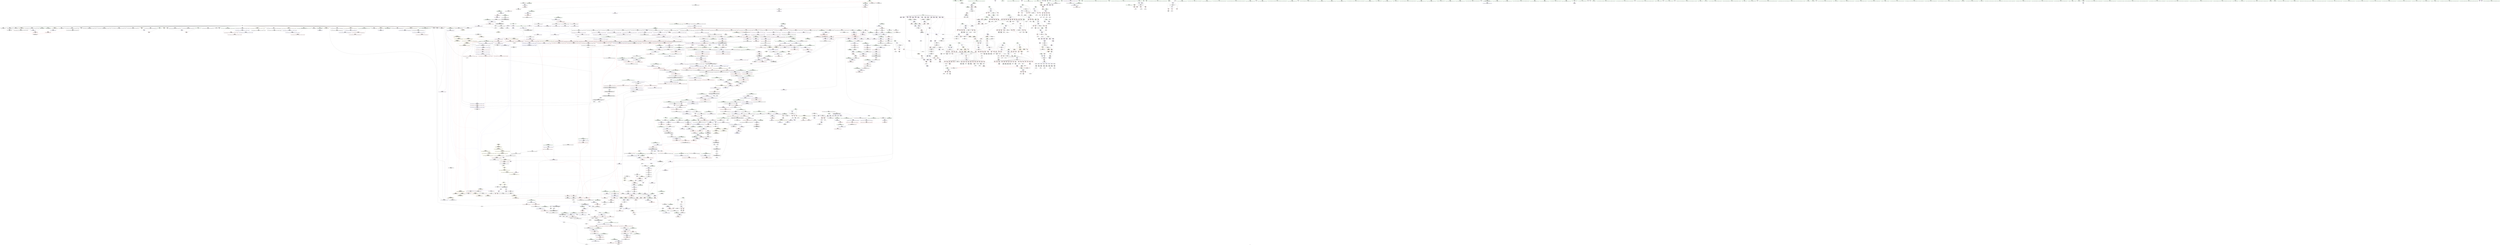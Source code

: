 digraph "SVFG" {
	label="SVFG";

	Node0x558fd8108d80 [shape=record,color=grey,label="{NodeID: 0\nNullPtr|{|<s42>117}}"];
	Node0x558fd8108d80 -> Node0x558fd8624e80[style=solid];
	Node0x558fd8108d80 -> Node0x558fd8624f80[style=solid];
	Node0x558fd8108d80 -> Node0x558fd8625050[style=solid];
	Node0x558fd8108d80 -> Node0x558fd8625120[style=solid];
	Node0x558fd8108d80 -> Node0x558fd86251f0[style=solid];
	Node0x558fd8108d80 -> Node0x558fd86252c0[style=solid];
	Node0x558fd8108d80 -> Node0x558fd8625390[style=solid];
	Node0x558fd8108d80 -> Node0x558fd8625460[style=solid];
	Node0x558fd8108d80 -> Node0x558fd8625530[style=solid];
	Node0x558fd8108d80 -> Node0x558fd8625600[style=solid];
	Node0x558fd8108d80 -> Node0x558fd86256d0[style=solid];
	Node0x558fd8108d80 -> Node0x558fd86257a0[style=solid];
	Node0x558fd8108d80 -> Node0x558fd8625870[style=solid];
	Node0x558fd8108d80 -> Node0x558fd8625940[style=solid];
	Node0x558fd8108d80 -> Node0x558fd8625a10[style=solid];
	Node0x558fd8108d80 -> Node0x558fd8625ae0[style=solid];
	Node0x558fd8108d80 -> Node0x558fd8625bb0[style=solid];
	Node0x558fd8108d80 -> Node0x558fd8625c80[style=solid];
	Node0x558fd8108d80 -> Node0x558fd8625d50[style=solid];
	Node0x558fd8108d80 -> Node0x558fd8625e20[style=solid];
	Node0x558fd8108d80 -> Node0x558fd8625ef0[style=solid];
	Node0x558fd8108d80 -> Node0x558fd8625fc0[style=solid];
	Node0x558fd8108d80 -> Node0x558fd8626090[style=solid];
	Node0x558fd8108d80 -> Node0x558fd8626160[style=solid];
	Node0x558fd8108d80 -> Node0x558fd8626230[style=solid];
	Node0x558fd8108d80 -> Node0x558fd8626300[style=solid];
	Node0x558fd8108d80 -> Node0x558fd86263d0[style=solid];
	Node0x558fd8108d80 -> Node0x558fd86264a0[style=solid];
	Node0x558fd8108d80 -> Node0x558fd8626570[style=solid];
	Node0x558fd8108d80 -> Node0x558fd8626640[style=solid];
	Node0x558fd8108d80 -> Node0x558fd8626710[style=solid];
	Node0x558fd8108d80 -> Node0x558fd86267e0[style=solid];
	Node0x558fd8108d80 -> Node0x558fd86268b0[style=solid];
	Node0x558fd8108d80 -> Node0x558fd8626980[style=solid];
	Node0x558fd8108d80 -> Node0x558fd86568a0[style=solid];
	Node0x558fd8108d80 -> Node0x558fd865b600[style=solid];
	Node0x558fd8108d80 -> Node0x558fd865b6d0[style=solid];
	Node0x558fd8108d80 -> Node0x558fd865b7a0[style=solid];
	Node0x558fd8108d80 -> Node0x558fd865da90[style=solid];
	Node0x558fd8108d80 -> Node0x558fd7ed4a60[style=solid];
	Node0x558fd8108d80 -> Node0x558fd868bb80[style=solid];
	Node0x558fd8108d80 -> Node0x558fd868e880[style=solid];
	Node0x558fd8108d80:s42 -> Node0x558fd879cd60[style=solid,color=red];
	Node0x558fd8629800 [shape=record,color=red,label="{NodeID: 775\n508\<--433\n\<--x.addr\n_Z5forceiii\n}"];
	Node0x558fd8629800 -> Node0x558fd8687e00[style=solid];
	Node0x558fd861ff10 [shape=record,color=black,label="{NodeID: 443\n1434\<--1359\n\<--this1\n_ZNSt6vectorISt4pairIiiESaIS1_EE17_M_realloc_insertIJS1_EEEvN9__gnu_cxx17__normal_iteratorIPS1_S3_EEDpOT_\n}"];
	Node0x558fd861ff10 -> Node0x558fd8638a80[style=solid];
	Node0x558fd865f970 [shape=record,color=blue,label="{NodeID: 1218\n1775\<--1770\n__b.addr\<--__b\n_ZSt3maxImERKT_S2_S2_\n}"];
	Node0x558fd865f970 -> Node0x558fd8653650[style=dashed];
	Node0x558fd865f970 -> Node0x558fd8653720[style=dashed];
	Node0x558fd8613ff0 [shape=record,color=green,label="{NodeID: 111\n862\<--863\n_ZSt7forwardIRiEOT_RNSt16remove_referenceIS1_E4typeE\<--_ZSt7forwardIRiEOT_RNSt16remove_referenceIS1_E4typeE_field_insensitive\n}"];
	Node0x558fd86fb5a0 [shape=record,color=yellow,style=double,label="{NodeID: 1993\n443V_1 = ENCHI(MR_443V_0)\npts\{1990 \}\nFun[_ZNSt20__uninitialized_copyILb0EE13__uninit_copyISt13move_iteratorIPSt4pairIiiEES5_EET0_T_S8_S7_]}"];
	Node0x558fd86fb5a0 -> Node0x558fd8661440[style=dashed];
	Node0x558fd862f230 [shape=record,color=red,label="{NodeID: 886\n1124\<--1118\n\<--__first.addr\n_ZSt8_DestroyIPSt4pairIiiEEvT_S3_\n|{<s0>58}}"];
	Node0x558fd862f230:s0 -> Node0x558fd87a76c0[style=solid,color=red];
	Node0x558fd879e1c0 [shape=record,color=black,label="{NodeID: 2768\n833 = PHI(626, )\n1st arg _ZNSt6vectorISt4pairIiiESaIS1_EE9push_backEOS1_ }"];
	Node0x558fd879e1c0 -> Node0x558fd865a830[style=solid];
	Node0x558fd8635ca0 [shape=record,color=purple,label="{NodeID: 554\n651\<--25\n\<--.str.2\nmain\n}"];
	Node0x558fd86185b0 [shape=record,color=green,label="{NodeID: 222\n1690\<--1691\n__first.addr\<--__first.addr_field_insensitive\n_ZSt34__uninitialized_move_if_noexcept_aIPSt4pairIiiES2_SaIS1_EET0_T_S5_S4_RT1_\n}"];
	Node0x558fd86185b0 -> Node0x558fd8652bc0[style=solid];
	Node0x558fd86185b0 -> Node0x558fd865f080[style=solid];
	Node0x558fd8703c10 [shape=record,color=yellow,style=double,label="{NodeID: 2104\n128V_1 = ENCHI(MR_128V_0)\npts\{6270000 6270001 \}\nFun[_ZNSt16allocator_traitsISaISt4pairIiiEEE9constructIS1_JS1_EEEvRS2_PT_DpOT0_]|{<s0>70|<s1>70}}"];
	Node0x558fd8703c10:s0 -> Node0x558fd86fad60[style=dashed,color=red];
	Node0x558fd8703c10:s1 -> Node0x558fd86fae40[style=dashed,color=red];
	Node0x558fd86544f0 [shape=record,color=red,label="{NodeID: 997\n1930\<--1927\n\<--__i.addr\n_ZSt32__make_move_if_noexcept_iteratorISt4pairIiiESt13move_iteratorIPS1_EET0_PT_\n|{<s0>124}}"];
	Node0x558fd86544f0:s0 -> Node0x558fd87a71b0[style=solid,color=red];
	Node0x558fd8687c80 [shape=record,color=grey,label="{NodeID: 1772\n511 = Binary(510, 160, )\n}"];
	Node0x558fd8687c80 -> Node0x558fd8658bc0[style=solid];
	Node0x558fd863b730 [shape=record,color=purple,label="{NodeID: 665\n2197\<--2088\noffset_0\<--\n}"];
	Node0x558fd863b730 -> Node0x558fd86619f0[style=solid];
	Node0x558fd86268b0 [shape=record,color=black,label="{NodeID: 333\n2051\<--3\n\<--dummyVal\n_ZNSt20__uninitialized_copyILb0EE13__uninit_copyISt13move_iteratorIPSt4pairIiiEES5_EET0_T_S8_S7_\n}"];
	Node0x558fd865a010 [shape=record,color=blue,label="{NodeID: 1108\n624\<--688\ns33\<--\nmain\n}"];
	Node0x558fd865a010 -> Node0x558fd86f4700[style=dashed];
	Node0x558fd85ed330 [shape=record,color=green,label="{NodeID: 1\n7\<--1\n__dso_handle\<--dummyObj\nGlob }"];
	Node0x558fd86298d0 [shape=record,color=red,label="{NodeID: 776\n515\<--433\n\<--x.addr\n_Z5forceiii\n}"];
	Node0x558fd86298d0 -> Node0x558fd8688580[style=solid];
	Node0x558fd8787720 [shape=record,color=black,label="{NodeID: 2658\n1542 = PHI(1316, )\n0th arg _ZN9__gnu_cxx13new_allocatorISt4pairIiiEE9constructIS2_JS2_EEEvPT_DpOT0_ }"];
	Node0x558fd8787720 -> Node0x558fd865e450[style=solid];
	Node0x558fd861ffe0 [shape=record,color=black,label="{NodeID: 444\n1454\<--1359\n\<--this1\n_ZNSt6vectorISt4pairIiiESaIS1_EE17_M_realloc_insertIJS1_EEEvN9__gnu_cxx17__normal_iteratorIPS1_S3_EEDpOT_\n|{<s0>86}}"];
	Node0x558fd861ffe0:s0 -> Node0x558fd879c280[style=solid,color=red];
	Node0x558fd865fa40 [shape=record,color=blue,label="{NodeID: 1219\n1771\<--1785\nretval\<--\n_ZSt3maxImERKT_S2_S2_\n}"];
	Node0x558fd865fa40 -> Node0x558fd86f7400[style=dashed];
	Node0x558fd86140f0 [shape=record,color=green,label="{NodeID: 112\n867\<--868\n_ZNSt4pairIiiEC2IRiS2_Lb1EEEOT_OT0_\<--_ZNSt4pairIiiEC2IRiS2_Lb1EEEOT_OT0__field_insensitive\n}"];
	Node0x558fd862f300 [shape=record,color=red,label="{NodeID: 887\n1125\<--1120\n\<--__last.addr\n_ZSt8_DestroyIPSt4pairIiiEEvT_S3_\n|{<s0>58}}"];
	Node0x558fd862f300:s0 -> Node0x558fd87a77d0[style=solid,color=red];
	Node0x558fd879e2d0 [shape=record,color=black,label="{NodeID: 2769\n1232 = PHI(1226, )\n0th arg _ZN9__gnu_cxx13new_allocatorISt4pairIiiEED2Ev }"];
	Node0x558fd879e2d0 -> Node0x558fd865cbf0[style=solid];
	Node0x558fd8635d70 [shape=record,color=purple,label="{NodeID: 555\n663\<--27\n\<--.str.3\nmain\n}"];
	Node0x558fd8618680 [shape=record,color=green,label="{NodeID: 223\n1692\<--1693\n__last.addr\<--__last.addr_field_insensitive\n_ZSt34__uninitialized_move_if_noexcept_aIPSt4pairIiiES2_SaIS1_EET0_T_S5_S4_RT1_\n}"];
	Node0x558fd8618680 -> Node0x558fd8652c90[style=solid];
	Node0x558fd8618680 -> Node0x558fd865f150[style=solid];
	Node0x558fd86545c0 [shape=record,color=red,label="{NodeID: 998\n1935\<--1934\n\<--coerce.dive\n_ZSt32__make_move_if_noexcept_iteratorISt4pairIiiESt13move_iteratorIPS1_EET0_PT_\n}"];
	Node0x558fd86545c0 -> Node0x558fd8632be0[style=solid];
	Node0x558fd8687e00 [shape=record,color=grey,label="{NodeID: 1773\n510 = Binary(508, 509, )\n}"];
	Node0x558fd8687e00 -> Node0x558fd8687c80[style=solid];
	Node0x558fd863b800 [shape=record,color=purple,label="{NodeID: 666\n2200\<--2088\noffset_1\<--\n}"];
	Node0x558fd863b800 -> Node0x558fd8661ac0[style=solid];
	Node0x558fd8626980 [shape=record,color=black,label="{NodeID: 334\n2052\<--3\n\<--dummyVal\n_ZNSt20__uninitialized_copyILb0EE13__uninit_copyISt13move_iteratorIPSt4pairIiiEES5_EET0_T_S8_S7_\n|{<s0>138}}"];
	Node0x558fd8626980:s0 -> Node0x558fd879b1a0[style=solid,color=red];
	Node0x558fd865a0e0 [shape=record,color=blue,label="{NodeID: 1109\n744\<--741\n\<--call42\nmain\n}"];
	Node0x558fd865a0e0 -> Node0x558fd86d8f00[style=dashed];
	Node0x558fd85ed3c0 [shape=record,color=green,label="{NodeID: 2\n11\<--1\n\<--dummyObj\nCan only get source location for instruction, argument, global var or function.}"];
	Node0x558fd86299a0 [shape=record,color=red,label="{NodeID: 777\n544\<--433\n\<--x.addr\n_Z5forceiii\n}"];
	Node0x558fd86299a0 -> Node0x558fd8688d00[style=solid];
	Node0x558fd8787f80 [shape=record,color=black,label="{NodeID: 2659\n1543 = PHI(1317, )\n1st arg _ZN9__gnu_cxx13new_allocatorISt4pairIiiEE9constructIS2_JS2_EEEvPT_DpOT0_ }"];
	Node0x558fd8787f80 -> Node0x558fd865e520[style=solid];
	Node0x558fd86200b0 [shape=record,color=black,label="{NodeID: 445\n1458\<--1359\n\<--this1\n_ZNSt6vectorISt4pairIiiESaIS1_EE17_M_realloc_insertIJS1_EEEvN9__gnu_cxx17__normal_iteratorIPS1_S3_EEDpOT_\n|{<s0>88}}"];
	Node0x558fd86200b0:s0 -> Node0x558fd8799580[style=solid,color=red];
	Node0x558fd865fb10 [shape=record,color=blue,label="{NodeID: 1220\n1771\<--1788\nretval\<--\n_ZSt3maxImERKT_S2_S2_\n}"];
	Node0x558fd865fb10 -> Node0x558fd86f7400[style=dashed];
	Node0x558fd8618aa0 [shape=record,color=green,label="{NodeID: 113\n872\<--873\n__gxx_personality_v0\<--__gxx_personality_v0_field_insensitive\n}"];
	Node0x558fd862f3d0 [shape=record,color=red,label="{NodeID: 888\n1153\<--1144\nthis1\<--this.addr\n_ZNSt12_Vector_baseISt4pairIiiESaIS1_EE13_M_deallocateEPS1_m\n}"];
	Node0x558fd862f3d0 -> Node0x558fd8637970[style=solid];
	Node0x558fd879e3e0 [shape=record,color=black,label="{NodeID: 2770\n2093 = PHI(2003, )\n0th arg _ZSt11__addressofISt4pairIiiEEPT_RS2_ }"];
	Node0x558fd879e3e0 -> Node0x558fd8661b90[style=solid];
	Node0x558fd8635e40 [shape=record,color=purple,label="{NodeID: 556\n768\<--29\n\<--.str.4\nmain\n}"];
	Node0x558fd8618750 [shape=record,color=green,label="{NodeID: 224\n1694\<--1695\n__result.addr\<--__result.addr_field_insensitive\n_ZSt34__uninitialized_move_if_noexcept_aIPSt4pairIiiES2_SaIS1_EET0_T_S5_S4_RT1_\n}"];
	Node0x558fd8618750 -> Node0x558fd8652d60[style=solid];
	Node0x558fd8618750 -> Node0x558fd865f220[style=solid];
	Node0x558fd8654690 [shape=record,color=red,label="{NodeID: 999\n1966\<--1945\n\<--__result.addr\n_ZSt18uninitialized_copyISt13move_iteratorIPSt4pairIiiEES3_ET0_T_S6_S5_\n|{<s0>127}}"];
	Node0x558fd8654690:s0 -> Node0x558fd8799e00[style=solid,color=red];
	Node0x558fd8687f80 [shape=record,color=grey,label="{NodeID: 1774\n505 = Binary(504, 160, )\n}"];
	Node0x558fd8687f80 -> Node0x558fd8658af0[style=solid];
	Node0x558fd863b8d0 [shape=record,color=purple,label="{NodeID: 667\n2198\<--2089\noffset_0\<--\n}"];
	Node0x558fd863b8d0 -> Node0x558fd8656300[style=solid];
	Node0x558fd8626a50 [shape=record,color=black,label="{NodeID: 335\n605\<--11\nmain_ret\<--\nmain\n}"];
	Node0x558fd865a1b0 [shape=record,color=blue,label="{NodeID: 1110\n628\<--751\nexn.slot\<--\nmain\n}"];
	Node0x558fd865a1b0 -> Node0x558fd862cf40[style=dashed];
	Node0x558fd85edc50 [shape=record,color=green,label="{NodeID: 3\n21\<--1\n.str\<--dummyObj\nGlob }"];
	Node0x558fd86dc600 [shape=record,color=black,label="{NodeID: 1885\nMR_122V_7 = PHI(MR_122V_4, MR_122V_5, MR_122V_4, MR_122V_4, )\npts\{6230000 \}\n|{<s0>26}}"];
	Node0x558fd86dc600:s0 -> Node0x558fd8709380[style=dashed,color=red];
	Node0x558fd8629a70 [shape=record,color=red,label="{NodeID: 778\n459\<--435\n\<--y.addr\n_Z5forceiii\n}"];
	Node0x558fd8629a70 -> Node0x558fd8628fe0[style=solid];
	Node0x558fd8794f80 [shape=record,color=black,label="{NodeID: 2660\n1593 = PHI(876, )\n}"];
	Node0x558fd8794f80 -> Node0x558fd868a080[style=solid];
	Node0x558fd8620180 [shape=record,color=black,label="{NodeID: 446\n1466\<--1359\n\<--this1\n_ZNSt6vectorISt4pairIiiESaIS1_EE17_M_realloc_insertIJS1_EEEvN9__gnu_cxx17__normal_iteratorIPS1_S3_EEDpOT_\n}"];
	Node0x558fd8620180 -> Node0x558fd8638b50[style=solid];
	Node0x558fd8620180 -> Node0x558fd8638c20[style=solid];
	Node0x558fd865fbe0 [shape=record,color=blue,label="{NodeID: 1221\n1795\<--1794\n__a.addr\<--__a\n_ZNSt16allocator_traitsISaISt4pairIiiEEE8max_sizeERKS2_\n}"];
	Node0x558fd865fbe0 -> Node0x558fd8653990[style=dashed];
	Node0x558fd8618ba0 [shape=record,color=green,label="{NodeID: 114\n878\<--879\nthis.addr\<--this.addr_field_insensitive\n_ZNKSt6vectorISt4pairIiiESaIS1_EE4sizeEv\n}"];
	Node0x558fd8618ba0 -> Node0x558fd862db70[style=solid];
	Node0x558fd8618ba0 -> Node0x558fd865aaa0[style=solid];
	Node0x558fd862f4a0 [shape=record,color=red,label="{NodeID: 889\n1154\<--1146\n\<--__p.addr\n_ZNSt12_Vector_baseISt4pairIiiESaIS1_EE13_M_deallocateEPS1_m\n}"];
	Node0x558fd862f4a0 -> Node0x558fd868e880[style=solid];
	Node0x558fd879e4f0 [shape=record,color=black,label="{NodeID: 2771\n1046 = PHI(926, 1452, 1469, )\n0th arg _ZSt8_DestroyIPSt4pairIiiES1_EvT_S3_RSaIT0_E }"];
	Node0x558fd879e4f0 -> Node0x558fd865ba10[style=solid];
	Node0x558fd8635f10 [shape=record,color=purple,label="{NodeID: 557\n789\<--31\n\<--.str.5\nmain\n}"];
	Node0x558fd8618820 [shape=record,color=green,label="{NodeID: 225\n1696\<--1697\n__alloc.addr\<--__alloc.addr_field_insensitive\n_ZSt34__uninitialized_move_if_noexcept_aIPSt4pairIiiES2_SaIS1_EET0_T_S5_S4_RT1_\n}"];
	Node0x558fd8618820 -> Node0x558fd8652e30[style=solid];
	Node0x558fd8618820 -> Node0x558fd865f2f0[style=solid];
	Node0x558fd8654760 [shape=record,color=red,label="{NodeID: 1000\n1968\<--1967\n\<--coerce.dive3\n_ZSt18uninitialized_copyISt13move_iteratorIPSt4pairIiiEES3_ET0_T_S6_S5_\n|{<s0>127}}"];
	Node0x558fd8654760:s0 -> Node0x558fd8799be0[style=solid,color=red];
	Node0x558fd8688100 [shape=record,color=grey,label="{NodeID: 1775\n523 = Binary(522, 160, )\n}"];
	Node0x558fd8688100 -> Node0x558fd8658c90[style=solid];
	Node0x558fd863b9a0 [shape=record,color=purple,label="{NodeID: 668\n2201\<--2089\noffset_1\<--\n}"];
	Node0x558fd863b9a0 -> Node0x558fd86563d0[style=solid];
	Node0x558fd8626b20 [shape=record,color=black,label="{NodeID: 336\n48\<--49\n\<--_ZNSt8ios_base4InitD1Ev\nCan only get source location for instruction, argument, global var or function.}"];
	Node0x558fd870afa0 [shape=record,color=yellow,style=double,label="{NodeID: 2218\n142V_1 = ENCHI(MR_142V_0)\npts\{1877 6230000 6230001 6230002 \}\nFun[_ZNSt6vectorISt4pairIiiESaIS1_EE9push_backEOS1_]|{<s0>37|<s1>37|<s2>37|<s3>37}}"];
	Node0x558fd870afa0:s0 -> Node0x558fd86d4190[style=dashed,color=red];
	Node0x558fd870afa0:s1 -> Node0x558fd86d4270[style=dashed,color=red];
	Node0x558fd870afa0:s2 -> Node0x558fd86d4350[style=dashed,color=red];
	Node0x558fd870afa0:s3 -> Node0x558fd86d4430[style=dashed,color=red];
	Node0x558fd865a280 [shape=record,color=blue,label="{NodeID: 1111\n630\<--753\nehselector.slot\<--\nmain\n}"];
	Node0x558fd865a280 -> Node0x558fd862d010[style=dashed];
	Node0x558fd85edce0 [shape=record,color=green,label="{NodeID: 4\n23\<--1\n.str.1\<--dummyObj\nGlob }"];
	Node0x558fd86dcb00 [shape=record,color=black,label="{NodeID: 1886\nMR_124V_7 = PHI(MR_124V_4, MR_124V_5, MR_124V_4, MR_124V_4, )\npts\{6230001 \}\n|{<s0>26}}"];
	Node0x558fd86dcb00:s0 -> Node0x558fd8709460[style=dashed,color=red];
	Node0x558fd8629b40 [shape=record,color=red,label="{NodeID: 779\n482\<--435\n\<--y.addr\n_Z5forceiii\n}"];
	Node0x558fd8629b40 -> Node0x558fd8658880[style=solid];
	Node0x558fd87950c0 [shape=record,color=black,label="{NodeID: 2661\n1603 = PHI(876, )\n}"];
	Node0x558fd87950c0 -> Node0x558fd868ab00[style=solid];
	Node0x558fd8620250 [shape=record,color=black,label="{NodeID: 447\n1470\<--1359\n\<--this1\n_ZNSt6vectorISt4pairIiiESaIS1_EE17_M_realloc_insertIJS1_EEEvN9__gnu_cxx17__normal_iteratorIPS1_S3_EEDpOT_\n}"];
	Node0x558fd8620250 -> Node0x558fd8638cf0[style=solid];
	Node0x558fd8620250 -> Node0x558fd8638dc0[style=solid];
	Node0x558fd865fcb0 [shape=record,color=blue,label="{NodeID: 1222\n1806\<--1805\nthis.addr\<--this\n_ZNKSt12_Vector_baseISt4pairIiiESaIS1_EE19_M_get_Tp_allocatorEv\n}"];
	Node0x558fd865fcb0 -> Node0x558fd8653a60[style=dashed];
	Node0x558fd8618c70 [shape=record,color=green,label="{NodeID: 115\n899\<--900\nthis.addr\<--this.addr_field_insensitive\n_ZNSt6vectorISt4pairIiiESaIS1_EEixEm\n}"];
	Node0x558fd8618c70 -> Node0x558fd862dde0[style=solid];
	Node0x558fd8618c70 -> Node0x558fd865ab70[style=solid];
	Node0x558fd862f570 [shape=record,color=red,label="{NodeID: 890\n1159\<--1146\n\<--__p.addr\n_ZNSt12_Vector_baseISt4pairIiiESaIS1_EE13_M_deallocateEPS1_m\n|{<s0>59}}"];
	Node0x558fd862f570:s0 -> Node0x558fd879c810[style=solid,color=red];
	Node0x558fd879e680 [shape=record,color=black,label="{NodeID: 2772\n1047 = PHI(930, 1453, 1473, )\n1st arg _ZSt8_DestroyIPSt4pairIiiES1_EvT_S3_RSaIT0_E }"];
	Node0x558fd879e680 -> Node0x558fd865bae0[style=solid];
	Node0x558fd8635fe0 [shape=record,color=purple,label="{NodeID: 558\n1360\<--33\n\<--.str.6\n_ZNSt6vectorISt4pairIiiESaIS1_EE17_M_realloc_insertIJS1_EEEvN9__gnu_cxx17__normal_iteratorIPS1_S3_EEDpOT_\n|{<s0>71}}"];
	Node0x558fd8635fe0:s0 -> Node0x558fd87a63d0[style=solid,color=red];
	Node0x558fd86188f0 [shape=record,color=green,label="{NodeID: 226\n1698\<--1699\nagg.tmp\<--agg.tmp_field_insensitive\n_ZSt34__uninitialized_move_if_noexcept_aIPSt4pairIiiES2_SaIS1_EET0_T_S5_S4_RT1_\n}"];
	Node0x558fd86188f0 -> Node0x558fd863a140[style=solid];
	Node0x558fd86188f0 -> Node0x558fd863a210[style=solid];
	Node0x558fd8703ff0 [shape=record,color=yellow,style=double,label="{NodeID: 2108\n174V_1 = ENCHI(MR_174V_0)\npts\{16490000 \}\nFun[_ZNSt6vectorISt4pairIiiESaIS1_EE5beginEv]|{<s0>108}}"];
	Node0x558fd8703ff0:s0 -> Node0x558fd865fff0[style=dashed,color=red];
	Node0x558fd8654830 [shape=record,color=red,label="{NodeID: 1001\n1970\<--1969\n\<--coerce.dive4\n_ZSt18uninitialized_copyISt13move_iteratorIPSt4pairIiiEES3_ET0_T_S6_S5_\n|{<s0>127}}"];
	Node0x558fd8654830:s0 -> Node0x558fd8799cf0[style=solid,color=red];
	Node0x558fd8688280 [shape=record,color=grey,label="{NodeID: 1776\n522 = Binary(520, 521, )\n}"];
	Node0x558fd8688280 -> Node0x558fd8688100[style=solid];
	Node0x558fd863ba70 [shape=record,color=purple,label="{NodeID: 669\n2105\<--2104\n_M_current\<--this1\n_ZNKSt13move_iteratorIPSt4pairIiiEEdeEv\n}"];
	Node0x558fd863ba70 -> Node0x558fd8655530[style=solid];
	Node0x558fd8626c20 [shape=record,color=black,label="{NodeID: 337\n72\<--71\nconv\<--\n_Z4chtic\n}"];
	Node0x558fd8626c20 -> Node0x558fd868dc80[style=solid];
	Node0x558fd865a350 [shape=record,color=blue,label="{NodeID: 1112\n624\<--761\ns33\<--dec45\nmain\n}"];
	Node0x558fd865a350 -> Node0x558fd86f4700[style=dashed];
	Node0x558fd85edd70 [shape=record,color=green,label="{NodeID: 5\n25\<--1\n.str.2\<--dummyObj\nGlob }"];
	Node0x558fd86dd000 [shape=record,color=black,label="{NodeID: 1887\nMR_126V_7 = PHI(MR_126V_4, MR_126V_5, MR_126V_4, MR_126V_4, )\npts\{6230002 \}\n|{<s0>26}}"];
	Node0x558fd86dd000:s0 -> Node0x558fd8709540[style=dashed,color=red];
	Node0x558fd8629c10 [shape=record,color=red,label="{NodeID: 780\n486\<--435\n\<--y.addr\n_Z5forceiii\n}"];
	Node0x558fd8629c10 -> Node0x558fd8687680[style=solid];
	Node0x558fd8795200 [shape=record,color=black,label="{NodeID: 2662\n1604 = PHI(876, )\n}"];
	Node0x558fd8795200 -> Node0x558fd865ead0[style=solid];
	Node0x558fd8620320 [shape=record,color=black,label="{NodeID: 448\n1474\<--1359\n\<--this1\n_ZNSt6vectorISt4pairIiiESaIS1_EE17_M_realloc_insertIJS1_EEEvN9__gnu_cxx17__normal_iteratorIPS1_S3_EEDpOT_\n|{<s0>90}}"];
	Node0x558fd8620320:s0 -> Node0x558fd879c280[style=solid,color=red];
	Node0x558fd865fd80 [shape=record,color=blue,label="{NodeID: 1223\n1815\<--1814\nthis.addr\<--this\n_ZNK9__gnu_cxx13new_allocatorISt4pairIiiEE8max_sizeEv\n}"];
	Node0x558fd865fd80 -> Node0x558fd8653b30[style=dashed];
	Node0x558fd8618d40 [shape=record,color=green,label="{NodeID: 116\n901\<--902\n__n.addr\<--__n.addr_field_insensitive\n_ZNSt6vectorISt4pairIiiESaIS1_EEixEm\n}"];
	Node0x558fd8618d40 -> Node0x558fd862deb0[style=solid];
	Node0x558fd8618d40 -> Node0x558fd865ac40[style=solid];
	Node0x558fd862f640 [shape=record,color=red,label="{NodeID: 891\n1160\<--1148\n\<--__n.addr\n_ZNSt12_Vector_baseISt4pairIiiESaIS1_EE13_M_deallocateEPS1_m\n|{<s0>59}}"];
	Node0x558fd862f640:s0 -> Node0x558fd879c920[style=solid,color=red];
	Node0x558fd879e810 [shape=record,color=black,label="{NodeID: 2773\n1048 = PHI(932, 1455, 1475, )\n2nd arg _ZSt8_DestroyIPSt4pairIiiES1_EvT_S3_RSaIT0_E }"];
	Node0x558fd879e810 -> Node0x558fd865bbb0[style=solid];
	Node0x558fd86360b0 [shape=record,color=purple,label="{NodeID: 559\n2176\<--35\nllvm.global_ctors_0\<--llvm.global_ctors\nGlob }"];
	Node0x558fd86360b0 -> Node0x558fd86566a0[style=solid];
	Node0x558fd86189c0 [shape=record,color=green,label="{NodeID: 227\n1700\<--1701\nagg.tmp1\<--agg.tmp1_field_insensitive\n_ZSt34__uninitialized_move_if_noexcept_aIPSt4pairIiiES2_SaIS1_EET0_T_S5_S4_RT1_\n}"];
	Node0x558fd86189c0 -> Node0x558fd863a2e0[style=solid];
	Node0x558fd86189c0 -> Node0x558fd863a3b0[style=solid];
	Node0x558fd87040d0 [shape=record,color=yellow,style=double,label="{NodeID: 2109\n164V_1 = ENCHI(MR_164V_0)\npts\{6230000 6230001 \}\nFun[_ZNSt6vectorISt4pairIiiESaIS1_EE5beginEv]|{<s0>108}}"];
	Node0x558fd87040d0:s0 -> Node0x558fd86d2e10[style=dashed,color=red];
	Node0x558fd8654900 [shape=record,color=red,label="{NodeID: 1002\n1996\<--1983\n\<--__result.addr\n_ZNSt20__uninitialized_copyILb0EE13__uninit_copyISt13move_iteratorIPSt4pairIiiEES5_EET0_T_S8_S7_\n}"];
	Node0x558fd8654900 -> Node0x558fd86611d0[style=solid];
	Node0x558fd8688400 [shape=record,color=grey,label="{NodeID: 1777\n1875 = Binary(1874, 894, )\n}"];
	Node0x558fd863bb40 [shape=record,color=purple,label="{NodeID: 670\n2114\<--2113\n_M_current\<--this1\n_ZNSt13move_iteratorIPSt4pairIiiEEppEv\n}"];
	Node0x558fd863bb40 -> Node0x558fd86556d0[style=solid];
	Node0x558fd863bb40 -> Node0x558fd8661e00[style=solid];
	Node0x558fd8626cf0 [shape=record,color=black,label="{NodeID: 338\n77\<--76\nconv1\<--\n_Z4chtic\n}"];
	Node0x558fd8626cf0 -> Node0x558fd868de00[style=solid];
	Node0x558fd870b1c0 [shape=record,color=yellow,style=double,label="{NodeID: 2220\n128V_1 = ENCHI(MR_128V_0)\npts\{6270000 6270001 \}\nFun[_ZNSt6vectorISt4pairIiiESaIS1_EE9push_backEOS1_]|{<s0>37}}"];
	Node0x558fd870b1c0:s0 -> Node0x558fd86d45f0[style=dashed,color=red];
	Node0x558fd865a420 [shape=record,color=blue,label="{NodeID: 1113\n632\<--11\ni50\<--\nmain\n}"];
	Node0x558fd865a420 -> Node0x558fd862d0e0[style=dashed];
	Node0x558fd865a420 -> Node0x558fd862d1b0[style=dashed];
	Node0x558fd865a420 -> Node0x558fd862d280[style=dashed];
	Node0x558fd865a420 -> Node0x558fd862d350[style=dashed];
	Node0x558fd865a420 -> Node0x558fd865a4f0[style=dashed];
	Node0x558fd865a420 -> Node0x558fd86e3e00[style=dashed];
	Node0x558fd85ed670 [shape=record,color=green,label="{NodeID: 6\n27\<--1\n.str.3\<--dummyObj\nGlob }"];
	Node0x558fd86dd500 [shape=record,color=black,label="{NodeID: 1888\nMR_28V_3 = PHI(MR_28V_4, MR_28V_2, )\npts\{226 \}\n}"];
	Node0x558fd86dd500 -> Node0x558fd863e310[style=dashed];
	Node0x558fd8629ce0 [shape=record,color=red,label="{NodeID: 781\n520\<--435\n\<--y.addr\n_Z5forceiii\n}"];
	Node0x558fd8629ce0 -> Node0x558fd8688280[style=solid];
	Node0x558fd8795340 [shape=record,color=black,label="{NodeID: 2663\n1606 = PHI(1768, )\n}"];
	Node0x558fd8795340 -> Node0x558fd86523a0[style=solid];
	Node0x558fd86203f0 [shape=record,color=black,label="{NodeID: 449\n1477\<--1359\n\<--this1\n_ZNSt6vectorISt4pairIiiESaIS1_EE17_M_realloc_insertIJS1_EEEvN9__gnu_cxx17__normal_iteratorIPS1_S3_EEDpOT_\n|{<s0>92}}"];
	Node0x558fd86203f0:s0 -> Node0x558fd8799580[style=solid,color=red];
	Node0x558fd865fe50 [shape=record,color=blue,label="{NodeID: 1224\n1824\<--1822\nthis.addr\<--this\n_ZN9__gnu_cxx17__normal_iteratorIPSt4pairIiiESt6vectorIS2_SaIS2_EEEC2ERKS3_\n}"];
	Node0x558fd865fe50 -> Node0x558fd8653c00[style=dashed];
	Node0x558fd8618e10 [shape=record,color=green,label="{NodeID: 117\n915\<--916\nthis.addr\<--this.addr_field_insensitive\n_ZNSt6vectorISt4pairIiiESaIS1_EED2Ev\n}"];
	Node0x558fd8618e10 -> Node0x558fd862e050[style=solid];
	Node0x558fd8618e10 -> Node0x558fd865ad10[style=solid];
	Node0x558fd86fbb10 [shape=record,color=yellow,style=double,label="{NodeID: 1999\n42V_1 = ENCHI(MR_42V_0)\npts\{180000 \}\nFun[_ZSt3minIiERKT_S2_S2_]}"];
	Node0x558fd86fbb10 -> Node0x558fd86293f0[style=dashed];
	Node0x558fd86fbb10 -> Node0x558fd86294c0[style=dashed];
	Node0x558fd862f710 [shape=record,color=red,label="{NodeID: 892\n1171\<--1168\nthis1\<--this.addr\n_ZNSt12_Vector_baseISt4pairIiiESaIS1_EE12_Vector_implD2Ev\n}"];
	Node0x558fd862f710 -> Node0x558fd861efa0[style=solid];
	Node0x558fd879e9a0 [shape=record,color=black,label="{NodeID: 2774\n988 = PHI(820, )\n0th arg _ZNSt12_Vector_baseISt4pairIiiESaIS1_EEC2Ev }"];
	Node0x558fd879e9a0 -> Node0x558fd865b460[style=solid];
	Node0x558fd8636180 [shape=record,color=purple,label="{NodeID: 560\n2177\<--35\nllvm.global_ctors_1\<--llvm.global_ctors\nGlob }"];
	Node0x558fd8636180 -> Node0x558fd86567a0[style=solid];
	Node0x558fd8620f40 [shape=record,color=green,label="{NodeID: 228\n1708\<--1709\n_ZSt32__make_move_if_noexcept_iteratorISt4pairIiiESt13move_iteratorIPS1_EET0_PT_\<--_ZSt32__make_move_if_noexcept_iteratorISt4pairIiiESt13move_iteratorIPS1_EET0_PT__field_insensitive\n}"];
	Node0x558fd86549d0 [shape=record,color=red,label="{NodeID: 1003\n2029\<--1983\n\<--__result.addr\n_ZNSt20__uninitialized_copyILb0EE13__uninit_copyISt13move_iteratorIPSt4pairIiiEES5_EET0_T_S8_S7_\n|{<s0>134}}"];
	Node0x558fd86549d0:s0 -> Node0x558fd87a6da0[style=solid,color=red];
	Node0x558fd8688580 [shape=record,color=grey,label="{NodeID: 1778\n517 = Binary(515, 516, )\n}"];
	Node0x558fd8688580 -> Node0x558fd868d200[style=solid];
	Node0x558fd863bc10 [shape=record,color=purple,label="{NodeID: 671\n2116\<--2115\nincdec.ptr\<--\n_ZNSt13move_iteratorIPSt4pairIiiEEppEv\n}"];
	Node0x558fd863bc10 -> Node0x558fd8661e00[style=solid];
	Node0x558fd8626dc0 [shape=record,color=black,label="{NodeID: 339\n82\<--81\nconv3\<--\n_Z4chtic\n}"];
	Node0x558fd8626dc0 -> Node0x558fd8689300[style=solid];
	Node0x558fd865a4f0 [shape=record,color=blue,label="{NodeID: 1114\n632\<--793\ni50\<--inc63\nmain\n}"];
	Node0x558fd865a4f0 -> Node0x558fd862d0e0[style=dashed];
	Node0x558fd865a4f0 -> Node0x558fd862d1b0[style=dashed];
	Node0x558fd865a4f0 -> Node0x558fd862d280[style=dashed];
	Node0x558fd865a4f0 -> Node0x558fd862d350[style=dashed];
	Node0x558fd865a4f0 -> Node0x558fd865a4f0[style=dashed];
	Node0x558fd865a4f0 -> Node0x558fd86e3e00[style=dashed];
	Node0x558fd85ed730 [shape=record,color=green,label="{NodeID: 7\n29\<--1\n.str.4\<--dummyObj\nGlob }"];
	Node0x558fd8629db0 [shape=record,color=red,label="{NodeID: 782\n527\<--435\n\<--y.addr\n_Z5forceiii\n}"];
	Node0x558fd8629db0 -> Node0x558fd8688700[style=solid];
	Node0x558fd8795480 [shape=record,color=black,label="{NodeID: 2664\n1613 = PHI(876, )\n}"];
	Node0x558fd8795480 -> Node0x558fd868ee80[style=solid];
	Node0x558fd86204c0 [shape=record,color=black,label="{NodeID: 450\n1478\<--1359\n\<--this1\n_ZNSt6vectorISt4pairIiiESaIS1_EE17_M_realloc_insertIJS1_EEEvN9__gnu_cxx17__normal_iteratorIPS1_S3_EEDpOT_\n}"];
	Node0x558fd86204c0 -> Node0x558fd8638e90[style=solid];
	Node0x558fd86204c0 -> Node0x558fd8638f60[style=solid];
	Node0x558fd865ff20 [shape=record,color=blue,label="{NodeID: 1225\n1826\<--1823\n__i.addr\<--__i\n_ZN9__gnu_cxx17__normal_iteratorIPSt4pairIiiESt6vectorIS2_SaIS2_EEEC2ERKS3_\n}"];
	Node0x558fd865ff20 -> Node0x558fd8653cd0[style=dashed];
	Node0x558fd8618ee0 [shape=record,color=green,label="{NodeID: 118\n917\<--918\nexn.slot\<--exn.slot_field_insensitive\n_ZNSt6vectorISt4pairIiiESaIS1_EED2Ev\n}"];
	Node0x558fd8618ee0 -> Node0x558fd862e120[style=solid];
	Node0x558fd8618ee0 -> Node0x558fd865ade0[style=solid];
	Node0x558fd86fbbf0 [shape=record,color=yellow,style=double,label="{NodeID: 2000\n44V_1 = ENCHI(MR_44V_0)\npts\{448 450 452 \}\nFun[_ZSt3minIiERKT_S2_S2_]}"];
	Node0x558fd86fbbf0 -> Node0x558fd86293f0[style=dashed];
	Node0x558fd862f7e0 [shape=record,color=red,label="{NodeID: 893\n1190\<--1181\n\<--__a.addr\n_ZNSt16allocator_traitsISaISt4pairIiiEEE10deallocateERS2_PS1_m\n}"];
	Node0x558fd862f7e0 -> Node0x558fd861f070[style=solid];
	Node0x558fd879eab0 [shape=record,color=black,label="{NodeID: 2775\n1753 = PHI(1589, 1589, 1589, )\n0th arg _ZNKSt6vectorISt4pairIiiESaIS1_EE8max_sizeEv }"];
	Node0x558fd879eab0 -> Node0x558fd865f7d0[style=solid];
	Node0x558fd8636280 [shape=record,color=purple,label="{NodeID: 561\n2178\<--35\nllvm.global_ctors_2\<--llvm.global_ctors\nGlob }"];
	Node0x558fd8636280 -> Node0x558fd86568a0[style=solid];
	Node0x558fd8621040 [shape=record,color=green,label="{NodeID: 229\n1723\<--1724\n_ZSt22__uninitialized_copy_aISt13move_iteratorIPSt4pairIiiEES3_S2_ET0_T_S6_S5_RSaIT1_E\<--_ZSt22__uninitialized_copy_aISt13move_iteratorIPSt4pairIiiEES3_S2_ET0_T_S6_S5_RSaIT1_E_field_insensitive\n}"];
	Node0x558fd8654aa0 [shape=record,color=red,label="{NodeID: 1004\n2003\<--1985\n\<--__cur\n_ZNSt20__uninitialized_copyILb0EE13__uninit_copyISt13move_iteratorIPSt4pairIiiEES5_EET0_T_S8_S7_\n|{<s0>129}}"];
	Node0x558fd8654aa0:s0 -> Node0x558fd879e3e0[style=solid,color=red];
	Node0x558fd8688700 [shape=record,color=grey,label="{NodeID: 1779\n529 = Binary(527, 528, )\n}"];
	Node0x558fd8688700 -> Node0x558fd868d380[style=solid];
	Node0x558fd863bce0 [shape=record,color=purple,label="{NodeID: 672\n2143\<--2142\n_M_current\<--this1\n_ZNKSt13move_iteratorIPSt4pairIiiEE4baseEv\n}"];
	Node0x558fd863bce0 -> Node0x558fd8655a10[style=solid];
	Node0x558fd8626e90 [shape=record,color=black,label="{NodeID: 340\n87\<--86\nconv4\<--\n_Z4chtic\n}"];
	Node0x558fd8626e90 -> Node0x558fd8689180[style=solid];
	Node0x558fd865a5c0 [shape=record,color=blue,label="{NodeID: 1115\n610\<--799\ntest_number\<--inc66\nmain\n}"];
	Node0x558fd865a5c0 -> Node0x558fd86e1600[style=dashed];
	Node0x558fd85ed7f0 [shape=record,color=green,label="{NodeID: 8\n31\<--1\n.str.5\<--dummyObj\nGlob }"];
	Node0x558fd8629e80 [shape=record,color=red,label="{NodeID: 783\n548\<--435\n\<--y.addr\n_Z5forceiii\n}"];
	Node0x558fd8629e80 -> Node0x558fd8687080[style=solid];
	Node0x558fd87955c0 [shape=record,color=black,label="{NodeID: 2665\n1617 = PHI(1752, )\n}"];
	Node0x558fd87955c0 -> Node0x558fd868ea00[style=solid];
	Node0x558fd8620590 [shape=record,color=black,label="{NodeID: 451\n1482\<--1359\n\<--this1\n_ZNSt6vectorISt4pairIiiESaIS1_EE17_M_realloc_insertIJS1_EEEvN9__gnu_cxx17__normal_iteratorIPS1_S3_EEDpOT_\n}"];
	Node0x558fd8620590 -> Node0x558fd8639030[style=solid];
	Node0x558fd8620590 -> Node0x558fd8639100[style=solid];
	Node0x558fd865fff0 [shape=record,color=blue,label="{NodeID: 1226\n1831\<--1833\n_M_current\<--\n_ZN9__gnu_cxx17__normal_iteratorIPSt4pairIiiESt6vectorIS2_SaIS2_EEEC2ERKS3_\n|{<s0>94|<s1>108}}"];
	Node0x558fd865fff0:s0 -> Node0x558fd8725e10[style=dashed,color=blue];
	Node0x558fd865fff0:s1 -> Node0x558fd8725f70[style=dashed,color=blue];
	Node0x558fd8618fb0 [shape=record,color=green,label="{NodeID: 119\n919\<--920\nehselector.slot\<--ehselector.slot_field_insensitive\n_ZNSt6vectorISt4pairIiiESaIS1_EED2Ev\n}"];
	Node0x558fd8618fb0 -> Node0x558fd865aeb0[style=solid];
	Node0x558fd862f8b0 [shape=record,color=red,label="{NodeID: 894\n1192\<--1183\n\<--__p.addr\n_ZNSt16allocator_traitsISaISt4pairIiiEEE10deallocateERS2_PS1_m\n|{<s0>61}}"];
	Node0x558fd862f8b0:s0 -> Node0x558fd879f500[style=solid,color=red];
	Node0x558fd879eca0 [shape=record,color=black,label="{NodeID: 2776\n1303 = PHI(1262, 1385, )\n0th arg _ZNSt16allocator_traitsISaISt4pairIiiEEE9constructIS1_JS1_EEEvRS2_PT_DpOT0_ }"];
	Node0x558fd879eca0 -> Node0x558fd865d0d0[style=solid];
	Node0x558fd8636380 [shape=record,color=purple,label="{NodeID: 562\n782\<--779\nfirst\<--call57\nmain\n}"];
	Node0x558fd8636380 -> Node0x558fd862d4f0[style=solid];
	Node0x558fd8621140 [shape=record,color=green,label="{NodeID: 230\n1728\<--1729\nthis.addr\<--this.addr_field_insensitive\n_ZNK9__gnu_cxx17__normal_iteratorIPSt4pairIiiESt6vectorIS2_SaIS2_EEE4baseEv\n}"];
	Node0x558fd8621140 -> Node0x558fd86530a0[style=solid];
	Node0x558fd8621140 -> Node0x558fd865f560[style=solid];
	Node0x558fd8654b70 [shape=record,color=red,label="{NodeID: 1005\n2017\<--1985\n\<--__cur\n_ZNSt20__uninitialized_copyILb0EE13__uninit_copyISt13move_iteratorIPSt4pairIiiEES5_EET0_T_S8_S7_\n}"];
	Node0x558fd8654b70 -> Node0x558fd863b660[style=solid];
	Node0x558fd8688880 [shape=record,color=grey,label="{NodeID: 1780\n667 = Binary(666, 160, )\n}"];
	Node0x558fd8688880 -> Node0x558fd86597f0[style=solid];
	Node0x558fd863bdb0 [shape=record,color=purple,label="{NodeID: 673\n2156\<--2155\n_M_current\<--this1\n_ZNSt13move_iteratorIPSt4pairIiiEEC2ES2_\n}"];
	Node0x558fd863bdb0 -> Node0x558fd86622e0[style=solid];
	Node0x558fd8626f60 [shape=record,color=black,label="{NodeID: 341\n64\<--94\n_Z4chtic_ret\<--\n_Z4chtic\n|{<s0>3}}"];
	Node0x558fd8626f60:s0 -> Node0x558fd87a38f0[style=solid,color=blue];
	Node0x558fd865a690 [shape=record,color=blue,label="{NodeID: 1116\n816\<--815\nthis.addr\<--this\n_ZNSt6vectorISt4pairIiiESaIS1_EEC2Ev\n}"];
	Node0x558fd865a690 -> Node0x558fd862d690[style=dashed];
	Node0x558fd8610c50 [shape=record,color=green,label="{NodeID: 9\n33\<--1\n.str.6\<--dummyObj\nGlob }"];
	Node0x558fd8629f50 [shape=record,color=red,label="{NodeID: 784\n463\<--437\n\<--s.addr\n_Z5forceiii\n}"];
	Node0x558fd8629f50 -> Node0x558fd868cc00[style=solid];
	Node0x558fd8795700 [shape=record,color=black,label="{NodeID: 2666\n1620 = PHI(1752, )\n}"];
	Node0x558fd8795700 -> Node0x558fd7ed4990[style=solid];
	Node0x558fd8620660 [shape=record,color=black,label="{NodeID: 452\n1486\<--1359\n\<--this1\n_ZNSt6vectorISt4pairIiiESaIS1_EE17_M_realloc_insertIJS1_EEEvN9__gnu_cxx17__normal_iteratorIPS1_S3_EEDpOT_\n}"];
	Node0x558fd8620660 -> Node0x558fd86391d0[style=solid];
	Node0x558fd8620660 -> Node0x558fd86392a0[style=solid];
	Node0x558fd86600c0 [shape=record,color=blue,label="{NodeID: 1227\n1839\<--1837\n__a.addr\<--__a\n_ZNSt16allocator_traitsISaISt4pairIiiEEE8allocateERS2_m\n}"];
	Node0x558fd86600c0 -> Node0x558fd8653e70[style=dashed];
	Node0x558fd8619080 [shape=record,color=green,label="{NodeID: 120\n933\<--934\n_ZNSt12_Vector_baseISt4pairIiiESaIS1_EE19_M_get_Tp_allocatorEv\<--_ZNSt12_Vector_baseISt4pairIiiESaIS1_EE19_M_get_Tp_allocatorEv_field_insensitive\n}"];
	Node0x558fd86fbde0 [shape=record,color=yellow,style=double,label="{NodeID: 2002\n252V_1 = ENCHI(MR_252V_0)\npts\{1078 \}\nFun[_ZNSt12_Vector_baseISt4pairIiiESaIS1_EED2Ev]}"];
	Node0x558fd86fbde0 -> Node0x558fd865be20[style=dashed];
	Node0x558fd862f980 [shape=record,color=red,label="{NodeID: 895\n1193\<--1185\n\<--__n.addr\n_ZNSt16allocator_traitsISaISt4pairIiiEEE10deallocateERS2_PS1_m\n|{<s0>61}}"];
	Node0x558fd862f980:s0 -> Node0x558fd879f640[style=solid,color=red];
	Node0x558fd879edf0 [shape=record,color=black,label="{NodeID: 2777\n1304 = PHI(1266, 1388, )\n1st arg _ZNSt16allocator_traitsISaISt4pairIiiEEE9constructIS1_JS1_EEEvRS2_PT_DpOT0_ }"];
	Node0x558fd879edf0 -> Node0x558fd865d1a0[style=solid];
	Node0x558fd8636450 [shape=record,color=purple,label="{NodeID: 563\n787\<--786\nsecond\<--call59\nmain\n}"];
	Node0x558fd8636450 -> Node0x558fd862d5c0[style=solid];
	Node0x558fd8621210 [shape=record,color=green,label="{NodeID: 231\n1737\<--1738\n__a.addr\<--__a.addr_field_insensitive\n_ZNSt16allocator_traitsISaISt4pairIiiEEE7destroyIS1_EEvRS2_PT_\n}"];
	Node0x558fd8621210 -> Node0x558fd8653170[style=solid];
	Node0x558fd8621210 -> Node0x558fd865f630[style=solid];
	Node0x558fd8654c40 [shape=record,color=red,label="{NodeID: 1006\n2030\<--1985\n\<--__cur\n_ZNSt20__uninitialized_copyILb0EE13__uninit_copyISt13move_iteratorIPSt4pairIiiEES5_EET0_T_S8_S7_\n|{<s0>134}}"];
	Node0x558fd8654c40:s0 -> Node0x558fd87a6f20[style=solid,color=red];
	Node0x558fd8688a00 [shape=record,color=grey,label="{NodeID: 1781\n684 = Binary(683, 160, )\n}"];
	Node0x558fd8688a00 -> Node0x558fd8659a60[style=solid];
	Node0x558fd863be80 [shape=record,color=purple,label="{NodeID: 674\n911\<--909\nadd.ptr\<--\n_ZNSt6vectorISt4pairIiiESaIS1_EEixEm\n}"];
	Node0x558fd863be80 -> Node0x558fd861e370[style=solid];
	Node0x558fd8627030 [shape=record,color=black,label="{NodeID: 342\n124\<--123\nidxprom\<--\n_Z6makebdv\n}"];
	Node0x558fd865a760 [shape=record,color=blue,label="{NodeID: 1117\n834\<--832\nthis.addr\<--this\n_ZNSt6vectorISt4pairIiiESaIS1_EE9push_backEOS1_\n}"];
	Node0x558fd865a760 -> Node0x558fd862d760[style=dashed];
	Node0x558fd8610ce0 [shape=record,color=green,label="{NodeID: 10\n36\<--1\n\<--dummyObj\nCan only get source location for instruction, argument, global var or function.}"];
	Node0x558fd862a020 [shape=record,color=red,label="{NodeID: 785\n467\<--437\n\<--s.addr\n_Z5forceiii\n}"];
	Node0x558fd862a020 -> Node0x558fd86290b0[style=solid];
	Node0x558fd8795840 [shape=record,color=black,label="{NodeID: 2667\n1636 = PHI(1726, )\n}"];
	Node0x558fd8795840 -> Node0x558fd8652610[style=solid];
	Node0x558fd8620730 [shape=record,color=black,label="{NodeID: 453\n1496\<--1359\n\<--this1\n_ZNSt6vectorISt4pairIiiESaIS1_EE17_M_realloc_insertIJS1_EEEvN9__gnu_cxx17__normal_iteratorIPS1_S3_EEDpOT_\n}"];
	Node0x558fd8620730 -> Node0x558fd8639370[style=solid];
	Node0x558fd8620730 -> Node0x558fd8639440[style=solid];
	Node0x558fd8660190 [shape=record,color=blue,label="{NodeID: 1228\n1841\<--1838\n__n.addr\<--__n\n_ZNSt16allocator_traitsISaISt4pairIiiEEE8allocateERS2_m\n}"];
	Node0x558fd8660190 -> Node0x558fd8653f40[style=dashed];
	Node0x558fd8619180 [shape=record,color=green,label="{NodeID: 121\n936\<--937\n_ZSt8_DestroyIPSt4pairIiiES1_EvT_S3_RSaIT0_E\<--_ZSt8_DestroyIPSt4pairIiiES1_EvT_S3_RSaIT0_E_field_insensitive\n}"];
	Node0x558fd86fbec0 [shape=record,color=yellow,style=double,label="{NodeID: 2003\n254V_1 = ENCHI(MR_254V_0)\npts\{1080 \}\nFun[_ZNSt12_Vector_baseISt4pairIiiESaIS1_EED2Ev]}"];
	Node0x558fd86fbec0 -> Node0x558fd865bef0[style=dashed];
	Node0x558fd862fa50 [shape=record,color=red,label="{NodeID: 896\n1211\<--1202\nthis1\<--this.addr\n_ZN9__gnu_cxx13new_allocatorISt4pairIiiEE10deallocateEPS2_m\n}"];
	Node0x558fd879ef40 [shape=record,color=black,label="{NodeID: 2778\n1305 = PHI(1268, 1390, )\n2nd arg _ZNSt16allocator_traitsISaISt4pairIiiEEE9constructIS1_JS1_EEEvRS2_PT_DpOT0_ }"];
	Node0x558fd879ef40 -> Node0x558fd865d270[style=solid];
	Node0x558fd8636520 [shape=record,color=purple,label="{NodeID: 564\n883\<--882\n_M_impl\<--\n_ZNKSt6vectorISt4pairIiiESaIS1_EE4sizeEv\n}"];
	Node0x558fd86212e0 [shape=record,color=green,label="{NodeID: 232\n1739\<--1740\n__p.addr\<--__p.addr_field_insensitive\n_ZNSt16allocator_traitsISaISt4pairIiiEEE7destroyIS1_EEvRS2_PT_\n}"];
	Node0x558fd86212e0 -> Node0x558fd8653240[style=solid];
	Node0x558fd86212e0 -> Node0x558fd865f700[style=solid];
	Node0x558fd8654d10 [shape=record,color=red,label="{NodeID: 1007\n2033\<--1985\n\<--__cur\n_ZNSt20__uninitialized_copyILb0EE13__uninit_copyISt13move_iteratorIPSt4pairIiiEES5_EET0_T_S8_S7_\n}"];
	Node0x558fd8654d10 -> Node0x558fd86330c0[style=solid];
	Node0x558fd8688b80 [shape=record,color=grey,label="{NodeID: 1782\n711 = Binary(710, 160, )\n}"];
	Node0x558fd8688b80 -> Node0x558fd8659da0[style=solid];
	Node0x558fd863bf50 [shape=record,color=purple,label="{NodeID: 675\n1388\<--1386\nadd.ptr\<--\n_ZNSt6vectorISt4pairIiiESaIS1_EE17_M_realloc_insertIJS1_EEEvN9__gnu_cxx17__normal_iteratorIPS1_S3_EEDpOT_\n|{<s0>76}}"];
	Node0x558fd863bf50:s0 -> Node0x558fd879edf0[style=solid,color=red];
	Node0x558fd8627100 [shape=record,color=black,label="{NodeID: 343\n127\<--126\nidxprom4\<--\n_Z6makebdv\n}"];
	Node0x558fd865a830 [shape=record,color=blue,label="{NodeID: 1118\n836\<--833\n__x.addr\<--__x\n_ZNSt6vectorISt4pairIiiESaIS1_EE9push_backEOS1_\n}"];
	Node0x558fd865a830 -> Node0x558fd862d830[style=dashed];
	Node0x558fd8610da0 [shape=record,color=green,label="{NodeID: 11\n74\<--1\n\<--dummyObj\nCan only get source location for instruction, argument, global var or function.}"];
	Node0x558fd862a0f0 [shape=record,color=red,label="{NodeID: 786\n478\<--437\n\<--s.addr\n_Z5forceiii\n}"];
	Node0x558fd862a0f0 -> Node0x558fd8687500[style=solid];
	Node0x558fd8795980 [shape=record,color=black,label="{NodeID: 2668\n1639 = PHI(1726, )\n}"];
	Node0x558fd8795980 -> Node0x558fd86526e0[style=solid];
	Node0x558fd8620800 [shape=record,color=black,label="{NodeID: 454\n1501\<--1359\n\<--this1\n_ZNSt6vectorISt4pairIiiESaIS1_EE17_M_realloc_insertIJS1_EEEvN9__gnu_cxx17__normal_iteratorIPS1_S3_EEDpOT_\n}"];
	Node0x558fd8620800 -> Node0x558fd8639510[style=solid];
	Node0x558fd8620800 -> Node0x558fd86395e0[style=solid];
	Node0x558fd8660260 [shape=record,color=blue,label="{NodeID: 1229\n1856\<--1853\nthis.addr\<--this\n_ZN9__gnu_cxx13new_allocatorISt4pairIiiEE8allocateEmPKv\n}"];
	Node0x558fd8660260 -> Node0x558fd8654010[style=dashed];
	Node0x558fd8619280 [shape=record,color=green,label="{NodeID: 122\n940\<--941\n_ZNSt12_Vector_baseISt4pairIiiESaIS1_EED2Ev\<--_ZNSt12_Vector_baseISt4pairIiiESaIS1_EED2Ev_field_insensitive\n}"];
	Node0x558fd86fbfa0 [shape=record,color=yellow,style=double,label="{NodeID: 2004\n122V_1 = ENCHI(MR_122V_0)\npts\{6230000 \}\nFun[_ZNSt12_Vector_baseISt4pairIiiESaIS1_EED2Ev]}"];
	Node0x558fd86fbfa0 -> Node0x558fd862efc0[style=dashed];
	Node0x558fd86fbfa0 -> Node0x558fd862f160[style=dashed];
	Node0x558fd862fb20 [shape=record,color=red,label="{NodeID: 897\n1212\<--1204\n\<--__p.addr\n_ZN9__gnu_cxx13new_allocatorISt4pairIiiEE10deallocateEPS2_m\n}"];
	Node0x558fd862fb20 -> Node0x558fd861f140[style=solid];
	Node0x558fd879f090 [shape=record,color=black,label="{NodeID: 2779\n1837 = PHI(1676, )\n0th arg _ZNSt16allocator_traitsISaISt4pairIiiEEE8allocateERS2_m }"];
	Node0x558fd879f090 -> Node0x558fd86600c0[style=solid];
	Node0x558fd86365f0 [shape=record,color=purple,label="{NodeID: 565\n884\<--882\n_M_finish\<--\n_ZNKSt6vectorISt4pairIiiESaIS1_EE4sizeEv\n}"];
	Node0x558fd86365f0 -> Node0x558fd862dc40[style=solid];
	Node0x558fd86213b0 [shape=record,color=green,label="{NodeID: 233\n1747\<--1748\n_ZN9__gnu_cxx13new_allocatorISt4pairIiiEE7destroyIS2_EEvPT_\<--_ZN9__gnu_cxx13new_allocatorISt4pairIiiEE7destroyIS2_EEvPT__field_insensitive\n}"];
	Node0x558fd8654de0 [shape=record,color=red,label="{NodeID: 1008\n2027\<--1987\nexn\<--exn.slot\n_ZNSt20__uninitialized_copyILb0EE13__uninit_copyISt13move_iteratorIPSt4pairIiiEES5_EET0_T_S8_S7_\n}"];
	Node0x558fd8688d00 [shape=record,color=grey,label="{NodeID: 1783\n546 = Binary(544, 545, )\n}"];
	Node0x558fd8688d00 -> Node0x558fd8658d60[style=solid];
	Node0x558fd863c020 [shape=record,color=purple,label="{NodeID: 676\n1439\<--1437\nadd.ptr18\<--\n_ZNSt6vectorISt4pairIiiESaIS1_EE17_M_realloc_insertIJS1_EEEvN9__gnu_cxx17__normal_iteratorIPS1_S3_EEDpOT_\n|{<s0>84}}"];
	Node0x558fd863c020:s0 -> Node0x558fd879dfa0[style=solid,color=red];
	Node0x558fd86271d0 [shape=record,color=black,label="{NodeID: 344\n141\<--139\nconv\<--rem\n_Z6makebdv\n}"];
	Node0x558fd86271d0 -> Node0x558fd8656f50[style=solid];
	Node0x558fd865a900 [shape=record,color=blue,label="{NodeID: 1119\n854\<--850\n__x.addr\<--__x\n_ZSt9make_pairIRiS0_ESt4pairINSt17__decay_and_stripIT_E6__typeENS2_IT0_E6__typeEEOS3_OS6_\n}"];
	Node0x558fd865a900 -> Node0x558fd862d900[style=dashed];
	Node0x558fd8610ea0 [shape=record,color=green,label="{NodeID: 12\n79\<--1\n\<--dummyObj\nCan only get source location for instruction, argument, global var or function.}"];
	Node0x558fd862a1c0 [shape=record,color=red,label="{NodeID: 787\n487\<--437\n\<--s.addr\n_Z5forceiii\n}"];
	Node0x558fd862a1c0 -> Node0x558fd8687680[style=solid];
	Node0x558fd8795ac0 [shape=record,color=black,label="{NodeID: 2669\n664 = PHI()\n}"];
	Node0x558fd86208d0 [shape=record,color=black,label="{NodeID: 455\n1508\<--1359\n\<--this1\n_ZNSt6vectorISt4pairIiiESaIS1_EE17_M_realloc_insertIJS1_EEEvN9__gnu_cxx17__normal_iteratorIPS1_S3_EEDpOT_\n}"];
	Node0x558fd86208d0 -> Node0x558fd86396b0[style=solid];
	Node0x558fd86208d0 -> Node0x558fd8639780[style=solid];
	Node0x558fd8660330 [shape=record,color=blue,label="{NodeID: 1230\n1858\<--1854\n__n.addr\<--__n\n_ZN9__gnu_cxx13new_allocatorISt4pairIiiEE8allocateEmPKv\n}"];
	Node0x558fd8660330 -> Node0x558fd86540e0[style=dashed];
	Node0x558fd8660330 -> Node0x558fd86541b0[style=dashed];
	Node0x558fd8619380 [shape=record,color=green,label="{NodeID: 123\n956\<--957\n__t.addr\<--__t.addr_field_insensitive\n_ZSt7forwardIRiEOT_RNSt16remove_referenceIS1_E4typeE\n}"];
	Node0x558fd8619380 -> Node0x558fd862e390[style=solid];
	Node0x558fd8619380 -> Node0x558fd865af80[style=solid];
	Node0x558fd86fc080 [shape=record,color=yellow,style=double,label="{NodeID: 2005\n126V_1 = ENCHI(MR_126V_0)\npts\{6230002 \}\nFun[_ZNSt12_Vector_baseISt4pairIiiESaIS1_EED2Ev]}"];
	Node0x558fd86fc080 -> Node0x558fd862f090[style=dashed];
	Node0x558fd862fbf0 [shape=record,color=red,label="{NodeID: 898\n1225\<--1222\nthis1\<--this.addr\n_ZNSaISt4pairIiiEED2Ev\n}"];
	Node0x558fd862fbf0 -> Node0x558fd861f210[style=solid];
	Node0x558fd879f1a0 [shape=record,color=black,label="{NodeID: 2780\n1838 = PHI(1677, )\n1st arg _ZNSt16allocator_traitsISaISt4pairIiiEEE8allocateERS2_m }"];
	Node0x558fd879f1a0 -> Node0x558fd8660190[style=solid];
	Node0x558fd86366c0 [shape=record,color=purple,label="{NodeID: 566\n887\<--886\n_M_impl2\<--\n_ZNKSt6vectorISt4pairIiiESaIS1_EE4sizeEv\n}"];
	Node0x558fd86214b0 [shape=record,color=green,label="{NodeID: 234\n1754\<--1755\nthis.addr\<--this.addr_field_insensitive\n_ZNKSt6vectorISt4pairIiiESaIS1_EE8max_sizeEv\n}"];
	Node0x558fd86214b0 -> Node0x558fd8653310[style=solid];
	Node0x558fd86214b0 -> Node0x558fd865f7d0[style=solid];
	Node0x558fd8654eb0 [shape=record,color=red,label="{NodeID: 1009\n2046\<--1987\nexn11\<--exn.slot\n_ZNSt20__uninitialized_copyILb0EE13__uninit_copyISt13move_iteratorIPSt4pairIiiEES5_EET0_T_S8_S7_\n}"];
	Node0x558fd8688e80 [shape=record,color=grey,label="{NodeID: 1784\n90 = Binary(88, 91, )\n}"];
	Node0x558fd8688e80 -> Node0x558fd8656b40[style=solid];
	Node0x558fd863c0f0 [shape=record,color=purple,label="{NodeID: 677\n1507\<--1505\nadd.ptr39\<--\n_ZNSt6vectorISt4pairIiiESaIS1_EE17_M_realloc_insertIJS1_EEEvN9__gnu_cxx17__normal_iteratorIPS1_S3_EEDpOT_\n}"];
	Node0x558fd863c0f0 -> Node0x558fd865e2b0[style=solid];
	Node0x558fd86272a0 [shape=record,color=black,label="{NodeID: 345\n143\<--142\nidxprom9\<--\n_Z6makebdv\n}"];
	Node0x558fd865a9d0 [shape=record,color=blue,label="{NodeID: 1120\n856\<--851\n__y.addr\<--__y\n_ZSt9make_pairIRiS0_ESt4pairINSt17__decay_and_stripIT_E6__typeENS2_IT0_E6__typeEEOS3_OS6_\n}"];
	Node0x558fd865a9d0 -> Node0x558fd862d9d0[style=dashed];
	Node0x558fd8610fa0 [shape=record,color=green,label="{NodeID: 13\n89\<--1\n\<--dummyObj\nCan only get source location for instruction, argument, global var or function.}"];
	Node0x558fd862a290 [shape=record,color=red,label="{NodeID: 788\n509\<--437\n\<--s.addr\n_Z5forceiii\n}"];
	Node0x558fd862a290 -> Node0x558fd8687e00[style=solid];
	Node0x558fd8795b90 [shape=record,color=black,label="{NodeID: 2670\n764 = PHI(876, )\n}"];
	Node0x558fd8795b90 -> Node0x558fd861d8e0[style=solid];
	Node0x558fd86209a0 [shape=record,color=black,label="{NodeID: 456\n1385\<--1384\n\<--_M_impl\n_ZNSt6vectorISt4pairIiiESaIS1_EE17_M_realloc_insertIJS1_EEEvN9__gnu_cxx17__normal_iteratorIPS1_S3_EEDpOT_\n|{<s0>76}}"];
	Node0x558fd86209a0:s0 -> Node0x558fd879eca0[style=solid,color=red];
	Node0x558fd8660400 [shape=record,color=blue,label="{NodeID: 1231\n1860\<--1855\n.addr\<--\n_ZN9__gnu_cxx13new_allocatorISt4pairIiiEE8allocateEmPKv\n}"];
	Node0x558fd8619450 [shape=record,color=green,label="{NodeID: 124\n965\<--966\nthis.addr\<--this.addr_field_insensitive\n_ZNSt4pairIiiEC2IRiS2_Lb1EEEOT_OT0_\n}"];
	Node0x558fd8619450 -> Node0x558fd862e460[style=solid];
	Node0x558fd8619450 -> Node0x558fd865b050[style=solid];
	Node0x558fd862fcc0 [shape=record,color=red,label="{NodeID: 899\n1236\<--1233\nthis1\<--this.addr\n_ZN9__gnu_cxx13new_allocatorISt4pairIiiEED2Ev\n}"];
	Node0x558fd879f2b0 [shape=record,color=black,label="{NodeID: 2781\n1647 = PHI(1359, )\n0th arg _ZNSt6vectorISt4pairIiiESaIS1_EE5beginEv }"];
	Node0x558fd879f2b0 -> Node0x558fd865ee10[style=solid];
	Node0x558fd8636790 [shape=record,color=purple,label="{NodeID: 567\n888\<--886\n_M_start\<--\n_ZNKSt6vectorISt4pairIiiESaIS1_EE4sizeEv\n}"];
	Node0x558fd8636790 -> Node0x558fd862dd10[style=solid];
	Node0x558fd8621580 [shape=record,color=green,label="{NodeID: 235\n1760\<--1761\n_ZNKSt12_Vector_baseISt4pairIiiESaIS1_EE19_M_get_Tp_allocatorEv\<--_ZNKSt12_Vector_baseISt4pairIiiESaIS1_EE19_M_get_Tp_allocatorEv_field_insensitive\n}"];
	Node0x558fd8654f80 [shape=record,color=red,label="{NodeID: 1010\n2047\<--1989\nsel\<--ehselector.slot\n_ZNSt20__uninitialized_copyILb0EE13__uninit_copyISt13move_iteratorIPSt4pairIiiEES5_EET0_T_S8_S7_\n}"];
	Node0x558fd8689000 [shape=record,color=grey,label="{NodeID: 1785\n569 = Binary(568, 160, )\n}"];
	Node0x558fd8689000 -> Node0x558fd86590a0[style=solid];
	Node0x558fd863c1c0 [shape=record,color=red,label="{NodeID: 678\n114\<--10\n\<--M\n_Z6makebdv\n}"];
	Node0x558fd863c1c0 -> Node0x558fd868f000[style=solid];
	Node0x558fd8627370 [shape=record,color=black,label="{NodeID: 346\n151\<--150\nidxprom11\<--sub\n_Z6makebdv\n}"];
	Node0x558fd870b980 [shape=record,color=yellow,style=double,label="{NodeID: 2228\n266V_1 = ENCHI(MR_266V_0)\npts\{19260000 \}\nFun[_ZSt32__make_move_if_noexcept_iteratorISt4pairIiiESt13move_iteratorIPS1_EET0_PT_]|{<s0>124}}"];
	Node0x558fd870b980:s0 -> Node0x558fd86622e0[style=dashed,color=red];
	Node0x558fd865aaa0 [shape=record,color=blue,label="{NodeID: 1121\n878\<--877\nthis.addr\<--this\n_ZNKSt6vectorISt4pairIiiESaIS1_EE4sizeEv\n}"];
	Node0x558fd865aaa0 -> Node0x558fd862db70[style=dashed];
	Node0x558fd86110a0 [shape=record,color=green,label="{NodeID: 14\n91\<--1\n\<--dummyObj\nCan only get source location for instruction, argument, global var or function.}"];
	Node0x558fd862a360 [shape=record,color=red,label="{NodeID: 789\n516\<--437\n\<--s.addr\n_Z5forceiii\n}"];
	Node0x558fd862a360 -> Node0x558fd8688580[style=solid];
	Node0x558fd8795d00 [shape=record,color=black,label="{NodeID: 2671\n769 = PHI()\n}"];
	Node0x558fd8620a70 [shape=record,color=black,label="{NodeID: 457\n1436\<--1435\n\<--_M_impl17\n_ZNSt6vectorISt4pairIiiESaIS1_EE17_M_realloc_insertIJS1_EEEvN9__gnu_cxx17__normal_iteratorIPS1_S3_EEDpOT_\n|{<s0>84}}"];
	Node0x558fd8620a70:s0 -> Node0x558fd879de90[style=solid,color=red];
	Node0x558fd86604d0 [shape=record,color=blue,label="{NodeID: 1232\n1902\<--1886\ncoerce.dive\<--__first.coerce\n_ZSt22__uninitialized_copy_aISt13move_iteratorIPSt4pairIiiEES3_S2_ET0_T_S6_S5_RSaIT1_E\n}"];
	Node0x558fd86604d0 -> Node0x558fd8655fc0[style=dashed];
	Node0x558fd8619520 [shape=record,color=green,label="{NodeID: 125\n967\<--968\n__x.addr\<--__x.addr_field_insensitive\n_ZNSt4pairIiiEC2IRiS2_Lb1EEEOT_OT0_\n}"];
	Node0x558fd8619520 -> Node0x558fd862e530[style=solid];
	Node0x558fd8619520 -> Node0x558fd865b120[style=solid];
	Node0x558fd862fd90 [shape=record,color=red,label="{NodeID: 900\n1249\<--1241\nthis1\<--this.addr\n_ZNSt6vectorISt4pairIiiESaIS1_EE12emplace_backIJS1_EEEvDpOT_\n|{|<s5>66|<s6>68}}"];
	Node0x558fd862fd90 -> Node0x558fd861f2e0[style=solid];
	Node0x558fd862fd90 -> Node0x558fd861f3b0[style=solid];
	Node0x558fd862fd90 -> Node0x558fd861f480[style=solid];
	Node0x558fd862fd90 -> Node0x558fd861f550[style=solid];
	Node0x558fd862fd90 -> Node0x558fd861f620[style=solid];
	Node0x558fd862fd90:s5 -> Node0x558fd87a74a0[style=solid,color=red];
	Node0x558fd862fd90:s6 -> Node0x558fd87a5b40[style=solid,color=red];
	Node0x558fd879f3c0 [shape=record,color=black,label="{NodeID: 2782\n1199 = PHI(1191, )\n0th arg _ZN9__gnu_cxx13new_allocatorISt4pairIiiEE10deallocateEPS2_m }"];
	Node0x558fd879f3c0 -> Node0x558fd865c8b0[style=solid];
	Node0x558fd8636860 [shape=record,color=purple,label="{NodeID: 568\n907\<--906\n_M_impl\<--\n_ZNSt6vectorISt4pairIiiESaIS1_EEixEm\n}"];
	Node0x558fd8621680 [shape=record,color=green,label="{NodeID: 236\n1763\<--1764\n_ZNSt16allocator_traitsISaISt4pairIiiEEE8max_sizeERKS2_\<--_ZNSt16allocator_traitsISaISt4pairIiiEEE8max_sizeERKS2__field_insensitive\n}"];
	Node0x558fd8655050 [shape=record,color=red,label="{NodeID: 1011\n2066\<--2060\n\<--__x.addr\n_ZStneIPSt4pairIiiEEbRKSt13move_iteratorIT_ES7_\n|{<s0>139}}"];
	Node0x558fd8655050:s0 -> Node0x558fd879bb10[style=solid,color=red];
	Node0x558fd8689180 [shape=record,color=grey,label="{NodeID: 1786\n88 = Binary(87, 89, )\n}"];
	Node0x558fd8689180 -> Node0x558fd8688e80[style=solid];
	Node0x558fd863c290 [shape=record,color=red,label="{NodeID: 679\n176\<--10\n\<--M\n_Z6makebdv\n}"];
	Node0x558fd863c290 -> Node0x558fd868e280[style=solid];
	Node0x558fd8627440 [shape=record,color=black,label="{NodeID: 347\n192\<--191\nidxprom29\<--\n_Z6makebdv\n}"];
	Node0x558fd870ba60 [shape=record,color=yellow,style=double,label="{NodeID: 2229\n164V_1 = ENCHI(MR_164V_0)\npts\{6230000 6230001 \}\nFun[_ZNSt6vectorISt4pairIiiESaIS1_EE3endEv]|{<s0>94}}"];
	Node0x558fd870ba60:s0 -> Node0x558fd86d2e10[style=dashed,color=red];
	Node0x558fd865ab70 [shape=record,color=blue,label="{NodeID: 1122\n899\<--897\nthis.addr\<--this\n_ZNSt6vectorISt4pairIiiESaIS1_EEixEm\n}"];
	Node0x558fd865ab70 -> Node0x558fd862dde0[style=dashed];
	Node0x558fd86111a0 [shape=record,color=green,label="{NodeID: 15\n136\<--1\n\<--dummyObj\nCan only get source location for instruction, argument, global var or function.}"];
	Node0x558fd862a430 [shape=record,color=red,label="{NodeID: 790\n521\<--437\n\<--s.addr\n_Z5forceiii\n}"];
	Node0x558fd862a430 -> Node0x558fd8688280[style=solid];
	Node0x558fd8795dd0 [shape=record,color=black,label="{NodeID: 2672\n773 = PHI(876, )\n}"];
	Node0x558fd8795dd0 -> Node0x558fd861d9b0[style=solid];
	Node0x558fd8620b40 [shape=record,color=black,label="{NodeID: 458\n1490\<--1485\nsub.ptr.lhs.cast\<--\n_ZNSt6vectorISt4pairIiiESaIS1_EE17_M_realloc_insertIJS1_EEEvN9__gnu_cxx17__normal_iteratorIPS1_S3_EEDpOT_\n}"];
	Node0x558fd8620b40 -> Node0x558fd8686f00[style=solid];
	Node0x558fd86605a0 [shape=record,color=blue,label="{NodeID: 1233\n1904\<--1887\ncoerce.dive1\<--__last.coerce\n_ZSt22__uninitialized_copy_aISt13move_iteratorIPSt4pairIiiEES3_S2_ET0_T_S6_S5_RSaIT1_E\n}"];
	Node0x558fd86605a0 -> Node0x558fd8656090[style=dashed];
	Node0x558fd86195f0 [shape=record,color=green,label="{NodeID: 126\n969\<--970\n__y.addr\<--__y.addr_field_insensitive\n_ZNSt4pairIiiEC2IRiS2_Lb1EEEOT_OT0_\n}"];
	Node0x558fd86195f0 -> Node0x558fd862e600[style=solid];
	Node0x558fd86195f0 -> Node0x558fd865b1f0[style=solid];
	Node0x558fd862fe60 [shape=record,color=red,label="{NodeID: 901\n1267\<--1243\n\<--__args.addr\n_ZNSt6vectorISt4pairIiiESaIS1_EE12emplace_backIJS1_EEEvDpOT_\n|{<s0>64}}"];
	Node0x558fd862fe60:s0 -> Node0x558fd879fc80[style=solid,color=red];
	Node0x558fd879f500 [shape=record,color=black,label="{NodeID: 2783\n1200 = PHI(1192, )\n1st arg _ZN9__gnu_cxx13new_allocatorISt4pairIiiEE10deallocateEPS2_m }"];
	Node0x558fd879f500 -> Node0x558fd865c980[style=solid];
	Node0x558fd8636930 [shape=record,color=purple,label="{NodeID: 569\n908\<--906\n_M_start\<--\n_ZNSt6vectorISt4pairIiiESaIS1_EEixEm\n}"];
	Node0x558fd8636930 -> Node0x558fd862df80[style=solid];
	Node0x558fd8621780 [shape=record,color=green,label="{NodeID: 237\n1771\<--1772\nretval\<--retval_field_insensitive\n_ZSt3maxImERKT_S2_S2_\n}"];
	Node0x558fd8621780 -> Node0x558fd86533e0[style=solid];
	Node0x558fd8621780 -> Node0x558fd865fa40[style=solid];
	Node0x558fd8621780 -> Node0x558fd865fb10[style=solid];
	Node0x558fd8655120 [shape=record,color=red,label="{NodeID: 1012\n2067\<--2062\n\<--__y.addr\n_ZStneIPSt4pairIiiEEbRKSt13move_iteratorIT_ES7_\n|{<s0>139}}"];
	Node0x558fd8655120:s0 -> Node0x558fd879bc20[style=solid,color=red];
	Node0x558fd8689300 [shape=record,color=grey,label="{NodeID: 1787\n83 = Binary(82, 74, )\n}"];
	Node0x558fd8689300 -> Node0x558fd8656a70[style=solid];
	Node0x558fd863c360 [shape=record,color=red,label="{NodeID: 680\n244\<--10\n\<--M\n_Z3getii\n}"];
	Node0x558fd863c360 -> Node0x558fd868d500[style=solid];
	Node0x558fd8627510 [shape=record,color=black,label="{NodeID: 348\n195\<--194\nidxprom31\<--\n_Z6makebdv\n}"];
	Node0x558fd870bb70 [shape=record,color=yellow,style=double,label="{NodeID: 2230\n354V_1 = ENCHI(MR_354V_0)\npts\{15270000 \}\nFun[_ZNSt6vectorISt4pairIiiESaIS1_EE3endEv]|{<s0>94}}"];
	Node0x558fd870bb70:s0 -> Node0x558fd865fff0[style=dashed,color=red];
	Node0x558fd865ac40 [shape=record,color=blue,label="{NodeID: 1123\n901\<--898\n__n.addr\<--__n\n_ZNSt6vectorISt4pairIiiESaIS1_EEixEm\n}"];
	Node0x558fd865ac40 -> Node0x558fd862deb0[style=dashed];
	Node0x558fd86112a0 [shape=record,color=green,label="{NodeID: 16\n140\<--1\n\<--dummyObj\nCan only get source location for instruction, argument, global var or function.}"];
	Node0x558fd862a500 [shape=record,color=red,label="{NodeID: 791\n528\<--437\n\<--s.addr\n_Z5forceiii\n}"];
	Node0x558fd862a500 -> Node0x558fd8688700[style=solid];
	Node0x558fd8795f40 [shape=record,color=black,label="{NodeID: 2673\n779 = PHI(896, )\n}"];
	Node0x558fd8795f40 -> Node0x558fd8636380[style=solid];
	Node0x558fd8620c10 [shape=record,color=black,label="{NodeID: 459\n1491\<--1489\nsub.ptr.rhs.cast\<--\n_ZNSt6vectorISt4pairIiiESaIS1_EE17_M_realloc_insertIJS1_EEEvN9__gnu_cxx17__normal_iteratorIPS1_S3_EEDpOT_\n}"];
	Node0x558fd8620c10 -> Node0x558fd8686f00[style=solid];
	Node0x558fd8660670 [shape=record,color=blue,label="{NodeID: 1234\n1894\<--1888\n__result.addr\<--__result\n_ZSt22__uninitialized_copy_aISt13move_iteratorIPSt4pairIiiEES3_S2_ET0_T_S6_S5_RSaIT1_E\n}"];
	Node0x558fd8660670 -> Node0x558fd8654280[style=dashed];
	Node0x558fd86196c0 [shape=record,color=green,label="{NodeID: 127\n989\<--990\nthis.addr\<--this.addr_field_insensitive\n_ZNSt12_Vector_baseISt4pairIiiESaIS1_EEC2Ev\n}"];
	Node0x558fd86196c0 -> Node0x558fd862e870[style=solid];
	Node0x558fd86196c0 -> Node0x558fd865b460[style=solid];
	Node0x558fd862ff30 [shape=record,color=red,label="{NodeID: 902\n1286\<--1243\n\<--__args.addr\n_ZNSt6vectorISt4pairIiiESaIS1_EE12emplace_backIJS1_EEEvDpOT_\n|{<s0>67}}"];
	Node0x558fd862ff30:s0 -> Node0x558fd879fc80[style=solid,color=red];
	Node0x558fd879f640 [shape=record,color=black,label="{NodeID: 2784\n1201 = PHI(1193, )\n2nd arg _ZN9__gnu_cxx13new_allocatorISt4pairIiiEE10deallocateEPS2_m }"];
	Node0x558fd879f640 -> Node0x558fd865ca50[style=solid];
	Node0x558fd8636a00 [shape=record,color=purple,label="{NodeID: 570\n924\<--923\n_M_impl\<--\n_ZNSt6vectorISt4pairIiiESaIS1_EED2Ev\n}"];
	Node0x558fd8621850 [shape=record,color=green,label="{NodeID: 238\n1773\<--1774\n__a.addr\<--__a.addr_field_insensitive\n_ZSt3maxImERKT_S2_S2_\n}"];
	Node0x558fd8621850 -> Node0x558fd86534b0[style=solid];
	Node0x558fd8621850 -> Node0x558fd8653580[style=solid];
	Node0x558fd8621850 -> Node0x558fd865f8a0[style=solid];
	Node0x558fd86551f0 [shape=record,color=red,label="{NodeID: 1013\n2083\<--2077\n\<--__p.addr\n_ZSt10_ConstructISt4pairIiiEJS1_EEvPT_DpOT0_\n}"];
	Node0x558fd86551f0 -> Node0x558fd8633260[style=solid];
	Node0x558fd8689480 [shape=record,color=grey,label="{NodeID: 1788\n574 = Binary(573, 160, )\n}"];
	Node0x558fd8689480 -> Node0x558fd8659170[style=solid];
	Node0x558fd863c430 [shape=record,color=red,label="{NodeID: 681\n274\<--10\n\<--M\n_Z7makedynv\n}"];
	Node0x558fd863c430 -> Node0x558fd8657b80[style=solid];
	Node0x558fd86275e0 [shape=record,color=black,label="{NodeID: 349\n198\<--197\nconv33\<--\n_Z6makebdv\n}"];
	Node0x558fd86275e0 -> Node0x558fd8689600[style=solid];
	Node0x558fd865ad10 [shape=record,color=blue,label="{NodeID: 1124\n915\<--914\nthis.addr\<--this\n_ZNSt6vectorISt4pairIiiESaIS1_EED2Ev\n}"];
	Node0x558fd865ad10 -> Node0x558fd862e050[style=dashed];
	Node0x558fd86113a0 [shape=record,color=green,label="{NodeID: 17\n148\<--1\n\<--dummyObj\nCan only get source location for instruction, argument, global var or function.}"];
	Node0x558fd86e0c00 [shape=record,color=black,label="{NodeID: 1899\nMR_42V_6 = PHI(MR_42V_7, MR_42V_5, )\npts\{180000 \}\n|{|<s2>22|<s3>22|<s4>22|<s5>22}}"];
	Node0x558fd86e0c00 -> Node0x558fd86e0c00[style=dashed];
	Node0x558fd86e0c00 -> Node0x558fd86eca00[style=dashed];
	Node0x558fd86e0c00:s2 -> Node0x558fd862b470[style=dashed,color=red];
	Node0x558fd86e0c00:s3 -> Node0x558fd86d8500[style=dashed,color=red];
	Node0x558fd86e0c00:s4 -> Node0x558fd86db200[style=dashed,color=red];
	Node0x558fd86e0c00:s5 -> Node0x558fd86eed00[style=dashed,color=red];
	Node0x558fd862a5d0 [shape=record,color=red,label="{NodeID: 792\n476\<--439\n\<--i\n_Z5forceiii\n}"];
	Node0x558fd862a5d0 -> Node0x558fd868cd80[style=solid];
	Node0x558fd8796080 [shape=record,color=black,label="{NodeID: 2674\n786 = PHI(896, )\n}"];
	Node0x558fd8796080 -> Node0x558fd8636450[style=solid];
	Node0x558fd8620ce0 [shape=record,color=black,label="{NodeID: 460\n1532\<--1531\n\<--this1\n_ZNSt6vectorISt4pairIiiESaIS1_EE3endEv\n}"];
	Node0x558fd8620ce0 -> Node0x558fd8639920[style=solid];
	Node0x558fd8620ce0 -> Node0x558fd86399f0[style=solid];
	Node0x558fd8660740 [shape=record,color=blue,label="{NodeID: 1235\n1896\<--1889\n.addr\<--\n_ZSt22__uninitialized_copy_aISt13move_iteratorIPSt4pairIiiEES3_S2_ET0_T_S6_S5_RSaIT1_E\n}"];
	Node0x558fd8619790 [shape=record,color=green,label="{NodeID: 128\n995\<--996\n_ZNSt12_Vector_baseISt4pairIiiESaIS1_EE12_Vector_implC2Ev\<--_ZNSt12_Vector_baseISt4pairIiiESaIS1_EE12_Vector_implC2Ev_field_insensitive\n}"];
	Node0x558fd86d2e10 [shape=record,color=yellow,style=double,label="{NodeID: 2010\n164V_1 = ENCHI(MR_164V_0)\npts\{6230000 6230001 \}\nFun[_ZN9__gnu_cxx17__normal_iteratorIPSt4pairIiiESt6vectorIS2_SaIS2_EEEC2ERKS3_]}"];
	Node0x558fd86d2e10 -> Node0x558fd8653da0[style=dashed];
	Node0x558fd8630000 [shape=record,color=red,label="{NodeID: 903\n1253\<--1252\n\<--_M_finish\n_ZNSt6vectorISt4pairIiiESaIS1_EE12emplace_backIJS1_EEEvDpOT_\n}"];
	Node0x558fd8630000 -> Node0x558fd868e100[style=solid];
	Node0x558fd879f780 [shape=record,color=black,label="{NodeID: 2785\n430 = PHI(705, )\n0th arg _Z5forceiii }"];
	Node0x558fd879f780 -> Node0x558fd8658470[style=solid];
	Node0x558fd8636ad0 [shape=record,color=purple,label="{NodeID: 571\n925\<--923\n_M_start\<--\n_ZNSt6vectorISt4pairIiiESaIS1_EED2Ev\n}"];
	Node0x558fd8636ad0 -> Node0x558fd862e1f0[style=solid];
	Node0x558fd8621920 [shape=record,color=green,label="{NodeID: 239\n1775\<--1776\n__b.addr\<--__b.addr_field_insensitive\n_ZSt3maxImERKT_S2_S2_\n}"];
	Node0x558fd8621920 -> Node0x558fd8653650[style=solid];
	Node0x558fd8621920 -> Node0x558fd8653720[style=solid];
	Node0x558fd8621920 -> Node0x558fd865f970[style=solid];
	Node0x558fd86552c0 [shape=record,color=red,label="{NodeID: 1014\n2086\<--2079\n\<--__args.addr\n_ZSt10_ConstructISt4pairIiiEJS1_EEvPT_DpOT0_\n|{<s0>140}}"];
	Node0x558fd86552c0:s0 -> Node0x558fd879fc80[style=solid,color=red];
	Node0x558fd8689600 [shape=record,color=grey,label="{NodeID: 1789\n199 = Binary(160, 198, )\n}"];
	Node0x558fd8689600 -> Node0x558fd86276b0[style=solid];
	Node0x558fd863c500 [shape=record,color=red,label="{NodeID: 682\n656\<--10\n\<--M\nmain\n}"];
	Node0x558fd863c500 -> Node0x558fd868c300[style=solid];
	Node0x558fd86276b0 [shape=record,color=black,label="{NodeID: 350\n200\<--199\nconv35\<--sub34\n_Z6makebdv\n}"];
	Node0x558fd86276b0 -> Node0x558fd8657500[style=solid];
	Node0x558fd865ade0 [shape=record,color=blue,label="{NodeID: 1125\n917\<--944\nexn.slot\<--\n_ZNSt6vectorISt4pairIiiESaIS1_EED2Ev\n}"];
	Node0x558fd865ade0 -> Node0x558fd862e120[style=dashed];
	Node0x558fd86114a0 [shape=record,color=green,label="{NodeID: 18\n160\<--1\n\<--dummyObj\nCan only get source location for instruction, argument, global var or function.}"];
	Node0x558fd86e1100 [shape=record,color=black,label="{NodeID: 1900\nMR_75V_7 = PHI(MR_75V_8, MR_75V_6, )\npts\{200000 \}\n|{|<s2>22|<s3>22|<s4>22}}"];
	Node0x558fd86e1100 -> Node0x558fd86e1100[style=dashed];
	Node0x558fd86e1100 -> Node0x558fd86ecf00[style=dashed];
	Node0x558fd86e1100:s2 -> Node0x558fd862b540[style=dashed,color=red];
	Node0x558fd86e1100:s3 -> Node0x558fd86586e0[style=dashed,color=red];
	Node0x558fd86e1100:s4 -> Node0x558fd86d8a00[style=dashed,color=red];
	Node0x558fd862a6a0 [shape=record,color=red,label="{NodeID: 793\n491\<--439\n\<--i\n_Z5forceiii\n}"];
	Node0x558fd862a6a0 -> Node0x558fd8629180[style=solid];
	Node0x558fd87961c0 [shape=record,color=black,label="{NodeID: 2675\n842 = PHI(1295, )\n|{<s0>37}}"];
	Node0x558fd87961c0:s0 -> Node0x558fd879b6d0[style=solid,color=red];
	Node0x558fd8620db0 [shape=record,color=black,label="{NodeID: 461\n1524\<--1539\n_ZNSt6vectorISt4pairIiiESaIS1_EE3endEv_ret\<--\n_ZNSt6vectorISt4pairIiiESaIS1_EE3endEv\n|{<s0>66}}"];
	Node0x558fd8620db0:s0 -> Node0x558fd87a3c60[style=solid,color=blue];
	Node0x558fd8660810 [shape=record,color=blue, style = dotted,label="{NodeID: 1236\n2185\<--2187\noffset_0\<--dummyVal\n_ZSt22__uninitialized_copy_aISt13move_iteratorIPSt4pairIiiEES3_S2_ET0_T_S6_S5_RSaIT1_E\n}"];
	Node0x558fd8660810 -> Node0x558fd8654350[style=dashed];
	Node0x558fd8619890 [shape=record,color=green,label="{NodeID: 129\n1001\<--1002\n__cxa_begin_catch\<--__cxa_begin_catch_field_insensitive\n}"];
	Node0x558fd86300d0 [shape=record,color=red,label="{NodeID: 904\n1257\<--1256\n\<--_M_end_of_storage\n_ZNSt6vectorISt4pairIiiESaIS1_EE12emplace_backIJS1_EEEvDpOT_\n}"];
	Node0x558fd86300d0 -> Node0x558fd868e100[style=solid];
	Node0x558fd879f8c0 [shape=record,color=black,label="{NodeID: 2786\n431 = PHI(706, )\n1st arg _Z5forceiii }"];
	Node0x558fd879f8c0 -> Node0x558fd8658540[style=solid];
	Node0x558fd8636ba0 [shape=record,color=purple,label="{NodeID: 572\n928\<--927\n_M_impl2\<--\n_ZNSt6vectorISt4pairIiiESaIS1_EED2Ev\n}"];
	Node0x558fd86219f0 [shape=record,color=green,label="{NodeID: 240\n1795\<--1796\n__a.addr\<--__a.addr_field_insensitive\n_ZNSt16allocator_traitsISaISt4pairIiiEEE8max_sizeERKS2_\n}"];
	Node0x558fd86219f0 -> Node0x558fd8653990[style=solid];
	Node0x558fd86219f0 -> Node0x558fd865fbe0[style=solid];
	Node0x558fd8655390 [shape=record,color=red,label="{NodeID: 1015\n2097\<--2094\n\<--__r.addr\n_ZSt11__addressofISt4pairIiiEEPT_RS2_\n}"];
	Node0x558fd8655390 -> Node0x558fd86335a0[style=solid];
	Node0x558fd8689780 [shape=record,color=grey,label="{NodeID: 1790\n188 = Binary(187, 140, )\n}"];
	Node0x558fd8689780 -> Node0x558fd868e400[style=solid];
	Node0x558fd863c5d0 [shape=record,color=red,label="{NodeID: 683\n696\<--10\n\<--M\nmain\n}"];
	Node0x558fd863c5d0 -> Node0x558fd868d980[style=solid];
	Node0x558fd8627780 [shape=record,color=black,label="{NodeID: 351\n202\<--201\nidxprom36\<--\n_Z6makebdv\n}"];
	Node0x558fd865aeb0 [shape=record,color=blue,label="{NodeID: 1126\n919\<--946\nehselector.slot\<--\n_ZNSt6vectorISt4pairIiiESaIS1_EED2Ev\n}"];
	Node0x558fd86115a0 [shape=record,color=green,label="{NodeID: 19\n248\<--1\n\<--dummyObj\nCan only get source location for instruction, argument, global var or function.}"];
	Node0x558fd86e1600 [shape=record,color=black,label="{NodeID: 1901\nMR_94V_3 = PHI(MR_94V_4, MR_94V_2, )\npts\{611 \}\n}"];
	Node0x558fd86e1600 -> Node0x558fd862bd60[style=dashed];
	Node0x558fd86e1600 -> Node0x558fd862be30[style=dashed];
	Node0x558fd86e1600 -> Node0x558fd862bf00[style=dashed];
	Node0x558fd86e1600 -> Node0x558fd865a5c0[style=dashed];
	Node0x558fd862a770 [shape=record,color=red,label="{NodeID: 794\n504\<--439\n\<--i\n_Z5forceiii\n}"];
	Node0x558fd862a770 -> Node0x558fd8687f80[style=solid];
	Node0x558fd8796300 [shape=record,color=black,label="{NodeID: 2676\n861 = PHI(954, )\n|{<s0>40}}"];
	Node0x558fd8796300:s0 -> Node0x558fd879c060[style=solid,color=red];
	Node0x558fd8620e80 [shape=record,color=black,label="{NodeID: 462\n1556\<--1555\n\<--\n_ZN9__gnu_cxx13new_allocatorISt4pairIiiEE9constructIS2_JS2_EEEvPT_DpOT0_\n}"];
	Node0x558fd8620e80 -> Node0x558fd86312b0[style=solid];
	Node0x558fd86608e0 [shape=record,color=blue, style = dotted,label="{NodeID: 1237\n2188\<--2190\noffset_0\<--dummyVal\n_ZSt22__uninitialized_copy_aISt13move_iteratorIPSt4pairIiiEES3_S2_ET0_T_S6_S5_RSaIT1_E\n}"];
	Node0x558fd86608e0 -> Node0x558fd8654420[style=dashed];
	Node0x558fd8619990 [shape=record,color=green,label="{NodeID: 130\n1004\<--1005\n_ZSt9terminatev\<--_ZSt9terminatev_field_insensitive\n}"];
	Node0x558fd86301a0 [shape=record,color=red,label="{NodeID: 905\n1266\<--1265\n\<--_M_finish5\n_ZNSt6vectorISt4pairIiiESaIS1_EE12emplace_backIJS1_EEEvDpOT_\n|{<s0>65}}"];
	Node0x558fd86301a0:s0 -> Node0x558fd879edf0[style=solid,color=red];
	Node0x558fd879fa00 [shape=record,color=black,label="{NodeID: 2787\n432 = PHI(707, )\n2nd arg _Z5forceiii }"];
	Node0x558fd879fa00 -> Node0x558fd8658610[style=solid];
	Node0x558fd8636c70 [shape=record,color=purple,label="{NodeID: 573\n929\<--927\n_M_finish\<--\n_ZNSt6vectorISt4pairIiiESaIS1_EED2Ev\n}"];
	Node0x558fd8636c70 -> Node0x558fd862e2c0[style=solid];
	Node0x558fd8621ac0 [shape=record,color=green,label="{NodeID: 241\n1801\<--1802\n_ZNK9__gnu_cxx13new_allocatorISt4pairIiiEE8max_sizeEv\<--_ZNK9__gnu_cxx13new_allocatorISt4pairIiiEE8max_sizeEv_field_insensitive\n}"];
	Node0x558fd8655460 [shape=record,color=red,label="{NodeID: 1016\n2104\<--2101\nthis1\<--this.addr\n_ZNKSt13move_iteratorIPSt4pairIiiEEdeEv\n}"];
	Node0x558fd8655460 -> Node0x558fd863ba70[style=solid];
	Node0x558fd8689900 [shape=record,color=grey,label="{NodeID: 1791\n187 = Binary(185, 186, )\n}"];
	Node0x558fd8689900 -> Node0x558fd8689780[style=solid];
	Node0x558fd863c6a0 [shape=record,color=red,label="{NodeID: 684\n120\<--13\n\<--N\n_Z6makebdv\n}"];
	Node0x558fd863c6a0 -> Node0x558fd868eb80[style=solid];
	Node0x558fd8627850 [shape=record,color=black,label="{NodeID: 352\n205\<--204\nidxprom38\<--\n_Z6makebdv\n}"];
	Node0x558fd865af80 [shape=record,color=blue,label="{NodeID: 1127\n956\<--955\n__t.addr\<--__t\n_ZSt7forwardIRiEOT_RNSt16remove_referenceIS1_E4typeE\n}"];
	Node0x558fd865af80 -> Node0x558fd862e390[style=dashed];
	Node0x558fd86116a0 [shape=record,color=green,label="{NodeID: 20\n393\<--1\n\<--dummyObj\nCan only get source location for instruction, argument, global var or function.}"];
	Node0x558fd86e1b00 [shape=record,color=black,label="{NodeID: 1902\nMR_96V_2 = PHI(MR_96V_4, MR_96V_1, )\npts\{613 \}\n}"];
	Node0x558fd86e1b00 -> Node0x558fd8659720[style=dashed];
	Node0x558fd862a840 [shape=record,color=red,label="{NodeID: 795\n485\<--441\n\<--j\n_Z5forceiii\n}"];
	Node0x558fd862a840 -> Node0x558fd868cf00[style=solid];
	Node0x558fd8796440 [shape=record,color=black,label="{NodeID: 2677\n865 = PHI(954, )\n|{<s0>40}}"];
	Node0x558fd8796440:s0 -> Node0x558fd879c170[style=solid,color=red];
	Node0x558fd86312b0 [shape=record,color=black,label="{NodeID: 463\n1557\<--1556\n\<--\n_ZN9__gnu_cxx13new_allocatorISt4pairIiiEE9constructIS2_JS2_EEEvPT_DpOT0_\n}"];
	Node0x558fd86312b0 -> Node0x558fd8631380[style=solid];
	Node0x558fd86609b0 [shape=record,color=blue,label="{NodeID: 1238\n1927\<--1924\n__i.addr\<--__i\n_ZSt32__make_move_if_noexcept_iteratorISt4pairIiiESt13move_iteratorIPS1_EET0_PT_\n}"];
	Node0x558fd86609b0 -> Node0x558fd86544f0[style=dashed];
	Node0x558fd8619a90 [shape=record,color=green,label="{NodeID: 131\n1012\<--1013\nthis.addr\<--this.addr_field_insensitive\n_ZNSt12_Vector_baseISt4pairIiiESaIS1_EE12_Vector_implC2Ev\n}"];
	Node0x558fd8619a90 -> Node0x558fd862e940[style=solid];
	Node0x558fd8619a90 -> Node0x558fd865b530[style=solid];
	Node0x558fd8630270 [shape=record,color=red,label="{NodeID: 906\n1277\<--1276\n\<--_M_finish7\n_ZNSt6vectorISt4pairIiiESaIS1_EE12emplace_backIJS1_EEEvDpOT_\n}"];
	Node0x558fd8630270 -> Node0x558fd8638330[style=solid];
	Node0x558fd879fb40 [shape=record,color=black,label="{NodeID: 2788\n1794 = PHI(1759, )\n0th arg _ZNSt16allocator_traitsISaISt4pairIiiEEE8max_sizeERKS2_ }"];
	Node0x558fd879fb40 -> Node0x558fd865fbe0[style=solid];
	Node0x558fd8636d40 [shape=record,color=purple,label="{NodeID: 574\n976\<--974\nfirst\<--this1\n_ZNSt4pairIiiEC2IRiS2_Lb1EEEOT_OT0_\n}"];
	Node0x558fd8636d40 -> Node0x558fd865b2c0[style=solid];
	Node0x558fd8621bc0 [shape=record,color=green,label="{NodeID: 242\n1806\<--1807\nthis.addr\<--this.addr_field_insensitive\n_ZNKSt12_Vector_baseISt4pairIiiESaIS1_EE19_M_get_Tp_allocatorEv\n}"];
	Node0x558fd8621bc0 -> Node0x558fd8653a60[style=solid];
	Node0x558fd8621bc0 -> Node0x558fd865fcb0[style=solid];
	Node0x558fd8655530 [shape=record,color=red,label="{NodeID: 1017\n2106\<--2105\n\<--_M_current\n_ZNKSt13move_iteratorIPSt4pairIiiEEdeEv\n}"];
	Node0x558fd8655530 -> Node0x558fd8633670[style=solid];
	Node0x558fd8689a80 [shape=record,color=grey,label="{NodeID: 1792\n170 = Binary(169, 160, )\n}"];
	Node0x558fd8689a80 -> Node0x558fd8657290[style=solid];
	Node0x558fd863c770 [shape=record,color=red,label="{NodeID: 685\n182\<--13\n\<--N\n_Z6makebdv\n}"];
	Node0x558fd863c770 -> Node0x558fd868e580[style=solid];
	Node0x558fd8627920 [shape=record,color=black,label="{NodeID: 353\n251\<--250\nidxprom\<--\n_Z3getii\n}"];
	Node0x558fd865b050 [shape=record,color=blue,label="{NodeID: 1128\n965\<--962\nthis.addr\<--this\n_ZNSt4pairIiiEC2IRiS2_Lb1EEEOT_OT0_\n}"];
	Node0x558fd865b050 -> Node0x558fd862e460[style=dashed];
	Node0x558fd86117a0 [shape=record,color=green,label="{NodeID: 21\n676\<--1\n\<--dummyObj\nCan only get source location for instruction, argument, global var or function.}"];
	Node0x558fd86e2000 [shape=record,color=black,label="{NodeID: 1903\nMR_98V_2 = PHI(MR_98V_4, MR_98V_1, )\npts\{615 \}\n}"];
	Node0x558fd86e2000 -> Node0x558fd86598c0[style=dashed];
	Node0x558fd862a910 [shape=record,color=red,label="{NodeID: 796\n494\<--441\n\<--j\n_Z5forceiii\n}"];
	Node0x558fd862a910 -> Node0x558fd861cf20[style=solid];
	Node0x558fd8796580 [shape=record,color=black,label="{NodeID: 2678\n932 = PHI(1064, )\n|{<s0>42}}"];
	Node0x558fd8796580:s0 -> Node0x558fd879e810[style=solid,color=red];
	Node0x558fd8631380 [shape=record,color=black,label="{NodeID: 464\n1560\<--1557\n\<--\n_ZN9__gnu_cxx13new_allocatorISt4pairIiiEE9constructIS2_JS2_EEEvPT_DpOT0_\n}"];
	Node0x558fd8631380 -> Node0x558fd8639ac0[style=solid];
	Node0x558fd8631380 -> Node0x558fd8639b90[style=solid];
	Node0x558fd8660a80 [shape=record,color=blue,label="{NodeID: 1239\n1953\<--1938\ncoerce.dive\<--__first.coerce\n_ZSt18uninitialized_copyISt13move_iteratorIPSt4pairIiiEES3_ET0_T_S6_S5_\n}"];
	Node0x558fd8660a80 -> Node0x558fd8656160[style=dashed];
	Node0x558fd8619b60 [shape=record,color=green,label="{NodeID: 132\n1018\<--1019\n_ZNSaISt4pairIiiEEC2Ev\<--_ZNSaISt4pairIiiEEC2Ev_field_insensitive\n}"];
	Node0x558fd8630340 [shape=record,color=red,label="{NodeID: 907\n1289\<--1288\n\<--coerce.dive10\n_ZNSt6vectorISt4pairIiiESaIS1_EE12emplace_backIJS1_EEEvDpOT_\n|{<s0>68}}"];
	Node0x558fd8630340:s0 -> Node0x558fd87a5c50[style=solid,color=red];
	Node0x558fd879fc80 [shape=record,color=black,label="{NodeID: 2789\n1325 = PHI(1267, 1286, 1318, 1389, 1558, 2086, )\n0th arg _ZSt7forwardISt4pairIiiEEOT_RNSt16remove_referenceIS2_E4typeE }"];
	Node0x558fd879fc80 -> Node0x558fd865d340[style=solid];
	Node0x558fd8636e10 [shape=record,color=purple,label="{NodeID: 575\n981\<--974\nsecond\<--this1\n_ZNSt4pairIiiEC2IRiS2_Lb1EEEOT_OT0_\n}"];
	Node0x558fd8636e10 -> Node0x558fd865b390[style=solid];
	Node0x558fd8621c90 [shape=record,color=green,label="{NodeID: 243\n1815\<--1816\nthis.addr\<--this.addr_field_insensitive\n_ZNK9__gnu_cxx13new_allocatorISt4pairIiiEE8max_sizeEv\n}"];
	Node0x558fd8621c90 -> Node0x558fd8653b30[style=solid];
	Node0x558fd8621c90 -> Node0x558fd865fd80[style=solid];
	Node0x558fd8704f30 [shape=record,color=yellow,style=double,label="{NodeID: 2125\n77V_1 = ENCHI(MR_77V_0)\npts\{12 14 90000 \}\nFun[_Z5forceiii]|{<s0>12|<s1>12|<s2>12}}"];
	Node0x558fd8704f30:s0 -> Node0x558fd8702910[style=dashed,color=red];
	Node0x558fd8704f30:s1 -> Node0x558fd8702a20[style=dashed,color=red];
	Node0x558fd8704f30:s2 -> Node0x558fd8702da0[style=dashed,color=red];
	Node0x558fd8655600 [shape=record,color=red,label="{NodeID: 1018\n2113\<--2110\nthis1\<--this.addr\n_ZNSt13move_iteratorIPSt4pairIiiEEppEv\n}"];
	Node0x558fd8655600 -> Node0x558fd8633740[style=solid];
	Node0x558fd8655600 -> Node0x558fd863bb40[style=solid];
	Node0x558fd8689c00 [shape=record,color=grey,label="{NodeID: 1793\n165 = Binary(164, 160, )\n}"];
	Node0x558fd8689c00 -> Node0x558fd86571c0[style=solid];
	Node0x558fd863c840 [shape=record,color=red,label="{NodeID: 686\n237\<--13\n\<--N\n_Z3getii\n}"];
	Node0x558fd863c840 -> Node0x558fd868c780[style=solid];
	Node0x558fd86279f0 [shape=record,color=black,label="{NodeID: 354\n254\<--253\nidxprom6\<--\n_Z3getii\n}"];
	Node0x558fd865b120 [shape=record,color=blue,label="{NodeID: 1129\n967\<--963\n__x.addr\<--__x\n_ZNSt4pairIiiEC2IRiS2_Lb1EEEOT_OT0_\n}"];
	Node0x558fd865b120 -> Node0x558fd862e530[style=dashed];
	Node0x558fd86118a0 [shape=record,color=green,label="{NodeID: 22\n688\<--1\n\<--dummyObj\nCan only get source location for instruction, argument, global var or function.}"];
	Node0x558fd86e2500 [shape=record,color=black,label="{NodeID: 1904\nMR_100V_2 = PHI(MR_100V_4, MR_100V_1, )\npts\{617 \}\n}"];
	Node0x558fd86e2500 -> Node0x558fd8659b30[style=dashed];
	Node0x558fd862a9e0 [shape=record,color=red,label="{NodeID: 797\n499\<--441\n\<--j\n_Z5forceiii\n}"];
	Node0x558fd862a9e0 -> Node0x558fd8687800[style=solid];
	Node0x558fd87966c0 [shape=record,color=black,label="{NodeID: 2679\n978 = PHI(954, )\n}"];
	Node0x558fd87966c0 -> Node0x558fd862e6d0[style=solid];
	Node0x558fd8631450 [shape=record,color=black,label="{NodeID: 465\n1561\<--1559\n\<--call\n_ZN9__gnu_cxx13new_allocatorISt4pairIiiEE9constructIS2_JS2_EEEvPT_DpOT0_\n}"];
	Node0x558fd8631450 -> Node0x558fd8639c60[style=solid];
	Node0x558fd8631450 -> Node0x558fd8639d30[style=solid];
	Node0x558fd8660b50 [shape=record,color=blue,label="{NodeID: 1240\n1955\<--1939\ncoerce.dive1\<--__last.coerce\n_ZSt18uninitialized_copyISt13move_iteratorIPSt4pairIiiEES3_ET0_T_S6_S5_\n}"];
	Node0x558fd8660b50 -> Node0x558fd8656230[style=dashed];
	Node0x558fd8619c60 [shape=record,color=green,label="{NodeID: 133\n1029\<--1030\nthis.addr\<--this.addr_field_insensitive\n_ZNSaISt4pairIiiEEC2Ev\n}"];
	Node0x558fd8619c60 -> Node0x558fd862ea10[style=solid];
	Node0x558fd8619c60 -> Node0x558fd865b870[style=solid];
	Node0x558fd8630410 [shape=record,color=red,label="{NodeID: 908\n1300\<--1297\n\<--__t.addr\n_ZSt4moveIRSt4pairIiiEEONSt16remove_referenceIT_E4typeEOS4_\n}"];
	Node0x558fd8630410 -> Node0x558fd861f7c0[style=solid];
	Node0x558fd87a01d0 [shape=record,color=black,label="{NodeID: 2790\n1886 = PHI(1719, )\n0th arg _ZSt22__uninitialized_copy_aISt13move_iteratorIPSt4pairIiiEES3_S2_ET0_T_S6_S5_RSaIT1_E }"];
	Node0x558fd87a01d0 -> Node0x558fd86604d0[style=solid];
	Node0x558fd8636ee0 [shape=record,color=purple,label="{NodeID: 576\n993\<--992\n_M_impl\<--this1\n_ZNSt12_Vector_baseISt4pairIiiESaIS1_EEC2Ev\n|{<s0>48}}"];
	Node0x558fd8636ee0:s0 -> Node0x558fd879dd80[style=solid,color=red];
	Node0x558fd8621d60 [shape=record,color=green,label="{NodeID: 244\n1824\<--1825\nthis.addr\<--this.addr_field_insensitive\n_ZN9__gnu_cxx17__normal_iteratorIPSt4pairIiiESt6vectorIS2_SaIS2_EEEC2ERKS3_\n}"];
	Node0x558fd8621d60 -> Node0x558fd8653c00[style=solid];
	Node0x558fd8621d60 -> Node0x558fd865fe50[style=solid];
	Node0x558fd8705040 [shape=record,color=yellow,style=double,label="{NodeID: 2126\n6V_1 = ENCHI(MR_6V_0)\npts\{12 \}\nFun[_Z7makedynv]|{|<s1>4|<s2>5|<s3>6|<s4>7|<s5>8|<s6>10|<s7>11}}"];
	Node0x558fd8705040 -> Node0x558fd863c430[style=dashed];
	Node0x558fd8705040:s1 -> Node0x558fd8702910[style=dashed,color=red];
	Node0x558fd8705040:s2 -> Node0x558fd8702910[style=dashed,color=red];
	Node0x558fd8705040:s3 -> Node0x558fd8702910[style=dashed,color=red];
	Node0x558fd8705040:s4 -> Node0x558fd8702910[style=dashed,color=red];
	Node0x558fd8705040:s5 -> Node0x558fd8702910[style=dashed,color=red];
	Node0x558fd8705040:s6 -> Node0x558fd8702910[style=dashed,color=red];
	Node0x558fd8705040:s7 -> Node0x558fd8702910[style=dashed,color=red];
	Node0x558fd86556d0 [shape=record,color=red,label="{NodeID: 1019\n2115\<--2114\n\<--_M_current\n_ZNSt13move_iteratorIPSt4pairIiiEEppEv\n}"];
	Node0x558fd86556d0 -> Node0x558fd863bc10[style=solid];
	Node0x558fd8689d80 [shape=record,color=grey,label="{NodeID: 1794\n147 = Binary(146, 148, )\n}"];
	Node0x558fd8689d80 -> Node0x558fd868a200[style=solid];
	Node0x558fd863c910 [shape=record,color=red,label="{NodeID: 687\n268\<--13\n\<--N\n_Z7makedynv\n}"];
	Node0x558fd863c910 -> Node0x558fd8657ab0[style=solid];
	Node0x558fd8627ac0 [shape=record,color=black,label="{NodeID: 355\n222\<--259\n_Z3getii_ret\<--\n_Z3getii\n|{<s0>4|<s1>5|<s2>6|<s3>7|<s4>8|<s5>10|<s6>11|<s7>12}}"];
	Node0x558fd8627ac0:s0 -> Node0x558fd87a41c0[style=solid,color=blue];
	Node0x558fd8627ac0:s1 -> Node0x558fd87a42d0[style=solid,color=blue];
	Node0x558fd8627ac0:s2 -> Node0x558fd87a4410[style=solid,color=blue];
	Node0x558fd8627ac0:s3 -> Node0x558fd87a4550[style=solid,color=blue];
	Node0x558fd8627ac0:s4 -> Node0x558fd87a4690[style=solid,color=blue];
	Node0x558fd8627ac0:s5 -> Node0x558fd87a4910[style=solid,color=blue];
	Node0x558fd8627ac0:s6 -> Node0x558fd87a4a50[style=solid,color=blue];
	Node0x558fd8627ac0:s7 -> Node0x558fd87a4c60[style=solid,color=blue];
	Node0x558fd870c250 [shape=record,color=yellow,style=double,label="{NodeID: 2237\n260V_1 = ENCHI(MR_260V_0)\npts\{19800000 19820000 \}\nFun[_ZNKSt13move_iteratorIPSt4pairIiiEE4baseEv]}"];
	Node0x558fd870c250 -> Node0x558fd8655a10[style=dashed];
	Node0x558fd865b1f0 [shape=record,color=blue,label="{NodeID: 1130\n969\<--964\n__y.addr\<--__y\n_ZNSt4pairIiiEC2IRiS2_Lb1EEEOT_OT0_\n}"];
	Node0x558fd865b1f0 -> Node0x558fd862e600[style=dashed];
	Node0x558fd86119a0 [shape=record,color=green,label="{NodeID: 23\n894\<--1\n\<--dummyObj\nCan only get source location for instruction, argument, global var or function.}"];
	Node0x558fd86e2a00 [shape=record,color=black,label="{NodeID: 1905\nMR_102V_2 = PHI(MR_102V_3, MR_102V_1, )\npts\{619 \}\n}"];
	Node0x558fd86e2a00 -> Node0x558fd8659c00[style=dashed];
	Node0x558fd86e2a00 -> Node0x558fd86e2a00[style=dashed];
	Node0x558fd862aab0 [shape=record,color=red,label="{NodeID: 798\n514\<--443\n\<--i18\n_Z5forceiii\n}"];
	Node0x558fd862aab0 -> Node0x558fd868d200[style=solid];
	Node0x558fd8796800 [shape=record,color=black,label="{NodeID: 2680\n983 = PHI(954, )\n}"];
	Node0x558fd8796800 -> Node0x558fd862e7a0[style=solid];
	Node0x558fd8631520 [shape=record,color=black,label="{NodeID: 466\n1572\<--1624\n_ZNKSt6vectorISt4pairIiiESaIS1_EE12_M_check_lenEmPKc_ret\<--cond\n_ZNKSt6vectorISt4pairIiiESaIS1_EE12_M_check_lenEmPKc\n|{<s0>71}}"];
	Node0x558fd8631520:s0 -> Node0x558fd8796a10[style=solid,color=blue];
	Node0x558fd8660c20 [shape=record,color=blue,label="{NodeID: 1241\n1945\<--1940\n__result.addr\<--__result\n_ZSt18uninitialized_copyISt13move_iteratorIPSt4pairIiiEES3_ET0_T_S6_S5_\n}"];
	Node0x558fd8660c20 -> Node0x558fd8654690[style=dashed];
	Node0x558fd8619d30 [shape=record,color=green,label="{NodeID: 134\n1035\<--1036\n_ZN9__gnu_cxx13new_allocatorISt4pairIiiEEC2Ev\<--_ZN9__gnu_cxx13new_allocatorISt4pairIiiEEC2Ev_field_insensitive\n}"];
	Node0x558fd86d33b0 [shape=record,color=yellow,style=double,label="{NodeID: 2016\n116V_1 = ENCHI(MR_116V_0)\npts\{1877 \}\nFun[_ZSt34__uninitialized_move_if_noexcept_aIPSt4pairIiiES2_SaIS1_EET0_T_S5_S4_RT1_]|{<s0>112}}"];
	Node0x558fd86d33b0:s0 -> Node0x558fd87058b0[style=dashed,color=red];
	Node0x558fd86304e0 [shape=record,color=red,label="{NodeID: 909\n1315\<--1306\n\<--__a.addr\n_ZNSt16allocator_traitsISaISt4pairIiiEEE9constructIS1_JS1_EEEvRS2_PT_DpOT0_\n}"];
	Node0x558fd86304e0 -> Node0x558fd861f890[style=solid];
	Node0x558fd87a02e0 [shape=record,color=black,label="{NodeID: 2791\n1887 = PHI(1721, )\n1st arg _ZSt22__uninitialized_copy_aISt13move_iteratorIPSt4pairIiiEES3_S2_ET0_T_S6_S5_RSaIT1_E }"];
	Node0x558fd87a02e0 -> Node0x558fd86605a0[style=solid];
	Node0x558fd8636fb0 [shape=record,color=purple,label="{NodeID: 577\n1020\<--1015\n_M_start\<--this1\n_ZNSt12_Vector_baseISt4pairIiiESaIS1_EE12_Vector_implC2Ev\n}"];
	Node0x558fd8636fb0 -> Node0x558fd865b600[style=solid];
	Node0x558fd8621e30 [shape=record,color=green,label="{NodeID: 245\n1826\<--1827\n__i.addr\<--__i.addr_field_insensitive\n_ZN9__gnu_cxx17__normal_iteratorIPSt4pairIiiESt6vectorIS2_SaIS2_EEEC2ERKS3_\n}"];
	Node0x558fd8621e30 -> Node0x558fd8653cd0[style=solid];
	Node0x558fd8621e30 -> Node0x558fd865ff20[style=solid];
	Node0x558fd8705150 [shape=record,color=yellow,style=double,label="{NodeID: 2127\n8V_1 = ENCHI(MR_8V_0)\npts\{14 \}\nFun[_Z7makedynv]|{|<s1>4|<s2>5|<s3>6|<s4>7|<s5>8|<s6>10|<s7>11}}"];
	Node0x558fd8705150 -> Node0x558fd863c910[style=dashed];
	Node0x558fd8705150:s1 -> Node0x558fd8702a20[style=dashed,color=red];
	Node0x558fd8705150:s2 -> Node0x558fd8702a20[style=dashed,color=red];
	Node0x558fd8705150:s3 -> Node0x558fd8702a20[style=dashed,color=red];
	Node0x558fd8705150:s4 -> Node0x558fd8702a20[style=dashed,color=red];
	Node0x558fd8705150:s5 -> Node0x558fd8702a20[style=dashed,color=red];
	Node0x558fd8705150:s6 -> Node0x558fd8702a20[style=dashed,color=red];
	Node0x558fd8705150:s7 -> Node0x558fd8702a20[style=dashed,color=red];
	Node0x558fd86557a0 [shape=record,color=red,label="{NodeID: 1020\n2129\<--2123\n\<--__x.addr\n_ZSteqIPSt4pairIiiEEbRKSt13move_iteratorIT_ES7_\n|{<s0>142}}"];
	Node0x558fd86557a0:s0 -> Node0x558fd87a7cc0[style=solid,color=red];
	Node0x558fd8689f00 [shape=record,color=grey,label="{NodeID: 1795\n146 = Binary(136, 145, )\n}"];
	Node0x558fd8689f00 -> Node0x558fd8689d80[style=solid];
	Node0x558fd863c9e0 [shape=record,color=red,label="{NodeID: 688\n702\<--13\n\<--N\nmain\n}"];
	Node0x558fd863c9e0 -> Node0x558fd868f300[style=solid];
	Node0x558fd8627b90 [shape=record,color=black,label="{NodeID: 356\n283\<--282\nconv\<--call\n_Z7makedynv\n}"];
	Node0x558fd8627b90 -> Node0x558fd868c180[style=solid];
	Node0x558fd865b2c0 [shape=record,color=blue,label="{NodeID: 1131\n976\<--979\nfirst\<--\n_ZNSt4pairIiiEC2IRiS2_Lb1EEEOT_OT0_\n|{<s0>40}}"];
	Node0x558fd865b2c0:s0 -> Node0x558fd8726fe0[style=dashed,color=blue];
	Node0x558fd8611aa0 [shape=record,color=green,label="{NodeID: 24\n1362\<--1\n\<--dummyObj\nCan only get source location for instruction, argument, global var or function.|{<s0>71}}"];
	Node0x558fd8611aa0:s0 -> Node0x558fd87a6290[style=solid,color=red];
	Node0x558fd86e2f00 [shape=record,color=black,label="{NodeID: 1906\nMR_104V_2 = PHI(MR_104V_3, MR_104V_1, )\npts\{621 \}\n}"];
	Node0x558fd86e2f00 -> Node0x558fd86ec500[style=dashed];
	Node0x558fd862ab80 [shape=record,color=red,label="{NodeID: 799\n532\<--443\n\<--i18\n_Z5forceiii\n|{<s0>12}}"];
	Node0x558fd862ab80:s0 -> Node0x558fd879ce70[style=solid,color=red];
	Node0x558fd8796940 [shape=record,color=black,label="{NodeID: 2681\n1000 = PHI()\n}"];
	Node0x558fd86315f0 [shape=record,color=black,label="{NodeID: 467\n1641\<--1637\nsub.ptr.lhs.cast\<--\n_ZN9__gnu_cxxmiIPSt4pairIiiESt6vectorIS2_SaIS2_EEEENS_17__normal_iteratorIT_T0_E15difference_typeERKSA_SD_\n}"];
	Node0x558fd86315f0 -> Node0x558fd868ae00[style=solid];
	Node0x558fd8660cf0 [shape=record,color=blue,label="{NodeID: 1242\n1947\<--1959\n__assignable\<--\n_ZSt18uninitialized_copyISt13move_iteratorIPSt4pairIiiEES3_ET0_T_S6_S5_\n}"];
	Node0x558fd8619e30 [shape=record,color=green,label="{NodeID: 135\n1040\<--1041\nthis.addr\<--this.addr_field_insensitive\n_ZN9__gnu_cxx13new_allocatorISt4pairIiiEEC2Ev\n}"];
	Node0x558fd8619e30 -> Node0x558fd862eae0[style=solid];
	Node0x558fd8619e30 -> Node0x558fd865b940[style=solid];
	Node0x558fd86305b0 [shape=record,color=red,label="{NodeID: 910\n1317\<--1308\n\<--__p.addr\n_ZNSt16allocator_traitsISaISt4pairIiiEEE9constructIS1_JS1_EEEvRS2_PT_DpOT0_\n|{<s0>70}}"];
	Node0x558fd86305b0:s0 -> Node0x558fd8787f80[style=solid,color=red];
	Node0x558fd87a03f0 [shape=record,color=black,label="{NodeID: 2792\n1888 = PHI(1716, )\n2nd arg _ZSt22__uninitialized_copy_aISt13move_iteratorIPSt4pairIiiEES3_S2_ET0_T_S6_S5_RSaIT1_E }"];
	Node0x558fd87a03f0 -> Node0x558fd8660670[style=solid];
	Node0x558fd8637080 [shape=record,color=purple,label="{NodeID: 578\n1022\<--1015\n_M_finish\<--this1\n_ZNSt12_Vector_baseISt4pairIiiESaIS1_EE12_Vector_implC2Ev\n}"];
	Node0x558fd8637080 -> Node0x558fd865b6d0[style=solid];
	Node0x558fd8621f00 [shape=record,color=green,label="{NodeID: 246\n1839\<--1840\n__a.addr\<--__a.addr_field_insensitive\n_ZNSt16allocator_traitsISaISt4pairIiiEEE8allocateERS2_m\n}"];
	Node0x558fd8621f00 -> Node0x558fd8653e70[style=solid];
	Node0x558fd8621f00 -> Node0x558fd86600c0[style=solid];
	Node0x558fd8655870 [shape=record,color=red,label="{NodeID: 1021\n2133\<--2125\n\<--__y.addr\n_ZSteqIPSt4pairIiiEEbRKSt13move_iteratorIT_ES7_\n|{<s0>143}}"];
	Node0x558fd8655870:s0 -> Node0x558fd87a7cc0[style=solid,color=red];
	Node0x558fd868a080 [shape=record,color=grey,label="{NodeID: 1796\n1594 = Binary(1590, 1593, )\n}"];
	Node0x558fd868a080 -> Node0x558fd868e700[style=solid];
	Node0x558fd863cab0 [shape=record,color=red,label="{NodeID: 689\n94\<--66\n\<--retval\n_Z4chtic\n}"];
	Node0x558fd863cab0 -> Node0x558fd8626f60[style=solid];
	Node0x558fd8627c60 [shape=record,color=black,label="{NodeID: 357\n287\<--286\nidxprom\<--\n_Z7makedynv\n}"];
	Node0x558fd870c470 [shape=record,color=yellow,style=double,label="{NodeID: 2239\n246V_1 = ENCHI(MR_246V_0)\npts\{19800000 \}\nFun[_ZNKSt13move_iteratorIPSt4pairIiiEEdeEv]}"];
	Node0x558fd870c470 -> Node0x558fd8655530[style=dashed];
	Node0x558fd865b390 [shape=record,color=blue,label="{NodeID: 1132\n981\<--984\nsecond\<--\n_ZNSt4pairIiiEC2IRiS2_Lb1EEEOT_OT0_\n|{<s0>40}}"];
	Node0x558fd865b390:s0 -> Node0x558fd8726fe0[style=dashed,color=blue];
	Node0x558fd8611ba0 [shape=record,color=green,label="{NodeID: 25\n1563\<--1\n\<--dummyObj\nCan only get source location for instruction, argument, global var or function.}"];
	Node0x558fd86e3400 [shape=record,color=black,label="{NodeID: 1907\nMR_106V_2 = PHI(MR_106V_4, MR_106V_1, )\npts\{625 \}\n}"];
	Node0x558fd86e3400 -> Node0x558fd865a010[style=dashed];
	Node0x558fd862ac50 [shape=record,color=red,label="{NodeID: 800\n538\<--443\n\<--i18\n_Z5forceiii\n}"];
	Node0x558fd862ac50 -> Node0x558fd861d0c0[style=solid];
	Node0x558fd8796a10 [shape=record,color=black,label="{NodeID: 2682\n1361 = PHI(1572, )\n}"];
	Node0x558fd8796a10 -> Node0x558fd865d680[style=solid];
	Node0x558fd86316c0 [shape=record,color=black,label="{NodeID: 468\n1642\<--1640\nsub.ptr.rhs.cast\<--\n_ZN9__gnu_cxxmiIPSt4pairIiiESt6vectorIS2_SaIS2_EEEENS_17__normal_iteratorIT_T0_E15difference_typeERKSA_SD_\n}"];
	Node0x558fd86316c0 -> Node0x558fd868ae00[style=solid];
	Node0x558fd8660dc0 [shape=record,color=blue, style = dotted,label="{NodeID: 1243\n2191\<--2193\noffset_0\<--dummyVal\n_ZSt18uninitialized_copyISt13move_iteratorIPSt4pairIiiEES3_ET0_T_S6_S5_\n}"];
	Node0x558fd8660dc0 -> Node0x558fd8654760[style=dashed];
	Node0x558fd8619f00 [shape=record,color=green,label="{NodeID: 136\n1049\<--1050\n__first.addr\<--__first.addr_field_insensitive\n_ZSt8_DestroyIPSt4pairIiiES1_EvT_S3_RSaIT0_E\n}"];
	Node0x558fd8619f00 -> Node0x558fd862ebb0[style=solid];
	Node0x558fd8619f00 -> Node0x558fd865ba10[style=solid];
	Node0x558fd8630680 [shape=record,color=red,label="{NodeID: 911\n1318\<--1310\n\<--__args.addr\n_ZNSt16allocator_traitsISaISt4pairIiiEEE9constructIS1_JS1_EEEvRS2_PT_DpOT0_\n|{<s0>69}}"];
	Node0x558fd8630680:s0 -> Node0x558fd879fc80[style=solid,color=red];
	Node0x558fd87a0500 [shape=record,color=black,label="{NodeID: 2793\n1889 = PHI(1717, )\n3rd arg _ZSt22__uninitialized_copy_aISt13move_iteratorIPSt4pairIiiEES3_S2_ET0_T_S6_S5_RSaIT1_E }"];
	Node0x558fd87a0500 -> Node0x558fd8660740[style=solid];
	Node0x558fd8637150 [shape=record,color=purple,label="{NodeID: 579\n1024\<--1015\n_M_end_of_storage\<--this1\n_ZNSt12_Vector_baseISt4pairIiiESaIS1_EE12_Vector_implC2Ev\n}"];
	Node0x558fd8637150 -> Node0x558fd865b7a0[style=solid];
	Node0x558fd8621fd0 [shape=record,color=green,label="{NodeID: 247\n1841\<--1842\n__n.addr\<--__n.addr_field_insensitive\n_ZNSt16allocator_traitsISaISt4pairIiiEEE8allocateERS2_m\n}"];
	Node0x558fd8621fd0 -> Node0x558fd8653f40[style=solid];
	Node0x558fd8621fd0 -> Node0x558fd8660190[style=solid];
	Node0x558fd8655940 [shape=record,color=red,label="{NodeID: 1022\n2142\<--2139\nthis1\<--this.addr\n_ZNKSt13move_iteratorIPSt4pairIiiEE4baseEv\n}"];
	Node0x558fd8655940 -> Node0x558fd863bce0[style=solid];
	Node0x558fd868a200 [shape=record,color=grey,label="{NodeID: 1797\n150 = Binary(147, 149, )\n}"];
	Node0x558fd868a200 -> Node0x558fd8627370[style=solid];
	Node0x558fd863cb80 [shape=record,color=red,label="{NodeID: 690\n71\<--68\n\<--c.addr\n_Z4chtic\n}"];
	Node0x558fd863cb80 -> Node0x558fd8626c20[style=solid];
	Node0x558fd8627d30 [shape=record,color=black,label="{NodeID: 358\n290\<--289\nidxprom5\<--\n_Z7makedynv\n}"];
	Node0x558fd865b460 [shape=record,color=blue,label="{NodeID: 1133\n989\<--988\nthis.addr\<--this\n_ZNSt12_Vector_baseISt4pairIiiESaIS1_EEC2Ev\n}"];
	Node0x558fd865b460 -> Node0x558fd862e870[style=dashed];
	Node0x558fd8611ca0 [shape=record,color=green,label="{NodeID: 26\n1673\<--1\n\<--dummyObj\nCan only get source location for instruction, argument, global var or function.}"];
	Node0x558fd86e3900 [shape=record,color=black,label="{NodeID: 1908\nMR_108V_2 = PHI(MR_108V_3, MR_108V_1, )\npts\{627 \}\n}"];
	Node0x558fd86e3900 -> Node0x558fd865a0e0[style=dashed];
	Node0x558fd86e3900 -> Node0x558fd86d8f00[style=dashed];
	Node0x558fd86e3900 -> Node0x558fd86e3900[style=dashed];
	Node0x558fd862ad20 [shape=record,color=red,label="{NodeID: 801\n545\<--443\n\<--i18\n_Z5forceiii\n}"];
	Node0x558fd862ad20 -> Node0x558fd8688d00[style=solid];
	Node0x558fd8796b80 [shape=record,color=black,label="{NodeID: 2683\n1366 = PHI(1646, )\n}"];
	Node0x558fd8796b80 -> Node0x558fd865d750[style=solid];
	Node0x558fd8631790 [shape=record,color=black,label="{NodeID: 469\n1626\<--1644\n_ZN9__gnu_cxxmiIPSt4pairIiiESt6vectorIS2_SaIS2_EEEENS_17__normal_iteratorIT_T0_E15difference_typeERKSA_SD__ret\<--sub.ptr.div\n_ZN9__gnu_cxxmiIPSt4pairIiiESt6vectorIS2_SaIS2_EEEENS_17__normal_iteratorIT_T0_E15difference_typeERKSA_SD_\n|{<s0>73}}"];
	Node0x558fd8631790:s0 -> Node0x558fd8796cc0[style=solid,color=blue];
	Node0x558fd8660e90 [shape=record,color=blue, style = dotted,label="{NodeID: 1244\n2194\<--2196\noffset_0\<--dummyVal\n_ZSt18uninitialized_copyISt13move_iteratorIPSt4pairIiiEES3_ET0_T_S6_S5_\n}"];
	Node0x558fd8660e90 -> Node0x558fd8654830[style=dashed];
	Node0x558fd8619fd0 [shape=record,color=green,label="{NodeID: 137\n1051\<--1052\n__last.addr\<--__last.addr_field_insensitive\n_ZSt8_DestroyIPSt4pairIiiES1_EvT_S3_RSaIT0_E\n}"];
	Node0x558fd8619fd0 -> Node0x558fd862ec80[style=solid];
	Node0x558fd8619fd0 -> Node0x558fd865bae0[style=solid];
	Node0x558fd8630750 [shape=record,color=red,label="{NodeID: 912\n1329\<--1326\n\<--__t.addr\n_ZSt7forwardISt4pairIiiEEOT_RNSt16remove_referenceIS2_E4typeE\n}"];
	Node0x558fd8630750 -> Node0x558fd861f960[style=solid];
	Node0x558fd87a0610 [shape=record,color=black,label="{NodeID: 2794\n1039 = PHI(1033, )\n0th arg _ZN9__gnu_cxx13new_allocatorISt4pairIiiEEC2Ev }"];
	Node0x558fd87a0610 -> Node0x558fd865b940[style=solid];
	Node0x558fd8637220 [shape=record,color=purple,label="{NodeID: 580\n1070\<--1069\n_M_impl\<--this1\n_ZNSt12_Vector_baseISt4pairIiiESaIS1_EE19_M_get_Tp_allocatorEv\n}"];
	Node0x558fd8637220 -> Node0x558fd861eb90[style=solid];
	Node0x558fd86220a0 [shape=record,color=green,label="{NodeID: 248\n1849\<--1850\n_ZN9__gnu_cxx13new_allocatorISt4pairIiiEE8allocateEmPKv\<--_ZN9__gnu_cxx13new_allocatorISt4pairIiiEE8allocateEmPKv_field_insensitive\n}"];
	Node0x558fd87053f0 [shape=record,color=yellow,style=double,label="{NodeID: 2130\n22V_1 = ENCHI(MR_22V_0)\npts\{90000 \}\nFun[_Z7makedynv]|{<s0>4|<s1>5|<s2>6|<s3>7|<s4>8|<s5>10|<s6>11}}"];
	Node0x558fd87053f0:s0 -> Node0x558fd8702da0[style=dashed,color=red];
	Node0x558fd87053f0:s1 -> Node0x558fd8702da0[style=dashed,color=red];
	Node0x558fd87053f0:s2 -> Node0x558fd8702da0[style=dashed,color=red];
	Node0x558fd87053f0:s3 -> Node0x558fd8702da0[style=dashed,color=red];
	Node0x558fd87053f0:s4 -> Node0x558fd8702da0[style=dashed,color=red];
	Node0x558fd87053f0:s5 -> Node0x558fd8702da0[style=dashed,color=red];
	Node0x558fd87053f0:s6 -> Node0x558fd8702da0[style=dashed,color=red];
	Node0x558fd8655a10 [shape=record,color=red,label="{NodeID: 1023\n2144\<--2143\n\<--_M_current\n_ZNKSt13move_iteratorIPSt4pairIiiEE4baseEv\n}"];
	Node0x558fd8655a10 -> Node0x558fd86338e0[style=solid];
	Node0x558fd868a380 [shape=record,color=grey,label="{NodeID: 1798\n1094 = Binary(1092, 1093, )\n}"];
	Node0x558fd868a380 -> Node0x558fd868a500[style=solid];
	Node0x558fd863cc50 [shape=record,color=red,label="{NodeID: 691\n76\<--68\n\<--c.addr\n_Z4chtic\n}"];
	Node0x558fd863cc50 -> Node0x558fd8626cf0[style=solid];
	Node0x558fd8627e00 [shape=record,color=black,label="{NodeID: 359\n298\<--297\nconv8\<--call7\n_Z7makedynv\n}"];
	Node0x558fd8627e00 -> Node0x558fd868c000[style=solid];
	Node0x558fd870c660 [shape=record,color=yellow,style=double,label="{NodeID: 2241\n122V_1 = ENCHI(MR_122V_0)\npts\{6230000 \}\nFun[_ZNKSt6vectorISt4pairIiiESaIS1_EE4sizeEv]}"];
	Node0x558fd870c660 -> Node0x558fd862dd10[style=dashed];
	Node0x558fd865b530 [shape=record,color=blue,label="{NodeID: 1134\n1012\<--1011\nthis.addr\<--this\n_ZNSt12_Vector_baseISt4pairIiiESaIS1_EE12_Vector_implC2Ev\n}"];
	Node0x558fd865b530 -> Node0x558fd862e940[style=dashed];
	Node0x558fd8611da0 [shape=record,color=green,label="{NodeID: 27\n1820\<--1\n\<--dummyObj\nCan only get source location for instruction, argument, global var or function.}"];
	Node0x558fd86e3e00 [shape=record,color=black,label="{NodeID: 1909\nMR_114V_2 = PHI(MR_114V_5, MR_114V_1, )\npts\{633 \}\n}"];
	Node0x558fd86e3e00 -> Node0x558fd865a420[style=dashed];
	Node0x558fd862adf0 [shape=record,color=red,label="{NodeID: 802\n559\<--443\n\<--i18\n_Z5forceiii\n}"];
	Node0x558fd862adf0 -> Node0x558fd861d260[style=solid];
	Node0x558fd8796cc0 [shape=record,color=black,label="{NodeID: 2684\n1371 = PHI(1626, )\n}"];
	Node0x558fd8796cc0 -> Node0x558fd865d820[style=solid];
	Node0x558fd8631860 [shape=record,color=black,label="{NodeID: 470\n1654\<--1653\n\<--this1\n_ZNSt6vectorISt4pairIiiESaIS1_EE5beginEv\n}"];
	Node0x558fd8631860 -> Node0x558fd8639ed0[style=solid];
	Node0x558fd8631860 -> Node0x558fd8639fa0[style=solid];
	Node0x558fd8660f60 [shape=record,color=blue,label="{NodeID: 1245\n1991\<--1976\ncoerce.dive\<--__first.coerce\n_ZNSt20__uninitialized_copyILb0EE13__uninit_copyISt13move_iteratorIPSt4pairIiiEES5_EET0_T_S8_S7_\n}"];
	Node0x558fd8660f60 -> Node0x558fd86f6f00[style=dashed];
	Node0x558fd861a0a0 [shape=record,color=green,label="{NodeID: 138\n1053\<--1054\n.addr\<--.addr_field_insensitive\n_ZSt8_DestroyIPSt4pairIiiES1_EvT_S3_RSaIT0_E\n}"];
	Node0x558fd861a0a0 -> Node0x558fd865bbb0[style=solid];
	Node0x558fd86d3760 [shape=record,color=yellow,style=double,label="{NodeID: 2020\n132V_1 = ENCHI(MR_132V_0)\npts\{6230000 6230001 6230002 \}\nFun[_ZNSt6vectorISt4pairIiiESaIS1_EEC2Ev]|{<s0>34}}"];
	Node0x558fd86d3760:s0 -> Node0x558fd8703670[style=dashed,color=red];
	Node0x558fd8630820 [shape=record,color=red,label="{NodeID: 913\n1359\<--1337\nthis1\<--this.addr\n_ZNSt6vectorISt4pairIiiESaIS1_EE17_M_realloc_insertIJS1_EEEvN9__gnu_cxx17__normal_iteratorIPS1_S3_EEDpOT_\n|{|<s19>71|<s20>72}}"];
	Node0x558fd8630820 -> Node0x558fd861fa30[style=solid];
	Node0x558fd8630820 -> Node0x558fd861fb00[style=solid];
	Node0x558fd8630820 -> Node0x558fd861fbd0[style=solid];
	Node0x558fd8630820 -> Node0x558fd861fca0[style=solid];
	Node0x558fd8630820 -> Node0x558fd861fd70[style=solid];
	Node0x558fd8630820 -> Node0x558fd861fe40[style=solid];
	Node0x558fd8630820 -> Node0x558fd861ff10[style=solid];
	Node0x558fd8630820 -> Node0x558fd861ffe0[style=solid];
	Node0x558fd8630820 -> Node0x558fd86200b0[style=solid];
	Node0x558fd8630820 -> Node0x558fd8620180[style=solid];
	Node0x558fd8630820 -> Node0x558fd8620250[style=solid];
	Node0x558fd8630820 -> Node0x558fd8620320[style=solid];
	Node0x558fd8630820 -> Node0x558fd86203f0[style=solid];
	Node0x558fd8630820 -> Node0x558fd86204c0[style=solid];
	Node0x558fd8630820 -> Node0x558fd8620590[style=solid];
	Node0x558fd8630820 -> Node0x558fd8620660[style=solid];
	Node0x558fd8630820 -> Node0x558fd8620730[style=solid];
	Node0x558fd8630820 -> Node0x558fd8620800[style=solid];
	Node0x558fd8630820 -> Node0x558fd86208d0[style=solid];
	Node0x558fd8630820:s19 -> Node0x558fd87a6150[style=solid,color=red];
	Node0x558fd8630820:s20 -> Node0x558fd879f2b0[style=solid,color=red];
	Node0x558fd87a0720 [shape=record,color=black,label="{NodeID: 2795\n65 = PHI(129, )\n0th arg _Z4chtic }"];
	Node0x558fd87a0720 -> Node0x558fd86569a0[style=solid];
	Node0x558fd86372f0 [shape=record,color=purple,label="{NodeID: 581\n1083\<--1082\n_M_impl\<--this1\n_ZNSt12_Vector_baseISt4pairIiiESaIS1_EED2Ev\n}"];
	Node0x558fd86221a0 [shape=record,color=green,label="{NodeID: 249\n1856\<--1857\nthis.addr\<--this.addr_field_insensitive\n_ZN9__gnu_cxx13new_allocatorISt4pairIiiEE8allocateEmPKv\n}"];
	Node0x558fd86221a0 -> Node0x558fd8654010[style=solid];
	Node0x558fd86221a0 -> Node0x558fd8660260[style=solid];
	Node0x558fd8655ae0 [shape=record,color=red,label="{NodeID: 1024\n2155\<--2149\nthis1\<--this.addr\n_ZNSt13move_iteratorIPSt4pairIiiEEC2ES2_\n}"];
	Node0x558fd8655ae0 -> Node0x558fd863bdb0[style=solid];
	Node0x558fd868a500 [shape=record,color=grey,label="{NodeID: 1799\n1095 = Binary(1094, 894, )\n|{<s0>54}}"];
	Node0x558fd868a500:s0 -> Node0x558fd8799a20[style=solid,color=red];
	Node0x558fd863cd20 [shape=record,color=red,label="{NodeID: 692\n81\<--68\n\<--c.addr\n_Z4chtic\n}"];
	Node0x558fd863cd20 -> Node0x558fd8626dc0[style=solid];
	Node0x558fd8627ed0 [shape=record,color=black,label="{NodeID: 360\n302\<--301\nconv10\<--call9\n_Z7makedynv\n}"];
	Node0x558fd8627ed0 -> Node0x558fd868c000[style=solid];
	Node0x558fd870c740 [shape=record,color=yellow,style=double,label="{NodeID: 2242\n124V_1 = ENCHI(MR_124V_0)\npts\{6230001 \}\nFun[_ZNKSt6vectorISt4pairIiiESaIS1_EE4sizeEv]}"];
	Node0x558fd870c740 -> Node0x558fd862dc40[style=dashed];
	Node0x558fd865b600 [shape=record,color=blue, style = dotted,label="{NodeID: 1135\n1020\<--3\n_M_start\<--dummyVal\n_ZNSt12_Vector_baseISt4pairIiiESaIS1_EE12_Vector_implC2Ev\n|{<s0>48}}"];
	Node0x558fd865b600:s0 -> Node0x558fd8727140[style=dashed,color=blue];
	Node0x558fd8611ea0 [shape=record,color=green,label="{NodeID: 28\n1959\<--1\n\<--dummyObj\nCan only get source location for instruction, argument, global var or function.}"];
	Node0x558fd86e4300 [shape=record,color=black,label="{NodeID: 1910\nMR_116V_2 = PHI(MR_116V_3, MR_116V_1, )\npts\{1877 \}\n}"];
	Node0x558fd86e4300 -> Node0x558fd86f5100[style=dashed];
	Node0x558fd862aec0 [shape=record,color=red,label="{NodeID: 803\n573\<--443\n\<--i18\n_Z5forceiii\n}"];
	Node0x558fd862aec0 -> Node0x558fd8689480[style=solid];
	Node0x558fd8796e00 [shape=record,color=black,label="{NodeID: 2685\n1377 = PHI(1661, )\n}"];
	Node0x558fd8796e00 -> Node0x558fd865d8f0[style=solid];
	Node0x558fd8631930 [shape=record,color=black,label="{NodeID: 471\n1646\<--1659\n_ZNSt6vectorISt4pairIiiESaIS1_EE5beginEv_ret\<--\n_ZNSt6vectorISt4pairIiiESaIS1_EE5beginEv\n|{<s0>72}}"];
	Node0x558fd8631930:s0 -> Node0x558fd8796b80[style=solid,color=blue];
	Node0x558fd8661030 [shape=record,color=blue,label="{NodeID: 1246\n1993\<--1977\ncoerce.dive1\<--__last.coerce\n_ZNSt20__uninitialized_copyILb0EE13__uninit_copyISt13move_iteratorIPSt4pairIiiEES5_EET0_T_S8_S7_\n|{<s0>128}}"];
	Node0x558fd8661030:s0 -> Node0x558fd8703070[style=dashed,color=red];
	Node0x558fd861a170 [shape=record,color=green,label="{NodeID: 139\n1061\<--1062\n_ZSt8_DestroyIPSt4pairIiiEEvT_S3_\<--_ZSt8_DestroyIPSt4pairIiiEEvT_S3__field_insensitive\n}"];
	Node0x558fd86308f0 [shape=record,color=red,label="{NodeID: 914\n1389\<--1339\n\<--__args.addr\n_ZNSt6vectorISt4pairIiiESaIS1_EE17_M_realloc_insertIJS1_EEEvN9__gnu_cxx17__normal_iteratorIPS1_S3_EEDpOT_\n|{<s0>75}}"];
	Node0x558fd86308f0:s0 -> Node0x558fd879fc80[style=solid,color=red];
	Node0x558fd87a0830 [shape=record,color=black,label="{NodeID: 2796\n2109 = PHI(1979, )\n0th arg _ZNSt13move_iteratorIPSt4pairIiiEEppEv }"];
	Node0x558fd87a0830 -> Node0x558fd8661d30[style=solid];
	Node0x558fd86373c0 [shape=record,color=purple,label="{NodeID: 582\n1084\<--1082\n_M_start\<--this1\n_ZNSt12_Vector_baseISt4pairIiiESaIS1_EED2Ev\n}"];
	Node0x558fd86373c0 -> Node0x558fd862efc0[style=solid];
	Node0x558fd8622270 [shape=record,color=green,label="{NodeID: 250\n1858\<--1859\n__n.addr\<--__n.addr_field_insensitive\n_ZN9__gnu_cxx13new_allocatorISt4pairIiiEE8allocateEmPKv\n}"];
	Node0x558fd8622270 -> Node0x558fd86540e0[style=solid];
	Node0x558fd8622270 -> Node0x558fd86541b0[style=solid];
	Node0x558fd8622270 -> Node0x558fd8660330[style=solid];
	Node0x558fd87055b0 [shape=record,color=yellow,style=double,label="{NodeID: 2132\n44V_1 = ENCHI(MR_44V_0)\npts\{448 450 452 \}\nFun[_Z7makedynv]}"];
	Node0x558fd87055b0 -> Node0x558fd8640530[style=dashed];
	Node0x558fd8655bb0 [shape=record,color=red,label="{NodeID: 1025\n2157\<--2151\n\<--__i.addr\n_ZNSt13move_iteratorIPSt4pairIiiEEC2ES2_\n}"];
	Node0x558fd8655bb0 -> Node0x558fd86622e0[style=solid];
	Node0x558fd868a680 [shape=record,color=grey,label="{NodeID: 1800\n159 = Binary(158, 160, )\n}"];
	Node0x558fd868a680 -> Node0x558fd86570f0[style=solid];
	Node0x558fd863cdf0 [shape=record,color=red,label="{NodeID: 693\n86\<--68\n\<--c.addr\n_Z4chtic\n}"];
	Node0x558fd863cdf0 -> Node0x558fd8626e90[style=solid];
	Node0x558fd8627fa0 [shape=record,color=black,label="{NodeID: 361\n309\<--308\nconv14\<--call13\n_Z7makedynv\n}"];
	Node0x558fd8627fa0 -> Node0x558fd868b880[style=solid];
	Node0x558fd865b6d0 [shape=record,color=blue, style = dotted,label="{NodeID: 1136\n1022\<--3\n_M_finish\<--dummyVal\n_ZNSt12_Vector_baseISt4pairIiiESaIS1_EE12_Vector_implC2Ev\n|{<s0>48}}"];
	Node0x558fd865b6d0:s0 -> Node0x558fd8727140[style=dashed,color=blue];
	Node0x558fd8611fa0 [shape=record,color=green,label="{NodeID: 29\n2072\<--1\n\<--dummyObj\nCan only get source location for instruction, argument, global var or function.}"];
	Node0x558fd86e4800 [shape=record,color=black,label="{NodeID: 1911\nMR_22V_2 = PHI(MR_22V_3, MR_22V_1, )\npts\{90000 \}\n|{<s0>20|<s1>20}}"];
	Node0x558fd86e4800:s0 -> Node0x558fd86f0100[style=dashed,color=red];
	Node0x558fd86e4800:s1 -> Node0x558fd86f9700[style=dashed,color=red];
	Node0x558fd862af90 [shape=record,color=red,label="{NodeID: 804\n526\<--445\n\<--j24\n_Z5forceiii\n}"];
	Node0x558fd862af90 -> Node0x558fd868d380[style=solid];
	Node0x558fd8796f40 [shape=record,color=black,label="{NodeID: 2686\n1390 = PHI(1324, )\n|{<s0>76}}"];
	Node0x558fd8796f40:s0 -> Node0x558fd879ef40[style=solid,color=red];
	Node0x558fd8631a00 [shape=record,color=black,label="{NodeID: 472\n1676\<--1675\n\<--_M_impl\n_ZNSt12_Vector_baseISt4pairIiiESaIS1_EE11_M_allocateEm\n|{<s0>109}}"];
	Node0x558fd8631a00:s0 -> Node0x558fd879f090[style=solid,color=red];
	Node0x558fd8661100 [shape=record,color=blue,label="{NodeID: 1247\n1983\<--1978\n__result.addr\<--__result\n_ZNSt20__uninitialized_copyILb0EE13__uninit_copyISt13move_iteratorIPSt4pairIiiEES5_EET0_T_S8_S7_\n}"];
	Node0x558fd8661100 -> Node0x558fd8654900[style=dashed];
	Node0x558fd8661100 -> Node0x558fd86549d0[style=dashed];
	Node0x558fd861a270 [shape=record,color=green,label="{NodeID: 140\n1066\<--1067\nthis.addr\<--this.addr_field_insensitive\n_ZNSt12_Vector_baseISt4pairIiiESaIS1_EE19_M_get_Tp_allocatorEv\n}"];
	Node0x558fd861a270 -> Node0x558fd862ed50[style=solid];
	Node0x558fd861a270 -> Node0x558fd865bc80[style=solid];
	Node0x558fd86d3950 [shape=record,color=yellow,style=double,label="{NodeID: 2022\n116V_1 = ENCHI(MR_116V_0)\npts\{1877 \}\nFun[_ZSt18uninitialized_copyISt13move_iteratorIPSt4pairIiiEES3_ET0_T_S6_S5_]|{<s0>127}}"];
	Node0x558fd86d3950:s0 -> Node0x558fd86f6500[style=dashed,color=red];
	Node0x558fd86309c0 [shape=record,color=red,label="{NodeID: 915\n1376\<--1341\n\<--__len\n_ZNSt6vectorISt4pairIiiESaIS1_EE17_M_realloc_insertIJS1_EEEvN9__gnu_cxx17__normal_iteratorIPS1_S3_EEDpOT_\n|{<s0>74}}"];
	Node0x558fd86309c0:s0 -> Node0x558fd879a4a0[style=solid,color=red];
	Node0x558fd87a0940 [shape=record,color=black,label="{NodeID: 2797\n897 = PHI(622, 622, )\n0th arg _ZNSt6vectorISt4pairIiiESaIS1_EEixEm }"];
	Node0x558fd87a0940 -> Node0x558fd865ab70[style=solid];
	Node0x558fd8637490 [shape=record,color=purple,label="{NodeID: 583\n1086\<--1082\n_M_impl2\<--this1\n_ZNSt12_Vector_baseISt4pairIiiESaIS1_EED2Ev\n}"];
	Node0x558fd8622340 [shape=record,color=green,label="{NodeID: 251\n1860\<--1861\n.addr\<--.addr_field_insensitive\n_ZN9__gnu_cxx13new_allocatorISt4pairIiiEE8allocateEmPKv\n}"];
	Node0x558fd8622340 -> Node0x558fd8660400[style=solid];
	Node0x558fd8655c80 [shape=record,color=red,label="{NodeID: 1026\n2169\<--2163\nthis1\<--this.addr\n_ZN9__gnu_cxx13new_allocatorISt4pairIiiEE7destroyIS2_EEvPT_\n}"];
	Node0x558fd868a800 [shape=record,color=grey,label="{NodeID: 1801\n155 = Binary(154, 140, )\n}"];
	Node0x558fd868a800 -> Node0x558fd8657020[style=solid];
	Node0x558fd863cec0 [shape=record,color=red,label="{NodeID: 694\n113\<--99\n\<--i\n_Z6makebdv\n}"];
	Node0x558fd863cec0 -> Node0x558fd868f000[style=solid];
	Node0x558fd8628070 [shape=record,color=black,label="{NodeID: 362\n313\<--312\nconv16\<--call15\n_Z7makedynv\n}"];
	Node0x558fd8628070 -> Node0x558fd868b880[style=solid];
	Node0x558fd865b7a0 [shape=record,color=blue, style = dotted,label="{NodeID: 1137\n1024\<--3\n_M_end_of_storage\<--dummyVal\n_ZNSt12_Vector_baseISt4pairIiiESaIS1_EE12_Vector_implC2Ev\n|{<s0>48}}"];
	Node0x558fd865b7a0:s0 -> Node0x558fd8727140[style=dashed,color=blue];
	Node0x558fd86120a0 [shape=record,color=green,label="{NodeID: 30\n4\<--6\n_ZStL8__ioinit\<--_ZStL8__ioinit_field_insensitive\nGlob }"];
	Node0x558fd86120a0 -> Node0x558fd86339b0[style=solid];
	Node0x558fd86e4d00 [shape=record,color=black,label="{NodeID: 1912\nMR_42V_2 = PHI(MR_42V_4, MR_42V_1, )\npts\{180000 \}\n|{<s0>21}}"];
	Node0x558fd86e4d00:s0 -> Node0x558fd86ea200[style=dashed,color=red];
	Node0x558fd862b060 [shape=record,color=red,label="{NodeID: 805\n533\<--445\n\<--j24\n_Z5forceiii\n|{<s0>12}}"];
	Node0x558fd862b060:s0 -> Node0x558fd879d470[style=solid,color=red];
	Node0x558fd8797080 [shape=record,color=black,label="{NodeID: 2687\n1397 = PHI(1726, )\n}"];
	Node0x558fd8797080 -> Node0x558fd8651430[style=solid];
	Node0x558fd8631ad0 [shape=record,color=black,label="{NodeID: 473\n1661\<--1683\n_ZNSt12_Vector_baseISt4pairIiiESaIS1_EE11_M_allocateEm_ret\<--cond\n_ZNSt12_Vector_baseISt4pairIiiESaIS1_EE11_M_allocateEm\n|{<s0>74}}"];
	Node0x558fd8631ad0:s0 -> Node0x558fd8796e00[style=solid,color=blue];
	Node0x558fd86611d0 [shape=record,color=blue,label="{NodeID: 1248\n1985\<--1996\n__cur\<--\n_ZNSt20__uninitialized_copyILb0EE13__uninit_copyISt13move_iteratorIPSt4pairIiiEES5_EET0_T_S8_S7_\n}"];
	Node0x558fd86611d0 -> Node0x558fd86f6a00[style=dashed];
	Node0x558fd861a340 [shape=record,color=green,label="{NodeID: 141\n1075\<--1076\nthis.addr\<--this.addr_field_insensitive\n_ZNSt12_Vector_baseISt4pairIiiESaIS1_EED2Ev\n}"];
	Node0x558fd861a340 -> Node0x558fd862ee20[style=solid];
	Node0x558fd861a340 -> Node0x558fd865bd50[style=solid];
	Node0x558fd8630a90 [shape=record,color=red,label="{NodeID: 916\n1460\<--1341\n\<--__len\n_ZNSt6vectorISt4pairIiiESaIS1_EE17_M_realloc_insertIJS1_EEEvN9__gnu_cxx17__normal_iteratorIPS1_S3_EEDpOT_\n|{<s0>88}}"];
	Node0x558fd8630a90:s0 -> Node0x558fd8799a20[style=solid,color=red];
	Node0x558fd87a3520 [shape=record,color=black,label="{NodeID: 2798\n741 = PHI(849, )\n}"];
	Node0x558fd87a3520 -> Node0x558fd865a0e0[style=solid];
	Node0x558fd8637560 [shape=record,color=purple,label="{NodeID: 584\n1087\<--1082\n_M_end_of_storage\<--this1\n_ZNSt12_Vector_baseISt4pairIiiESaIS1_EED2Ev\n}"];
	Node0x558fd8637560 -> Node0x558fd862f090[style=solid];
	Node0x558fd8622410 [shape=record,color=green,label="{NodeID: 252\n1871\<--1872\n_ZSt17__throw_bad_allocv\<--_ZSt17__throw_bad_allocv_field_insensitive\n}"];
	Node0x558fd8655d50 [shape=record,color=red,label="{NodeID: 1027\n2170\<--2165\n\<--__p.addr\n_ZN9__gnu_cxx13new_allocatorISt4pairIiiEE7destroyIS2_EEvPT_\n}"];
	Node0x558fd868a980 [shape=record,color=grey,label="{NodeID: 1802\n2071 = Binary(2068, 2072, )\n}"];
	Node0x558fd868a980 -> Node0x558fd8633190[style=solid];
	Node0x558fd863cf90 [shape=record,color=red,label="{NodeID: 695\n123\<--99\n\<--i\n_Z6makebdv\n}"];
	Node0x558fd863cf90 -> Node0x558fd8627030[style=solid];
	Node0x558fd8628140 [shape=record,color=black,label="{NodeID: 363\n317\<--316\nidxprom19\<--\n_Z7makedynv\n}"];
	Node0x558fd865b870 [shape=record,color=blue,label="{NodeID: 1138\n1029\<--1028\nthis.addr\<--this\n_ZNSaISt4pairIiiEEC2Ev\n}"];
	Node0x558fd865b870 -> Node0x558fd862ea10[style=dashed];
	Node0x558fd86121a0 [shape=record,color=green,label="{NodeID: 31\n8\<--9\nbd\<--bd_field_insensitive\nGlob }"];
	Node0x558fd86121a0 -> Node0x558fd8633a80[style=solid];
	Node0x558fd86121a0 -> Node0x558fd8633b50[style=solid];
	Node0x558fd86121a0 -> Node0x558fd8633c20[style=solid];
	Node0x558fd86121a0 -> Node0x558fd8633cf0[style=solid];
	Node0x558fd86121a0 -> Node0x558fd8633dc0[style=solid];
	Node0x558fd86121a0 -> Node0x558fd8633e90[style=solid];
	Node0x558fd86121a0 -> Node0x558fd8633f60[style=solid];
	Node0x558fd86121a0 -> Node0x558fd8634030[style=solid];
	Node0x558fd86e5200 [shape=record,color=black,label="{NodeID: 1913\nMR_75V_2 = PHI(MR_75V_5, MR_75V_1, )\npts\{200000 \}\n}"];
	Node0x558fd86e5200 -> Node0x558fd8659990[style=dashed];
	Node0x558fd86e5200 -> Node0x558fd86ecf00[style=dashed];
	Node0x558fd862b130 [shape=record,color=red,label="{NodeID: 806\n541\<--445\n\<--j24\n_Z5forceiii\n}"];
	Node0x558fd862b130 -> Node0x558fd861d190[style=solid];
	Node0x558fd87971c0 [shape=record,color=black,label="{NodeID: 2688\n1403 = PHI(1064, )\n|{<s0>79}}"];
	Node0x558fd87971c0:s0 -> Node0x558fd879ad90[style=solid,color=red];
	Node0x558fd8631ba0 [shape=record,color=black,label="{NodeID: 474\n1685\<--1722\n_ZSt34__uninitialized_move_if_noexcept_aIPSt4pairIiiES2_SaIS1_EET0_T_S5_S4_RT1__ret\<--call6\n_ZSt34__uninitialized_move_if_noexcept_aIPSt4pairIiiES2_SaIS1_EET0_T_S5_S4_RT1_\n|{<s0>79|<s1>82}}"];
	Node0x558fd8631ba0:s0 -> Node0x558fd8797300[style=solid,color=blue];
	Node0x558fd8631ba0:s1 -> Node0x558fd87976c0[style=solid,color=blue];
	Node0x558fd86612a0 [shape=record,color=blue,label="{NodeID: 1249\n1985\<--2018\n__cur\<--incdec.ptr\n_ZNSt20__uninitialized_copyILb0EE13__uninit_copyISt13move_iteratorIPSt4pairIiiEES5_EET0_T_S8_S7_\n}"];
	Node0x558fd86612a0 -> Node0x558fd86f6a00[style=dashed];
	Node0x558fd861a410 [shape=record,color=green,label="{NodeID: 142\n1077\<--1078\nexn.slot\<--exn.slot_field_insensitive\n_ZNSt12_Vector_baseISt4pairIiiESaIS1_EED2Ev\n}"];
	Node0x558fd861a410 -> Node0x558fd862eef0[style=solid];
	Node0x558fd861a410 -> Node0x558fd865be20[style=solid];
	Node0x558fd8630b60 [shape=record,color=red,label="{NodeID: 917\n1506\<--1341\n\<--__len\n_ZNSt6vectorISt4pairIiiESaIS1_EE17_M_realloc_insertIJS1_EEEvN9__gnu_cxx17__normal_iteratorIPS1_S3_EEDpOT_\n}"];
	Node0x558fd87a3750 [shape=record,color=black,label="{NodeID: 2799\n790 = PHI()\n}"];
	Node0x558fd8637630 [shape=record,color=purple,label="{NodeID: 585\n1089\<--1082\n_M_impl3\<--this1\n_ZNSt12_Vector_baseISt4pairIiiESaIS1_EED2Ev\n}"];
	Node0x558fd8622510 [shape=record,color=green,label="{NodeID: 253\n1876\<--1877\ncall2\<--call2_field_insensitive\n_ZN9__gnu_cxx13new_allocatorISt4pairIiiEE8allocateEmPKv\n}"];
	Node0x558fd8622510 -> Node0x558fd8632630[style=solid];
	Node0x558fd87058b0 [shape=record,color=yellow,style=double,label="{NodeID: 2135\n116V_1 = ENCHI(MR_116V_0)\npts\{1877 \}\nFun[_ZSt22__uninitialized_copy_aISt13move_iteratorIPSt4pairIiiEES3_S2_ET0_T_S6_S5_RSaIT1_E]|{<s0>123}}"];
	Node0x558fd87058b0:s0 -> Node0x558fd86d3950[style=dashed,color=red];
	Node0x558fd8655e20 [shape=record,color=red,label="{NodeID: 1028\n2181\<--2180\ndummyVal\<--offset_0\n_ZN9__gnu_cxx13new_allocatorISt4pairIiiEE9constructIS2_JS2_EEEvPT_DpOT0_\n}"];
	Node0x558fd8655e20 -> Node0x558fd865e6c0[style=solid];
	Node0x558fd868ab00 [shape=record,color=grey,label="{NodeID: 1803\n1610 = Binary(1603, 1609, )\n}"];
	Node0x558fd868ab00 -> Node0x558fd865eba0[style=solid];
	Node0x558fd863d060 [shape=record,color=red,label="{NodeID: 696\n142\<--99\n\<--i\n_Z6makebdv\n}"];
	Node0x558fd863d060 -> Node0x558fd86272a0[style=solid];
	Node0x558fd8628210 [shape=record,color=black,label="{NodeID: 364\n321\<--320\nidxprom22\<--add21\n_Z7makedynv\n}"];
	Node0x558fd865b940 [shape=record,color=blue,label="{NodeID: 1139\n1040\<--1039\nthis.addr\<--this\n_ZN9__gnu_cxx13new_allocatorISt4pairIiiEEC2Ev\n}"];
	Node0x558fd865b940 -> Node0x558fd862eae0[style=dashed];
	Node0x558fd86122a0 [shape=record,color=green,label="{NodeID: 32\n10\<--12\nM\<--M_field_insensitive\nGlob }"];
	Node0x558fd86122a0 -> Node0x558fd863c1c0[style=solid];
	Node0x558fd86122a0 -> Node0x558fd863c290[style=solid];
	Node0x558fd86122a0 -> Node0x558fd863c360[style=solid];
	Node0x558fd86122a0 -> Node0x558fd863c430[style=solid];
	Node0x558fd86122a0 -> Node0x558fd863c500[style=solid];
	Node0x558fd86122a0 -> Node0x558fd863c5d0[style=solid];
	Node0x558fd86122a0 -> Node0x558fd86564a0[style=solid];
	Node0x558fd86e5700 [shape=record,color=black,label="{NodeID: 1914\nMR_122V_2 = PHI(MR_122V_4, MR_122V_1, )\npts\{6230000 \}\n|{<s0>23}}"];
	Node0x558fd86e5700:s0 -> Node0x558fd86d3760[style=dashed,color=red];
	Node0x558fd862b200 [shape=record,color=red,label="{NodeID: 807\n549\<--445\n\<--j24\n_Z5forceiii\n}"];
	Node0x558fd862b200 -> Node0x558fd8687080[style=solid];
	Node0x558fd8797300 [shape=record,color=black,label="{NodeID: 2689\n1404 = PHI(1685, )\n}"];
	Node0x558fd8797300 -> Node0x558fd865db60[style=solid];
	Node0x558fd8631c70 [shape=record,color=black,label="{NodeID: 475\n1726\<--1732\n_ZNK9__gnu_cxx17__normal_iteratorIPSt4pairIiiESt6vectorIS2_SaIS2_EEE4baseEv_ret\<--_M_current\n_ZNK9__gnu_cxx17__normal_iteratorIPSt4pairIiiESt6vectorIS2_SaIS2_EEE4baseEv\n|{<s0>77|<s1>80|<s2>106|<s3>107}}"];
	Node0x558fd8631c70:s0 -> Node0x558fd8797080[style=solid,color=blue];
	Node0x558fd8631c70:s1 -> Node0x558fd8797440[style=solid,color=blue];
	Node0x558fd8631c70:s2 -> Node0x558fd8795840[style=solid,color=blue];
	Node0x558fd8631c70:s3 -> Node0x558fd8795980[style=solid,color=blue];
	Node0x558fd8661370 [shape=record,color=blue,label="{NodeID: 1250\n1987\<--2022\nexn.slot\<--\n_ZNSt20__uninitialized_copyILb0EE13__uninit_copyISt13move_iteratorIPSt4pairIiiEES5_EET0_T_S8_S7_\n}"];
	Node0x558fd8661370 -> Node0x558fd8654de0[style=dashed];
	Node0x558fd8661370 -> Node0x558fd8661510[style=dashed];
	Node0x558fd861a4e0 [shape=record,color=green,label="{NodeID: 143\n1079\<--1080\nehselector.slot\<--ehselector.slot_field_insensitive\n_ZNSt12_Vector_baseISt4pairIiiESaIS1_EED2Ev\n}"];
	Node0x558fd861a4e0 -> Node0x558fd865bef0[style=solid];
	Node0x558fd8630c30 [shape=record,color=red,label="{NodeID: 918\n1387\<--1343\n\<--__elems_before\n_ZNSt6vectorISt4pairIiiESaIS1_EE17_M_realloc_insertIJS1_EEEvN9__gnu_cxx17__normal_iteratorIPS1_S3_EEDpOT_\n}"];
	Node0x558fd87a3820 [shape=record,color=black,label="{NodeID: 2800\n47 = PHI()\n}"];
	Node0x558fd8637700 [shape=record,color=purple,label="{NodeID: 586\n1090\<--1082\n_M_start4\<--this1\n_ZNSt12_Vector_baseISt4pairIiiESaIS1_EED2Ev\n}"];
	Node0x558fd8637700 -> Node0x558fd862f160[style=solid];
	Node0x558fd86225e0 [shape=record,color=green,label="{NodeID: 254\n1878\<--1879\n_Znwm\<--_Znwm_field_insensitive\n}"];
	Node0x558fd8655ef0 [shape=record,color=red,label="{NodeID: 1029\n2184\<--2183\ndummyVal\<--offset_1\n_ZN9__gnu_cxx13new_allocatorISt4pairIiiEE9constructIS2_JS2_EEEvPT_DpOT0_\n}"];
	Node0x558fd8655ef0 -> Node0x558fd865e790[style=solid];
	Node0x558fd868ac80 [shape=record,color=grey,label="{NodeID: 1804\n139 = Binary(138, 140, )\n}"];
	Node0x558fd868ac80 -> Node0x558fd86271d0[style=solid];
	Node0x558fd863d130 [shape=record,color=red,label="{NodeID: 697\n169\<--99\n\<--i\n_Z6makebdv\n}"];
	Node0x558fd863d130 -> Node0x558fd8689a80[style=solid];
	Node0x558fd86282e0 [shape=record,color=black,label="{NodeID: 365\n325\<--324\nidxprom25\<--add24\n_Z7makedynv\n}"];
	Node0x558fd865ba10 [shape=record,color=blue,label="{NodeID: 1140\n1049\<--1046\n__first.addr\<--__first\n_ZSt8_DestroyIPSt4pairIiiES1_EvT_S3_RSaIT0_E\n}"];
	Node0x558fd865ba10 -> Node0x558fd862ebb0[style=dashed];
	Node0x558fd86123a0 [shape=record,color=green,label="{NodeID: 33\n13\<--14\nN\<--N_field_insensitive\nGlob }"];
	Node0x558fd86123a0 -> Node0x558fd863c6a0[style=solid];
	Node0x558fd86123a0 -> Node0x558fd863c770[style=solid];
	Node0x558fd86123a0 -> Node0x558fd863c840[style=solid];
	Node0x558fd86123a0 -> Node0x558fd863c910[style=solid];
	Node0x558fd86123a0 -> Node0x558fd863c9e0[style=solid];
	Node0x558fd86123a0 -> Node0x558fd86565a0[style=solid];
	Node0x558fd86e5c00 [shape=record,color=black,label="{NodeID: 1915\nMR_124V_2 = PHI(MR_124V_4, MR_124V_1, )\npts\{6230001 \}\n|{<s0>23}}"];
	Node0x558fd86e5c00:s0 -> Node0x558fd86d3760[style=dashed,color=red];
	Node0x558fd862b2d0 [shape=record,color=red,label="{NodeID: 808\n562\<--445\n\<--j24\n_Z5forceiii\n}"];
	Node0x558fd862b2d0 -> Node0x558fd861d330[style=solid];
	Node0x558fd8797440 [shape=record,color=black,label="{NodeID: 2690\n1411 = PHI(1726, )\n}"];
	Node0x558fd8797440 -> Node0x558fd8651500[style=solid];
	Node0x558fd8631d40 [shape=record,color=black,label="{NodeID: 476\n1744\<--1743\n\<--\n_ZNSt16allocator_traitsISaISt4pairIiiEEE7destroyIS1_EEvRS2_PT_\n|{<s0>113}}"];
	Node0x558fd8631d40:s0 -> Node0x558fd87a6510[style=solid,color=red];
	Node0x558fd8661440 [shape=record,color=blue,label="{NodeID: 1251\n1989\<--2024\nehselector.slot\<--\n_ZNSt20__uninitialized_copyILb0EE13__uninit_copyISt13move_iteratorIPSt4pairIiiEES5_EET0_T_S8_S7_\n}"];
	Node0x558fd8661440 -> Node0x558fd86615e0[style=dashed];
	Node0x558fd861a5b0 [shape=record,color=green,label="{NodeID: 144\n1097\<--1098\n_ZNSt12_Vector_baseISt4pairIiiESaIS1_EE13_M_deallocateEPS1_m\<--_ZNSt12_Vector_baseISt4pairIiiESaIS1_EE13_M_deallocateEPS1_m_field_insensitive\n}"];
	Node0x558fd8630d00 [shape=record,color=red,label="{NodeID: 919\n1438\<--1343\n\<--__elems_before\n_ZNSt6vectorISt4pairIiiESaIS1_EE17_M_realloc_insertIJS1_EEEvN9__gnu_cxx17__normal_iteratorIPS1_S3_EEDpOT_\n}"];
	Node0x558fd87a38f0 [shape=record,color=black,label="{NodeID: 2801\n130 = PHI(64, )\n}"];
	Node0x558fd87a38f0 -> Node0x558fd8656db0[style=solid];
	Node0x558fd86377d0 [shape=record,color=purple,label="{NodeID: 587\n1099\<--1082\n_M_impl5\<--this1\n_ZNSt12_Vector_baseISt4pairIiiESaIS1_EED2Ev\n|{<s0>55}}"];
	Node0x558fd86377d0:s0 -> Node0x558fd879af10[style=solid,color=red];
	Node0x558fd86226e0 [shape=record,color=green,label="{NodeID: 255\n1890\<--1891\n__first\<--__first_field_insensitive\n_ZSt22__uninitialized_copy_aISt13move_iteratorIPSt4pairIiiEES3_S2_ET0_T_S6_S5_RSaIT1_E\n}"];
	Node0x558fd86226e0 -> Node0x558fd86327d0[style=solid];
	Node0x558fd86226e0 -> Node0x558fd863a6f0[style=solid];
	Node0x558fd8655fc0 [shape=record,color=red,label="{NodeID: 1030\n2187\<--2186\ndummyVal\<--offset_0\n_ZSt22__uninitialized_copy_aISt13move_iteratorIPSt4pairIiiEES3_S2_ET0_T_S6_S5_RSaIT1_E\n}"];
	Node0x558fd8655fc0 -> Node0x558fd8660810[style=solid];
	Node0x558fd868ae00 [shape=record,color=grey,label="{NodeID: 1805\n1643 = Binary(1641, 1642, )\n}"];
	Node0x558fd868ae00 -> Node0x558fd868af80[style=solid];
	Node0x558fd863d200 [shape=record,color=red,label="{NodeID: 698\n119\<--101\n\<--j\n_Z6makebdv\n}"];
	Node0x558fd863d200 -> Node0x558fd868eb80[style=solid];
	Node0x558fd86283b0 [shape=record,color=black,label="{NodeID: 366\n328\<--327\nidxprom27\<--\n_Z7makedynv\n}"];
	Node0x558fd865bae0 [shape=record,color=blue,label="{NodeID: 1141\n1051\<--1047\n__last.addr\<--__last\n_ZSt8_DestroyIPSt4pairIiiES1_EvT_S3_RSaIT0_E\n}"];
	Node0x558fd865bae0 -> Node0x558fd862ec80[style=dashed];
	Node0x558fd86124a0 [shape=record,color=green,label="{NodeID: 34\n15\<--16\ncode\<--code_field_insensitive\nGlob }"];
	Node0x558fd86124a0 -> Node0x558fd8634100[style=solid];
	Node0x558fd86124a0 -> Node0x558fd86341d0[style=solid];
	Node0x558fd86124a0 -> Node0x558fd86342a0[style=solid];
	Node0x558fd86124a0 -> Node0x558fd8634370[style=solid];
	Node0x558fd86e6100 [shape=record,color=black,label="{NodeID: 1916\nMR_126V_2 = PHI(MR_126V_4, MR_126V_1, )\npts\{6230002 \}\n|{<s0>23}}"];
	Node0x558fd86e6100:s0 -> Node0x558fd86d3760[style=dashed,color=red];
	Node0x558fd862b3a0 [shape=record,color=red,label="{NodeID: 809\n568\<--445\n\<--j24\n_Z5forceiii\n}"];
	Node0x558fd862b3a0 -> Node0x558fd8689000[style=solid];
	Node0x558fd8797580 [shape=record,color=black,label="{NodeID: 2691\n1419 = PHI(1064, )\n|{<s0>82}}"];
	Node0x558fd8797580:s0 -> Node0x558fd879ad90[style=solid,color=red];
	Node0x558fd8631e10 [shape=record,color=black,label="{NodeID: 477\n1758\<--1757\n\<--this1\n_ZNKSt6vectorISt4pairIiiESaIS1_EE8max_sizeEv\n|{<s0>114}}"];
	Node0x558fd8631e10:s0 -> Node0x558fd87a75b0[style=solid,color=red];
	Node0x558fd8661510 [shape=record,color=blue,label="{NodeID: 1252\n1987\<--2036\nexn.slot\<--\n_ZNSt20__uninitialized_copyILb0EE13__uninit_copyISt13move_iteratorIPSt4pairIiiEES5_EET0_T_S8_S7_\n}"];
	Node0x558fd8661510 -> Node0x558fd8654eb0[style=dashed];
	Node0x558fd861a6b0 [shape=record,color=green,label="{NodeID: 145\n1101\<--1102\n_ZNSt12_Vector_baseISt4pairIiiESaIS1_EE12_Vector_implD2Ev\<--_ZNSt12_Vector_baseISt4pairIiiESaIS1_EE12_Vector_implD2Ev_field_insensitive\n}"];
	Node0x558fd8630dd0 [shape=record,color=red,label="{NodeID: 920\n1381\<--1347\n\<--__new_start\n_ZNSt6vectorISt4pairIiiESaIS1_EE17_M_realloc_insertIJS1_EEEvN9__gnu_cxx17__normal_iteratorIPS1_S3_EEDpOT_\n}"];
	Node0x558fd8630dd0 -> Node0x558fd865d9c0[style=solid];
	Node0x558fd87a3a90 [shape=record,color=black,label="{NodeID: 2802\n1268 = PHI(1324, )\n|{<s0>65}}"];
	Node0x558fd87a3a90:s0 -> Node0x558fd879ef40[style=solid,color=red];
	Node0x558fd86378a0 [shape=record,color=purple,label="{NodeID: 588\n1109\<--1082\n_M_impl6\<--this1\n_ZNSt12_Vector_baseISt4pairIiiESaIS1_EED2Ev\n|{<s0>56}}"];
	Node0x558fd86378a0:s0 -> Node0x558fd879af10[style=solid,color=red];
	Node0x558fd86227b0 [shape=record,color=green,label="{NodeID: 256\n1892\<--1893\n__last\<--__last_field_insensitive\n_ZSt22__uninitialized_copy_aISt13move_iteratorIPSt4pairIiiEES3_S2_ET0_T_S6_S5_RSaIT1_E\n}"];
	Node0x558fd86227b0 -> Node0x558fd86328a0[style=solid];
	Node0x558fd86227b0 -> Node0x558fd863a7c0[style=solid];
	Node0x558fd8656090 [shape=record,color=red,label="{NodeID: 1031\n2190\<--2189\ndummyVal\<--offset_0\n_ZSt22__uninitialized_copy_aISt13move_iteratorIPSt4pairIiiEES3_S2_ET0_T_S6_S5_RSaIT1_E\n}"];
	Node0x558fd8656090 -> Node0x558fd86608e0[style=solid];
	Node0x558fd868af80 [shape=record,color=grey,label="{NodeID: 1806\n1644 = Binary(1643, 894, )\n}"];
	Node0x558fd868af80 -> Node0x558fd8631790[style=solid];
	Node0x558fd863d2d0 [shape=record,color=red,label="{NodeID: 699\n126\<--101\n\<--j\n_Z6makebdv\n}"];
	Node0x558fd863d2d0 -> Node0x558fd8627100[style=solid];
	Node0x558fd8628480 [shape=record,color=black,label="{NodeID: 367\n336\<--335\nidxprom31\<--\n_Z7makedynv\n}"];
	Node0x558fd865bbb0 [shape=record,color=blue,label="{NodeID: 1142\n1053\<--1048\n.addr\<--\n_ZSt8_DestroyIPSt4pairIiiES1_EvT_S3_RSaIT0_E\n}"];
	Node0x558fd86125a0 [shape=record,color=green,label="{NodeID: 35\n17\<--18\ndyn\<--dyn_field_insensitive\nGlob }"];
	Node0x558fd86125a0 -> Node0x558fd8634440[style=solid];
	Node0x558fd86125a0 -> Node0x558fd8634510[style=solid];
	Node0x558fd86125a0 -> Node0x558fd86345e0[style=solid];
	Node0x558fd86125a0 -> Node0x558fd86346b0[style=solid];
	Node0x558fd86125a0 -> Node0x558fd8634780[style=solid];
	Node0x558fd86125a0 -> Node0x558fd8634850[style=solid];
	Node0x558fd86125a0 -> Node0x558fd8634920[style=solid];
	Node0x558fd86125a0 -> Node0x558fd86349f0[style=solid];
	Node0x558fd86125a0 -> Node0x558fd8634ac0[style=solid];
	Node0x558fd86125a0 -> Node0x558fd8634b90[style=solid];
	Node0x558fd86125a0 -> Node0x558fd8634c60[style=solid];
	Node0x558fd86125a0 -> Node0x558fd8634d30[style=solid];
	Node0x558fd86125a0 -> Node0x558fd8634e00[style=solid];
	Node0x558fd86125a0 -> Node0x558fd8634ed0[style=solid];
	Node0x558fd86125a0 -> Node0x558fd8634fa0[style=solid];
	Node0x558fd86125a0 -> Node0x558fd8635070[style=solid];
	Node0x558fd86125a0 -> Node0x558fd8635140[style=solid];
	Node0x558fd86125a0 -> Node0x558fd8635210[style=solid];
	Node0x558fd86125a0 -> Node0x558fd86352e0[style=solid];
	Node0x558fd86125a0 -> Node0x558fd86353b0[style=solid];
	Node0x558fd86125a0 -> Node0x558fd8635480[style=solid];
	Node0x558fd86125a0 -> Node0x558fd8635550[style=solid];
	Node0x558fd86125a0 -> Node0x558fd8635620[style=solid];
	Node0x558fd86125a0 -> Node0x558fd86356f0[style=solid];
	Node0x558fd862b470 [shape=record,color=red,label="{NodeID: 810\n462\<--461\n\<--arrayidx2\n_Z5forceiii\n}"];
	Node0x558fd862b470 -> Node0x558fd868cc00[style=solid];
	Node0x558fd87976c0 [shape=record,color=black,label="{NodeID: 2692\n1420 = PHI(1685, )\n}"];
	Node0x558fd87976c0 -> Node0x558fd865dd00[style=solid];
	Node0x558fd8631ee0 [shape=record,color=black,label="{NodeID: 478\n1752\<--1762\n_ZNKSt6vectorISt4pairIiiESaIS1_EE8max_sizeEv_ret\<--call2\n_ZNKSt6vectorISt4pairIiiESaIS1_EE8max_sizeEv\n|{<s0>97|<s1>104|<s2>105}}"];
	Node0x558fd8631ee0:s0 -> Node0x558fd87a5300[style=solid,color=blue];
	Node0x558fd8631ee0:s1 -> Node0x558fd87955c0[style=solid,color=blue];
	Node0x558fd8631ee0:s2 -> Node0x558fd8795700[style=solid,color=blue];
	Node0x558fd86615e0 [shape=record,color=blue,label="{NodeID: 1253\n1989\<--2038\nehselector.slot\<--\n_ZNSt20__uninitialized_copyILb0EE13__uninit_copyISt13move_iteratorIPSt4pairIiiEES5_EET0_T_S8_S7_\n}"];
	Node0x558fd86615e0 -> Node0x558fd8654f80[style=dashed];
	Node0x558fd861a7b0 [shape=record,color=green,label="{NodeID: 146\n1118\<--1119\n__first.addr\<--__first.addr_field_insensitive\n_ZSt8_DestroyIPSt4pairIiiEEvT_S3_\n}"];
	Node0x558fd861a7b0 -> Node0x558fd862f230[style=solid];
	Node0x558fd861a7b0 -> Node0x558fd865bfc0[style=solid];
	Node0x558fd8630ea0 [shape=record,color=red,label="{NodeID: 921\n1386\<--1347\n\<--__new_start\n_ZNSt6vectorISt4pairIiiESaIS1_EE17_M_realloc_insertIJS1_EEEvN9__gnu_cxx17__normal_iteratorIPS1_S3_EEDpOT_\n}"];
	Node0x558fd8630ea0 -> Node0x558fd863bf50[style=solid];
	Node0x558fd87a3c60 [shape=record,color=black,label="{NodeID: 2803\n1281 = PHI(1524, )\n}"];
	Node0x558fd87a3c60 -> Node0x558fd865cf30[style=solid];
	Node0x558fd8637970 [shape=record,color=purple,label="{NodeID: 589\n1157\<--1153\n_M_impl\<--this1\n_ZNSt12_Vector_baseISt4pairIiiESaIS1_EE13_M_deallocateEPS1_m\n}"];
	Node0x558fd8637970 -> Node0x558fd861eed0[style=solid];
	Node0x558fd8622880 [shape=record,color=green,label="{NodeID: 257\n1894\<--1895\n__result.addr\<--__result.addr_field_insensitive\n_ZSt22__uninitialized_copy_aISt13move_iteratorIPSt4pairIiiEES3_S2_ET0_T_S6_S5_RSaIT1_E\n}"];
	Node0x558fd8622880 -> Node0x558fd8654280[style=solid];
	Node0x558fd8622880 -> Node0x558fd8660670[style=solid];
	Node0x558fd8656160 [shape=record,color=red,label="{NodeID: 1032\n2193\<--2192\ndummyVal\<--offset_0\n_ZSt18uninitialized_copyISt13move_iteratorIPSt4pairIiiEES3_ET0_T_S6_S5_\n}"];
	Node0x558fd8656160 -> Node0x558fd8660dc0[style=solid];
	Node0x558fd868b100 [shape=record,color=grey,label="{NodeID: 1807\n721 = Binary(720, 393, )\n}"];
	Node0x558fd868b100 -> Node0x558fd8659f40[style=solid];
	Node0x558fd863d3a0 [shape=record,color=red,label="{NodeID: 700\n145\<--101\n\<--j\n_Z6makebdv\n}"];
	Node0x558fd863d3a0 -> Node0x558fd8689f00[style=solid];
	Node0x558fd8628550 [shape=record,color=black,label="{NodeID: 368\n339\<--338\nidxprom33\<--\n_Z7makedynv\n}"];
	Node0x558fd865bc80 [shape=record,color=blue,label="{NodeID: 1143\n1066\<--1065\nthis.addr\<--this\n_ZNSt12_Vector_baseISt4pairIiiESaIS1_EE19_M_get_Tp_allocatorEv\n}"];
	Node0x558fd865bc80 -> Node0x558fd862ed50[style=dashed];
	Node0x558fd86126a0 [shape=record,color=green,label="{NodeID: 36\n19\<--20\nres\<--res_field_insensitive\nGlob }"];
	Node0x558fd86126a0 -> Node0x558fd86357c0[style=solid];
	Node0x558fd86126a0 -> Node0x558fd8635890[style=solid];
	Node0x558fd86126a0 -> Node0x558fd8635960[style=solid];
	Node0x558fd86126a0 -> Node0x558fd8635a30[style=solid];
	Node0x558fd862b540 [shape=record,color=red,label="{NodeID: 811\n470\<--469\n\<--arrayidx4\n_Z5forceiii\n}"];
	Node0x558fd862b540 -> Node0x558fd8687380[style=solid];
	Node0x558fd8797800 [shape=record,color=black,label="{NodeID: 2693\n1430 = PHI()\n}"];
	Node0x558fd8631fb0 [shape=record,color=black,label="{NodeID: 479\n1768\<--1791\n_ZSt3maxImERKT_S2_S2__ret\<--\n_ZSt3maxImERKT_S2_S2_\n|{<s0>102}}"];
	Node0x558fd8631fb0:s0 -> Node0x558fd8795340[style=solid,color=blue];
	Node0x558fd86616b0 [shape=record,color=blue,label="{NodeID: 1254\n2060\<--2058\n__x.addr\<--__x\n_ZStneIPSt4pairIiiEEbRKSt13move_iteratorIT_ES7_\n}"];
	Node0x558fd86616b0 -> Node0x558fd8655050[style=dashed];
	Node0x558fd861a880 [shape=record,color=green,label="{NodeID: 147\n1120\<--1121\n__last.addr\<--__last.addr_field_insensitive\n_ZSt8_DestroyIPSt4pairIiiEEvT_S3_\n}"];
	Node0x558fd861a880 -> Node0x558fd862f300[style=solid];
	Node0x558fd861a880 -> Node0x558fd865c090[style=solid];
	Node0x558fd8630f70 [shape=record,color=red,label="{NodeID: 922\n1401\<--1347\n\<--__new_start\n_ZNSt6vectorISt4pairIiiESaIS1_EE17_M_realloc_insertIJS1_EEEvN9__gnu_cxx17__normal_iteratorIPS1_S3_EEDpOT_\n|{<s0>79}}"];
	Node0x558fd8630f70:s0 -> Node0x558fd879ac10[style=solid,color=red];
	Node0x558fd87a3d70 [shape=record,color=black,label="{NodeID: 2804\n1287 = PHI(1324, )\n|{<s0>68}}"];
	Node0x558fd87a3d70:s0 -> Node0x558fd87a5d90[style=solid,color=red];
	Node0x558fd8637a40 [shape=record,color=purple,label="{NodeID: 590\n1284\<--1245\ncoerce.dive\<--agg.tmp\n_ZNSt6vectorISt4pairIiiESaIS1_EE12emplace_backIJS1_EEEvDpOT_\n}"];
	Node0x558fd8637a40 -> Node0x558fd865cf30[style=solid];
	Node0x558fd8622950 [shape=record,color=green,label="{NodeID: 258\n1896\<--1897\n.addr\<--.addr_field_insensitive\n_ZSt22__uninitialized_copy_aISt13move_iteratorIPSt4pairIiiEES3_S2_ET0_T_S6_S5_RSaIT1_E\n}"];
	Node0x558fd8622950 -> Node0x558fd8660740[style=solid];
	Node0x558fd8656230 [shape=record,color=red,label="{NodeID: 1033\n2196\<--2195\ndummyVal\<--offset_0\n_ZSt18uninitialized_copyISt13move_iteratorIPSt4pairIiiEES3_ET0_T_S6_S5_\n}"];
	Node0x558fd8656230 -> Node0x558fd8660e90[style=solid];
	Node0x558fd868b280 [shape=record,color=grey,label="{NodeID: 1808\n716 = Binary(715, 160, )\n}"];
	Node0x558fd868b280 -> Node0x558fd8659e70[style=solid];
	Node0x558fd863d470 [shape=record,color=red,label="{NodeID: 701\n164\<--101\n\<--j\n_Z6makebdv\n}"];
	Node0x558fd863d470 -> Node0x558fd8689c00[style=solid];
	Node0x558fd8628620 [shape=record,color=black,label="{NodeID: 369\n344\<--343\nidxprom35\<--\n_Z7makedynv\n}"];
	Node0x558fd865bd50 [shape=record,color=blue,label="{NodeID: 1144\n1075\<--1074\nthis.addr\<--this\n_ZNSt12_Vector_baseISt4pairIiiESaIS1_EED2Ev\n}"];
	Node0x558fd865bd50 -> Node0x558fd862ee20[style=dashed];
	Node0x558fd86127a0 [shape=record,color=green,label="{NodeID: 37\n35\<--39\nllvm.global_ctors\<--llvm.global_ctors_field_insensitive\nGlob }"];
	Node0x558fd86127a0 -> Node0x558fd86360b0[style=solid];
	Node0x558fd86127a0 -> Node0x558fd8636180[style=solid];
	Node0x558fd86127a0 -> Node0x558fd8636280[style=solid];
	Node0x558fd862b610 [shape=record,color=red,label="{NodeID: 812\n558\<--557\n\<--call43\n_Z5forceiii\n}"];
	Node0x558fd862b610 -> Node0x558fd8658fd0[style=solid];
	Node0x558fd87978d0 [shape=record,color=black,label="{NodeID: 2694\n1455 = PHI(1064, )\n|{<s0>87}}"];
	Node0x558fd87978d0:s0 -> Node0x558fd879e810[style=solid,color=red];
	Node0x558fd8632080 [shape=record,color=black,label="{NodeID: 480\n1799\<--1798\n\<--\n_ZNSt16allocator_traitsISaISt4pairIiiEEE8max_sizeERKS2_\n|{<s0>116}}"];
	Node0x558fd8632080:s0 -> Node0x558fd87a6bc0[style=solid,color=red];
	Node0x558fd8661780 [shape=record,color=blue,label="{NodeID: 1255\n2062\<--2059\n__y.addr\<--__y\n_ZStneIPSt4pairIiiEEbRKSt13move_iteratorIT_ES7_\n}"];
	Node0x558fd8661780 -> Node0x558fd8655120[style=dashed];
	Node0x558fd861a950 [shape=record,color=green,label="{NodeID: 148\n1127\<--1128\n_ZNSt12_Destroy_auxILb1EE9__destroyIPSt4pairIiiEEEvT_S5_\<--_ZNSt12_Destroy_auxILb1EE9__destroyIPSt4pairIiiEEEvT_S5__field_insensitive\n}"];
	Node0x558fd8631040 [shape=record,color=red,label="{NodeID: 923\n1437\<--1347\n\<--__new_start\n_ZNSt6vectorISt4pairIiiESaIS1_EE17_M_realloc_insertIJS1_EEEvN9__gnu_cxx17__normal_iteratorIPS1_S3_EEDpOT_\n}"];
	Node0x558fd8631040 -> Node0x558fd863c020[style=solid];
	Node0x558fd87a3e80 [shape=record,color=black,label="{NodeID: 2805\n1319 = PHI(1324, )\n|{<s0>70}}"];
	Node0x558fd87a3e80:s0 -> Node0x558fd8799440[style=solid,color=red];
	Node0x558fd8637b10 [shape=record,color=purple,label="{NodeID: 591\n1288\<--1245\ncoerce.dive10\<--agg.tmp\n_ZNSt6vectorISt4pairIiiESaIS1_EE12emplace_backIJS1_EEEvDpOT_\n}"];
	Node0x558fd8637b10 -> Node0x558fd8630340[style=solid];
	Node0x558fd8622a20 [shape=record,color=green,label="{NodeID: 259\n1898\<--1899\nagg.tmp\<--agg.tmp_field_insensitive\n_ZSt22__uninitialized_copy_aISt13move_iteratorIPSt4pairIiiEES3_S2_ET0_T_S6_S5_RSaIT1_E\n}"];
	Node0x558fd8622a20 -> Node0x558fd8632970[style=solid];
	Node0x558fd8622a20 -> Node0x558fd863a890[style=solid];
	Node0x558fd8656300 [shape=record,color=red,label="{NodeID: 1034\n2199\<--2198\ndummyVal\<--offset_0\n_ZSt10_ConstructISt4pairIiiEJS1_EEvPT_DpOT0_\n}"];
	Node0x558fd8656300 -> Node0x558fd86619f0[style=solid];
	Node0x558fd868b400 [shape=record,color=grey,label="{NodeID: 1809\n761 = Binary(760, 393, )\n}"];
	Node0x558fd868b400 -> Node0x558fd865a350[style=solid];
	Node0x558fd863d540 [shape=record,color=red,label="{NodeID: 702\n138\<--103\n\<--c\n_Z6makebdv\n}"];
	Node0x558fd863d540 -> Node0x558fd868ac80[style=solid];
	Node0x558fd86286f0 [shape=record,color=black,label="{NodeID: 370\n347\<--346\nidxprom37\<--\n_Z7makedynv\n}"];
	Node0x558fd865be20 [shape=record,color=blue,label="{NodeID: 1145\n1077\<--1105\nexn.slot\<--\n_ZNSt12_Vector_baseISt4pairIiiESaIS1_EED2Ev\n}"];
	Node0x558fd865be20 -> Node0x558fd862eef0[style=dashed];
	Node0x558fd86128a0 [shape=record,color=green,label="{NodeID: 38\n40\<--41\n__cxx_global_var_init\<--__cxx_global_var_init_field_insensitive\n}"];
	Node0x558fd862b6e0 [shape=record,color=red,label="{NodeID: 813\n601\<--581\n\<--retval\n_ZSt3maxIiERKT_S2_S2_\n}"];
	Node0x558fd862b6e0 -> Node0x558fd861d400[style=solid];
	Node0x558fd8797a40 [shape=record,color=black,label="{NodeID: 2695\n1475 = PHI(1064, )\n|{<s0>91}}"];
	Node0x558fd8797a40:s0 -> Node0x558fd879e810[style=solid,color=red];
	Node0x558fd8632150 [shape=record,color=black,label="{NodeID: 481\n1793\<--1800\n_ZNSt16allocator_traitsISaISt4pairIiiEEE8max_sizeERKS2__ret\<--call\n_ZNSt16allocator_traitsISaISt4pairIiiEEE8max_sizeERKS2_\n|{<s0>115}}"];
	Node0x558fd8632150:s0 -> Node0x558fd87981c0[style=solid,color=blue];
	Node0x558fd8661850 [shape=record,color=blue,label="{NodeID: 1256\n2077\<--2075\n__p.addr\<--__p\n_ZSt10_ConstructISt4pairIiiEJS1_EEvPT_DpOT0_\n}"];
	Node0x558fd8661850 -> Node0x558fd86551f0[style=dashed];
	Node0x558fd861aa50 [shape=record,color=green,label="{NodeID: 149\n1133\<--1134\n.addr\<--.addr_field_insensitive\n_ZNSt12_Destroy_auxILb1EE9__destroyIPSt4pairIiiEEEvT_S5_\n}"];
	Node0x558fd861aa50 -> Node0x558fd865c160[style=solid];
	Node0x558fd86d4190 [shape=record,color=yellow,style=double,label="{NodeID: 2031\n116V_1 = ENCHI(MR_116V_0)\npts\{1877 \}\nFun[_ZNSt6vectorISt4pairIiiESaIS1_EE12emplace_backIJS1_EEEvDpOT_]|{<s0>65|<s1>68}}"];
	Node0x558fd86d4190:s0 -> Node0x558fd8703b30[style=dashed,color=red];
	Node0x558fd86d4190:s1 -> Node0x558fd8707710[style=dashed,color=red];
	Node0x558fd8631110 [shape=record,color=red,label="{NodeID: 924\n1452\<--1347\n\<--__new_start\n_ZNSt6vectorISt4pairIiiESaIS1_EE17_M_realloc_insertIJS1_EEEvN9__gnu_cxx17__normal_iteratorIPS1_S3_EEDpOT_\n|{<s0>87}}"];
	Node0x558fd8631110:s0 -> Node0x558fd879e4f0[style=solid,color=red];
	Node0x558fd87a4020 [shape=record,color=black,label="{NodeID: 2806\n636 = PHI()\n}"];
	Node0x558fd8637be0 [shape=record,color=purple,label="{NodeID: 592\n1251\<--1250\n_M_impl\<--\n_ZNSt6vectorISt4pairIiiESaIS1_EE12emplace_backIJS1_EEEvDpOT_\n}"];
	Node0x558fd8622af0 [shape=record,color=green,label="{NodeID: 260\n1900\<--1901\nagg.tmp2\<--agg.tmp2_field_insensitive\n_ZSt22__uninitialized_copy_aISt13move_iteratorIPSt4pairIiiEES3_S2_ET0_T_S6_S5_RSaIT1_E\n}"];
	Node0x558fd8622af0 -> Node0x558fd8632a40[style=solid];
	Node0x558fd8622af0 -> Node0x558fd863a960[style=solid];
	Node0x558fd86563d0 [shape=record,color=red,label="{NodeID: 1035\n2202\<--2201\ndummyVal\<--offset_1\n_ZSt10_ConstructISt4pairIiiEJS1_EEvPT_DpOT0_\n}"];
	Node0x558fd86563d0 -> Node0x558fd8661ac0[style=solid];
	Node0x558fd868b580 [shape=record,color=grey,label="{NodeID: 1810\n368 = cmp(363, 367, )\n}"];
	Node0x558fd863d610 [shape=record,color=red,label="{NodeID: 703\n154\<--103\n\<--c\n_Z6makebdv\n}"];
	Node0x558fd863d610 -> Node0x558fd868a800[style=solid];
	Node0x558fd86287c0 [shape=record,color=black,label="{NodeID: 371\n354\<--353\nidxprom40\<--\n_Z7makedynv\n}"];
	Node0x558fd865bef0 [shape=record,color=blue,label="{NodeID: 1146\n1079\<--1107\nehselector.slot\<--\n_ZNSt12_Vector_baseISt4pairIiiESaIS1_EED2Ev\n}"];
	Node0x558fd86129a0 [shape=record,color=green,label="{NodeID: 39\n44\<--45\n_ZNSt8ios_base4InitC1Ev\<--_ZNSt8ios_base4InitC1Ev_field_insensitive\n}"];
	Node0x558fd862b7b0 [shape=record,color=red,label="{NodeID: 814\n589\<--583\n\<--__a.addr\n_ZSt3maxIiERKT_S2_S2_\n}"];
	Node0x558fd862b7b0 -> Node0x558fd862baf0[style=solid];
	Node0x558fd8797b80 [shape=record,color=black,label="{NodeID: 2696\n1678 = PHI(1836, )\n}"];
	Node0x558fd8797b80 -> Node0x558fd7ed4a60[style=solid];
	Node0x558fd8632220 [shape=record,color=black,label="{NodeID: 482\n1811\<--1810\n\<--_M_impl\n_ZNKSt12_Vector_baseISt4pairIiiESaIS1_EE19_M_get_Tp_allocatorEv\n}"];
	Node0x558fd8632220 -> Node0x558fd86322f0[style=solid];
	Node0x558fd8661920 [shape=record,color=blue,label="{NodeID: 1257\n2079\<--2076\n__args.addr\<--__args\n_ZSt10_ConstructISt4pairIiiEJS1_EEvPT_DpOT0_\n}"];
	Node0x558fd8661920 -> Node0x558fd86552c0[style=dashed];
	Node0x558fd861ab20 [shape=record,color=green,label="{NodeID: 150\n1135\<--1136\n.addr1\<--.addr1_field_insensitive\n_ZNSt12_Destroy_auxILb1EE9__destroyIPSt4pairIiiEEEvT_S5_\n}"];
	Node0x558fd861ab20 -> Node0x558fd865c230[style=solid];
	Node0x558fd86d4270 [shape=record,color=yellow,style=double,label="{NodeID: 2032\n122V_1 = ENCHI(MR_122V_0)\npts\{6230000 \}\nFun[_ZNSt6vectorISt4pairIiiESaIS1_EE12emplace_backIJS1_EEEvDpOT_]|{|<s1>66|<s2>68}}"];
	Node0x558fd86d4270 -> Node0x558fd86f1500[style=dashed];
	Node0x558fd86d4270:s1 -> Node0x558fd870ba60[style=dashed,color=red];
	Node0x558fd86d4270:s2 -> Node0x558fd87077f0[style=dashed,color=red];
	Node0x558fd86311e0 [shape=record,color=red,label="{NodeID: 925\n1459\<--1347\n\<--__new_start\n_ZNSt6vectorISt4pairIiiESaIS1_EE17_M_realloc_insertIJS1_EEEvN9__gnu_cxx17__normal_iteratorIPS1_S3_EEDpOT_\n|{<s0>88}}"];
	Node0x558fd86311e0:s0 -> Node0x558fd8799860[style=solid,color=red];
	Node0x558fd87a40f0 [shape=record,color=black,label="{NodeID: 2807\n648 = PHI()\n}"];
	Node0x558fd8637cb0 [shape=record,color=purple,label="{NodeID: 593\n1252\<--1250\n_M_finish\<--\n_ZNSt6vectorISt4pairIiiESaIS1_EE12emplace_backIJS1_EEEvDpOT_\n}"];
	Node0x558fd8637cb0 -> Node0x558fd8630000[style=solid];
	Node0x558fd8622bc0 [shape=record,color=green,label="{NodeID: 261\n1920\<--1921\n_ZSt18uninitialized_copyISt13move_iteratorIPSt4pairIiiEES3_ET0_T_S6_S5_\<--_ZSt18uninitialized_copyISt13move_iteratorIPSt4pairIiiEES3_ET0_T_S6_S5__field_insensitive\n}"];
	Node0x558fd86564a0 [shape=record,color=blue,label="{NodeID: 1036\n10\<--11\nM\<--\nGlob }"];
	Node0x558fd86564a0 -> Node0x558fd8701a30[style=dashed];
	Node0x558fd868b700 [shape=record,color=grey,label="{NodeID: 1811\n643 = cmp(641, 642, )\n}"];
	Node0x558fd863d6e0 [shape=record,color=red,label="{NodeID: 704\n134\<--105\n\<--z\n_Z6makebdv\n}"];
	Node0x558fd863d6e0 -> Node0x558fd868ed00[style=solid];
	Node0x558fd8628890 [shape=record,color=black,label="{NodeID: 372\n357\<--356\nidxprom42\<--\n_Z7makedynv\n}"];
	Node0x558fd865bfc0 [shape=record,color=blue,label="{NodeID: 1147\n1118\<--1116\n__first.addr\<--__first\n_ZSt8_DestroyIPSt4pairIiiEEvT_S3_\n}"];
	Node0x558fd865bfc0 -> Node0x558fd862f230[style=dashed];
	Node0x558fd8612aa0 [shape=record,color=green,label="{NodeID: 40\n50\<--51\n__cxa_atexit\<--__cxa_atexit_field_insensitive\n}"];
	Node0x558fd862b880 [shape=record,color=red,label="{NodeID: 815\n598\<--583\n\<--__a.addr\n_ZSt3maxIiERKT_S2_S2_\n}"];
	Node0x558fd862b880 -> Node0x558fd86594b0[style=solid];
	Node0x558fd8797cc0 [shape=record,color=black,label="{NodeID: 2697\n1707 = PHI(1923, )\n}"];
	Node0x558fd8797cc0 -> Node0x558fd865f3c0[style=solid];
	Node0x558fd86322f0 [shape=record,color=black,label="{NodeID: 483\n1804\<--1811\n_ZNKSt12_Vector_baseISt4pairIiiESaIS1_EE19_M_get_Tp_allocatorEv_ret\<--\n_ZNKSt12_Vector_baseISt4pairIiiESaIS1_EE19_M_get_Tp_allocatorEv\n|{<s0>114}}"];
	Node0x558fd86322f0:s0 -> Node0x558fd8798080[style=solid,color=blue];
	Node0x558fd86619f0 [shape=record,color=blue, style = dotted,label="{NodeID: 1258\n2197\<--2199\noffset_0\<--dummyVal\n_ZSt10_ConstructISt4pairIiiEJS1_EEvPT_DpOT0_\n}"];
	Node0x558fd86619f0 -> Node0x558fd86563d0[style=dashed];
	Node0x558fd86619f0 -> Node0x558fd8661ac0[style=dashed];
	Node0x558fd861abf0 [shape=record,color=green,label="{NodeID: 151\n1144\<--1145\nthis.addr\<--this.addr_field_insensitive\n_ZNSt12_Vector_baseISt4pairIiiESaIS1_EE13_M_deallocateEPS1_m\n}"];
	Node0x558fd861abf0 -> Node0x558fd862f3d0[style=solid];
	Node0x558fd861abf0 -> Node0x558fd865c300[style=solid];
	Node0x558fd86d4350 [shape=record,color=yellow,style=double,label="{NodeID: 2033\n124V_1 = ENCHI(MR_124V_0)\npts\{6230001 \}\nFun[_ZNSt6vectorISt4pairIiiESaIS1_EE12emplace_backIJS1_EEEvDpOT_]|{|<s4>66|<s5>68}}"];
	Node0x558fd86d4350 -> Node0x558fd8630000[style=dashed];
	Node0x558fd86d4350 -> Node0x558fd86301a0[style=dashed];
	Node0x558fd86d4350 -> Node0x558fd8630270[style=dashed];
	Node0x558fd86d4350 -> Node0x558fd865ce60[style=dashed];
	Node0x558fd86d4350:s4 -> Node0x558fd870ba60[style=dashed,color=red];
	Node0x558fd86d4350:s5 -> Node0x558fd87078d0[style=dashed,color=red];
	Node0x558fd8650b40 [shape=record,color=red,label="{NodeID: 926\n1495\<--1347\n\<--__new_start\n_ZNSt6vectorISt4pairIiiESaIS1_EE17_M_realloc_insertIJS1_EEEvN9__gnu_cxx17__normal_iteratorIPS1_S3_EEDpOT_\n}"];
	Node0x558fd8650b40 -> Node0x558fd865e110[style=solid];
	Node0x558fd87a41c0 [shape=record,color=black,label="{NodeID: 2808\n282 = PHI(222, )\n}"];
	Node0x558fd87a41c0 -> Node0x558fd8627b90[style=solid];
	Node0x558fd8637d80 [shape=record,color=purple,label="{NodeID: 594\n1255\<--1254\n_M_impl2\<--\n_ZNSt6vectorISt4pairIiiESaIS1_EE12emplace_backIJS1_EEEvDpOT_\n}"];
	Node0x558fd8622cc0 [shape=record,color=green,label="{NodeID: 262\n1925\<--1926\nretval\<--retval_field_insensitive\n_ZSt32__make_move_if_noexcept_iteratorISt4pairIiiESt13move_iteratorIPS1_EET0_PT_\n|{|<s1>124}}"];
	Node0x558fd8622cc0 -> Node0x558fd863ad70[style=solid];
	Node0x558fd8622cc0:s1 -> Node0x558fd87a70a0[style=solid,color=red];
	Node0x558fd86565a0 [shape=record,color=blue,label="{NodeID: 1037\n13\<--11\nN\<--\nGlob }"];
	Node0x558fd86565a0 -> Node0x558fd8701b10[style=dashed];
	Node0x558fd868b880 [shape=record,color=grey,label="{NodeID: 1812\n314 = cmp(309, 313, )\n}"];
	Node0x558fd863d7b0 [shape=record,color=red,label="{NodeID: 705\n149\<--105\n\<--z\n_Z6makebdv\n}"];
	Node0x558fd863d7b0 -> Node0x558fd868a200[style=solid];
	Node0x558fd8628960 [shape=record,color=black,label="{NodeID: 373\n363\<--362\nconv47\<--call46\n_Z7makedynv\n}"];
	Node0x558fd8628960 -> Node0x558fd868b580[style=solid];
	Node0x558fd865c090 [shape=record,color=blue,label="{NodeID: 1148\n1120\<--1117\n__last.addr\<--__last\n_ZSt8_DestroyIPSt4pairIiiEEvT_S3_\n}"];
	Node0x558fd865c090 -> Node0x558fd862f300[style=dashed];
	Node0x558fd8612ba0 [shape=record,color=green,label="{NodeID: 41\n49\<--55\n_ZNSt8ios_base4InitD1Ev\<--_ZNSt8ios_base4InitD1Ev_field_insensitive\n}"];
	Node0x558fd8612ba0 -> Node0x558fd8626b20[style=solid];
	Node0x558fd862b950 [shape=record,color=red,label="{NodeID: 816\n591\<--585\n\<--__b.addr\n_ZSt3maxIiERKT_S2_S2_\n}"];
	Node0x558fd862b950 -> Node0x558fd862bbc0[style=solid];
	Node0x558fd8797e00 [shape=record,color=black,label="{NodeID: 2698\n1713 = PHI(1923, )\n}"];
	Node0x558fd8797e00 -> Node0x558fd865f490[style=solid];
	Node0x558fd86323c0 [shape=record,color=black,label="{NodeID: 484\n1813\<--1820\n_ZNK9__gnu_cxx13new_allocatorISt4pairIiiEE8max_sizeEv_ret\<--\n_ZNK9__gnu_cxx13new_allocatorISt4pairIiiEE8max_sizeEv\n|{<s0>116|<s1>118}}"];
	Node0x558fd86323c0:s0 -> Node0x558fd8798300[style=solid,color=blue];
	Node0x558fd86323c0:s1 -> Node0x558fd8798580[style=solid,color=blue];
	Node0x558fd8661ac0 [shape=record,color=blue, style = dotted,label="{NodeID: 1259\n2200\<--2202\noffset_1\<--dummyVal\n_ZSt10_ConstructISt4pairIiiEJS1_EEvPT_DpOT0_\n|{<s0>131}}"];
	Node0x558fd8661ac0:s0 -> Node0x558fd86f6500[style=dashed,color=blue];
	Node0x558fd861acc0 [shape=record,color=green,label="{NodeID: 152\n1146\<--1147\n__p.addr\<--__p.addr_field_insensitive\n_ZNSt12_Vector_baseISt4pairIiiESaIS1_EE13_M_deallocateEPS1_m\n}"];
	Node0x558fd861acc0 -> Node0x558fd862f4a0[style=solid];
	Node0x558fd861acc0 -> Node0x558fd862f570[style=solid];
	Node0x558fd861acc0 -> Node0x558fd865c3d0[style=solid];
	Node0x558fd86d4430 [shape=record,color=yellow,style=double,label="{NodeID: 2034\n126V_1 = ENCHI(MR_126V_0)\npts\{6230002 \}\nFun[_ZNSt6vectorISt4pairIiiESaIS1_EE12emplace_backIJS1_EEEvDpOT_]|{|<s2>68|<s3>68}}"];
	Node0x558fd86d4430 -> Node0x558fd86300d0[style=dashed];
	Node0x558fd86d4430 -> Node0x558fd86f1f00[style=dashed];
	Node0x558fd86d4430:s2 -> Node0x558fd8651910[style=dashed,color=red];
	Node0x558fd86d4430:s3 -> Node0x558fd865e2b0[style=dashed,color=red];
	Node0x558fd8650c10 [shape=record,color=red,label="{NodeID: 927\n1505\<--1347\n\<--__new_start\n_ZNSt6vectorISt4pairIiiESaIS1_EE17_M_realloc_insertIJS1_EEEvN9__gnu_cxx17__normal_iteratorIPS1_S3_EEDpOT_\n}"];
	Node0x558fd8650c10 -> Node0x558fd863c0f0[style=solid];
	Node0x558fd87a42d0 [shape=record,color=black,label="{NodeID: 2809\n297 = PHI(222, )\n}"];
	Node0x558fd87a42d0 -> Node0x558fd8627e00[style=solid];
	Node0x558fd8637e50 [shape=record,color=purple,label="{NodeID: 595\n1256\<--1254\n_M_end_of_storage\<--\n_ZNSt6vectorISt4pairIiiESaIS1_EE12emplace_backIJS1_EEEvDpOT_\n}"];
	Node0x558fd8637e50 -> Node0x558fd86300d0[style=solid];
	Node0x558fd8622d90 [shape=record,color=green,label="{NodeID: 263\n1927\<--1928\n__i.addr\<--__i.addr_field_insensitive\n_ZSt32__make_move_if_noexcept_iteratorISt4pairIiiESt13move_iteratorIPS1_EET0_PT_\n}"];
	Node0x558fd8622d90 -> Node0x558fd86544f0[style=solid];
	Node0x558fd8622d90 -> Node0x558fd86609b0[style=solid];
	Node0x558fd86566a0 [shape=record,color=blue,label="{NodeID: 1038\n2176\<--36\nllvm.global_ctors_0\<--\nGlob }"];
	Node0x558fd868ba00 [shape=record,color=grey,label="{NodeID: 1813\n278 = cmp(277, 11, )\n}"];
	Node0x558fd863d880 [shape=record,color=red,label="{NodeID: 706\n158\<--105\n\<--z\n_Z6makebdv\n}"];
	Node0x558fd863d880 -> Node0x558fd868a680[style=solid];
	Node0x558fd8628a30 [shape=record,color=black,label="{NodeID: 374\n367\<--366\nconv49\<--call48\n_Z7makedynv\n}"];
	Node0x558fd8628a30 -> Node0x558fd868b580[style=solid];
	Node0x558fd865c160 [shape=record,color=blue,label="{NodeID: 1149\n1133\<--1131\n.addr\<--\n_ZNSt12_Destroy_auxILb1EE9__destroyIPSt4pairIiiEEEvT_S5_\n}"];
	Node0x558fd8612ca0 [shape=record,color=green,label="{NodeID: 42\n62\<--63\n_Z4chtic\<--_Z4chtic_field_insensitive\n}"];
	Node0x558fd862ba20 [shape=record,color=red,label="{NodeID: 817\n595\<--585\n\<--__b.addr\n_ZSt3maxIiERKT_S2_S2_\n}"];
	Node0x558fd862ba20 -> Node0x558fd86593e0[style=solid];
	Node0x558fd8797f40 [shape=record,color=black,label="{NodeID: 2699\n1722 = PHI(1885, )\n}"];
	Node0x558fd8797f40 -> Node0x558fd8631ba0[style=solid];
	Node0x558fd8632490 [shape=record,color=black,label="{NodeID: 485\n1846\<--1845\n\<--\n_ZNSt16allocator_traitsISaISt4pairIiiEEE8allocateERS2_m\n|{<s0>117}}"];
	Node0x558fd8632490:s0 -> Node0x558fd879cb40[style=solid,color=red];
	Node0x558fd8661b90 [shape=record,color=blue,label="{NodeID: 1260\n2094\<--2093\n__r.addr\<--__r\n_ZSt11__addressofISt4pairIiiEEPT_RS2_\n}"];
	Node0x558fd8661b90 -> Node0x558fd8655390[style=dashed];
	Node0x558fd861ad90 [shape=record,color=green,label="{NodeID: 153\n1148\<--1149\n__n.addr\<--__n.addr_field_insensitive\n_ZNSt12_Vector_baseISt4pairIiiESaIS1_EE13_M_deallocateEPS1_m\n}"];
	Node0x558fd861ad90 -> Node0x558fd862f640[style=solid];
	Node0x558fd861ad90 -> Node0x558fd865c4a0[style=solid];
	Node0x558fd8650ce0 [shape=record,color=red,label="{NodeID: 928\n1408\<--1349\n\<--__new_finish\n_ZNSt6vectorISt4pairIiiESaIS1_EE17_M_realloc_insertIJS1_EEEvN9__gnu_cxx17__normal_iteratorIPS1_S3_EEDpOT_\n}"];
	Node0x558fd8650ce0 -> Node0x558fd8638810[style=solid];
	Node0x558fd87a4410 [shape=record,color=black,label="{NodeID: 2810\n301 = PHI(222, )\n}"];
	Node0x558fd87a4410 -> Node0x558fd8627ed0[style=solid];
	Node0x558fd8637f20 [shape=record,color=purple,label="{NodeID: 596\n1261\<--1260\n_M_impl3\<--\n_ZNSt6vectorISt4pairIiiESaIS1_EE12emplace_backIJS1_EEEvDpOT_\n}"];
	Node0x558fd8637f20 -> Node0x558fd861f6f0[style=solid];
	Node0x558fd8622e60 [shape=record,color=green,label="{NodeID: 264\n1932\<--1933\n_ZNSt13move_iteratorIPSt4pairIiiEEC2ES2_\<--_ZNSt13move_iteratorIPSt4pairIiiEEC2ES2__field_insensitive\n}"];
	Node0x558fd86567a0 [shape=record,color=blue,label="{NodeID: 1039\n2177\<--37\nllvm.global_ctors_1\<--_GLOBAL__sub_I_Onufry_2_1.cpp\nGlob }"];
	Node0x558fd868bb80 [shape=record,color=grey,label="{NodeID: 1814\n1432 = cmp(1431, 3, )\n}"];
	Node0x558fd863d950 [shape=record,color=red,label="{NodeID: 707\n175\<--107\n\<--i19\n_Z6makebdv\n}"];
	Node0x558fd863d950 -> Node0x558fd868e280[style=solid];
	Node0x558fd8628b00 [shape=record,color=black,label="{NodeID: 375\n371\<--370\nidxprom52\<--\n_Z7makedynv\n}"];
	Node0x558fd865c230 [shape=record,color=blue,label="{NodeID: 1150\n1135\<--1132\n.addr1\<--\n_ZNSt12_Destroy_auxILb1EE9__destroyIPSt4pairIiiEEEvT_S5_\n}"];
	Node0x558fd8612da0 [shape=record,color=green,label="{NodeID: 43\n66\<--67\nretval\<--retval_field_insensitive\n_Z4chtic\n}"];
	Node0x558fd8612da0 -> Node0x558fd863cab0[style=solid];
	Node0x558fd8612da0 -> Node0x558fd8656a70[style=solid];
	Node0x558fd8612da0 -> Node0x558fd8656b40[style=solid];
	Node0x558fd862baf0 [shape=record,color=red,label="{NodeID: 818\n590\<--589\n\<--\n_ZSt3maxIiERKT_S2_S2_\n}"];
	Node0x558fd862baf0 -> Node0x558fd868df80[style=solid];
	Node0x558fd8798080 [shape=record,color=black,label="{NodeID: 2700\n1759 = PHI(1804, )\n|{<s0>115}}"];
	Node0x558fd8798080:s0 -> Node0x558fd879fb40[style=solid,color=red];
	Node0x558fd8632560 [shape=record,color=black,label="{NodeID: 486\n1836\<--1848\n_ZNSt16allocator_traitsISaISt4pairIiiEEE8allocateERS2_m_ret\<--call\n_ZNSt16allocator_traitsISaISt4pairIiiEEE8allocateERS2_m\n|{<s0>109}}"];
	Node0x558fd8632560:s0 -> Node0x558fd8797b80[style=solid,color=blue];
	Node0x558fd8661c60 [shape=record,color=blue,label="{NodeID: 1261\n2101\<--2100\nthis.addr\<--this\n_ZNKSt13move_iteratorIPSt4pairIiiEEdeEv\n}"];
	Node0x558fd8661c60 -> Node0x558fd8655460[style=dashed];
	Node0x558fd861ae60 [shape=record,color=green,label="{NodeID: 154\n1162\<--1163\n_ZNSt16allocator_traitsISaISt4pairIiiEEE10deallocateERS2_PS1_m\<--_ZNSt16allocator_traitsISaISt4pairIiiEEE10deallocateERS2_PS1_m_field_insensitive\n}"];
	Node0x558fd86d45f0 [shape=record,color=yellow,style=double,label="{NodeID: 2036\n128V_1 = ENCHI(MR_128V_0)\npts\{6270000 6270001 \}\nFun[_ZNSt6vectorISt4pairIiiESaIS1_EE12emplace_backIJS1_EEEvDpOT_]|{<s0>65|<s1>68}}"];
	Node0x558fd86d45f0:s0 -> Node0x558fd8703c10[style=dashed,color=red];
	Node0x558fd86d45f0:s1 -> Node0x558fd8707c50[style=dashed,color=red];
	Node0x558fd8650db0 [shape=record,color=red,label="{NodeID: 929\n1417\<--1349\n\<--__new_finish\n_ZNSt6vectorISt4pairIiiESaIS1_EE17_M_realloc_insertIJS1_EEEvN9__gnu_cxx17__normal_iteratorIPS1_S3_EEDpOT_\n|{<s0>82}}"];
	Node0x558fd8650db0:s0 -> Node0x558fd879ac10[style=solid,color=red];
	Node0x558fd87a4550 [shape=record,color=black,label="{NodeID: 2811\n308 = PHI(222, )\n}"];
	Node0x558fd87a4550 -> Node0x558fd8627fa0[style=solid];
	Node0x558fd8637ff0 [shape=record,color=purple,label="{NodeID: 597\n1264\<--1263\n_M_impl4\<--\n_ZNSt6vectorISt4pairIiiESaIS1_EE12emplace_backIJS1_EEEvDpOT_\n}"];
	Node0x558fd8622f60 [shape=record,color=green,label="{NodeID: 265\n1941\<--1942\n__first\<--__first_field_insensitive\n_ZSt18uninitialized_copyISt13move_iteratorIPSt4pairIiiEES3_ET0_T_S6_S5_\n}"];
	Node0x558fd8622f60 -> Node0x558fd8632cb0[style=solid];
	Node0x558fd8622f60 -> Node0x558fd863ae40[style=solid];
	Node0x558fd86568a0 [shape=record,color=blue, style = dotted,label="{NodeID: 1040\n2178\<--3\nllvm.global_ctors_2\<--dummyVal\nGlob }"];
	Node0x558fd868bd00 [shape=record,color=grey,label="{NodeID: 1815\n417 = cmp(414, 416, )\n}"];
	Node0x558fd863da20 [shape=record,color=red,label="{NodeID: 708\n185\<--107\n\<--i19\n_Z6makebdv\n}"];
	Node0x558fd863da20 -> Node0x558fd8689900[style=solid];
	Node0x558fd8628bd0 [shape=record,color=black,label="{NodeID: 376\n374\<--373\nidxprom54\<--\n_Z7makedynv\n}"];
	Node0x558fd865c300 [shape=record,color=blue,label="{NodeID: 1151\n1144\<--1141\nthis.addr\<--this\n_ZNSt12_Vector_baseISt4pairIiiESaIS1_EE13_M_deallocateEPS1_m\n}"];
	Node0x558fd865c300 -> Node0x558fd862f3d0[style=dashed];
	Node0x558fd8612e70 [shape=record,color=green,label="{NodeID: 44\n68\<--69\nc.addr\<--c.addr_field_insensitive\n_Z4chtic\n}"];
	Node0x558fd8612e70 -> Node0x558fd863cb80[style=solid];
	Node0x558fd8612e70 -> Node0x558fd863cc50[style=solid];
	Node0x558fd8612e70 -> Node0x558fd863cd20[style=solid];
	Node0x558fd8612e70 -> Node0x558fd863cdf0[style=solid];
	Node0x558fd8612e70 -> Node0x558fd86569a0[style=solid];
	Node0x558fd862bbc0 [shape=record,color=red,label="{NodeID: 819\n592\<--591\n\<--\n_ZSt3maxIiERKT_S2_S2_\n}"];
	Node0x558fd862bbc0 -> Node0x558fd868df80[style=solid];
	Node0x558fd87981c0 [shape=record,color=black,label="{NodeID: 2701\n1762 = PHI(1793, )\n}"];
	Node0x558fd87981c0 -> Node0x558fd8631ee0[style=solid];
	Node0x558fd8632630 [shape=record,color=black,label="{NodeID: 487\n1880\<--1876\n\<--call2\n_ZN9__gnu_cxx13new_allocatorISt4pairIiiEE8allocateEmPKv\n}"];
	Node0x558fd8632630 -> Node0x558fd8632700[style=solid];
	Node0x558fd8661d30 [shape=record,color=blue,label="{NodeID: 1262\n2110\<--2109\nthis.addr\<--this\n_ZNSt13move_iteratorIPSt4pairIiiEEppEv\n}"];
	Node0x558fd8661d30 -> Node0x558fd8655600[style=dashed];
	Node0x558fd861af60 [shape=record,color=green,label="{NodeID: 155\n1168\<--1169\nthis.addr\<--this.addr_field_insensitive\n_ZNSt12_Vector_baseISt4pairIiiESaIS1_EE12_Vector_implD2Ev\n}"];
	Node0x558fd861af60 -> Node0x558fd862f710[style=solid];
	Node0x558fd861af60 -> Node0x558fd865c570[style=solid];
	Node0x558fd8650e80 [shape=record,color=red,label="{NodeID: 930\n1431\<--1349\n\<--__new_finish\n_ZNSt6vectorISt4pairIiiESaIS1_EE17_M_realloc_insertIJS1_EEEvN9__gnu_cxx17__normal_iteratorIPS1_S3_EEDpOT_\n}"];
	Node0x558fd8650e80 -> Node0x558fd868bb80[style=solid];
	Node0x558fd87a4690 [shape=record,color=black,label="{NodeID: 2812\n312 = PHI(222, )\n}"];
	Node0x558fd87a4690 -> Node0x558fd8628070[style=solid];
	Node0x558fd86380c0 [shape=record,color=purple,label="{NodeID: 598\n1265\<--1263\n_M_finish5\<--\n_ZNSt6vectorISt4pairIiiESaIS1_EE12emplace_backIJS1_EEEvDpOT_\n}"];
	Node0x558fd86380c0 -> Node0x558fd86301a0[style=solid];
	Node0x558fd8623030 [shape=record,color=green,label="{NodeID: 266\n1943\<--1944\n__last\<--__last_field_insensitive\n_ZSt18uninitialized_copyISt13move_iteratorIPSt4pairIiiEES3_ET0_T_S6_S5_\n}"];
	Node0x558fd8623030 -> Node0x558fd8632d80[style=solid];
	Node0x558fd8623030 -> Node0x558fd863af10[style=solid];
	Node0x558fd86569a0 [shape=record,color=blue,label="{NodeID: 1041\n68\<--65\nc.addr\<--c\n_Z4chtic\n}"];
	Node0x558fd86569a0 -> Node0x558fd863cb80[style=dashed];
	Node0x558fd86569a0 -> Node0x558fd863cc50[style=dashed];
	Node0x558fd86569a0 -> Node0x558fd863cd20[style=dashed];
	Node0x558fd86569a0 -> Node0x558fd863cdf0[style=dashed];
	Node0x558fd868be80 [shape=record,color=grey,label="{NodeID: 1816\n272 = cmp(271, 11, )\n}"];
	Node0x558fd863daf0 [shape=record,color=red,label="{NodeID: 709\n191\<--107\n\<--i19\n_Z6makebdv\n}"];
	Node0x558fd863daf0 -> Node0x558fd8627440[style=solid];
	Node0x558fd8628ca0 [shape=record,color=black,label="{NodeID: 377\n382\<--381\nidxprom58\<--\n_Z7makedynv\n}"];
	Node0x558fd865c3d0 [shape=record,color=blue,label="{NodeID: 1152\n1146\<--1142\n__p.addr\<--__p\n_ZNSt12_Vector_baseISt4pairIiiESaIS1_EE13_M_deallocateEPS1_m\n}"];
	Node0x558fd865c3d0 -> Node0x558fd862f4a0[style=dashed];
	Node0x558fd865c3d0 -> Node0x558fd862f570[style=dashed];
	Node0x558fd8612f40 [shape=record,color=green,label="{NodeID: 45\n96\<--97\n_Z6makebdv\<--_Z6makebdv_field_insensitive\n}"];
	Node0x558fd86e9800 [shape=record,color=black,label="{NodeID: 1927\nMR_37V_3 = PHI(MR_37V_4, MR_37V_2, )\npts\{265 \}\n}"];
	Node0x558fd86e9800 -> Node0x558fd863e990[style=dashed];
	Node0x558fd86e9800 -> Node0x558fd863ea60[style=dashed];
	Node0x558fd86e9800 -> Node0x558fd863eb30[style=dashed];
	Node0x558fd86e9800 -> Node0x558fd863ec00[style=dashed];
	Node0x558fd86e9800 -> Node0x558fd863ecd0[style=dashed];
	Node0x558fd86e9800 -> Node0x558fd863eda0[style=dashed];
	Node0x558fd86e9800 -> Node0x558fd863ee70[style=dashed];
	Node0x558fd86e9800 -> Node0x558fd863ef40[style=dashed];
	Node0x558fd86e9800 -> Node0x558fd863f010[style=dashed];
	Node0x558fd86e9800 -> Node0x558fd863f0e0[style=dashed];
	Node0x558fd86e9800 -> Node0x558fd863f1b0[style=dashed];
	Node0x558fd86e9800 -> Node0x558fd863f280[style=dashed];
	Node0x558fd86e9800 -> Node0x558fd863f350[style=dashed];
	Node0x558fd86e9800 -> Node0x558fd863f420[style=dashed];
	Node0x558fd86e9800 -> Node0x558fd863f4f0[style=dashed];
	Node0x558fd86e9800 -> Node0x558fd863f5c0[style=dashed];
	Node0x558fd86e9800 -> Node0x558fd863f690[style=dashed];
	Node0x558fd86e9800 -> Node0x558fd8658060[style=dashed];
	Node0x558fd862bc90 [shape=record,color=red,label="{NodeID: 820\n642\<--608\n\<--number_of_tests\nmain\n}"];
	Node0x558fd862bc90 -> Node0x558fd868b700[style=solid];
	Node0x558fd8798300 [shape=record,color=black,label="{NodeID: 2702\n1800 = PHI(1813, )\n}"];
	Node0x558fd8798300 -> Node0x558fd8632150[style=solid];
	Node0x558fd8632700 [shape=record,color=black,label="{NodeID: 488\n1852\<--1880\n_ZN9__gnu_cxx13new_allocatorISt4pairIiiEE8allocateEmPKv_ret\<--\n_ZN9__gnu_cxx13new_allocatorISt4pairIiiEE8allocateEmPKv\n|{<s0>117}}"];
	Node0x558fd8632700:s0 -> Node0x558fd8798440[style=solid,color=blue];
	Node0x558fd8661e00 [shape=record,color=blue,label="{NodeID: 1263\n2114\<--2116\n_M_current\<--incdec.ptr\n_ZNSt13move_iteratorIPSt4pairIiiEEppEv\n|{<s0>132}}"];
	Node0x558fd8661e00:s0 -> Node0x558fd86f6f00[style=dashed,color=blue];
	Node0x558fd861b030 [shape=record,color=green,label="{NodeID: 156\n1174\<--1175\n_ZNSaISt4pairIiiEED2Ev\<--_ZNSaISt4pairIiiEED2Ev_field_insensitive\n}"];
	Node0x558fd8650f50 [shape=record,color=red,label="{NodeID: 931\n1453\<--1349\n\<--__new_finish\n_ZNSt6vectorISt4pairIiiESaIS1_EE17_M_realloc_insertIJS1_EEEvN9__gnu_cxx17__normal_iteratorIPS1_S3_EEDpOT_\n|{<s0>87}}"];
	Node0x558fd8650f50:s0 -> Node0x558fd879e680[style=solid,color=red];
	Node0x558fd87a47d0 [shape=record,color=black,label="{NodeID: 2813\n330 = PHI(402, )\n}"];
	Node0x558fd87a47d0 -> Node0x558fd8640530[style=solid];
	Node0x558fd8638190 [shape=record,color=purple,label="{NodeID: 599\n1275\<--1274\n_M_impl6\<--\n_ZNSt6vectorISt4pairIiiESaIS1_EE12emplace_backIJS1_EEEvDpOT_\n}"];
	Node0x558fd8623100 [shape=record,color=green,label="{NodeID: 267\n1945\<--1946\n__result.addr\<--__result.addr_field_insensitive\n_ZSt18uninitialized_copyISt13move_iteratorIPSt4pairIiiEES3_ET0_T_S6_S5_\n}"];
	Node0x558fd8623100 -> Node0x558fd8654690[style=solid];
	Node0x558fd8623100 -> Node0x558fd8660c20[style=solid];
	Node0x558fd87065e0 [shape=record,color=yellow,style=double,label="{NodeID: 2149\n122V_1 = ENCHI(MR_122V_0)\npts\{6230000 \}\nFun[_ZNSt6vectorISt4pairIiiESaIS1_EEixEm]}"];
	Node0x558fd87065e0 -> Node0x558fd862df80[style=dashed];
	Node0x558fd8656a70 [shape=record,color=blue,label="{NodeID: 1042\n66\<--83\nretval\<--sub\n_Z4chtic\n}"];
	Node0x558fd8656a70 -> Node0x558fd86ed400[style=dashed];
	Node0x558fd868c000 [shape=record,color=grey,label="{NodeID: 1817\n303 = cmp(298, 302, )\n}"];
	Node0x558fd863dbc0 [shape=record,color=red,label="{NodeID: 710\n201\<--107\n\<--i19\n_Z6makebdv\n}"];
	Node0x558fd863dbc0 -> Node0x558fd8627780[style=solid];
	Node0x558fd8628d70 [shape=record,color=black,label="{NodeID: 378\n385\<--384\nidxprom60\<--\n_Z7makedynv\n}"];
	Node0x558fd865c4a0 [shape=record,color=blue,label="{NodeID: 1153\n1148\<--1143\n__n.addr\<--__n\n_ZNSt12_Vector_baseISt4pairIiiESaIS1_EE13_M_deallocateEPS1_m\n}"];
	Node0x558fd865c4a0 -> Node0x558fd862f640[style=dashed];
	Node0x558fd8613040 [shape=record,color=green,label="{NodeID: 46\n99\<--100\ni\<--i_field_insensitive\n_Z6makebdv\n}"];
	Node0x558fd8613040 -> Node0x558fd863cec0[style=solid];
	Node0x558fd8613040 -> Node0x558fd863cf90[style=solid];
	Node0x558fd8613040 -> Node0x558fd863d060[style=solid];
	Node0x558fd8613040 -> Node0x558fd863d130[style=solid];
	Node0x558fd8613040 -> Node0x558fd8656c10[style=solid];
	Node0x558fd8613040 -> Node0x558fd8657290[style=solid];
	Node0x558fd86e9d00 [shape=record,color=black,label="{NodeID: 1928\nMR_39V_2 = PHI(MR_39V_4, MR_39V_1, )\npts\{267 \}\n}"];
	Node0x558fd86e9d00 -> Node0x558fd8657b80[style=dashed];
	Node0x558fd862bd60 [shape=record,color=red,label="{NodeID: 821\n641\<--610\n\<--test_number\nmain\n}"];
	Node0x558fd862bd60 -> Node0x558fd868b700[style=solid];
	Node0x558fd8798440 [shape=record,color=black,label="{NodeID: 2703\n1848 = PHI(1852, )\n}"];
	Node0x558fd8798440 -> Node0x558fd8632560[style=solid];
	Node0x558fd86327d0 [shape=record,color=black,label="{NodeID: 489\n1909\<--1890\n\<--__first\n_ZSt22__uninitialized_copy_aISt13move_iteratorIPSt4pairIiiEES3_S2_ET0_T_S6_S5_RSaIT1_E\n}"];
	Node0x558fd86327d0 -> Node0x558fd863ab00[style=solid];
	Node0x558fd8661ed0 [shape=record,color=blue,label="{NodeID: 1264\n2123\<--2121\n__x.addr\<--__x\n_ZSteqIPSt4pairIiiEEbRKSt13move_iteratorIT_ES7_\n}"];
	Node0x558fd8661ed0 -> Node0x558fd86557a0[style=dashed];
	Node0x558fd861b130 [shape=record,color=green,label="{NodeID: 157\n1181\<--1182\n__a.addr\<--__a.addr_field_insensitive\n_ZNSt16allocator_traitsISaISt4pairIiiEEE10deallocateERS2_PS1_m\n}"];
	Node0x558fd861b130 -> Node0x558fd862f7e0[style=solid];
	Node0x558fd861b130 -> Node0x558fd865c640[style=solid];
	Node0x558fd86d48c0 [shape=record,color=yellow,style=double,label="{NodeID: 2039\n246V_1 = ENCHI(MR_246V_0)\npts\{19800000 \}\nFun[_ZSteqIPSt4pairIiiEEbRKSt13move_iteratorIT_ES7_]|{<s0>142}}"];
	Node0x558fd86d48c0:s0 -> Node0x558fd870c250[style=dashed,color=red];
	Node0x558fd8651020 [shape=record,color=red,label="{NodeID: 932\n1500\<--1349\n\<--__new_finish\n_ZNSt6vectorISt4pairIiiESaIS1_EE17_M_realloc_insertIJS1_EEEvN9__gnu_cxx17__normal_iteratorIPS1_S3_EEDpOT_\n}"];
	Node0x558fd8651020 -> Node0x558fd865e1e0[style=solid];
	Node0x558fd87a4910 [shape=record,color=black,label="{NodeID: 2814\n362 = PHI(222, )\n}"];
	Node0x558fd87a4910 -> Node0x558fd8628960[style=solid];
	Node0x558fd8638260 [shape=record,color=purple,label="{NodeID: 600\n1276\<--1274\n_M_finish7\<--\n_ZNSt6vectorISt4pairIiiESaIS1_EE12emplace_backIJS1_EEEvDpOT_\n}"];
	Node0x558fd8638260 -> Node0x558fd8630270[style=solid];
	Node0x558fd8638260 -> Node0x558fd865ce60[style=solid];
	Node0x558fd86231d0 [shape=record,color=green,label="{NodeID: 268\n1947\<--1948\n__assignable\<--__assignable_field_insensitive\n_ZSt18uninitialized_copyISt13move_iteratorIPSt4pairIiiEES3_ET0_T_S6_S5_\n}"];
	Node0x558fd86231d0 -> Node0x558fd8660cf0[style=solid];
	Node0x558fd87066c0 [shape=record,color=yellow,style=double,label="{NodeID: 2150\n68V_1 = ENCHI(MR_68V_0)\npts\{448 \}\nFun[_ZSt3maxIiERKT_S2_S2_]}"];
	Node0x558fd87066c0 -> Node0x558fd862baf0[style=dashed];
	Node0x558fd8656b40 [shape=record,color=blue,label="{NodeID: 1043\n66\<--90\nretval\<--add\n_Z4chtic\n}"];
	Node0x558fd8656b40 -> Node0x558fd86ed400[style=dashed];
	Node0x558fd868c180 [shape=record,color=grey,label="{NodeID: 1818\n284 = cmp(283, 140, )\n}"];
	Node0x558fd863dc90 [shape=record,color=red,label="{NodeID: 711\n215\<--107\n\<--i19\n_Z6makebdv\n}"];
	Node0x558fd863dc90 -> Node0x558fd8686c00[style=solid];
	Node0x558fd8628e40 [shape=record,color=black,label="{NodeID: 379\n402\<--425\n_ZSt3minIiERKT_S2_S2__ret\<--\n_ZSt3minIiERKT_S2_S2_\n|{<s0>9|<s1>15}}"];
	Node0x558fd8628e40:s0 -> Node0x558fd87a47d0[style=solid,color=blue];
	Node0x558fd8628e40:s1 -> Node0x558fd87a50e0[style=solid,color=blue];
	Node0x558fd865c570 [shape=record,color=blue,label="{NodeID: 1154\n1168\<--1167\nthis.addr\<--this\n_ZNSt12_Vector_baseISt4pairIiiESaIS1_EE12_Vector_implD2Ev\n}"];
	Node0x558fd865c570 -> Node0x558fd862f710[style=dashed];
	Node0x558fd8613110 [shape=record,color=green,label="{NodeID: 47\n101\<--102\nj\<--j_field_insensitive\n_Z6makebdv\n}"];
	Node0x558fd8613110 -> Node0x558fd863d200[style=solid];
	Node0x558fd8613110 -> Node0x558fd863d2d0[style=solid];
	Node0x558fd8613110 -> Node0x558fd863d3a0[style=solid];
	Node0x558fd8613110 -> Node0x558fd863d470[style=solid];
	Node0x558fd8613110 -> Node0x558fd8656ce0[style=solid];
	Node0x558fd8613110 -> Node0x558fd86571c0[style=solid];
	Node0x558fd86ea200 [shape=record,color=black,label="{NodeID: 1929\nMR_42V_2 = PHI(MR_42V_3, MR_42V_1, )\npts\{180000 \}\n|{|<s1>21}}"];
	Node0x558fd86ea200 -> Node0x558fd86eb100[style=dashed];
	Node0x558fd86ea200:s1 -> Node0x558fd86eca00[style=dashed,color=blue];
	Node0x558fd862be30 [shape=record,color=red,label="{NodeID: 822\n645\<--610\n\<--test_number\nmain\n}"];
	Node0x558fd862be30 -> Node0x558fd8687200[style=solid];
	Node0x558fd8798580 [shape=record,color=black,label="{NodeID: 2704\n1867 = PHI(1813, )\n}"];
	Node0x558fd8798580 -> Node0x558fd868d080[style=solid];
	Node0x558fd86328a0 [shape=record,color=black,label="{NodeID: 490\n1912\<--1892\n\<--__last\n_ZSt22__uninitialized_copy_aISt13move_iteratorIPSt4pairIiiEES3_S2_ET0_T_S6_S5_RSaIT1_E\n}"];
	Node0x558fd86328a0 -> Node0x558fd863aca0[style=solid];
	Node0x558fd8661fa0 [shape=record,color=blue,label="{NodeID: 1265\n2125\<--2122\n__y.addr\<--__y\n_ZSteqIPSt4pairIiiEEbRKSt13move_iteratorIT_ES7_\n}"];
	Node0x558fd8661fa0 -> Node0x558fd8655870[style=dashed];
	Node0x558fd861b200 [shape=record,color=green,label="{NodeID: 158\n1183\<--1184\n__p.addr\<--__p.addr_field_insensitive\n_ZNSt16allocator_traitsISaISt4pairIiiEEE10deallocateERS2_PS1_m\n}"];
	Node0x558fd861b200 -> Node0x558fd862f8b0[style=solid];
	Node0x558fd861b200 -> Node0x558fd865c710[style=solid];
	Node0x558fd86d49a0 [shape=record,color=yellow,style=double,label="{NodeID: 2040\n248V_1 = ENCHI(MR_248V_0)\npts\{19820000 \}\nFun[_ZSteqIPSt4pairIiiEEbRKSt13move_iteratorIT_ES7_]|{<s0>143}}"];
	Node0x558fd86d49a0:s0 -> Node0x558fd870c250[style=dashed,color=red];
	Node0x558fd86510f0 [shape=record,color=red,label="{NodeID: 933\n1429\<--1351\nexn\<--exn.slot\n_ZNSt6vectorISt4pairIiiESaIS1_EE17_M_realloc_insertIJS1_EEEvN9__gnu_cxx17__normal_iteratorIPS1_S3_EEDpOT_\n}"];
	Node0x558fd87a4a50 [shape=record,color=black,label="{NodeID: 2815\n366 = PHI(222, )\n}"];
	Node0x558fd87a4a50 -> Node0x558fd8628a30[style=solid];
	Node0x558fd8638330 [shape=record,color=purple,label="{NodeID: 601\n1278\<--1277\nincdec.ptr\<--\n_ZNSt6vectorISt4pairIiiESaIS1_EE12emplace_backIJS1_EEEvDpOT_\n}"];
	Node0x558fd8638330 -> Node0x558fd865ce60[style=solid];
	Node0x558fd86232a0 [shape=record,color=green,label="{NodeID: 269\n1949\<--1950\nagg.tmp\<--agg.tmp_field_insensitive\n_ZSt18uninitialized_copyISt13move_iteratorIPSt4pairIiiEES3_ET0_T_S6_S5_\n}"];
	Node0x558fd86232a0 -> Node0x558fd8632e50[style=solid];
	Node0x558fd86232a0 -> Node0x558fd863afe0[style=solid];
	Node0x558fd8656c10 [shape=record,color=blue,label="{NodeID: 1044\n99\<--11\ni\<--\n_Z6makebdv\n}"];
	Node0x558fd8656c10 -> Node0x558fd86d1400[style=dashed];
	Node0x558fd868c300 [shape=record,color=grey,label="{NodeID: 1819\n657 = cmp(655, 656, )\n}"];
	Node0x558fd863dd60 [shape=record,color=red,label="{NodeID: 712\n181\<--109\n\<--j23\n_Z6makebdv\n}"];
	Node0x558fd863dd60 -> Node0x558fd868e580[style=solid];
	Node0x558fd8628f10 [shape=record,color=black,label="{NodeID: 380\n457\<--456\nidxprom\<--\n_Z5forceiii\n}"];
	Node0x558fd865c640 [shape=record,color=blue,label="{NodeID: 1155\n1181\<--1178\n__a.addr\<--__a\n_ZNSt16allocator_traitsISaISt4pairIiiEEE10deallocateERS2_PS1_m\n}"];
	Node0x558fd865c640 -> Node0x558fd862f7e0[style=dashed];
	Node0x558fd8614200 [shape=record,color=green,label="{NodeID: 48\n103\<--104\nc\<--c_field_insensitive\n_Z6makebdv\n}"];
	Node0x558fd8614200 -> Node0x558fd863d540[style=solid];
	Node0x558fd8614200 -> Node0x558fd863d610[style=solid];
	Node0x558fd8614200 -> Node0x558fd8656db0[style=solid];
	Node0x558fd8614200 -> Node0x558fd8657020[style=solid];
	Node0x558fd86ea700 [shape=record,color=black,label="{NodeID: 1930\nMR_46V_3 = PHI(MR_46V_4, MR_46V_2, )\npts\{406 \}\n}"];
	Node0x558fd86ea700 -> Node0x558fd8640870[style=dashed];
	Node0x558fd862bf00 [shape=record,color=red,label="{NodeID: 823\n798\<--610\n\<--test_number\nmain\n}"];
	Node0x558fd862bf00 -> Node0x558fd8685d00[style=solid];
	Node0x558fd87986c0 [shape=record,color=black,label="{NodeID: 2705\n1919 = PHI(1937, )\n}"];
	Node0x558fd87986c0 -> Node0x558fd8632b10[style=solid];
	Node0x558fd8632970 [shape=record,color=black,label="{NodeID: 491\n1908\<--1898\n\<--agg.tmp\n_ZSt22__uninitialized_copy_aISt13move_iteratorIPSt4pairIiiEES3_S2_ET0_T_S6_S5_RSaIT1_E\n}"];
	Node0x558fd8632970 -> Node0x558fd863aa30[style=solid];
	Node0x558fd8662070 [shape=record,color=blue,label="{NodeID: 1266\n2139\<--2138\nthis.addr\<--this\n_ZNKSt13move_iteratorIPSt4pairIiiEE4baseEv\n}"];
	Node0x558fd8662070 -> Node0x558fd8655940[style=dashed];
	Node0x558fd861b2d0 [shape=record,color=green,label="{NodeID: 159\n1185\<--1186\n__n.addr\<--__n.addr_field_insensitive\n_ZNSt16allocator_traitsISaISt4pairIiiEEE10deallocateERS2_PS1_m\n}"];
	Node0x558fd861b2d0 -> Node0x558fd862f980[style=solid];
	Node0x558fd861b2d0 -> Node0x558fd865c7e0[style=solid];
	Node0x558fd86d4a80 [shape=record,color=yellow,style=double,label="{NodeID: 2041\n364V_1 = ENCHI(MR_364V_0)\npts\{6270000 \}\nFun[_ZSt10_ConstructISt4pairIiiEJS1_EEvPT_DpOT0_]}"];
	Node0x558fd86d4a80 -> Node0x558fd8656300[style=dashed];
	Node0x558fd86511c0 [shape=record,color=red,label="{NodeID: 934\n1513\<--1351\nexn42\<--exn.slot\n_ZNSt6vectorISt4pairIiiESaIS1_EE17_M_realloc_insertIJS1_EEEvN9__gnu_cxx17__normal_iteratorIPS1_S3_EEDpOT_\n}"];
	Node0x558fd87a4b90 [shape=record,color=black,label="{NodeID: 2816\n652 = PHI()\n}"];
	Node0x558fd8638400 [shape=record,color=purple,label="{NodeID: 602\n1355\<--1335\ncoerce.dive\<--__position\n_ZNSt6vectorISt4pairIiiESaIS1_EE17_M_realloc_insertIJS1_EEEvN9__gnu_cxx17__normal_iteratorIPS1_S3_EEDpOT_\n}"];
	Node0x558fd8638400 -> Node0x558fd865d410[style=solid];
	Node0x558fd8623370 [shape=record,color=green,label="{NodeID: 270\n1951\<--1952\nagg.tmp2\<--agg.tmp2_field_insensitive\n_ZSt18uninitialized_copyISt13move_iteratorIPSt4pairIiiEES3_ET0_T_S6_S5_\n}"];
	Node0x558fd8623370 -> Node0x558fd8632f20[style=solid];
	Node0x558fd8623370 -> Node0x558fd863b0b0[style=solid];
	Node0x558fd8656ce0 [shape=record,color=blue,label="{NodeID: 1045\n101\<--11\nj\<--\n_Z6makebdv\n}"];
	Node0x558fd8656ce0 -> Node0x558fd863d200[style=dashed];
	Node0x558fd8656ce0 -> Node0x558fd863d2d0[style=dashed];
	Node0x558fd8656ce0 -> Node0x558fd863d3a0[style=dashed];
	Node0x558fd8656ce0 -> Node0x558fd863d470[style=dashed];
	Node0x558fd8656ce0 -> Node0x558fd86571c0[style=dashed];
	Node0x558fd8656ce0 -> Node0x558fd86d14f0[style=dashed];
	Node0x558fd868c480 [shape=record,color=grey,label="{NodeID: 1820\n234 = cmp(233, 11, )\n}"];
	Node0x558fd863de30 [shape=record,color=red,label="{NodeID: 713\n186\<--109\n\<--j23\n_Z6makebdv\n}"];
	Node0x558fd863de30 -> Node0x558fd8689900[style=solid];
	Node0x558fd8628fe0 [shape=record,color=black,label="{NodeID: 381\n460\<--459\nidxprom1\<--\n_Z5forceiii\n}"];
	Node0x558fd865c710 [shape=record,color=blue,label="{NodeID: 1156\n1183\<--1179\n__p.addr\<--__p\n_ZNSt16allocator_traitsISaISt4pairIiiEEE10deallocateERS2_PS1_m\n}"];
	Node0x558fd865c710 -> Node0x558fd862f8b0[style=dashed];
	Node0x558fd86142d0 [shape=record,color=green,label="{NodeID: 49\n105\<--106\nz\<--z_field_insensitive\n_Z6makebdv\n}"];
	Node0x558fd86142d0 -> Node0x558fd863d6e0[style=solid];
	Node0x558fd86142d0 -> Node0x558fd863d7b0[style=solid];
	Node0x558fd86142d0 -> Node0x558fd863d880[style=solid];
	Node0x558fd86142d0 -> Node0x558fd8656e80[style=solid];
	Node0x558fd86142d0 -> Node0x558fd86570f0[style=solid];
	Node0x558fd862bfd0 [shape=record,color=red,label="{NodeID: 824\n655\<--612\n\<--i\nmain\n}"];
	Node0x558fd862bfd0 -> Node0x558fd868c300[style=solid];
	Node0x558fd8798800 [shape=record,color=black,label="{NodeID: 2706\n1971 = PHI(1975, )\n}"];
	Node0x558fd8798800 -> Node0x558fd8632ff0[style=solid];
	Node0x558fd8632a40 [shape=record,color=black,label="{NodeID: 492\n1911\<--1900\n\<--agg.tmp2\n_ZSt22__uninitialized_copy_aISt13move_iteratorIPSt4pairIiiEES3_S2_ET0_T_S6_S5_RSaIT1_E\n}"];
	Node0x558fd8632a40 -> Node0x558fd863abd0[style=solid];
	Node0x558fd8662140 [shape=record,color=blue,label="{NodeID: 1267\n2149\<--2147\nthis.addr\<--this\n_ZNSt13move_iteratorIPSt4pairIiiEEC2ES2_\n}"];
	Node0x558fd8662140 -> Node0x558fd8655ae0[style=dashed];
	Node0x558fd861b3a0 [shape=record,color=green,label="{NodeID: 160\n1195\<--1196\n_ZN9__gnu_cxx13new_allocatorISt4pairIiiEE10deallocateEPS2_m\<--_ZN9__gnu_cxx13new_allocatorISt4pairIiiEE10deallocateEPS2_m_field_insensitive\n}"];
	Node0x558fd8700360 [shape=record,color=yellow,style=double,label="{NodeID: 2042\n366V_1 = ENCHI(MR_366V_0)\npts\{6270001 \}\nFun[_ZSt10_ConstructISt4pairIiiEJS1_EEvPT_DpOT0_]}"];
	Node0x558fd8700360 -> Node0x558fd86563d0[style=dashed];
	Node0x558fd8651290 [shape=record,color=red,label="{NodeID: 935\n1514\<--1353\nsel\<--ehselector.slot\n_ZNSt6vectorISt4pairIiiESaIS1_EE17_M_realloc_insertIJS1_EEEvN9__gnu_cxx17__normal_iteratorIPS1_S3_EEDpOT_\n}"];
	Node0x558fd87a4c60 [shape=record,color=black,label="{NodeID: 2817\n534 = PHI(222, )\n}"];
	Node0x558fd87a4c60 -> Node0x558fd861cff0[style=solid];
	Node0x558fd86384d0 [shape=record,color=purple,label="{NodeID: 603\n1369\<--1345\ncoerce.dive3\<--ref.tmp\n_ZNSt6vectorISt4pairIiiESaIS1_EE17_M_realloc_insertIJS1_EEEvN9__gnu_cxx17__normal_iteratorIPS1_S3_EEDpOT_\n}"];
	Node0x558fd86384d0 -> Node0x558fd865d750[style=solid];
	Node0x558fd8623440 [shape=record,color=green,label="{NodeID: 271\n1972\<--1973\n_ZNSt20__uninitialized_copyILb0EE13__uninit_copyISt13move_iteratorIPSt4pairIiiEES5_EET0_T_S8_S7_\<--_ZNSt20__uninitialized_copyILb0EE13__uninit_copyISt13move_iteratorIPSt4pairIiiEES5_EET0_T_S8_S7__field_insensitive\n}"];
	Node0x558fd8656db0 [shape=record,color=blue,label="{NodeID: 1046\n103\<--130\nc\<--call\n_Z6makebdv\n}"];
	Node0x558fd8656db0 -> Node0x558fd863d540[style=dashed];
	Node0x558fd8656db0 -> Node0x558fd863d610[style=dashed];
	Node0x558fd8656db0 -> Node0x558fd8656db0[style=dashed];
	Node0x558fd8656db0 -> Node0x558fd8657020[style=dashed];
	Node0x558fd8656db0 -> Node0x558fd86d19f0[style=dashed];
	Node0x558fd868c600 [shape=record,color=grey,label="{NodeID: 1821\n241 = cmp(240, 11, )\n}"];
	Node0x558fd863df00 [shape=record,color=red,label="{NodeID: 714\n194\<--109\n\<--j23\n_Z6makebdv\n}"];
	Node0x558fd863df00 -> Node0x558fd8627510[style=solid];
	Node0x558fd86290b0 [shape=record,color=black,label="{NodeID: 382\n468\<--467\nidxprom3\<--\n_Z5forceiii\n}"];
	Node0x558fd865c7e0 [shape=record,color=blue,label="{NodeID: 1157\n1185\<--1180\n__n.addr\<--__n\n_ZNSt16allocator_traitsISaISt4pairIiiEEE10deallocateERS2_PS1_m\n}"];
	Node0x558fd865c7e0 -> Node0x558fd862f980[style=dashed];
	Node0x558fd86143a0 [shape=record,color=green,label="{NodeID: 50\n107\<--108\ni19\<--i19_field_insensitive\n_Z6makebdv\n}"];
	Node0x558fd86143a0 -> Node0x558fd863d950[style=solid];
	Node0x558fd86143a0 -> Node0x558fd863da20[style=solid];
	Node0x558fd86143a0 -> Node0x558fd863daf0[style=solid];
	Node0x558fd86143a0 -> Node0x558fd863dbc0[style=solid];
	Node0x558fd86143a0 -> Node0x558fd863dc90[style=solid];
	Node0x558fd86143a0 -> Node0x558fd8657360[style=solid];
	Node0x558fd86143a0 -> Node0x558fd86576a0[style=solid];
	Node0x558fd86eb100 [shape=record,color=black,label="{NodeID: 1932\nMR_42V_3 = PHI(MR_42V_5, MR_42V_2, )\npts\{180000 \}\n|{|<s5>9}}"];
	Node0x558fd86eb100 -> Node0x558fd8640530[style=dashed];
	Node0x558fd86eb100 -> Node0x558fd8657c50[style=dashed];
	Node0x558fd86eb100 -> Node0x558fd8657d20[style=dashed];
	Node0x558fd86eb100 -> Node0x558fd8657ec0[style=dashed];
	Node0x558fd86eb100 -> Node0x558fd86ea200[style=dashed];
	Node0x558fd86eb100:s5 -> Node0x558fd86fbb10[style=dashed,color=red];
	Node0x558fd862c0a0 [shape=record,color=red,label="{NodeID: 825\n659\<--612\n\<--i\nmain\n}"];
	Node0x558fd862c0a0 -> Node0x558fd861d5a0[style=solid];
	Node0x558fd8798940 [shape=record,color=black,label="{NodeID: 2707\n2068 = PHI(2120, )\n}"];
	Node0x558fd8798940 -> Node0x558fd868a980[style=solid];
	Node0x558fd8632b10 [shape=record,color=black,label="{NodeID: 493\n1885\<--1919\n_ZSt22__uninitialized_copy_aISt13move_iteratorIPSt4pairIiiEES3_S2_ET0_T_S6_S5_RSaIT1_E_ret\<--call\n_ZSt22__uninitialized_copy_aISt13move_iteratorIPSt4pairIiiEES3_S2_ET0_T_S6_S5_RSaIT1_E\n|{<s0>112}}"];
	Node0x558fd8632b10:s0 -> Node0x558fd8797f40[style=solid,color=blue];
	Node0x558fd8662210 [shape=record,color=blue,label="{NodeID: 1268\n2151\<--2148\n__i.addr\<--__i\n_ZNSt13move_iteratorIPSt4pairIiiEEC2ES2_\n}"];
	Node0x558fd8662210 -> Node0x558fd8655bb0[style=dashed];
	Node0x558fd861b4a0 [shape=record,color=green,label="{NodeID: 161\n1202\<--1203\nthis.addr\<--this.addr_field_insensitive\n_ZN9__gnu_cxx13new_allocatorISt4pairIiiEE10deallocateEPS2_m\n}"];
	Node0x558fd861b4a0 -> Node0x558fd862fa50[style=solid];
	Node0x558fd861b4a0 -> Node0x558fd865c8b0[style=solid];
	Node0x558fd8651360 [shape=record,color=red,label="{NodeID: 936\n1396\<--1395\n\<--_M_start\n_ZNSt6vectorISt4pairIiiESaIS1_EE17_M_realloc_insertIJS1_EEEvN9__gnu_cxx17__normal_iteratorIPS1_S3_EEDpOT_\n|{<s0>79}}"];
	Node0x558fd8651360:s0 -> Node0x558fd879a910[style=solid,color=red];
	Node0x558fd87a4dd0 [shape=record,color=black,label="{NodeID: 2818\n552 = PHI(578, )\n|{<s0>14}}"];
	Node0x558fd87a4dd0:s0 -> Node0x558fd87a5620[style=solid,color=red];
	Node0x558fd86385a0 [shape=record,color=purple,label="{NodeID: 604\n1384\<--1383\n_M_impl\<--\n_ZNSt6vectorISt4pairIiiESaIS1_EE17_M_realloc_insertIJS1_EEEvN9__gnu_cxx17__normal_iteratorIPS1_S3_EEDpOT_\n}"];
	Node0x558fd86385a0 -> Node0x558fd86209a0[style=solid];
	Node0x558fd8623540 [shape=record,color=green,label="{NodeID: 272\n1979\<--1980\n__first\<--__first_field_insensitive\n_ZNSt20__uninitialized_copyILb0EE13__uninit_copyISt13move_iteratorIPSt4pairIiiEES5_EET0_T_S8_S7_\n|{|<s1>128|<s2>130|<s3>132}}"];
	Node0x558fd8623540 -> Node0x558fd863b4c0[style=solid];
	Node0x558fd8623540:s1 -> Node0x558fd879d770[style=solid,color=red];
	Node0x558fd8623540:s2 -> Node0x558fd87a7e10[style=solid,color=red];
	Node0x558fd8623540:s3 -> Node0x558fd87a0830[style=solid,color=red];
	Node0x558fd8706a70 [shape=record,color=yellow,style=double,label="{NodeID: 2154\n86V_1 = ENCHI(MR_86V_0)\npts\{450 452 \}\nFun[_ZSt3maxIiERKT_S2_S2_]}"];
	Node0x558fd8706a70 -> Node0x558fd862baf0[style=dashed];
	Node0x558fd8706a70 -> Node0x558fd862bbc0[style=dashed];
	Node0x558fd8656e80 [shape=record,color=blue,label="{NodeID: 1047\n105\<--11\nz\<--\n_Z6makebdv\n}"];
	Node0x558fd8656e80 -> Node0x558fd863d6e0[style=dashed];
	Node0x558fd8656e80 -> Node0x558fd863d7b0[style=dashed];
	Node0x558fd8656e80 -> Node0x558fd863d880[style=dashed];
	Node0x558fd8656e80 -> Node0x558fd8656e80[style=dashed];
	Node0x558fd8656e80 -> Node0x558fd86570f0[style=dashed];
	Node0x558fd8656e80 -> Node0x558fd86d1ef0[style=dashed];
	Node0x558fd868c780 [shape=record,color=grey,label="{NodeID: 1822\n238 = cmp(236, 237, )\n}"];
	Node0x558fd863dfd0 [shape=record,color=red,label="{NodeID: 715\n204\<--109\n\<--j23\n_Z6makebdv\n}"];
	Node0x558fd863dfd0 -> Node0x558fd8627850[style=solid];
	Node0x558fd8629180 [shape=record,color=black,label="{NodeID: 383\n492\<--491\nidxprom11\<--\n_Z5forceiii\n}"];
	Node0x558fd865c8b0 [shape=record,color=blue,label="{NodeID: 1158\n1202\<--1199\nthis.addr\<--this\n_ZN9__gnu_cxx13new_allocatorISt4pairIiiEE10deallocateEPS2_m\n}"];
	Node0x558fd865c8b0 -> Node0x558fd862fa50[style=dashed];
	Node0x558fd8614470 [shape=record,color=green,label="{NodeID: 51\n109\<--110\nj23\<--j23_field_insensitive\n_Z6makebdv\n}"];
	Node0x558fd8614470 -> Node0x558fd863dd60[style=solid];
	Node0x558fd8614470 -> Node0x558fd863de30[style=solid];
	Node0x558fd8614470 -> Node0x558fd863df00[style=solid];
	Node0x558fd8614470 -> Node0x558fd863dfd0[style=solid];
	Node0x558fd8614470 -> Node0x558fd863e0a0[style=solid];
	Node0x558fd8614470 -> Node0x558fd8657430[style=solid];
	Node0x558fd8614470 -> Node0x558fd86575d0[style=solid];
	Node0x558fd86eb600 [shape=record,color=black,label="{NodeID: 1933\nMR_80V_3 = PHI(MR_80V_4, MR_80V_2, )\npts\{582 \}\n}"];
	Node0x558fd86eb600 -> Node0x558fd862b6e0[style=dashed];
	Node0x558fd862c170 [shape=record,color=red,label="{NodeID: 826\n666\<--612\n\<--i\nmain\n}"];
	Node0x558fd862c170 -> Node0x558fd8688880[style=solid];
	Node0x558fd8798a80 [shape=record,color=black,label="{NodeID: 2708\n1999 = PHI(2057, )\n}"];
	Node0x558fd8632be0 [shape=record,color=black,label="{NodeID: 494\n1923\<--1935\n_ZSt32__make_move_if_noexcept_iteratorISt4pairIiiESt13move_iteratorIPS1_EET0_PT__ret\<--\n_ZSt32__make_move_if_noexcept_iteratorISt4pairIiiESt13move_iteratorIPS1_EET0_PT_\n|{<s0>110|<s1>111}}"];
	Node0x558fd8632be0:s0 -> Node0x558fd8797cc0[style=solid,color=blue];
	Node0x558fd8632be0:s1 -> Node0x558fd8797e00[style=solid,color=blue];
	Node0x558fd86622e0 [shape=record,color=blue,label="{NodeID: 1269\n2156\<--2157\n_M_current\<--\n_ZNSt13move_iteratorIPSt4pairIiiEEC2ES2_\n|{<s0>124}}"];
	Node0x558fd86622e0:s0 -> Node0x558fd8727980[style=dashed,color=blue];
	Node0x558fd861b570 [shape=record,color=green,label="{NodeID: 162\n1204\<--1205\n__p.addr\<--__p.addr_field_insensitive\n_ZN9__gnu_cxx13new_allocatorISt4pairIiiEE10deallocateEPS2_m\n}"];
	Node0x558fd861b570 -> Node0x558fd862fb20[style=solid];
	Node0x558fd861b570 -> Node0x558fd865c980[style=solid];
	Node0x558fd8651430 [shape=record,color=red,label="{NodeID: 937\n1400\<--1397\n\<--call8\n_ZNSt6vectorISt4pairIiiESaIS1_EE17_M_realloc_insertIJS1_EEEvN9__gnu_cxx17__normal_iteratorIPS1_S3_EEDpOT_\n|{<s0>79}}"];
	Node0x558fd8651430:s0 -> Node0x558fd879aa90[style=solid,color=red];
	Node0x558fd87a4f10 [shape=record,color=black,label="{NodeID: 2819\n556 = PHI(578, )\n|{<s0>15}}"];
	Node0x558fd87a4f10:s0 -> Node0x558fd879a090[style=solid,color=red];
	Node0x558fd8638670 [shape=record,color=purple,label="{NodeID: 605\n1394\<--1393\n_M_impl7\<--\n_ZNSt6vectorISt4pairIiiESaIS1_EE17_M_realloc_insertIJS1_EEEvN9__gnu_cxx17__normal_iteratorIPS1_S3_EEDpOT_\n}"];
	Node0x558fd8623610 [shape=record,color=green,label="{NodeID: 273\n1981\<--1982\n__last\<--__last_field_insensitive\n_ZNSt20__uninitialized_copyILb0EE13__uninit_copyISt13move_iteratorIPSt4pairIiiEES5_EET0_T_S8_S7_\n|{|<s1>128}}"];
	Node0x558fd8623610 -> Node0x558fd863b590[style=solid];
	Node0x558fd8623610:s1 -> Node0x558fd879d880[style=solid,color=red];
	Node0x558fd8656f50 [shape=record,color=blue,label="{NodeID: 1048\n152\<--141\narrayidx12\<--conv\n_Z6makebdv\n}"];
	Node0x558fd8656f50 -> Node0x558fd8656f50[style=dashed];
	Node0x558fd8656f50 -> Node0x558fd86f0100[style=dashed];
	Node0x558fd868c900 [shape=record,color=grey,label="{NodeID: 1823\n536 = cmp(535, 140, )\n}"];
	Node0x558fd863e0a0 [shape=record,color=red,label="{NodeID: 716\n210\<--109\n\<--j23\n_Z6makebdv\n}"];
	Node0x558fd863e0a0 -> Node0x558fd8686780[style=solid];
	Node0x558fd861cf20 [shape=record,color=black,label="{NodeID: 384\n495\<--494\nidxprom13\<--\n_Z5forceiii\n}"];
	Node0x558fd865c980 [shape=record,color=blue,label="{NodeID: 1159\n1204\<--1200\n__p.addr\<--__p\n_ZN9__gnu_cxx13new_allocatorISt4pairIiiEE10deallocateEPS2_m\n}"];
	Node0x558fd865c980 -> Node0x558fd862fb20[style=dashed];
	Node0x558fd8614540 [shape=record,color=green,label="{NodeID: 52\n220\<--221\n_Z3getii\<--_Z3getii_field_insensitive\n}"];
	Node0x558fd862c240 [shape=record,color=red,label="{NodeID: 827\n674\<--614\n\<--i7\nmain\n}"];
	Node0x558fd862c240 -> Node0x558fd868d680[style=solid];
	Node0x558fd8798b90 [shape=record,color=black,label="{NodeID: 2709\n2004 = PHI(2092, )\n|{<s0>131}}"];
	Node0x558fd8798b90:s0 -> Node0x558fd879bd30[style=solid,color=red];
	Node0x558fd8632cb0 [shape=record,color=black,label="{NodeID: 495\n1961\<--1941\n\<--__first\n_ZSt18uninitialized_copyISt13move_iteratorIPSt4pairIiiEES3_ET0_T_S6_S5_\n}"];
	Node0x558fd8632cb0 -> Node0x558fd863b250[style=solid];
	Node0x558fd86623b0 [shape=record,color=blue,label="{NodeID: 1270\n2163\<--2161\nthis.addr\<--this\n_ZN9__gnu_cxx13new_allocatorISt4pairIiiEE7destroyIS2_EEvPT_\n}"];
	Node0x558fd86623b0 -> Node0x558fd8655c80[style=dashed];
	Node0x558fd861b640 [shape=record,color=green,label="{NodeID: 163\n1206\<--1207\n.addr\<--.addr_field_insensitive\n_ZN9__gnu_cxx13new_allocatorISt4pairIiiEE10deallocateEPS2_m\n}"];
	Node0x558fd861b640 -> Node0x558fd865ca50[style=solid];
	Node0x558fd8651500 [shape=record,color=red,label="{NodeID: 938\n1412\<--1411\n\<--call12\n_ZNSt6vectorISt4pairIiiESaIS1_EE17_M_realloc_insertIJS1_EEEvN9__gnu_cxx17__normal_iteratorIPS1_S3_EEDpOT_\n|{<s0>82}}"];
	Node0x558fd8651500:s0 -> Node0x558fd879a910[style=solid,color=red];
	Node0x558fd87a50e0 [shape=record,color=black,label="{NodeID: 2820\n557 = PHI(402, )\n}"];
	Node0x558fd87a50e0 -> Node0x558fd862b610[style=solid];
	Node0x558fd8638740 [shape=record,color=purple,label="{NodeID: 606\n1395\<--1393\n_M_start\<--\n_ZNSt6vectorISt4pairIiiESaIS1_EE17_M_realloc_insertIJS1_EEEvN9__gnu_cxx17__normal_iteratorIPS1_S3_EEDpOT_\n}"];
	Node0x558fd8638740 -> Node0x558fd8651360[style=solid];
	Node0x558fd86236e0 [shape=record,color=green,label="{NodeID: 274\n1983\<--1984\n__result.addr\<--__result.addr_field_insensitive\n_ZNSt20__uninitialized_copyILb0EE13__uninit_copyISt13move_iteratorIPSt4pairIiiEES5_EET0_T_S8_S7_\n}"];
	Node0x558fd86236e0 -> Node0x558fd8654900[style=solid];
	Node0x558fd86236e0 -> Node0x558fd86549d0[style=solid];
	Node0x558fd86236e0 -> Node0x558fd8661100[style=solid];
	Node0x558fd8657020 [shape=record,color=blue,label="{NodeID: 1049\n103\<--155\nc\<--div\n_Z6makebdv\n}"];
	Node0x558fd8657020 -> Node0x558fd863d540[style=dashed];
	Node0x558fd8657020 -> Node0x558fd863d610[style=dashed];
	Node0x558fd8657020 -> Node0x558fd8656db0[style=dashed];
	Node0x558fd8657020 -> Node0x558fd8657020[style=dashed];
	Node0x558fd8657020 -> Node0x558fd86d19f0[style=dashed];
	Node0x558fd868ca80 [shape=record,color=grey,label="{NodeID: 1824\n1783 = cmp(1780, 1782, )\n}"];
	Node0x558fd863e170 [shape=record,color=red,label="{NodeID: 717\n129\<--128\n\<--arrayidx5\n_Z6makebdv\n|{<s0>3}}"];
	Node0x558fd863e170:s0 -> Node0x558fd87a0720[style=solid,color=red];
	Node0x558fd861cff0 [shape=record,color=black,label="{NodeID: 385\n535\<--534\nconv\<--call\n_Z5forceiii\n}"];
	Node0x558fd861cff0 -> Node0x558fd868c900[style=solid];
	Node0x558fd865ca50 [shape=record,color=blue,label="{NodeID: 1160\n1206\<--1201\n.addr\<--\n_ZN9__gnu_cxx13new_allocatorISt4pairIiiEE10deallocateEPS2_m\n}"];
	Node0x558fd8614640 [shape=record,color=green,label="{NodeID: 53\n225\<--226\nretval\<--retval_field_insensitive\n_Z3getii\n}"];
	Node0x558fd8614640 -> Node0x558fd863e310[style=solid];
	Node0x558fd8614640 -> Node0x558fd8657910[style=solid];
	Node0x558fd8614640 -> Node0x558fd86579e0[style=solid];
	Node0x558fd862c310 [shape=record,color=red,label="{NodeID: 828\n678\<--614\n\<--i7\nmain\n}"];
	Node0x558fd862c310 -> Node0x558fd861d670[style=solid];
	Node0x558fd8798d00 [shape=record,color=black,label="{NodeID: 2710\n2007 = PHI(2099, )\n|{<s0>131}}"];
	Node0x558fd8798d00:s0 -> Node0x558fd879be40[style=solid,color=red];
	Node0x558fd8632d80 [shape=record,color=black,label="{NodeID: 496\n1964\<--1943\n\<--__last\n_ZSt18uninitialized_copyISt13move_iteratorIPSt4pairIiiEES3_ET0_T_S6_S5_\n}"];
	Node0x558fd8632d80 -> Node0x558fd863b3f0[style=solid];
	Node0x558fd8662480 [shape=record,color=blue,label="{NodeID: 1271\n2165\<--2162\n__p.addr\<--__p\n_ZN9__gnu_cxx13new_allocatorISt4pairIiiEE7destroyIS2_EEvPT_\n}"];
	Node0x558fd8662480 -> Node0x558fd8655d50[style=dashed];
	Node0x558fd861b710 [shape=record,color=green,label="{NodeID: 164\n1215\<--1216\n_ZdlPv\<--_ZdlPv_field_insensitive\n}"];
	Node0x558fd86515d0 [shape=record,color=red,label="{NodeID: 939\n1416\<--1415\n\<--_M_finish\n_ZNSt6vectorISt4pairIiiESaIS1_EE17_M_realloc_insertIJS1_EEEvN9__gnu_cxx17__normal_iteratorIPS1_S3_EEDpOT_\n|{<s0>82}}"];
	Node0x558fd86515d0:s0 -> Node0x558fd879aa90[style=solid,color=red];
	Node0x558fd87a51f0 [shape=record,color=black,label="{NodeID: 2821\n1559 = PHI(1324, )\n}"];
	Node0x558fd87a51f0 -> Node0x558fd8631450[style=solid];
	Node0x558fd8638810 [shape=record,color=purple,label="{NodeID: 607\n1409\<--1408\nincdec.ptr\<--\n_ZNSt6vectorISt4pairIiiESaIS1_EE17_M_realloc_insertIJS1_EEEvN9__gnu_cxx17__normal_iteratorIPS1_S3_EEDpOT_\n}"];
	Node0x558fd8638810 -> Node0x558fd865dc30[style=solid];
	Node0x558fd86237b0 [shape=record,color=green,label="{NodeID: 275\n1985\<--1986\n__cur\<--__cur_field_insensitive\n_ZNSt20__uninitialized_copyILb0EE13__uninit_copyISt13move_iteratorIPSt4pairIiiEES5_EET0_T_S8_S7_\n}"];
	Node0x558fd86237b0 -> Node0x558fd8654aa0[style=solid];
	Node0x558fd86237b0 -> Node0x558fd8654b70[style=solid];
	Node0x558fd86237b0 -> Node0x558fd8654c40[style=solid];
	Node0x558fd86237b0 -> Node0x558fd8654d10[style=solid];
	Node0x558fd86237b0 -> Node0x558fd86611d0[style=solid];
	Node0x558fd86237b0 -> Node0x558fd86612a0[style=solid];
	Node0x558fd8706d40 [shape=record,color=yellow,style=double,label="{NodeID: 2157\n156V_1 = ENCHI(MR_156V_0)\npts\{1579 \}\nFun[_ZSt3maxImERKT_S2_S2_]}"];
	Node0x558fd8706d40 -> Node0x558fd86538c0[style=dashed];
	Node0x558fd86570f0 [shape=record,color=blue,label="{NodeID: 1050\n105\<--159\nz\<--inc\n_Z6makebdv\n}"];
	Node0x558fd86570f0 -> Node0x558fd863d6e0[style=dashed];
	Node0x558fd86570f0 -> Node0x558fd863d7b0[style=dashed];
	Node0x558fd86570f0 -> Node0x558fd863d880[style=dashed];
	Node0x558fd86570f0 -> Node0x558fd8656e80[style=dashed];
	Node0x558fd86570f0 -> Node0x558fd86570f0[style=dashed];
	Node0x558fd86570f0 -> Node0x558fd86d1ef0[style=dashed];
	Node0x558fd868cc00 [shape=record,color=grey,label="{NodeID: 1825\n464 = cmp(462, 463, )\n}"];
	Node0x558fd863e240 [shape=record,color=red,label="{NodeID: 718\n197\<--196\n\<--arrayidx32\n_Z6makebdv\n}"];
	Node0x558fd863e240 -> Node0x558fd86275e0[style=solid];
	Node0x558fd861d0c0 [shape=record,color=black,label="{NodeID: 386\n539\<--538\nidxprom33\<--\n_Z5forceiii\n}"];
	Node0x558fd865cb20 [shape=record,color=blue,label="{NodeID: 1161\n1222\<--1221\nthis.addr\<--this\n_ZNSaISt4pairIiiEED2Ev\n}"];
	Node0x558fd865cb20 -> Node0x558fd862fbf0[style=dashed];
	Node0x558fd8614710 [shape=record,color=green,label="{NodeID: 54\n227\<--228\nx.addr\<--x.addr_field_insensitive\n_Z3getii\n}"];
	Node0x558fd8614710 -> Node0x558fd863e3e0[style=solid];
	Node0x558fd8614710 -> Node0x558fd863e4b0[style=solid];
	Node0x558fd8614710 -> Node0x558fd863e580[style=solid];
	Node0x558fd8614710 -> Node0x558fd8657770[style=solid];
	Node0x558fd86ec500 [shape=record,color=black,label="{NodeID: 1936\nMR_104V_3 = PHI(MR_104V_4, MR_104V_2, )\npts\{621 \}\n}"];
	Node0x558fd86ec500 -> Node0x558fd8659cd0[style=dashed];
	Node0x558fd86ec500 -> Node0x558fd86e2f00[style=dashed];
	Node0x558fd86ec500 -> Node0x558fd86ec500[style=dashed];
	Node0x558fd862c3e0 [shape=record,color=red,label="{NodeID: 829\n683\<--614\n\<--i7\nmain\n}"];
	Node0x558fd862c3e0 -> Node0x558fd8688a00[style=solid];
	Node0x558fd8798e40 [shape=record,color=black,label="{NodeID: 2711\n2014 = PHI(2108, )\n}"];
	Node0x558fd8632e50 [shape=record,color=black,label="{NodeID: 497\n1960\<--1949\n\<--agg.tmp\n_ZSt18uninitialized_copyISt13move_iteratorIPSt4pairIiiEES3_ET0_T_S6_S5_\n}"];
	Node0x558fd8632e50 -> Node0x558fd863b180[style=solid];
	Node0x558fd861b810 [shape=record,color=green,label="{NodeID: 165\n1222\<--1223\nthis.addr\<--this.addr_field_insensitive\n_ZNSaISt4pairIiiEED2Ev\n}"];
	Node0x558fd861b810 -> Node0x558fd862fbf0[style=solid];
	Node0x558fd861b810 -> Node0x558fd865cb20[style=solid];
	Node0x558fd86516a0 [shape=record,color=red,label="{NodeID: 940\n1469\<--1468\n\<--_M_start26\n_ZNSt6vectorISt4pairIiiESaIS1_EE17_M_realloc_insertIJS1_EEEvN9__gnu_cxx17__normal_iteratorIPS1_S3_EEDpOT_\n|{<s0>91}}"];
	Node0x558fd86516a0:s0 -> Node0x558fd879e4f0[style=solid,color=red];
	Node0x558fd87a5300 [shape=record,color=black,label="{NodeID: 2822\n1590 = PHI(1752, )\n}"];
	Node0x558fd87a5300 -> Node0x558fd868a080[style=solid];
	Node0x558fd86388e0 [shape=record,color=purple,label="{NodeID: 608\n1414\<--1413\n_M_impl13\<--\n_ZNSt6vectorISt4pairIiiESaIS1_EE17_M_realloc_insertIJS1_EEEvN9__gnu_cxx17__normal_iteratorIPS1_S3_EEDpOT_\n}"];
	Node0x558fd8623880 [shape=record,color=green,label="{NodeID: 276\n1987\<--1988\nexn.slot\<--exn.slot_field_insensitive\n_ZNSt20__uninitialized_copyILb0EE13__uninit_copyISt13move_iteratorIPSt4pairIiiEES5_EET0_T_S8_S7_\n}"];
	Node0x558fd8623880 -> Node0x558fd8654de0[style=solid];
	Node0x558fd8623880 -> Node0x558fd8654eb0[style=solid];
	Node0x558fd8623880 -> Node0x558fd8661370[style=solid];
	Node0x558fd8623880 -> Node0x558fd8661510[style=solid];
	Node0x558fd8706e20 [shape=record,color=yellow,style=double,label="{NodeID: 2158\n162V_1 = ENCHI(MR_162V_0)\npts\{1585 \}\nFun[_ZSt3maxImERKT_S2_S2_]}"];
	Node0x558fd8706e20 -> Node0x558fd86537f0[style=dashed];
	Node0x558fd86571c0 [shape=record,color=blue,label="{NodeID: 1051\n101\<--165\nj\<--inc14\n_Z6makebdv\n}"];
	Node0x558fd86571c0 -> Node0x558fd863d200[style=dashed];
	Node0x558fd86571c0 -> Node0x558fd863d2d0[style=dashed];
	Node0x558fd86571c0 -> Node0x558fd863d3a0[style=dashed];
	Node0x558fd86571c0 -> Node0x558fd863d470[style=dashed];
	Node0x558fd86571c0 -> Node0x558fd86571c0[style=dashed];
	Node0x558fd86571c0 -> Node0x558fd86d14f0[style=dashed];
	Node0x558fd868cd80 [shape=record,color=grey,label="{NodeID: 1826\n480 = cmp(476, 479, )\n}"];
	Node0x558fd863e310 [shape=record,color=red,label="{NodeID: 719\n259\<--225\n\<--retval\n_Z3getii\n}"];
	Node0x558fd863e310 -> Node0x558fd8627ac0[style=solid];
	Node0x558fd861d190 [shape=record,color=black,label="{NodeID: 387\n542\<--541\nidxprom35\<--\n_Z5forceiii\n}"];
	Node0x558fd865cbf0 [shape=record,color=blue,label="{NodeID: 1162\n1233\<--1232\nthis.addr\<--this\n_ZN9__gnu_cxx13new_allocatorISt4pairIiiEED2Ev\n}"];
	Node0x558fd865cbf0 -> Node0x558fd862fcc0[style=dashed];
	Node0x558fd86147e0 [shape=record,color=green,label="{NodeID: 55\n229\<--230\ny.addr\<--y.addr_field_insensitive\n_Z3getii\n}"];
	Node0x558fd86147e0 -> Node0x558fd863e650[style=solid];
	Node0x558fd86147e0 -> Node0x558fd863e720[style=solid];
	Node0x558fd86147e0 -> Node0x558fd863e7f0[style=solid];
	Node0x558fd86147e0 -> Node0x558fd8657840[style=solid];
	Node0x558fd86eca00 [shape=record,color=black,label="{NodeID: 1937\nMR_42V_4 = PHI(MR_42V_5, MR_42V_3, )\npts\{180000 \}\n}"];
	Node0x558fd86eca00 -> Node0x558fd86e0c00[style=dashed];
	Node0x558fd86eca00 -> Node0x558fd86e4d00[style=dashed];
	Node0x558fd86eca00 -> Node0x558fd86eca00[style=dashed];
	Node0x558fd862c4b0 [shape=record,color=red,label="{NodeID: 830\n690\<--616\n\<--s\nmain\n}"];
	Node0x558fd862c4b0 -> Node0x558fd868db00[style=solid];
	Node0x558fd8798f50 [shape=record,color=black,label="{NodeID: 2712\n2028 = PHI()\n}"];
	Node0x558fd8632f20 [shape=record,color=black,label="{NodeID: 498\n1963\<--1951\n\<--agg.tmp2\n_ZSt18uninitialized_copyISt13move_iteratorIPSt4pairIiiEES3_ET0_T_S6_S5_\n}"];
	Node0x558fd8632f20 -> Node0x558fd863b320[style=solid];
	Node0x558fd861b8e0 [shape=record,color=green,label="{NodeID: 166\n1228\<--1229\n_ZN9__gnu_cxx13new_allocatorISt4pairIiiEED2Ev\<--_ZN9__gnu_cxx13new_allocatorISt4pairIiiEED2Ev_field_insensitive\n}"];
	Node0x558fd8651770 [shape=record,color=red,label="{NodeID: 941\n1473\<--1472\n\<--_M_finish28\n_ZNSt6vectorISt4pairIiiESaIS1_EE17_M_realloc_insertIJS1_EEEvN9__gnu_cxx17__normal_iteratorIPS1_S3_EEDpOT_\n|{<s0>91}}"];
	Node0x558fd8651770:s0 -> Node0x558fd879e680[style=solid,color=red];
	Node0x558fd87a5410 [shape=record,color=black,label="{NodeID: 2823\n898 = PHI(778, 785, )\n1st arg _ZNSt6vectorISt4pairIiiESaIS1_EEixEm }"];
	Node0x558fd87a5410 -> Node0x558fd865ac40[style=solid];
	Node0x558fd86389b0 [shape=record,color=purple,label="{NodeID: 609\n1415\<--1413\n_M_finish\<--\n_ZNSt6vectorISt4pairIiiESaIS1_EE17_M_realloc_insertIJS1_EEEvN9__gnu_cxx17__normal_iteratorIPS1_S3_EEDpOT_\n}"];
	Node0x558fd86389b0 -> Node0x558fd86515d0[style=solid];
	Node0x558fd8623950 [shape=record,color=green,label="{NodeID: 277\n1989\<--1990\nehselector.slot\<--ehselector.slot_field_insensitive\n_ZNSt20__uninitialized_copyILb0EE13__uninit_copyISt13move_iteratorIPSt4pairIiiEES5_EET0_T_S8_S7_\n}"];
	Node0x558fd8623950 -> Node0x558fd8654f80[style=solid];
	Node0x558fd8623950 -> Node0x558fd8661440[style=solid];
	Node0x558fd8623950 -> Node0x558fd86615e0[style=solid];
	Node0x558fd8657290 [shape=record,color=blue,label="{NodeID: 1052\n99\<--170\ni\<--inc17\n_Z6makebdv\n}"];
	Node0x558fd8657290 -> Node0x558fd86d1400[style=dashed];
	Node0x558fd868cf00 [shape=record,color=grey,label="{NodeID: 1827\n489 = cmp(485, 488, )\n}"];
	Node0x558fd863e3e0 [shape=record,color=red,label="{NodeID: 720\n233\<--227\n\<--x.addr\n_Z3getii\n}"];
	Node0x558fd863e3e0 -> Node0x558fd868c480[style=solid];
	Node0x558fd861d260 [shape=record,color=black,label="{NodeID: 388\n560\<--559\nidxprom44\<--\n_Z5forceiii\n}"];
	Node0x558fd865ccc0 [shape=record,color=blue,label="{NodeID: 1163\n1241\<--1239\nthis.addr\<--this\n_ZNSt6vectorISt4pairIiiESaIS1_EE12emplace_backIJS1_EEEvDpOT_\n}"];
	Node0x558fd865ccc0 -> Node0x558fd862fd90[style=dashed];
	Node0x558fd86148b0 [shape=record,color=green,label="{NodeID: 56\n261\<--262\n_Z7makedynv\<--_Z7makedynv_field_insensitive\n}"];
	Node0x558fd86ecf00 [shape=record,color=black,label="{NodeID: 1938\nMR_75V_5 = PHI(MR_75V_6, MR_75V_3, )\npts\{200000 \}\n|{|<s4>24}}"];
	Node0x558fd86ecf00 -> Node0x558fd862d420[style=dashed];
	Node0x558fd86ecf00 -> Node0x558fd86e1100[style=dashed];
	Node0x558fd86ecf00 -> Node0x558fd86e5200[style=dashed];
	Node0x558fd86ecf00 -> Node0x558fd86ecf00[style=dashed];
	Node0x558fd86ecf00:s4 -> Node0x558fd86fa700[style=dashed,color=red];
	Node0x558fd862c580 [shape=record,color=red,label="{NodeID: 831\n707\<--616\n\<--s\nmain\n|{<s0>22}}"];
	Node0x558fd862c580:s0 -> Node0x558fd879fa00[style=solid,color=red];
	Node0x558fd8799020 [shape=record,color=black,label="{NodeID: 2713\n2087 = PHI(1324, )\n}"];
	Node0x558fd8799020 -> Node0x558fd86334d0[style=solid];
	Node0x558fd8632ff0 [shape=record,color=black,label="{NodeID: 499\n1937\<--1971\n_ZSt18uninitialized_copyISt13move_iteratorIPSt4pairIiiEES3_ET0_T_S6_S5__ret\<--call\n_ZSt18uninitialized_copyISt13move_iteratorIPSt4pairIiiEES3_ET0_T_S6_S5_\n|{<s0>123}}"];
	Node0x558fd8632ff0:s0 -> Node0x558fd87986c0[style=solid,color=blue];
	Node0x558fd861b9e0 [shape=record,color=green,label="{NodeID: 167\n1233\<--1234\nthis.addr\<--this.addr_field_insensitive\n_ZN9__gnu_cxx13new_allocatorISt4pairIiiEED2Ev\n}"];
	Node0x558fd861b9e0 -> Node0x558fd862fcc0[style=solid];
	Node0x558fd861b9e0 -> Node0x558fd865cbf0[style=solid];
	Node0x558fd8651840 [shape=record,color=red,label="{NodeID: 942\n1481\<--1480\n\<--_M_start31\n_ZNSt6vectorISt4pairIiiESaIS1_EE17_M_realloc_insertIJS1_EEEvN9__gnu_cxx17__normal_iteratorIPS1_S3_EEDpOT_\n|{<s0>92}}"];
	Node0x558fd8651840:s0 -> Node0x558fd8799860[style=solid,color=red];
	Node0x558fd87a5620 [shape=record,color=black,label="{NodeID: 2824\n579 = PHI(447, 552, )\n0th arg _ZSt3maxIiERKT_S2_S2_ }"];
	Node0x558fd87a5620 -> Node0x558fd8659240[style=solid];
	Node0x558fd8638a80 [shape=record,color=purple,label="{NodeID: 610\n1435\<--1434\n_M_impl17\<--\n_ZNSt6vectorISt4pairIiiESaIS1_EE17_M_realloc_insertIJS1_EEEvN9__gnu_cxx17__normal_iteratorIPS1_S3_EEDpOT_\n}"];
	Node0x558fd8638a80 -> Node0x558fd8620a70[style=solid];
	Node0x558fd8623a20 [shape=record,color=green,label="{NodeID: 278\n2000\<--2001\n_ZStneIPSt4pairIiiEEbRKSt13move_iteratorIT_ES7_\<--_ZStneIPSt4pairIiiEEbRKSt13move_iteratorIT_ES7__field_insensitive\n}"];
	Node0x558fd8657360 [shape=record,color=blue,label="{NodeID: 1053\n107\<--11\ni19\<--\n_Z6makebdv\n}"];
	Node0x558fd8657360 -> Node0x558fd86f8d00[style=dashed];
	Node0x558fd868d080 [shape=record,color=grey,label="{NodeID: 1828\n1868 = cmp(1866, 1867, )\n}"];
	Node0x558fd863e4b0 [shape=record,color=red,label="{NodeID: 721\n236\<--227\n\<--x.addr\n_Z3getii\n}"];
	Node0x558fd863e4b0 -> Node0x558fd868c780[style=solid];
	Node0x558fd861d330 [shape=record,color=black,label="{NodeID: 389\n563\<--562\nidxprom46\<--\n_Z5forceiii\n}"];
	Node0x558fd865cd90 [shape=record,color=blue,label="{NodeID: 1164\n1243\<--1240\n__args.addr\<--__args\n_ZNSt6vectorISt4pairIiiESaIS1_EE12emplace_backIJS1_EEEvDpOT_\n}"];
	Node0x558fd865cd90 -> Node0x558fd862fe60[style=dashed];
	Node0x558fd865cd90 -> Node0x558fd862ff30[style=dashed];
	Node0x558fd86149b0 [shape=record,color=green,label="{NodeID: 57\n264\<--265\ni\<--i_field_insensitive\n_Z7makedynv\n}"];
	Node0x558fd86149b0 -> Node0x558fd863e990[style=solid];
	Node0x558fd86149b0 -> Node0x558fd863ea60[style=solid];
	Node0x558fd86149b0 -> Node0x558fd863eb30[style=solid];
	Node0x558fd86149b0 -> Node0x558fd863ec00[style=solid];
	Node0x558fd86149b0 -> Node0x558fd863ecd0[style=solid];
	Node0x558fd86149b0 -> Node0x558fd863eda0[style=solid];
	Node0x558fd86149b0 -> Node0x558fd863ee70[style=solid];
	Node0x558fd86149b0 -> Node0x558fd863ef40[style=solid];
	Node0x558fd86149b0 -> Node0x558fd863f010[style=solid];
	Node0x558fd86149b0 -> Node0x558fd863f0e0[style=solid];
	Node0x558fd86149b0 -> Node0x558fd863f1b0[style=solid];
	Node0x558fd86149b0 -> Node0x558fd863f280[style=solid];
	Node0x558fd86149b0 -> Node0x558fd863f350[style=solid];
	Node0x558fd86149b0 -> Node0x558fd863f420[style=solid];
	Node0x558fd86149b0 -> Node0x558fd863f4f0[style=solid];
	Node0x558fd86149b0 -> Node0x558fd863f5c0[style=solid];
	Node0x558fd86149b0 -> Node0x558fd863f690[style=solid];
	Node0x558fd86149b0 -> Node0x558fd8657ab0[style=solid];
	Node0x558fd86149b0 -> Node0x558fd8658060[style=solid];
	Node0x558fd86ed400 [shape=record,color=black,label="{NodeID: 1939\nMR_2V_3 = PHI(MR_2V_4, MR_2V_2, )\npts\{67 \}\n}"];
	Node0x558fd86ed400 -> Node0x558fd863cab0[style=dashed];
	Node0x558fd862c650 [shape=record,color=red,label="{NodeID: 832\n720\<--616\n\<--s\nmain\n}"];
	Node0x558fd862c650 -> Node0x558fd868b100[style=solid];
	Node0x558fd87991c0 [shape=record,color=black,label="{NodeID: 2714\n2130 = PHI(2137, )\n}"];
	Node0x558fd87991c0 -> Node0x558fd868d800[style=solid];
	Node0x558fd86330c0 [shape=record,color=black,label="{NodeID: 500\n1975\<--2033\n_ZNSt20__uninitialized_copyILb0EE13__uninit_copyISt13move_iteratorIPSt4pairIiiEES5_EET0_T_S8_S7__ret\<--\n_ZNSt20__uninitialized_copyILb0EE13__uninit_copyISt13move_iteratorIPSt4pairIiiEES5_EET0_T_S8_S7_\n|{<s0>127}}"];
	Node0x558fd86330c0:s0 -> Node0x558fd8798800[style=solid,color=blue];
	Node0x558fd861bab0 [shape=record,color=green,label="{NodeID: 168\n1241\<--1242\nthis.addr\<--this.addr_field_insensitive\n_ZNSt6vectorISt4pairIiiESaIS1_EE12emplace_backIJS1_EEEvDpOT_\n}"];
	Node0x558fd861bab0 -> Node0x558fd862fd90[style=solid];
	Node0x558fd861bab0 -> Node0x558fd865ccc0[style=solid];
	Node0x558fd8651910 [shape=record,color=red,label="{NodeID: 943\n1485\<--1484\n\<--_M_end_of_storage\n_ZNSt6vectorISt4pairIiiESaIS1_EE17_M_realloc_insertIJS1_EEEvN9__gnu_cxx17__normal_iteratorIPS1_S3_EEDpOT_\n}"];
	Node0x558fd8651910 -> Node0x558fd8620b40[style=solid];
	Node0x558fd87a57a0 [shape=record,color=black,label="{NodeID: 2825\n580 = PHI(449, 451, )\n1st arg _ZSt3maxIiERKT_S2_S2_ }"];
	Node0x558fd87a57a0 -> Node0x558fd8659310[style=solid];
	Node0x558fd8638b50 [shape=record,color=purple,label="{NodeID: 611\n1467\<--1466\n_M_impl25\<--\n_ZNSt6vectorISt4pairIiiESaIS1_EE17_M_realloc_insertIJS1_EEEvN9__gnu_cxx17__normal_iteratorIPS1_S3_EEDpOT_\n}"];
	Node0x558fd8623b20 [shape=record,color=green,label="{NodeID: 279\n2005\<--2006\n_ZSt11__addressofISt4pairIiiEEPT_RS2_\<--_ZSt11__addressofISt4pairIiiEEPT_RS2__field_insensitive\n}"];
	Node0x558fd8657430 [shape=record,color=blue,label="{NodeID: 1054\n109\<--11\nj23\<--\n_Z6makebdv\n}"];
	Node0x558fd8657430 -> Node0x558fd863dd60[style=dashed];
	Node0x558fd8657430 -> Node0x558fd863de30[style=dashed];
	Node0x558fd8657430 -> Node0x558fd863df00[style=dashed];
	Node0x558fd8657430 -> Node0x558fd863dfd0[style=dashed];
	Node0x558fd8657430 -> Node0x558fd863e0a0[style=dashed];
	Node0x558fd8657430 -> Node0x558fd86575d0[style=dashed];
	Node0x558fd8657430 -> Node0x558fd86f9200[style=dashed];
	Node0x558fd868d200 [shape=record,color=grey,label="{NodeID: 1829\n518 = cmp(514, 517, )\n}"];
	Node0x558fd863e580 [shape=record,color=red,label="{NodeID: 722\n253\<--227\n\<--x.addr\n_Z3getii\n}"];
	Node0x558fd863e580 -> Node0x558fd86279f0[style=solid];
	Node0x558fd861d400 [shape=record,color=black,label="{NodeID: 390\n578\<--601\n_ZSt3maxIiERKT_S2_S2__ret\<--\n_ZSt3maxIiERKT_S2_S2_\n|{<s0>13|<s1>14}}"];
	Node0x558fd861d400:s0 -> Node0x558fd87a4dd0[style=solid,color=blue];
	Node0x558fd861d400:s1 -> Node0x558fd87a4f10[style=solid,color=blue];
	Node0x558fd865ce60 [shape=record,color=blue,label="{NodeID: 1165\n1276\<--1278\n_M_finish7\<--incdec.ptr\n_ZNSt6vectorISt4pairIiiESaIS1_EE12emplace_backIJS1_EEEvDpOT_\n}"];
	Node0x558fd865ce60 -> Node0x558fd86f1a00[style=dashed];
	Node0x558fd8614a80 [shape=record,color=green,label="{NodeID: 58\n266\<--267\nj\<--j_field_insensitive\n_Z7makedynv\n}"];
	Node0x558fd8614a80 -> Node0x558fd863f760[style=solid];
	Node0x558fd8614a80 -> Node0x558fd863f830[style=solid];
	Node0x558fd8614a80 -> Node0x558fd863f900[style=solid];
	Node0x558fd8614a80 -> Node0x558fd863f9d0[style=solid];
	Node0x558fd8614a80 -> Node0x558fd863faa0[style=solid];
	Node0x558fd8614a80 -> Node0x558fd863fb70[style=solid];
	Node0x558fd8614a80 -> Node0x558fd863fc40[style=solid];
	Node0x558fd8614a80 -> Node0x558fd863fd10[style=solid];
	Node0x558fd8614a80 -> Node0x558fd863fde0[style=solid];
	Node0x558fd8614a80 -> Node0x558fd863feb0[style=solid];
	Node0x558fd8614a80 -> Node0x558fd863ff80[style=solid];
	Node0x558fd8614a80 -> Node0x558fd8640050[style=solid];
	Node0x558fd8614a80 -> Node0x558fd8640120[style=solid];
	Node0x558fd8614a80 -> Node0x558fd86401f0[style=solid];
	Node0x558fd8614a80 -> Node0x558fd86402c0[style=solid];
	Node0x558fd8614a80 -> Node0x558fd8640390[style=solid];
	Node0x558fd8614a80 -> Node0x558fd8640460[style=solid];
	Node0x558fd8614a80 -> Node0x558fd8657b80[style=solid];
	Node0x558fd8614a80 -> Node0x558fd8657f90[style=solid];
	Node0x558fd862c720 [shape=record,color=red,label="{NodeID: 833\n695\<--618\n\<--y\nmain\n}"];
	Node0x558fd862c720 -> Node0x558fd868d980[style=solid];
	Node0x558fd8799300 [shape=record,color=black,label="{NodeID: 2715\n2134 = PHI(2137, )\n}"];
	Node0x558fd8799300 -> Node0x558fd868d800[style=solid];
	Node0x558fd8633190 [shape=record,color=black,label="{NodeID: 501\n2057\<--2071\n_ZStneIPSt4pairIiiEEbRKSt13move_iteratorIT_ES7__ret\<--lnot\n_ZStneIPSt4pairIiiEEbRKSt13move_iteratorIT_ES7_\n|{<s0>128}}"];
	Node0x558fd8633190:s0 -> Node0x558fd8798a80[style=solid,color=blue];
	Node0x558fd861bb80 [shape=record,color=green,label="{NodeID: 169\n1243\<--1244\n__args.addr\<--__args.addr_field_insensitive\n_ZNSt6vectorISt4pairIiiESaIS1_EE12emplace_backIJS1_EEEvDpOT_\n}"];
	Node0x558fd861bb80 -> Node0x558fd862fe60[style=solid];
	Node0x558fd861bb80 -> Node0x558fd862ff30[style=solid];
	Node0x558fd861bb80 -> Node0x558fd865cd90[style=solid];
	Node0x558fd8700b10 [shape=record,color=yellow,style=double,label="{NodeID: 2051\n150V_1 = ENCHI(MR_150V_0)\npts\{625 200000 \}\nFun[_ZNSt4pairIiiEC2IRiS2_Lb1EEEOT_OT0_]}"];
	Node0x558fd8700b10 -> Node0x558fd862e6d0[style=dashed];
	Node0x558fd8700b10 -> Node0x558fd862e7a0[style=dashed];
	Node0x558fd86519e0 [shape=record,color=red,label="{NodeID: 944\n1489\<--1488\n\<--_M_start34\n_ZNSt6vectorISt4pairIiiESaIS1_EE17_M_realloc_insertIJS1_EEEvN9__gnu_cxx17__normal_iteratorIPS1_S3_EEDpOT_\n}"];
	Node0x558fd86519e0 -> Node0x558fd8620c10[style=solid];
	Node0x558fd87a5920 [shape=record,color=black,label="{NodeID: 2826\n1769 = PHI(1584, )\n0th arg _ZSt3maxImERKT_S2_S2_ }"];
	Node0x558fd87a5920 -> Node0x558fd865f8a0[style=solid];
	Node0x558fd8638c20 [shape=record,color=purple,label="{NodeID: 612\n1468\<--1466\n_M_start26\<--\n_ZNSt6vectorISt4pairIiiESaIS1_EE17_M_realloc_insertIJS1_EEEvN9__gnu_cxx17__normal_iteratorIPS1_S3_EEDpOT_\n}"];
	Node0x558fd8638c20 -> Node0x558fd86516a0[style=solid];
	Node0x558fd8623c20 [shape=record,color=green,label="{NodeID: 280\n2008\<--2009\n_ZNKSt13move_iteratorIPSt4pairIiiEEdeEv\<--_ZNKSt13move_iteratorIPSt4pairIiiEEdeEv_field_insensitive\n}"];
	Node0x558fd8657500 [shape=record,color=blue,label="{NodeID: 1055\n206\<--200\narrayidx39\<--conv35\n_Z6makebdv\n}"];
	Node0x558fd8657500 -> Node0x558fd86f0b00[style=dashed];
	Node0x558fd868d380 [shape=record,color=grey,label="{NodeID: 1830\n530 = cmp(526, 529, )\n}"];
	Node0x558fd863e650 [shape=record,color=red,label="{NodeID: 723\n240\<--229\n\<--y.addr\n_Z3getii\n}"];
	Node0x558fd863e650 -> Node0x558fd868c600[style=solid];
	Node0x558fd861d4d0 [shape=record,color=black,label="{NodeID: 391\n744\<--626\n\<--ref.tmp\nmain\n}"];
	Node0x558fd861d4d0 -> Node0x558fd865a0e0[style=solid];
	Node0x558fd865cf30 [shape=record,color=blue,label="{NodeID: 1166\n1284\<--1281\ncoerce.dive\<--call8\n_ZNSt6vectorISt4pairIiiESaIS1_EE12emplace_backIJS1_EEEvDpOT_\n}"];
	Node0x558fd865cf30 -> Node0x558fd8630340[style=dashed];
	Node0x558fd865cf30 -> Node0x558fd86f2400[style=dashed];
	Node0x558fd8614b50 [shape=record,color=green,label="{NodeID: 59\n331\<--332\n_ZSt3minIiERKT_S2_S2_\<--_ZSt3minIiERKT_S2_S2__field_insensitive\n}"];
	Node0x558fd86ede00 [shape=record,color=black,label="{NodeID: 1941\nMR_68V_4 = PHI(MR_68V_6, MR_68V_3, )\npts\{448 \}\n}"];
	Node0x558fd86ede00 -> Node0x558fd8658d60[style=dashed];
	Node0x558fd86ede00 -> Node0x558fd86d7600[style=dashed];
	Node0x558fd86ede00 -> Node0x558fd86ede00[style=dashed];
	Node0x558fd862c7f0 [shape=record,color=red,label="{NodeID: 834\n706\<--618\n\<--y\nmain\n|{<s0>22}}"];
	Node0x558fd862c7f0:s0 -> Node0x558fd879f8c0[style=solid,color=red];
	Node0x558fd8799440 [shape=record,color=black,label="{NodeID: 2716\n1544 = PHI(1319, )\n2nd arg _ZN9__gnu_cxx13new_allocatorISt4pairIiiEE9constructIS2_JS2_EEEvPT_DpOT0_ }"];
	Node0x558fd8799440 -> Node0x558fd865e5f0[style=solid];
	Node0x558fd8633260 [shape=record,color=black,label="{NodeID: 502\n2084\<--2083\n\<--\n_ZSt10_ConstructISt4pairIiiEJS1_EEvPT_DpOT0_\n}"];
	Node0x558fd8633260 -> Node0x558fd8633330[style=solid];
	Node0x558fd861bc50 [shape=record,color=green,label="{NodeID: 170\n1245\<--1246\nagg.tmp\<--agg.tmp_field_insensitive\n_ZNSt6vectorISt4pairIiiESaIS1_EE12emplace_backIJS1_EEEvDpOT_\n}"];
	Node0x558fd861bc50 -> Node0x558fd8637a40[style=solid];
	Node0x558fd861bc50 -> Node0x558fd8637b10[style=solid];
	Node0x558fd8651ab0 [shape=record,color=red,label="{NodeID: 945\n1531\<--1528\nthis1\<--this.addr\n_ZNSt6vectorISt4pairIiiESaIS1_EE3endEv\n}"];
	Node0x558fd8651ab0 -> Node0x558fd8620ce0[style=solid];
	Node0x558fd87a5a30 [shape=record,color=black,label="{NodeID: 2827\n1770 = PHI(1578, )\n1st arg _ZSt3maxImERKT_S2_S2_ }"];
	Node0x558fd87a5a30 -> Node0x558fd865f970[style=solid];
	Node0x558fd8638cf0 [shape=record,color=purple,label="{NodeID: 613\n1471\<--1470\n_M_impl27\<--\n_ZNSt6vectorISt4pairIiiESaIS1_EE17_M_realloc_insertIJS1_EEEvN9__gnu_cxx17__normal_iteratorIPS1_S3_EEDpOT_\n}"];
	Node0x558fd8623d20 [shape=record,color=green,label="{NodeID: 281\n2011\<--2012\n_ZSt10_ConstructISt4pairIiiEJS1_EEvPT_DpOT0_\<--_ZSt10_ConstructISt4pairIiiEJS1_EEvPT_DpOT0__field_insensitive\n}"];
	Node0x558fd86575d0 [shape=record,color=blue,label="{NodeID: 1056\n109\<--211\nj23\<--inc41\n_Z6makebdv\n}"];
	Node0x558fd86575d0 -> Node0x558fd863dd60[style=dashed];
	Node0x558fd86575d0 -> Node0x558fd863de30[style=dashed];
	Node0x558fd86575d0 -> Node0x558fd863df00[style=dashed];
	Node0x558fd86575d0 -> Node0x558fd863dfd0[style=dashed];
	Node0x558fd86575d0 -> Node0x558fd863e0a0[style=dashed];
	Node0x558fd86575d0 -> Node0x558fd86575d0[style=dashed];
	Node0x558fd86575d0 -> Node0x558fd86f9200[style=dashed];
	Node0x558fd868d500 [shape=record,color=grey,label="{NodeID: 1831\n245 = cmp(243, 244, )\n}"];
	Node0x558fd863e720 [shape=record,color=red,label="{NodeID: 724\n243\<--229\n\<--y.addr\n_Z3getii\n}"];
	Node0x558fd863e720 -> Node0x558fd868d500[style=solid];
	Node0x558fd861d5a0 [shape=record,color=black,label="{NodeID: 392\n660\<--659\nidxprom\<--\nmain\n}"];
	Node0x558fd865d000 [shape=record,color=blue,label="{NodeID: 1167\n1297\<--1296\n__t.addr\<--__t\n_ZSt4moveIRSt4pairIiiEEONSt16remove_referenceIT_E4typeEOS4_\n}"];
	Node0x558fd865d000 -> Node0x558fd8630410[style=dashed];
	Node0x558fd8614c50 [shape=record,color=green,label="{NodeID: 60\n405\<--406\nretval\<--retval_field_insensitive\n_ZSt3minIiERKT_S2_S2_\n}"];
	Node0x558fd8614c50 -> Node0x558fd8640870[style=solid];
	Node0x558fd8614c50 -> Node0x558fd86582d0[style=solid];
	Node0x558fd8614c50 -> Node0x558fd86583a0[style=solid];
	Node0x558fd86ee300 [shape=record,color=black,label="{NodeID: 1942\nMR_70V_4 = PHI(MR_70V_6, MR_70V_3, )\npts\{450 \}\n}"];
	Node0x558fd86ee300 -> Node0x558fd8658e30[style=dashed];
	Node0x558fd86ee300 -> Node0x558fd86d7b00[style=dashed];
	Node0x558fd86ee300 -> Node0x558fd86ee300[style=dashed];
	Node0x558fd862c8c0 [shape=record,color=red,label="{NodeID: 835\n715\<--618\n\<--y\nmain\n}"];
	Node0x558fd862c8c0 -> Node0x558fd868b280[style=solid];
	Node0x558fd8799580 [shape=record,color=black,label="{NodeID: 2717\n1141 = PHI(1082, 1458, 1477, )\n0th arg _ZNSt12_Vector_baseISt4pairIiiESaIS1_EE13_M_deallocateEPS1_m }"];
	Node0x558fd8799580 -> Node0x558fd865c300[style=solid];
	Node0x558fd8633330 [shape=record,color=black,label="{NodeID: 503\n2085\<--2084\n\<--\n_ZSt10_ConstructISt4pairIiiEJS1_EEvPT_DpOT0_\n}"];
	Node0x558fd8633330 -> Node0x558fd8633400[style=solid];
	Node0x558fd861bd20 [shape=record,color=green,label="{NodeID: 171\n1269\<--1270\n_ZSt7forwardISt4pairIiiEEOT_RNSt16remove_referenceIS2_E4typeE\<--_ZSt7forwardISt4pairIiiEEOT_RNSt16remove_referenceIS2_E4typeE_field_insensitive\n}"];
	Node0x558fd8651b80 [shape=record,color=red,label="{NodeID: 946\n1539\<--1538\n\<--coerce.dive\n_ZNSt6vectorISt4pairIiiESaIS1_EE3endEv\n}"];
	Node0x558fd8651b80 -> Node0x558fd8620db0[style=solid];
	Node0x558fd87a5b40 [shape=record,color=black,label="{NodeID: 2828\n1332 = PHI(1249, )\n0th arg _ZNSt6vectorISt4pairIiiESaIS1_EE17_M_realloc_insertIJS1_EEEvN9__gnu_cxx17__normal_iteratorIPS1_S3_EEDpOT_ }"];
	Node0x558fd87a5b40 -> Node0x558fd865d4e0[style=solid];
	Node0x558fd8638dc0 [shape=record,color=purple,label="{NodeID: 614\n1472\<--1470\n_M_finish28\<--\n_ZNSt6vectorISt4pairIiiESaIS1_EE17_M_realloc_insertIJS1_EEEvN9__gnu_cxx17__normal_iteratorIPS1_S3_EEDpOT_\n}"];
	Node0x558fd8638dc0 -> Node0x558fd8651770[style=solid];
	Node0x558fd8623e20 [shape=record,color=green,label="{NodeID: 282\n2015\<--2016\n_ZNSt13move_iteratorIPSt4pairIiiEEppEv\<--_ZNSt13move_iteratorIPSt4pairIiiEEppEv_field_insensitive\n}"];
	Node0x558fd86576a0 [shape=record,color=blue,label="{NodeID: 1057\n107\<--216\ni19\<--inc44\n_Z6makebdv\n}"];
	Node0x558fd86576a0 -> Node0x558fd86f8d00[style=dashed];
	Node0x558fd868d680 [shape=record,color=grey,label="{NodeID: 1832\n675 = cmp(674, 676, )\n}"];
	Node0x558fd863e7f0 [shape=record,color=red,label="{NodeID: 725\n250\<--229\n\<--y.addr\n_Z3getii\n}"];
	Node0x558fd863e7f0 -> Node0x558fd8627920[style=solid];
	Node0x558fd861d670 [shape=record,color=black,label="{NodeID: 393\n679\<--678\nidxprom11\<--\nmain\n}"];
	Node0x558fd865d0d0 [shape=record,color=blue,label="{NodeID: 1168\n1306\<--1303\n__a.addr\<--__a\n_ZNSt16allocator_traitsISaISt4pairIiiEEE9constructIS1_JS1_EEEvRS2_PT_DpOT0_\n}"];
	Node0x558fd865d0d0 -> Node0x558fd86304e0[style=dashed];
	Node0x558fd8614d20 [shape=record,color=green,label="{NodeID: 61\n407\<--408\n__a.addr\<--__a.addr_field_insensitive\n_ZSt3minIiERKT_S2_S2_\n}"];
	Node0x558fd8614d20 -> Node0x558fd8640940[style=solid];
	Node0x558fd8614d20 -> Node0x558fd8640a10[style=solid];
	Node0x558fd8614d20 -> Node0x558fd8658130[style=solid];
	Node0x558fd86ee800 [shape=record,color=black,label="{NodeID: 1943\nMR_72V_4 = PHI(MR_72V_6, MR_72V_3, )\npts\{452 \}\n}"];
	Node0x558fd86ee800 -> Node0x558fd8658f00[style=dashed];
	Node0x558fd86ee800 -> Node0x558fd86d8000[style=dashed];
	Node0x558fd86ee800 -> Node0x558fd86ee800[style=dashed];
	Node0x558fd862c990 [shape=record,color=red,label="{NodeID: 836\n701\<--620\n\<--x\nmain\n}"];
	Node0x558fd862c990 -> Node0x558fd868f300[style=solid];
	Node0x558fd8799860 [shape=record,color=black,label="{NodeID: 2718\n1142 = PHI(1085, 1459, 1481, )\n1st arg _ZNSt12_Vector_baseISt4pairIiiESaIS1_EE13_M_deallocateEPS1_m }"];
	Node0x558fd8799860 -> Node0x558fd865c3d0[style=solid];
	Node0x558fd8633400 [shape=record,color=black,label="{NodeID: 504\n2088\<--2085\n\<--\n_ZSt10_ConstructISt4pairIiiEJS1_EEvPT_DpOT0_\n}"];
	Node0x558fd8633400 -> Node0x558fd863b730[style=solid];
	Node0x558fd8633400 -> Node0x558fd863b800[style=solid];
	Node0x558fd861be20 [shape=record,color=green,label="{NodeID: 172\n1272\<--1273\n_ZNSt16allocator_traitsISaISt4pairIiiEEE9constructIS1_JS1_EEEvRS2_PT_DpOT0_\<--_ZNSt16allocator_traitsISaISt4pairIiiEEE9constructIS1_JS1_EEEvRS2_PT_DpOT0__field_insensitive\n}"];
	Node0x558fd8651c50 [shape=record,color=red,label="{NodeID: 947\n1554\<--1545\nthis1\<--this.addr\n_ZN9__gnu_cxx13new_allocatorISt4pairIiiEE9constructIS2_JS2_EEEvPT_DpOT0_\n}"];
	Node0x558fd87a5c50 [shape=record,color=black,label="{NodeID: 2829\n1333 = PHI(1289, )\n1st arg _ZNSt6vectorISt4pairIiiESaIS1_EE17_M_realloc_insertIJS1_EEEvN9__gnu_cxx17__normal_iteratorIPS1_S3_EEDpOT_ }"];
	Node0x558fd87a5c50 -> Node0x558fd865d410[style=solid];
	Node0x558fd8638e90 [shape=record,color=purple,label="{NodeID: 615\n1479\<--1478\n_M_impl30\<--\n_ZNSt6vectorISt4pairIiiESaIS1_EE17_M_realloc_insertIJS1_EEEvN9__gnu_cxx17__normal_iteratorIPS1_S3_EEDpOT_\n}"];
	Node0x558fd8623f20 [shape=record,color=green,label="{NodeID: 283\n2043\<--2044\nllvm.trap\<--llvm.trap_field_insensitive\n}"];
	Node0x558fd8657770 [shape=record,color=blue,label="{NodeID: 1058\n227\<--223\nx.addr\<--x\n_Z3getii\n}"];
	Node0x558fd8657770 -> Node0x558fd863e3e0[style=dashed];
	Node0x558fd8657770 -> Node0x558fd863e4b0[style=dashed];
	Node0x558fd8657770 -> Node0x558fd863e580[style=dashed];
	Node0x558fd868d800 [shape=record,color=grey,label="{NodeID: 1833\n2135 = cmp(2130, 2134, )\n}"];
	Node0x558fd868d800 -> Node0x558fd8633810[style=solid];
	Node0x558fd863e8c0 [shape=record,color=red,label="{NodeID: 726\n256\<--255\n\<--arrayidx7\n_Z3getii\n}"];
	Node0x558fd863e8c0 -> Node0x558fd86579e0[style=solid];
	Node0x558fd861d740 [shape=record,color=black,label="{NodeID: 394\n733\<--732\nidxprom37\<--\nmain\n}"];
	Node0x558fd865d1a0 [shape=record,color=blue,label="{NodeID: 1169\n1308\<--1304\n__p.addr\<--__p\n_ZNSt16allocator_traitsISaISt4pairIiiEEE9constructIS1_JS1_EEEvRS2_PT_DpOT0_\n}"];
	Node0x558fd865d1a0 -> Node0x558fd86305b0[style=dashed];
	Node0x558fd8614df0 [shape=record,color=green,label="{NodeID: 62\n409\<--410\n__b.addr\<--__b.addr_field_insensitive\n_ZSt3minIiERKT_S2_S2_\n}"];
	Node0x558fd8614df0 -> Node0x558fd8629250[style=solid];
	Node0x558fd8614df0 -> Node0x558fd8629320[style=solid];
	Node0x558fd8614df0 -> Node0x558fd8658200[style=solid];
	Node0x558fd86eed00 [shape=record,color=black,label="{NodeID: 1944\nMR_42V_7 = PHI(MR_42V_9, MR_42V_6, )\npts\{180000 \}\n|{|<s4>15}}"];
	Node0x558fd86eed00 -> Node0x558fd862b610[style=dashed];
	Node0x558fd86eed00 -> Node0x558fd8658fd0[style=dashed];
	Node0x558fd86eed00 -> Node0x558fd86d8500[style=dashed];
	Node0x558fd86eed00 -> Node0x558fd86eed00[style=dashed];
	Node0x558fd86eed00:s4 -> Node0x558fd86fbb10[style=dashed,color=red];
	Node0x558fd862ca60 [shape=record,color=red,label="{NodeID: 837\n705\<--620\n\<--x\nmain\n|{<s0>22}}"];
	Node0x558fd862ca60:s0 -> Node0x558fd879f780[style=solid,color=red];
	Node0x558fd8799a20 [shape=record,color=black,label="{NodeID: 2719\n1143 = PHI(1095, 1460, 1493, )\n2nd arg _ZNSt12_Vector_baseISt4pairIiiESaIS1_EE13_M_deallocateEPS1_m }"];
	Node0x558fd8799a20 -> Node0x558fd865c4a0[style=solid];
	Node0x558fd86334d0 [shape=record,color=black,label="{NodeID: 505\n2089\<--2087\n\<--call\n_ZSt10_ConstructISt4pairIiiEJS1_EEvPT_DpOT0_\n}"];
	Node0x558fd86334d0 -> Node0x558fd863b8d0[style=solid];
	Node0x558fd86334d0 -> Node0x558fd863b9a0[style=solid];
	Node0x558fd861bf20 [shape=record,color=green,label="{NodeID: 173\n1282\<--1283\n_ZNSt6vectorISt4pairIiiESaIS1_EE3endEv\<--_ZNSt6vectorISt4pairIiiESaIS1_EE3endEv_field_insensitive\n}"];
	Node0x558fd8651d20 [shape=record,color=red,label="{NodeID: 948\n1555\<--1547\n\<--__p.addr\n_ZN9__gnu_cxx13new_allocatorISt4pairIiiEE9constructIS2_JS2_EEEvPT_DpOT0_\n}"];
	Node0x558fd8651d20 -> Node0x558fd8620e80[style=solid];
	Node0x558fd87a5d90 [shape=record,color=black,label="{NodeID: 2830\n1334 = PHI(1287, )\n2nd arg _ZNSt6vectorISt4pairIiiESaIS1_EE17_M_realloc_insertIJS1_EEEvN9__gnu_cxx17__normal_iteratorIPS1_S3_EEDpOT_ }"];
	Node0x558fd87a5d90 -> Node0x558fd865d5b0[style=solid];
	Node0x558fd8638f60 [shape=record,color=purple,label="{NodeID: 616\n1480\<--1478\n_M_start31\<--\n_ZNSt6vectorISt4pairIiiESaIS1_EE17_M_realloc_insertIJS1_EEEvN9__gnu_cxx17__normal_iteratorIPS1_S3_EEDpOT_\n}"];
	Node0x558fd8638f60 -> Node0x558fd8651840[style=solid];
	Node0x558fd8624020 [shape=record,color=green,label="{NodeID: 284\n2060\<--2061\n__x.addr\<--__x.addr_field_insensitive\n_ZStneIPSt4pairIiiEEbRKSt13move_iteratorIT_ES7_\n}"];
	Node0x558fd8624020 -> Node0x558fd8655050[style=solid];
	Node0x558fd8624020 -> Node0x558fd86616b0[style=solid];
	Node0x558fd8707550 [shape=record,color=yellow,style=double,label="{NodeID: 2166\n339V_1 = ENCHI(MR_339V_0)\npts\{1352 \}\nFun[_ZNSt6vectorISt4pairIiiESaIS1_EE17_M_realloc_insertIJS1_EEEvN9__gnu_cxx17__normal_iteratorIPS1_S3_EEDpOT_]}"];
	Node0x558fd8707550 -> Node0x558fd865ddd0[style=dashed];
	Node0x558fd8657840 [shape=record,color=blue,label="{NodeID: 1059\n229\<--224\ny.addr\<--y\n_Z3getii\n}"];
	Node0x558fd8657840 -> Node0x558fd863e650[style=dashed];
	Node0x558fd8657840 -> Node0x558fd863e720[style=dashed];
	Node0x558fd8657840 -> Node0x558fd863e7f0[style=dashed];
	Node0x558fd868d980 [shape=record,color=grey,label="{NodeID: 1834\n697 = cmp(695, 696, )\n}"];
	Node0x558fd863e990 [shape=record,color=red,label="{NodeID: 727\n271\<--264\n\<--i\n_Z7makedynv\n}"];
	Node0x558fd863e990 -> Node0x558fd868be80[style=solid];
	Node0x558fd861d810 [shape=record,color=black,label="{NodeID: 395\n739\<--738\nidxprom40\<--\nmain\n}"];
	Node0x558fd865d270 [shape=record,color=blue,label="{NodeID: 1170\n1310\<--1305\n__args.addr\<--__args\n_ZNSt16allocator_traitsISaISt4pairIiiEEE9constructIS1_JS1_EEEvRS2_PT_DpOT0_\n}"];
	Node0x558fd865d270 -> Node0x558fd8630680[style=dashed];
	Node0x558fd8614ec0 [shape=record,color=green,label="{NodeID: 63\n427\<--428\n_Z5forceiii\<--_Z5forceiii_field_insensitive\n}"];
	Node0x558fd862cb30 [shape=record,color=red,label="{NodeID: 838\n710\<--620\n\<--x\nmain\n}"];
	Node0x558fd862cb30 -> Node0x558fd8688b80[style=solid];
	Node0x558fd8799be0 [shape=record,color=black,label="{NodeID: 2720\n1976 = PHI(1968, )\n0th arg _ZNSt20__uninitialized_copyILb0EE13__uninit_copyISt13move_iteratorIPSt4pairIiiEES5_EET0_T_S8_S7_ }"];
	Node0x558fd8799be0 -> Node0x558fd8660f60[style=solid];
	Node0x558fd86335a0 [shape=record,color=black,label="{NodeID: 506\n2092\<--2097\n_ZSt11__addressofISt4pairIiiEEPT_RS2__ret\<--\n_ZSt11__addressofISt4pairIiiEEPT_RS2_\n|{<s0>129}}"];
	Node0x558fd86335a0:s0 -> Node0x558fd8798b90[style=solid,color=blue];
	Node0x558fd861c020 [shape=record,color=green,label="{NodeID: 174\n1291\<--1292\n_ZNSt6vectorISt4pairIiiESaIS1_EE17_M_realloc_insertIJS1_EEEvN9__gnu_cxx17__normal_iteratorIPS1_S3_EEDpOT_\<--_ZNSt6vectorISt4pairIiiESaIS1_EE17_M_realloc_insertIJS1_EEEvN9__gnu_cxx17__normal_iteratorIPS1_S3_EEDpOT__field_insensitive\n}"];
	Node0x558fd8651df0 [shape=record,color=red,label="{NodeID: 949\n1558\<--1549\n\<--__args.addr\n_ZN9__gnu_cxx13new_allocatorISt4pairIiiEE9constructIS2_JS2_EEEvPT_DpOT0_\n|{<s0>95}}"];
	Node0x558fd8651df0:s0 -> Node0x558fd879fc80[style=solid,color=red];
	Node0x558fd87a5ed0 [shape=record,color=black,label="{NodeID: 2831\n1627 = PHI(1335, )\n0th arg _ZN9__gnu_cxxmiIPSt4pairIiiESt6vectorIS2_SaIS2_EEEENS_17__normal_iteratorIT_T0_E15difference_typeERKSA_SD_ }"];
	Node0x558fd87a5ed0 -> Node0x558fd865ec70[style=solid];
	Node0x558fd8639030 [shape=record,color=purple,label="{NodeID: 617\n1483\<--1482\n_M_impl32\<--\n_ZNSt6vectorISt4pairIiiESaIS1_EE17_M_realloc_insertIJS1_EEEvN9__gnu_cxx17__normal_iteratorIPS1_S3_EEDpOT_\n}"];
	Node0x558fd86240f0 [shape=record,color=green,label="{NodeID: 285\n2062\<--2063\n__y.addr\<--__y.addr_field_insensitive\n_ZStneIPSt4pairIiiEEbRKSt13move_iteratorIT_ES7_\n}"];
	Node0x558fd86240f0 -> Node0x558fd8655120[style=solid];
	Node0x558fd86240f0 -> Node0x558fd8661780[style=solid];
	Node0x558fd8707630 [shape=record,color=yellow,style=double,label="{NodeID: 2167\n341V_1 = ENCHI(MR_341V_0)\npts\{1354 \}\nFun[_ZNSt6vectorISt4pairIiiESaIS1_EE17_M_realloc_insertIJS1_EEEvN9__gnu_cxx17__normal_iteratorIPS1_S3_EEDpOT_]}"];
	Node0x558fd8707630 -> Node0x558fd865dea0[style=dashed];
	Node0x558fd8657910 [shape=record,color=blue,label="{NodeID: 1060\n225\<--248\nretval\<--\n_Z3getii\n}"];
	Node0x558fd8657910 -> Node0x558fd86dd500[style=dashed];
	Node0x558fd868db00 [shape=record,color=grey,label="{NodeID: 1835\n691 = cmp(690, 11, )\n}"];
	Node0x558fd863ea60 [shape=record,color=red,label="{NodeID: 728\n280\<--264\n\<--i\n_Z7makedynv\n|{<s0>4}}"];
	Node0x558fd863ea60:s0 -> Node0x558fd879ce70[style=solid,color=red];
	Node0x558fd861d8e0 [shape=record,color=black,label="{NodeID: 396\n767\<--764\nconv\<--call47\nmain\n}"];
	Node0x558fd865d340 [shape=record,color=blue,label="{NodeID: 1171\n1326\<--1325\n__t.addr\<--__t\n_ZSt7forwardISt4pairIiiEEOT_RNSt16remove_referenceIS2_E4typeE\n}"];
	Node0x558fd865d340 -> Node0x558fd8630750[style=dashed];
	Node0x558fd8614fc0 [shape=record,color=green,label="{NodeID: 64\n433\<--434\nx.addr\<--x.addr_field_insensitive\n_Z5forceiii\n}"];
	Node0x558fd8614fc0 -> Node0x558fd8629590[style=solid];
	Node0x558fd8614fc0 -> Node0x558fd8629660[style=solid];
	Node0x558fd8614fc0 -> Node0x558fd8629730[style=solid];
	Node0x558fd8614fc0 -> Node0x558fd8629800[style=solid];
	Node0x558fd8614fc0 -> Node0x558fd86298d0[style=solid];
	Node0x558fd8614fc0 -> Node0x558fd86299a0[style=solid];
	Node0x558fd8614fc0 -> Node0x558fd8658470[style=solid];
	Node0x558fd862cc00 [shape=record,color=red,label="{NodeID: 839\n729\<--624\n\<--s33\nmain\n}"];
	Node0x558fd862cc00 -> Node0x558fd868f600[style=solid];
	Node0x558fd8799cf0 [shape=record,color=black,label="{NodeID: 2721\n1977 = PHI(1970, )\n1st arg _ZNSt20__uninitialized_copyILb0EE13__uninit_copyISt13move_iteratorIPSt4pairIiiEES5_EET0_T_S8_S7_ }"];
	Node0x558fd8799cf0 -> Node0x558fd8661030[style=solid];
	Node0x558fd8633670 [shape=record,color=black,label="{NodeID: 507\n2099\<--2106\n_ZNKSt13move_iteratorIPSt4pairIiiEEdeEv_ret\<--\n_ZNKSt13move_iteratorIPSt4pairIiiEEdeEv\n|{<s0>130}}"];
	Node0x558fd8633670:s0 -> Node0x558fd8798d00[style=solid,color=blue];
	Node0x558fd861c120 [shape=record,color=green,label="{NodeID: 175\n1297\<--1298\n__t.addr\<--__t.addr_field_insensitive\n_ZSt4moveIRSt4pairIiiEEONSt16remove_referenceIT_E4typeEOS4_\n}"];
	Node0x558fd861c120 -> Node0x558fd8630410[style=solid];
	Node0x558fd861c120 -> Node0x558fd865d000[style=solid];
	Node0x558fd8651ec0 [shape=record,color=red,label="{NodeID: 950\n1589\<--1576\nthis1\<--this.addr\n_ZNKSt6vectorISt4pairIiiESaIS1_EE12_M_check_lenEmPKc\n|{<s0>97|<s1>98|<s2>100|<s3>101|<s4>103|<s5>104|<s6>105}}"];
	Node0x558fd8651ec0:s0 -> Node0x558fd879eab0[style=solid,color=red];
	Node0x558fd8651ec0:s1 -> Node0x558fd87a7f20[style=solid,color=red];
	Node0x558fd8651ec0:s2 -> Node0x558fd87a7f20[style=solid,color=red];
	Node0x558fd8651ec0:s3 -> Node0x558fd87a7f20[style=solid,color=red];
	Node0x558fd8651ec0:s4 -> Node0x558fd87a7f20[style=solid,color=red];
	Node0x558fd8651ec0:s5 -> Node0x558fd879eab0[style=solid,color=red];
	Node0x558fd8651ec0:s6 -> Node0x558fd879eab0[style=solid,color=red];
	Node0x558fd87a6010 [shape=record,color=black,label="{NodeID: 2832\n1628 = PHI(1345, )\n1st arg _ZN9__gnu_cxxmiIPSt4pairIiiESt6vectorIS2_SaIS2_EEEENS_17__normal_iteratorIT_T0_E15difference_typeERKSA_SD_ }"];
	Node0x558fd87a6010 -> Node0x558fd865ed40[style=solid];
	Node0x558fd8639100 [shape=record,color=purple,label="{NodeID: 618\n1484\<--1482\n_M_end_of_storage\<--\n_ZNSt6vectorISt4pairIiiESaIS1_EE17_M_realloc_insertIJS1_EEEvN9__gnu_cxx17__normal_iteratorIPS1_S3_EEDpOT_\n}"];
	Node0x558fd8639100 -> Node0x558fd8651910[style=solid];
	Node0x558fd86241c0 [shape=record,color=green,label="{NodeID: 286\n2069\<--2070\n_ZSteqIPSt4pairIiiEEbRKSt13move_iteratorIT_ES7_\<--_ZSteqIPSt4pairIiiEEbRKSt13move_iteratorIT_ES7__field_insensitive\n}"];
	Node0x558fd8707710 [shape=record,color=yellow,style=double,label="{NodeID: 2168\n116V_1 = ENCHI(MR_116V_0)\npts\{1877 \}\nFun[_ZNSt6vectorISt4pairIiiESaIS1_EE17_M_realloc_insertIJS1_EEEvN9__gnu_cxx17__normal_iteratorIPS1_S3_EEDpOT_]|{<s0>76}}"];
	Node0x558fd8707710:s0 -> Node0x558fd8703b30[style=dashed,color=red];
	Node0x558fd86579e0 [shape=record,color=blue,label="{NodeID: 1061\n225\<--256\nretval\<--\n_Z3getii\n}"];
	Node0x558fd86579e0 -> Node0x558fd86dd500[style=dashed];
	Node0x558fd868dc80 [shape=record,color=grey,label="{NodeID: 1836\n73 = cmp(74, 72, )\n}"];
	Node0x558fd863eb30 [shape=record,color=red,label="{NodeID: 729\n286\<--264\n\<--i\n_Z7makedynv\n}"];
	Node0x558fd863eb30 -> Node0x558fd8627c60[style=solid];
	Node0x558fd861d9b0 [shape=record,color=black,label="{NodeID: 397\n774\<--773\nconv53\<--call52\nmain\n}"];
	Node0x558fd861d9b0 -> Node0x558fd868f780[style=solid];
	Node0x558fd865d410 [shape=record,color=blue,label="{NodeID: 1172\n1355\<--1333\ncoerce.dive\<--__position.coerce\n_ZNSt6vectorISt4pairIiiESaIS1_EE17_M_realloc_insertIJS1_EEEvN9__gnu_cxx17__normal_iteratorIPS1_S3_EEDpOT_\n|{|<s2>73}}"];
	Node0x558fd865d410 -> Node0x558fd8651430[style=dashed];
	Node0x558fd865d410 -> Node0x558fd8651500[style=dashed];
	Node0x558fd865d410:s2 -> Node0x558fd8707f50[style=dashed,color=red];
	Node0x558fd8615090 [shape=record,color=green,label="{NodeID: 65\n435\<--436\ny.addr\<--y.addr_field_insensitive\n_Z5forceiii\n}"];
	Node0x558fd8615090 -> Node0x558fd8629a70[style=solid];
	Node0x558fd8615090 -> Node0x558fd8629b40[style=solid];
	Node0x558fd8615090 -> Node0x558fd8629c10[style=solid];
	Node0x558fd8615090 -> Node0x558fd8629ce0[style=solid];
	Node0x558fd8615090 -> Node0x558fd8629db0[style=solid];
	Node0x558fd8615090 -> Node0x558fd8629e80[style=solid];
	Node0x558fd8615090 -> Node0x558fd8658540[style=solid];
	Node0x558fd862ccd0 [shape=record,color=red,label="{NodeID: 840\n732\<--624\n\<--s33\nmain\n}"];
	Node0x558fd862ccd0 -> Node0x558fd861d740[style=solid];
	Node0x558fd8799e00 [shape=record,color=black,label="{NodeID: 2722\n1978 = PHI(1966, )\n2nd arg _ZNSt20__uninitialized_copyILb0EE13__uninit_copyISt13move_iteratorIPSt4pairIiiEES5_EET0_T_S8_S7_ }"];
	Node0x558fd8799e00 -> Node0x558fd8661100[style=solid];
	Node0x558fd8633740 [shape=record,color=black,label="{NodeID: 508\n2108\<--2113\n_ZNSt13move_iteratorIPSt4pairIiiEEppEv_ret\<--this1\n_ZNSt13move_iteratorIPSt4pairIiiEEppEv\n|{<s0>132}}"];
	Node0x558fd8633740:s0 -> Node0x558fd8798e40[style=solid,color=blue];
	Node0x558fd861c1f0 [shape=record,color=green,label="{NodeID: 176\n1306\<--1307\n__a.addr\<--__a.addr_field_insensitive\n_ZNSt16allocator_traitsISaISt4pairIiiEEE9constructIS1_JS1_EEEvRS2_PT_DpOT0_\n}"];
	Node0x558fd861c1f0 -> Node0x558fd86304e0[style=solid];
	Node0x558fd861c1f0 -> Node0x558fd865d0d0[style=solid];
	Node0x558fd8651f90 [shape=record,color=red,label="{NodeID: 951\n1595\<--1578\n\<--__n.addr\n_ZNKSt6vectorISt4pairIiiESaIS1_EE12_M_check_lenEmPKc\n}"];
	Node0x558fd8651f90 -> Node0x558fd868e700[style=solid];
	Node0x558fd87a6150 [shape=record,color=black,label="{NodeID: 2833\n1573 = PHI(1359, )\n0th arg _ZNKSt6vectorISt4pairIiiESaIS1_EE12_M_check_lenEmPKc }"];
	Node0x558fd87a6150 -> Node0x558fd865e860[style=solid];
	Node0x558fd86391d0 [shape=record,color=purple,label="{NodeID: 619\n1487\<--1486\n_M_impl33\<--\n_ZNSt6vectorISt4pairIiiESaIS1_EE17_M_realloc_insertIJS1_EEEvN9__gnu_cxx17__normal_iteratorIPS1_S3_EEDpOT_\n}"];
	Node0x558fd86242c0 [shape=record,color=green,label="{NodeID: 287\n2077\<--2078\n__p.addr\<--__p.addr_field_insensitive\n_ZSt10_ConstructISt4pairIiiEJS1_EEvPT_DpOT0_\n}"];
	Node0x558fd86242c0 -> Node0x558fd86551f0[style=solid];
	Node0x558fd86242c0 -> Node0x558fd8661850[style=solid];
	Node0x558fd87077f0 [shape=record,color=yellow,style=double,label="{NodeID: 2169\n122V_1 = ENCHI(MR_122V_0)\npts\{6230000 \}\nFun[_ZNSt6vectorISt4pairIiiESaIS1_EE17_M_realloc_insertIJS1_EEEvN9__gnu_cxx17__normal_iteratorIPS1_S3_EEDpOT_]|{|<s5>71|<s6>72}}"];
	Node0x558fd87077f0 -> Node0x558fd8651360[style=dashed];
	Node0x558fd87077f0 -> Node0x558fd86516a0[style=dashed];
	Node0x558fd87077f0 -> Node0x558fd8651840[style=dashed];
	Node0x558fd87077f0 -> Node0x558fd86519e0[style=dashed];
	Node0x558fd87077f0 -> Node0x558fd865e110[style=dashed];
	Node0x558fd87077f0:s5 -> Node0x558fd8708de0[style=dashed,color=red];
	Node0x558fd87077f0:s6 -> Node0x558fd87040d0[style=dashed,color=red];
	Node0x558fd8657ab0 [shape=record,color=blue,label="{NodeID: 1062\n264\<--268\ni\<--\n_Z7makedynv\n}"];
	Node0x558fd8657ab0 -> Node0x558fd86e9800[style=dashed];
	Node0x558fd868de00 [shape=record,color=grey,label="{NodeID: 1837\n78 = cmp(77, 79, )\n}"];
	Node0x558fd863ec00 [shape=record,color=red,label="{NodeID: 730\n294\<--264\n\<--i\n_Z7makedynv\n}"];
	Node0x558fd863ec00 -> Node0x558fd8686a80[style=solid];
	Node0x558fd861da80 [shape=record,color=black,label="{NodeID: 398\n778\<--777\nconv56\<--\nmain\n|{<s0>30}}"];
	Node0x558fd861da80:s0 -> Node0x558fd87a5410[style=solid,color=red];
	Node0x558fd865d4e0 [shape=record,color=blue,label="{NodeID: 1173\n1337\<--1332\nthis.addr\<--this\n_ZNSt6vectorISt4pairIiiESaIS1_EE17_M_realloc_insertIJS1_EEEvN9__gnu_cxx17__normal_iteratorIPS1_S3_EEDpOT_\n}"];
	Node0x558fd865d4e0 -> Node0x558fd8630820[style=dashed];
	Node0x558fd8615160 [shape=record,color=green,label="{NodeID: 66\n437\<--438\ns.addr\<--s.addr_field_insensitive\n_Z5forceiii\n}"];
	Node0x558fd8615160 -> Node0x558fd8629f50[style=solid];
	Node0x558fd8615160 -> Node0x558fd862a020[style=solid];
	Node0x558fd8615160 -> Node0x558fd862a0f0[style=solid];
	Node0x558fd8615160 -> Node0x558fd862a1c0[style=solid];
	Node0x558fd8615160 -> Node0x558fd862a290[style=solid];
	Node0x558fd8615160 -> Node0x558fd862a360[style=solid];
	Node0x558fd8615160 -> Node0x558fd862a430[style=solid];
	Node0x558fd8615160 -> Node0x558fd862a500[style=solid];
	Node0x558fd8615160 -> Node0x558fd8658610[style=solid];
	Node0x558fd86f0100 [shape=record,color=black,label="{NodeID: 1948\nMR_22V_3 = PHI(MR_22V_4, MR_22V_2, )\npts\{90000 \}\n}"];
	Node0x558fd86f0100 -> Node0x558fd8656f50[style=dashed];
	Node0x558fd86f0100 -> Node0x558fd86f0100[style=dashed];
	Node0x558fd86f0100 -> Node0x558fd86f9700[style=dashed];
	Node0x558fd862cda0 [shape=record,color=red,label="{NodeID: 841\n738\<--624\n\<--s33\nmain\n}"];
	Node0x558fd862cda0 -> Node0x558fd861d810[style=solid];
	Node0x558fd8799f10 [shape=record,color=black,label="{NodeID: 2723\n403 = PHI(322, 543, )\n0th arg _ZSt3minIiERKT_S2_S2_ }"];
	Node0x558fd8799f10 -> Node0x558fd8658130[style=solid];
	Node0x558fd8633810 [shape=record,color=black,label="{NodeID: 509\n2120\<--2135\n_ZSteqIPSt4pairIiiEEbRKSt13move_iteratorIT_ES7__ret\<--cmp\n_ZSteqIPSt4pairIiiEEbRKSt13move_iteratorIT_ES7_\n|{<s0>139}}"];
	Node0x558fd8633810:s0 -> Node0x558fd8798940[style=solid,color=blue];
	Node0x558fd861c2c0 [shape=record,color=green,label="{NodeID: 177\n1308\<--1309\n__p.addr\<--__p.addr_field_insensitive\n_ZNSt16allocator_traitsISaISt4pairIiiEEE9constructIS1_JS1_EEEvRS2_PT_DpOT0_\n}"];
	Node0x558fd861c2c0 -> Node0x558fd86305b0[style=solid];
	Node0x558fd861c2c0 -> Node0x558fd865d1a0[style=solid];
	Node0x558fd8652060 [shape=record,color=red,label="{NodeID: 952\n1598\<--1580\n\<--__s.addr\n_ZNKSt6vectorISt4pairIiiESaIS1_EE12_M_check_lenEmPKc\n}"];
	Node0x558fd87a6290 [shape=record,color=black,label="{NodeID: 2834\n1574 = PHI(1362, )\n1st arg _ZNKSt6vectorISt4pairIiiESaIS1_EE12_M_check_lenEmPKc }"];
	Node0x558fd87a6290 -> Node0x558fd865e930[style=solid];
	Node0x558fd86392a0 [shape=record,color=purple,label="{NodeID: 620\n1488\<--1486\n_M_start34\<--\n_ZNSt6vectorISt4pairIiiESaIS1_EE17_M_realloc_insertIJS1_EEEvN9__gnu_cxx17__normal_iteratorIPS1_S3_EEDpOT_\n}"];
	Node0x558fd86392a0 -> Node0x558fd86519e0[style=solid];
	Node0x558fd8624390 [shape=record,color=green,label="{NodeID: 288\n2079\<--2080\n__args.addr\<--__args.addr_field_insensitive\n_ZSt10_ConstructISt4pairIiiEJS1_EEvPT_DpOT0_\n}"];
	Node0x558fd8624390 -> Node0x558fd86552c0[style=solid];
	Node0x558fd8624390 -> Node0x558fd8661920[style=solid];
	Node0x558fd87078d0 [shape=record,color=yellow,style=double,label="{NodeID: 2170\n124V_1 = ENCHI(MR_124V_0)\npts\{6230001 \}\nFun[_ZNSt6vectorISt4pairIiiESaIS1_EE17_M_realloc_insertIJS1_EEEvN9__gnu_cxx17__normal_iteratorIPS1_S3_EEDpOT_]|{|<s3>71|<s4>72}}"];
	Node0x558fd87078d0 -> Node0x558fd86515d0[style=dashed];
	Node0x558fd87078d0 -> Node0x558fd8651770[style=dashed];
	Node0x558fd87078d0 -> Node0x558fd865e1e0[style=dashed];
	Node0x558fd87078d0:s3 -> Node0x558fd8708de0[style=dashed,color=red];
	Node0x558fd87078d0:s4 -> Node0x558fd87040d0[style=dashed,color=red];
	Node0x558fd8657b80 [shape=record,color=blue,label="{NodeID: 1063\n266\<--274\nj\<--\n_Z7makedynv\n}"];
	Node0x558fd8657b80 -> Node0x558fd863f760[style=dashed];
	Node0x558fd8657b80 -> Node0x558fd863f830[style=dashed];
	Node0x558fd8657b80 -> Node0x558fd863f900[style=dashed];
	Node0x558fd8657b80 -> Node0x558fd863f9d0[style=dashed];
	Node0x558fd8657b80 -> Node0x558fd863faa0[style=dashed];
	Node0x558fd8657b80 -> Node0x558fd863fb70[style=dashed];
	Node0x558fd8657b80 -> Node0x558fd863fc40[style=dashed];
	Node0x558fd8657b80 -> Node0x558fd863fd10[style=dashed];
	Node0x558fd8657b80 -> Node0x558fd863fde0[style=dashed];
	Node0x558fd8657b80 -> Node0x558fd863feb0[style=dashed];
	Node0x558fd8657b80 -> Node0x558fd863ff80[style=dashed];
	Node0x558fd8657b80 -> Node0x558fd8640050[style=dashed];
	Node0x558fd8657b80 -> Node0x558fd8640120[style=dashed];
	Node0x558fd8657b80 -> Node0x558fd86401f0[style=dashed];
	Node0x558fd8657b80 -> Node0x558fd86402c0[style=dashed];
	Node0x558fd8657b80 -> Node0x558fd8640390[style=dashed];
	Node0x558fd8657b80 -> Node0x558fd8640460[style=dashed];
	Node0x558fd8657b80 -> Node0x558fd8657f90[style=dashed];
	Node0x558fd8657b80 -> Node0x558fd86e9d00[style=dashed];
	Node0x558fd868df80 [shape=record,color=grey,label="{NodeID: 1838\n593 = cmp(590, 592, )\n}"];
	Node0x558fd863ecd0 [shape=record,color=red,label="{NodeID: 731\n299\<--264\n\<--i\n_Z7makedynv\n|{<s0>6}}"];
	Node0x558fd863ecd0:s0 -> Node0x558fd879ce70[style=solid,color=red];
	Node0x558fd861db50 [shape=record,color=black,label="{NodeID: 399\n785\<--784\nconv58\<--\nmain\n|{<s0>31}}"];
	Node0x558fd861db50:s0 -> Node0x558fd87a5410[style=solid,color=red];
	Node0x558fd865d5b0 [shape=record,color=blue,label="{NodeID: 1174\n1339\<--1334\n__args.addr\<--__args\n_ZNSt6vectorISt4pairIiiESaIS1_EE17_M_realloc_insertIJS1_EEEvN9__gnu_cxx17__normal_iteratorIPS1_S3_EEDpOT_\n}"];
	Node0x558fd865d5b0 -> Node0x558fd86308f0[style=dashed];
	Node0x558fd8615230 [shape=record,color=green,label="{NodeID: 67\n439\<--440\ni\<--i_field_insensitive\n_Z5forceiii\n}"];
	Node0x558fd8615230 -> Node0x558fd862a5d0[style=solid];
	Node0x558fd8615230 -> Node0x558fd862a6a0[style=solid];
	Node0x558fd8615230 -> Node0x558fd862a770[style=solid];
	Node0x558fd8615230 -> Node0x558fd86587b0[style=solid];
	Node0x558fd8615230 -> Node0x558fd8658af0[style=solid];
	Node0x558fd862ce70 [shape=record,color=red,label="{NodeID: 842\n760\<--624\n\<--s33\nmain\n}"];
	Node0x558fd862ce70 -> Node0x558fd868b400[style=solid];
	Node0x558fd879a090 [shape=record,color=black,label="{NodeID: 2724\n404 = PHI(329, 556, )\n1st arg _ZSt3minIiERKT_S2_S2_ }"];
	Node0x558fd879a090 -> Node0x558fd8658200[style=solid];
	Node0x558fd86338e0 [shape=record,color=black,label="{NodeID: 510\n2137\<--2144\n_ZNKSt13move_iteratorIPSt4pairIiiEE4baseEv_ret\<--\n_ZNKSt13move_iteratorIPSt4pairIiiEE4baseEv\n|{<s0>142|<s1>143}}"];
	Node0x558fd86338e0:s0 -> Node0x558fd87991c0[style=solid,color=blue];
	Node0x558fd86338e0:s1 -> Node0x558fd8799300[style=solid,color=blue];
	Node0x558fd861c390 [shape=record,color=green,label="{NodeID: 178\n1310\<--1311\n__args.addr\<--__args.addr_field_insensitive\n_ZNSt16allocator_traitsISaISt4pairIiiEEE9constructIS1_JS1_EEEvRS2_PT_DpOT0_\n}"];
	Node0x558fd861c390 -> Node0x558fd8630680[style=solid];
	Node0x558fd861c390 -> Node0x558fd865d270[style=solid];
	Node0x558fd8652130 [shape=record,color=red,label="{NodeID: 953\n1612\<--1582\n\<--__len\n_ZNKSt6vectorISt4pairIiiESaIS1_EE12_M_check_lenEmPKc\n}"];
	Node0x558fd8652130 -> Node0x558fd868ee80[style=solid];
	Node0x558fd87a63d0 [shape=record,color=black,label="{NodeID: 2835\n1575 = PHI(1360, )\n2nd arg _ZNKSt6vectorISt4pairIiiESaIS1_EE12_M_check_lenEmPKc }"];
	Node0x558fd87a63d0 -> Node0x558fd865ea00[style=solid];
	Node0x558fd8639370 [shape=record,color=purple,label="{NodeID: 621\n1497\<--1496\n_M_impl35\<--\n_ZNSt6vectorISt4pairIiiESaIS1_EE17_M_realloc_insertIJS1_EEEvN9__gnu_cxx17__normal_iteratorIPS1_S3_EEDpOT_\n}"];
	Node0x558fd8624460 [shape=record,color=green,label="{NodeID: 289\n2094\<--2095\n__r.addr\<--__r.addr_field_insensitive\n_ZSt11__addressofISt4pairIiiEEPT_RS2_\n}"];
	Node0x558fd8624460 -> Node0x558fd8655390[style=solid];
	Node0x558fd8624460 -> Node0x558fd8661b90[style=solid];
	Node0x558fd8657c50 [shape=record,color=blue,label="{NodeID: 1064\n291\<--11\narrayidx6\<--\n_Z7makedynv\n}"];
	Node0x558fd8657c50 -> Node0x558fd86eb100[style=dashed];
	Node0x558fd868e100 [shape=record,color=grey,label="{NodeID: 1839\n1258 = cmp(1253, 1257, )\n}"];
	Node0x558fd863eda0 [shape=record,color=red,label="{NodeID: 732\n305\<--264\n\<--i\n_Z7makedynv\n|{<s0>7}}"];
	Node0x558fd863eda0:s0 -> Node0x558fd879ce70[style=solid,color=red];
	Node0x558fd861dc20 [shape=record,color=black,label="{NodeID: 400\n820\<--819\n\<--this1\n_ZNSt6vectorISt4pairIiiESaIS1_EEC2Ev\n|{<s0>34}}"];
	Node0x558fd861dc20:s0 -> Node0x558fd879e9a0[style=solid,color=red];
	Node0x558fd865d680 [shape=record,color=blue,label="{NodeID: 1175\n1341\<--1361\n__len\<--call\n_ZNSt6vectorISt4pairIiiESaIS1_EE17_M_realloc_insertIJS1_EEEvN9__gnu_cxx17__normal_iteratorIPS1_S3_EEDpOT_\n}"];
	Node0x558fd865d680 -> Node0x558fd86309c0[style=dashed];
	Node0x558fd865d680 -> Node0x558fd8630a90[style=dashed];
	Node0x558fd865d680 -> Node0x558fd8630b60[style=dashed];
	Node0x558fd8615300 [shape=record,color=green,label="{NodeID: 68\n441\<--442\nj\<--j_field_insensitive\n_Z5forceiii\n}"];
	Node0x558fd8615300 -> Node0x558fd862a840[style=solid];
	Node0x558fd8615300 -> Node0x558fd862a910[style=solid];
	Node0x558fd8615300 -> Node0x558fd862a9e0[style=solid];
	Node0x558fd8615300 -> Node0x558fd8658880[style=solid];
	Node0x558fd8615300 -> Node0x558fd8658a20[style=solid];
	Node0x558fd86f0b00 [shape=record,color=black,label="{NodeID: 1950\nMR_22V_7 = PHI(MR_22V_9, MR_22V_6, )\npts\{90000 \}\n}"];
	Node0x558fd86f0b00 -> Node0x558fd863e240[style=dashed];
	Node0x558fd86f0b00 -> Node0x558fd8657500[style=dashed];
	Node0x558fd86f0b00 -> Node0x558fd86f0b00[style=dashed];
	Node0x558fd86f0b00 -> Node0x558fd86f9700[style=dashed];
	Node0x558fd862cf40 [shape=record,color=red,label="{NodeID: 843\n803\<--628\nexn\<--exn.slot\nmain\n}"];
	Node0x558fd879a210 [shape=record,color=black,label="{NodeID: 2725\n1074 = PHI(938, 948, )\n0th arg _ZNSt12_Vector_baseISt4pairIiiESaIS1_EED2Ev }"];
	Node0x558fd879a210 -> Node0x558fd865bd50[style=solid];
	Node0x558fd86339b0 [shape=record,color=purple,label="{NodeID: 511\n46\<--4\n\<--_ZStL8__ioinit\n__cxx_global_var_init\n}"];
	Node0x558fd861c460 [shape=record,color=green,label="{NodeID: 179\n1321\<--1322\n_ZN9__gnu_cxx13new_allocatorISt4pairIiiEE9constructIS2_JS2_EEEvPT_DpOT0_\<--_ZN9__gnu_cxx13new_allocatorISt4pairIiiEE9constructIS2_JS2_EEEvPT_DpOT0__field_insensitive\n}"];
	Node0x558fd87014f0 [shape=record,color=yellow,style=double,label="{NodeID: 2061\n110V_1 = ENCHI(MR_110V_0)\npts\{629 \}\nFun[main]}"];
	Node0x558fd87014f0 -> Node0x558fd865a1b0[style=dashed];
	Node0x558fd8652200 [shape=record,color=red,label="{NodeID: 954\n1616\<--1582\n\<--__len\n_ZNKSt6vectorISt4pairIiiESaIS1_EE12_M_check_lenEmPKc\n}"];
	Node0x558fd8652200 -> Node0x558fd868ea00[style=solid];
	Node0x558fd87a6510 [shape=record,color=black,label="{NodeID: 2836\n2161 = PHI(1744, )\n0th arg _ZN9__gnu_cxx13new_allocatorISt4pairIiiEE7destroyIS2_EEvPT_ }"];
	Node0x558fd87a6510 -> Node0x558fd86623b0[style=solid];
	Node0x558fd8639440 [shape=record,color=purple,label="{NodeID: 622\n1498\<--1496\n_M_start36\<--\n_ZNSt6vectorISt4pairIiiESaIS1_EE17_M_realloc_insertIJS1_EEEvN9__gnu_cxx17__normal_iteratorIPS1_S3_EEDpOT_\n}"];
	Node0x558fd8639440 -> Node0x558fd865e110[style=solid];
	Node0x558fd8624530 [shape=record,color=green,label="{NodeID: 290\n2101\<--2102\nthis.addr\<--this.addr_field_insensitive\n_ZNKSt13move_iteratorIPSt4pairIiiEEdeEv\n}"];
	Node0x558fd8624530 -> Node0x558fd8655460[style=solid];
	Node0x558fd8624530 -> Node0x558fd8661c60[style=solid];
	Node0x558fd8657d20 [shape=record,color=blue,label="{NodeID: 1065\n340\<--334\narrayidx34\<--add30\n_Z7makedynv\n}"];
	Node0x558fd8657d20 -> Node0x558fd8640600[style=dashed];
	Node0x558fd8657d20 -> Node0x558fd86406d0[style=dashed];
	Node0x558fd8657d20 -> Node0x558fd86407a0[style=dashed];
	Node0x558fd8657d20 -> Node0x558fd8657df0[style=dashed];
	Node0x558fd8657d20 -> Node0x558fd86eb100[style=dashed];
	Node0x558fd868e280 [shape=record,color=grey,label="{NodeID: 1840\n177 = cmp(175, 176, )\n}"];
	Node0x558fd863ee70 [shape=record,color=red,label="{NodeID: 733\n310\<--264\n\<--i\n_Z7makedynv\n|{<s0>8}}"];
	Node0x558fd863ee70:s0 -> Node0x558fd879ce70[style=solid,color=red];
	Node0x558fd861dcf0 [shape=record,color=black,label="{NodeID: 401\n869\<--852\n\<--retval\n_ZSt9make_pairIRiS0_ESt4pairINSt17__decay_and_stripIT_E6__typeENS2_IT0_E6__typeEEOS3_OS6_\n}"];
	Node0x558fd861dcf0 -> Node0x558fd862daa0[style=solid];
	Node0x558fd865d750 [shape=record,color=blue,label="{NodeID: 1176\n1369\<--1366\ncoerce.dive3\<--call2\n_ZNSt6vectorISt4pairIiiESaIS1_EE17_M_realloc_insertIJS1_EEEvN9__gnu_cxx17__normal_iteratorIPS1_S3_EEDpOT_\n|{|<s2>73}}"];
	Node0x558fd865d750 -> Node0x558fd8651430[style=dashed];
	Node0x558fd865d750 -> Node0x558fd8651500[style=dashed];
	Node0x558fd865d750:s2 -> Node0x558fd8707f50[style=dashed,color=red];
	Node0x558fd86153d0 [shape=record,color=green,label="{NodeID: 69\n443\<--444\ni18\<--i18_field_insensitive\n_Z5forceiii\n}"];
	Node0x558fd86153d0 -> Node0x558fd862aab0[style=solid];
	Node0x558fd86153d0 -> Node0x558fd862ab80[style=solid];
	Node0x558fd86153d0 -> Node0x558fd862ac50[style=solid];
	Node0x558fd86153d0 -> Node0x558fd862ad20[style=solid];
	Node0x558fd86153d0 -> Node0x558fd862adf0[style=solid];
	Node0x558fd86153d0 -> Node0x558fd862aec0[style=solid];
	Node0x558fd86153d0 -> Node0x558fd8658bc0[style=solid];
	Node0x558fd86153d0 -> Node0x558fd8659170[style=solid];
	Node0x558fd86f1000 [shape=record,color=black,label="{NodeID: 1951\nMR_116V_3 = PHI(MR_116V_4, MR_116V_2, )\npts\{1877 \}\n|{<s0>37}}"];
	Node0x558fd86f1000:s0 -> Node0x558fd8726e50[style=dashed,color=blue];
	Node0x558fd862d010 [shape=record,color=red,label="{NodeID: 844\n804\<--630\nsel\<--ehselector.slot\nmain\n}"];
	Node0x558fd879a390 [shape=record,color=black,label="{NodeID: 2726\n1662 = PHI(1375, )\n0th arg _ZNSt12_Vector_baseISt4pairIiiESaIS1_EE11_M_allocateEm }"];
	Node0x558fd879a390 -> Node0x558fd865eee0[style=solid];
	Node0x558fd8633a80 [shape=record,color=purple,label="{NodeID: 512\n144\<--8\narrayidx10\<--bd\n_Z6makebdv\n}"];
	Node0x558fd861c560 [shape=record,color=green,label="{NodeID: 180\n1326\<--1327\n__t.addr\<--__t.addr_field_insensitive\n_ZSt7forwardISt4pairIiiEEOT_RNSt16remove_referenceIS2_E4typeE\n}"];
	Node0x558fd861c560 -> Node0x558fd8630750[style=solid];
	Node0x558fd861c560 -> Node0x558fd865d340[style=solid];
	Node0x558fd87015d0 [shape=record,color=yellow,style=double,label="{NodeID: 2062\n112V_1 = ENCHI(MR_112V_0)\npts\{631 \}\nFun[main]}"];
	Node0x558fd87015d0 -> Node0x558fd865a280[style=dashed];
	Node0x558fd86522d0 [shape=record,color=red,label="{NodeID: 955\n1622\<--1582\n\<--__len\n_ZNKSt6vectorISt4pairIiiESaIS1_EE12_M_check_lenEmPKc\n}"];
	Node0x558fd86522d0 -> Node0x558fd7ed4990[style=solid];
	Node0x558fd87a6650 [shape=record,color=black,label="{NodeID: 2837\n2162 = PHI(1745, )\n1st arg _ZN9__gnu_cxx13new_allocatorISt4pairIiiEE7destroyIS2_EEvPT_ }"];
	Node0x558fd87a6650 -> Node0x558fd8662480[style=solid];
	Node0x558fd8639510 [shape=record,color=purple,label="{NodeID: 623\n1502\<--1501\n_M_impl37\<--\n_ZNSt6vectorISt4pairIiiESaIS1_EE17_M_realloc_insertIJS1_EEEvN9__gnu_cxx17__normal_iteratorIPS1_S3_EEDpOT_\n}"];
	Node0x558fd8624600 [shape=record,color=green,label="{NodeID: 291\n2110\<--2111\nthis.addr\<--this.addr_field_insensitive\n_ZNSt13move_iteratorIPSt4pairIiiEEppEv\n}"];
	Node0x558fd8624600 -> Node0x558fd8655600[style=solid];
	Node0x558fd8624600 -> Node0x558fd8661d30[style=solid];
	Node0x558fd8657df0 [shape=record,color=blue,label="{NodeID: 1066\n375\<--377\narrayidx55\<--sub56\n_Z7makedynv\n}"];
	Node0x558fd8657df0 -> Node0x558fd86eb100[style=dashed];
	Node0x558fd868e400 [shape=record,color=grey,label="{NodeID: 1841\n189 = cmp(188, 11, )\n}"];
	Node0x558fd863ef40 [shape=record,color=red,label="{NodeID: 734\n316\<--264\n\<--i\n_Z7makedynv\n}"];
	Node0x558fd863ef40 -> Node0x558fd8628140[style=solid];
	Node0x558fd861ddc0 [shape=record,color=black,label="{NodeID: 402\n849\<--870\n_ZSt9make_pairIRiS0_ESt4pairINSt17__decay_and_stripIT_E6__typeENS2_IT0_E6__typeEEOS3_OS6__ret\<--\n_ZSt9make_pairIRiS0_ESt4pairINSt17__decay_and_stripIT_E6__typeENS2_IT0_E6__typeEEOS3_OS6_\n|{<s0>24}}"];
	Node0x558fd861ddc0:s0 -> Node0x558fd87a3520[style=solid,color=blue];
	Node0x558fd865d820 [shape=record,color=blue,label="{NodeID: 1177\n1343\<--1371\n__elems_before\<--call4\n_ZNSt6vectorISt4pairIiiESaIS1_EE17_M_realloc_insertIJS1_EEEvN9__gnu_cxx17__normal_iteratorIPS1_S3_EEDpOT_\n}"];
	Node0x558fd865d820 -> Node0x558fd8630c30[style=dashed];
	Node0x558fd865d820 -> Node0x558fd8630d00[style=dashed];
	Node0x558fd86154a0 [shape=record,color=green,label="{NodeID: 70\n445\<--446\nj24\<--j24_field_insensitive\n_Z5forceiii\n}"];
	Node0x558fd86154a0 -> Node0x558fd862af90[style=solid];
	Node0x558fd86154a0 -> Node0x558fd862b060[style=solid];
	Node0x558fd86154a0 -> Node0x558fd862b130[style=solid];
	Node0x558fd86154a0 -> Node0x558fd862b200[style=solid];
	Node0x558fd86154a0 -> Node0x558fd862b2d0[style=solid];
	Node0x558fd86154a0 -> Node0x558fd862b3a0[style=solid];
	Node0x558fd86154a0 -> Node0x558fd8658c90[style=solid];
	Node0x558fd86154a0 -> Node0x558fd86590a0[style=solid];
	Node0x558fd86f1500 [shape=record,color=black,label="{NodeID: 1952\nMR_122V_2 = PHI(MR_122V_3, MR_122V_1, )\npts\{6230000 \}\n|{<s0>37}}"];
	Node0x558fd86f1500:s0 -> Node0x558fd8726e50[style=dashed,color=blue];
	Node0x558fd862d0e0 [shape=record,color=red,label="{NodeID: 845\n772\<--632\n\<--i50\nmain\n}"];
	Node0x558fd862d0e0 -> Node0x558fd868f780[style=solid];
	Node0x558fd879a4a0 [shape=record,color=black,label="{NodeID: 2727\n1663 = PHI(1376, )\n1st arg _ZNSt12_Vector_baseISt4pairIiiESaIS1_EE11_M_allocateEm }"];
	Node0x558fd879a4a0 -> Node0x558fd865efb0[style=solid];
	Node0x558fd8633b50 [shape=record,color=purple,label="{NodeID: 513\n152\<--8\narrayidx12\<--bd\n_Z6makebdv\n}"];
	Node0x558fd8633b50 -> Node0x558fd8656f50[style=solid];
	Node0x558fd861c630 [shape=record,color=green,label="{NodeID: 181\n1335\<--1336\n__position\<--__position_field_insensitive\n_ZNSt6vectorISt4pairIiiESaIS1_EE17_M_realloc_insertIJS1_EEEvN9__gnu_cxx17__normal_iteratorIPS1_S3_EEDpOT_\n|{|<s1>73|<s2>77|<s3>80}}"];
	Node0x558fd861c630 -> Node0x558fd8638400[style=solid];
	Node0x558fd861c630:s1 -> Node0x558fd87a5ed0[style=solid,color=red];
	Node0x558fd861c630:s2 -> Node0x558fd87a7910[style=solid,color=red];
	Node0x558fd861c630:s3 -> Node0x558fd87a7910[style=solid,color=red];
	Node0x558fd86523a0 [shape=record,color=red,label="{NodeID: 956\n1609\<--1606\n\<--call5\n_ZNKSt6vectorISt4pairIiiESaIS1_EE12_M_check_lenEmPKc\n}"];
	Node0x558fd86523a0 -> Node0x558fd868ab00[style=solid];
	Node0x558fd87a6790 [shape=record,color=black,label="{NodeID: 2838\n914 = PHI(622, 622, )\n0th arg _ZNSt6vectorISt4pairIiiESaIS1_EED2Ev }"];
	Node0x558fd87a6790 -> Node0x558fd865ad10[style=solid];
	Node0x558fd86395e0 [shape=record,color=purple,label="{NodeID: 624\n1503\<--1501\n_M_finish38\<--\n_ZNSt6vectorISt4pairIiiESaIS1_EE17_M_realloc_insertIJS1_EEEvN9__gnu_cxx17__normal_iteratorIPS1_S3_EEDpOT_\n}"];
	Node0x558fd86395e0 -> Node0x558fd865e1e0[style=solid];
	Node0x558fd86246d0 [shape=record,color=green,label="{NodeID: 292\n2123\<--2124\n__x.addr\<--__x.addr_field_insensitive\n_ZSteqIPSt4pairIiiEEbRKSt13move_iteratorIT_ES7_\n}"];
	Node0x558fd86246d0 -> Node0x558fd86557a0[style=solid];
	Node0x558fd86246d0 -> Node0x558fd8661ed0[style=solid];
	Node0x558fd8707c50 [shape=record,color=yellow,style=double,label="{NodeID: 2174\n128V_1 = ENCHI(MR_128V_0)\npts\{6270000 6270001 \}\nFun[_ZNSt6vectorISt4pairIiiESaIS1_EE17_M_realloc_insertIJS1_EEEvN9__gnu_cxx17__normal_iteratorIPS1_S3_EEDpOT_]|{<s0>76}}"];
	Node0x558fd8707c50:s0 -> Node0x558fd8703c10[style=dashed,color=red];
	Node0x558fd8657ec0 [shape=record,color=blue,label="{NodeID: 1067\n386\<--160\narrayidx61\<--\n_Z7makedynv\n}"];
	Node0x558fd8657ec0 -> Node0x558fd86eb100[style=dashed];
	Node0x558fd868e580 [shape=record,color=grey,label="{NodeID: 1842\n183 = cmp(181, 182, )\n}"];
	Node0x558fd863f010 [shape=record,color=red,label="{NodeID: 735\n323\<--264\n\<--i\n_Z7makedynv\n}"];
	Node0x558fd863f010 -> Node0x558fd8685a00[style=solid];
	Node0x558fd861de90 [shape=record,color=black,label="{NodeID: 403\n882\<--881\n\<--this1\n_ZNKSt6vectorISt4pairIiiESaIS1_EE4sizeEv\n}"];
	Node0x558fd861de90 -> Node0x558fd8636520[style=solid];
	Node0x558fd861de90 -> Node0x558fd86365f0[style=solid];
	Node0x558fd865d8f0 [shape=record,color=blue,label="{NodeID: 1178\n1347\<--1377\n__new_start\<--call5\n_ZNSt6vectorISt4pairIiiESaIS1_EE17_M_realloc_insertIJS1_EEEvN9__gnu_cxx17__normal_iteratorIPS1_S3_EEDpOT_\n}"];
	Node0x558fd865d8f0 -> Node0x558fd8630dd0[style=dashed];
	Node0x558fd865d8f0 -> Node0x558fd8630ea0[style=dashed];
	Node0x558fd865d8f0 -> Node0x558fd8630f70[style=dashed];
	Node0x558fd865d8f0 -> Node0x558fd8631040[style=dashed];
	Node0x558fd865d8f0 -> Node0x558fd8631110[style=dashed];
	Node0x558fd865d8f0 -> Node0x558fd86311e0[style=dashed];
	Node0x558fd865d8f0 -> Node0x558fd8650b40[style=dashed];
	Node0x558fd865d8f0 -> Node0x558fd8650c10[style=dashed];
	Node0x558fd8615570 [shape=record,color=green,label="{NodeID: 71\n447\<--448\nref.tmp\<--ref.tmp_field_insensitive\n_Z5forceiii\n|{|<s1>13}}"];
	Node0x558fd8615570 -> Node0x558fd8658d60[style=solid];
	Node0x558fd8615570:s1 -> Node0x558fd87a5620[style=solid,color=red];
	Node0x558fd86f1a00 [shape=record,color=black,label="{NodeID: 1953\nMR_124V_3 = PHI(MR_124V_4, MR_124V_2, )\npts\{6230001 \}\n|{<s0>37}}"];
	Node0x558fd86f1a00:s0 -> Node0x558fd8726e50[style=dashed,color=blue];
	Node0x558fd862d1b0 [shape=record,color=red,label="{NodeID: 846\n777\<--632\n\<--i50\nmain\n}"];
	Node0x558fd862d1b0 -> Node0x558fd861da80[style=solid];
	Node0x558fd879a5b0 [shape=record,color=black,label="{NodeID: 2728\n1822 = PHI(1526, 1648, )\n0th arg _ZN9__gnu_cxx17__normal_iteratorIPSt4pairIiiESt6vectorIS2_SaIS2_EEEC2ERKS3_ }"];
	Node0x558fd879a5b0 -> Node0x558fd865fe50[style=solid];
	Node0x558fd8633c20 [shape=record,color=purple,label="{NodeID: 514\n193\<--8\narrayidx30\<--bd\n_Z6makebdv\n}"];
	Node0x558fd861c700 [shape=record,color=green,label="{NodeID: 182\n1337\<--1338\nthis.addr\<--this.addr_field_insensitive\n_ZNSt6vectorISt4pairIiiESaIS1_EE17_M_realloc_insertIJS1_EEEvN9__gnu_cxx17__normal_iteratorIPS1_S3_EEDpOT_\n}"];
	Node0x558fd861c700 -> Node0x558fd8630820[style=solid];
	Node0x558fd861c700 -> Node0x558fd865d4e0[style=solid];
	Node0x558fd8652470 [shape=record,color=red,label="{NodeID: 957\n1635\<--1629\n\<--__lhs.addr\n_ZN9__gnu_cxxmiIPSt4pairIiiESt6vectorIS2_SaIS2_EEEENS_17__normal_iteratorIT_T0_E15difference_typeERKSA_SD_\n|{<s0>106}}"];
	Node0x558fd8652470:s0 -> Node0x558fd87a7910[style=solid,color=red];
	Node0x558fd87a69a0 [shape=record,color=black,label="{NodeID: 2839\n1221 = PHI(1172, )\n0th arg _ZNSaISt4pairIiiEED2Ev }"];
	Node0x558fd87a69a0 -> Node0x558fd865cb20[style=solid];
	Node0x558fd86396b0 [shape=record,color=purple,label="{NodeID: 625\n1509\<--1508\n_M_impl40\<--\n_ZNSt6vectorISt4pairIiiESaIS1_EE17_M_realloc_insertIJS1_EEEvN9__gnu_cxx17__normal_iteratorIPS1_S3_EEDpOT_\n}"];
	Node0x558fd86247a0 [shape=record,color=green,label="{NodeID: 293\n2125\<--2126\n__y.addr\<--__y.addr_field_insensitive\n_ZSteqIPSt4pairIiiEEbRKSt13move_iteratorIT_ES7_\n}"];
	Node0x558fd86247a0 -> Node0x558fd8655870[style=solid];
	Node0x558fd86247a0 -> Node0x558fd8661fa0[style=solid];
	Node0x558fd8657f90 [shape=record,color=blue,label="{NodeID: 1068\n266\<--392\nj\<--dec\n_Z7makedynv\n}"];
	Node0x558fd8657f90 -> Node0x558fd863f760[style=dashed];
	Node0x558fd8657f90 -> Node0x558fd863f830[style=dashed];
	Node0x558fd8657f90 -> Node0x558fd863f900[style=dashed];
	Node0x558fd8657f90 -> Node0x558fd863f9d0[style=dashed];
	Node0x558fd8657f90 -> Node0x558fd863faa0[style=dashed];
	Node0x558fd8657f90 -> Node0x558fd863fb70[style=dashed];
	Node0x558fd8657f90 -> Node0x558fd863fc40[style=dashed];
	Node0x558fd8657f90 -> Node0x558fd863fd10[style=dashed];
	Node0x558fd8657f90 -> Node0x558fd863fde0[style=dashed];
	Node0x558fd8657f90 -> Node0x558fd863feb0[style=dashed];
	Node0x558fd8657f90 -> Node0x558fd863ff80[style=dashed];
	Node0x558fd8657f90 -> Node0x558fd8640050[style=dashed];
	Node0x558fd8657f90 -> Node0x558fd8640120[style=dashed];
	Node0x558fd8657f90 -> Node0x558fd86401f0[style=dashed];
	Node0x558fd8657f90 -> Node0x558fd86402c0[style=dashed];
	Node0x558fd8657f90 -> Node0x558fd8640390[style=dashed];
	Node0x558fd8657f90 -> Node0x558fd8640460[style=dashed];
	Node0x558fd8657f90 -> Node0x558fd8657f90[style=dashed];
	Node0x558fd8657f90 -> Node0x558fd86e9d00[style=dashed];
	Node0x558fd868e700 [shape=record,color=grey,label="{NodeID: 1843\n1596 = cmp(1594, 1595, )\n}"];
	Node0x558fd863f0e0 [shape=record,color=red,label="{NodeID: 736\n335\<--264\n\<--i\n_Z7makedynv\n}"];
	Node0x558fd863f0e0 -> Node0x558fd8628480[style=solid];
	Node0x558fd861df60 [shape=record,color=black,label="{NodeID: 404\n886\<--881\n\<--this1\n_ZNKSt6vectorISt4pairIiiESaIS1_EE4sizeEv\n}"];
	Node0x558fd861df60 -> Node0x558fd86366c0[style=solid];
	Node0x558fd861df60 -> Node0x558fd8636790[style=solid];
	Node0x558fd865d9c0 [shape=record,color=blue,label="{NodeID: 1179\n1349\<--1381\n__new_finish\<--\n_ZNSt6vectorISt4pairIiiESaIS1_EE17_M_realloc_insertIJS1_EEEvN9__gnu_cxx17__normal_iteratorIPS1_S3_EEDpOT_\n}"];
	Node0x558fd865d9c0 -> Node0x558fd8650e80[style=dashed];
	Node0x558fd865d9c0 -> Node0x558fd8650f50[style=dashed];
	Node0x558fd865d9c0 -> Node0x558fd865da90[style=dashed];
	Node0x558fd8615640 [shape=record,color=green,label="{NodeID: 72\n449\<--450\nref.tmp38\<--ref.tmp38_field_insensitive\n_Z5forceiii\n|{|<s1>13}}"];
	Node0x558fd8615640 -> Node0x558fd8658e30[style=solid];
	Node0x558fd8615640:s1 -> Node0x558fd87a57a0[style=solid,color=red];
	Node0x558fd86f1f00 [shape=record,color=black,label="{NodeID: 1954\nMR_126V_2 = PHI(MR_126V_3, MR_126V_1, )\npts\{6230002 \}\n|{<s0>37}}"];
	Node0x558fd86f1f00:s0 -> Node0x558fd8726e50[style=dashed,color=blue];
	Node0x558fd862d280 [shape=record,color=red,label="{NodeID: 847\n784\<--632\n\<--i50\nmain\n}"];
	Node0x558fd862d280 -> Node0x558fd861db50[style=solid];
	Node0x558fd879a790 [shape=record,color=black,label="{NodeID: 2729\n1823 = PHI(1534, 1656, )\n1st arg _ZN9__gnu_cxx17__normal_iteratorIPSt4pairIiiESt6vectorIS2_SaIS2_EEEC2ERKS3_ }"];
	Node0x558fd879a790 -> Node0x558fd865ff20[style=solid];
	Node0x558fd8633cf0 [shape=record,color=purple,label="{NodeID: 515\n196\<--8\narrayidx32\<--bd\n_Z6makebdv\n}"];
	Node0x558fd8633cf0 -> Node0x558fd863e240[style=solid];
	Node0x558fd861c7d0 [shape=record,color=green,label="{NodeID: 183\n1339\<--1340\n__args.addr\<--__args.addr_field_insensitive\n_ZNSt6vectorISt4pairIiiESaIS1_EE17_M_realloc_insertIJS1_EEEvN9__gnu_cxx17__normal_iteratorIPS1_S3_EEDpOT_\n}"];
	Node0x558fd861c7d0 -> Node0x558fd86308f0[style=solid];
	Node0x558fd861c7d0 -> Node0x558fd865d5b0[style=solid];
	Node0x558fd8652540 [shape=record,color=red,label="{NodeID: 958\n1638\<--1631\n\<--__rhs.addr\n_ZN9__gnu_cxxmiIPSt4pairIiiESt6vectorIS2_SaIS2_EEEENS_17__normal_iteratorIT_T0_E15difference_typeERKSA_SD_\n|{<s0>107}}"];
	Node0x558fd8652540:s0 -> Node0x558fd87a7910[style=solid,color=red];
	Node0x558fd87a6ab0 [shape=record,color=black,label="{NodeID: 2840\n1028 = PHI(1016, )\n0th arg _ZNSaISt4pairIiiEEC2Ev }"];
	Node0x558fd87a6ab0 -> Node0x558fd865b870[style=solid];
	Node0x558fd8639780 [shape=record,color=purple,label="{NodeID: 626\n1510\<--1508\n_M_end_of_storage41\<--\n_ZNSt6vectorISt4pairIiiESaIS1_EE17_M_realloc_insertIJS1_EEEvN9__gnu_cxx17__normal_iteratorIPS1_S3_EEDpOT_\n}"];
	Node0x558fd8639780 -> Node0x558fd865e2b0[style=solid];
	Node0x558fd8624870 [shape=record,color=green,label="{NodeID: 294\n2131\<--2132\n_ZNKSt13move_iteratorIPSt4pairIiiEE4baseEv\<--_ZNKSt13move_iteratorIPSt4pairIiiEE4baseEv_field_insensitive\n}"];
	Node0x558fd8658060 [shape=record,color=blue,label="{NodeID: 1069\n264\<--398\ni\<--dec65\n_Z7makedynv\n}"];
	Node0x558fd8658060 -> Node0x558fd86e9800[style=dashed];
	Node0x558fd868e880 [shape=record,color=grey,label="{NodeID: 1844\n1155 = cmp(1154, 3, )\n}"];
	Node0x558fd863f1b0 [shape=record,color=red,label="{NodeID: 737\n342\<--264\n\<--i\n_Z7makedynv\n}"];
	Node0x558fd863f1b0 -> Node0x558fd8686180[style=solid];
	Node0x558fd861e030 [shape=record,color=black,label="{NodeID: 405\n890\<--885\nsub.ptr.lhs.cast\<--\n_ZNKSt6vectorISt4pairIiiESaIS1_EE4sizeEv\n}"];
	Node0x558fd861e030 -> Node0x558fd8687980[style=solid];
	Node0x558fd865da90 [shape=record,color=blue, style = dotted,label="{NodeID: 1180\n1349\<--3\n__new_finish\<--dummyVal\n_ZNSt6vectorISt4pairIiiESaIS1_EE17_M_realloc_insertIJS1_EEEvN9__gnu_cxx17__normal_iteratorIPS1_S3_EEDpOT_\n}"];
	Node0x558fd865da90 -> Node0x558fd8650e80[style=dashed];
	Node0x558fd865da90 -> Node0x558fd8650f50[style=dashed];
	Node0x558fd865da90 -> Node0x558fd865db60[style=dashed];
	Node0x558fd8615710 [shape=record,color=green,label="{NodeID: 73\n451\<--452\nref.tmp41\<--ref.tmp41_field_insensitive\n_Z5forceiii\n|{|<s1>14}}"];
	Node0x558fd8615710 -> Node0x558fd8658f00[style=solid];
	Node0x558fd8615710:s1 -> Node0x558fd87a57a0[style=solid,color=red];
	Node0x558fd86f2400 [shape=record,color=black,label="{NodeID: 1955\nMR_312V_2 = PHI(MR_312V_3, MR_312V_1, )\npts\{12460000 \}\n}"];
	Node0x558fd862d350 [shape=record,color=red,label="{NodeID: 848\n792\<--632\n\<--i50\nmain\n}"];
	Node0x558fd862d350 -> Node0x558fd8685b80[style=solid];
	Node0x558fd879a910 [shape=record,color=black,label="{NodeID: 2730\n1686 = PHI(1396, 1412, )\n0th arg _ZSt34__uninitialized_move_if_noexcept_aIPSt4pairIiiES2_SaIS1_EET0_T_S5_S4_RT1_ }"];
	Node0x558fd879a910 -> Node0x558fd865f080[style=solid];
	Node0x558fd8633dc0 [shape=record,color=purple,label="{NodeID: 516\n203\<--8\narrayidx37\<--bd\n_Z6makebdv\n}"];
	Node0x558fd861c8a0 [shape=record,color=green,label="{NodeID: 184\n1341\<--1342\n__len\<--__len_field_insensitive\n_ZNSt6vectorISt4pairIiiESaIS1_EE17_M_realloc_insertIJS1_EEEvN9__gnu_cxx17__normal_iteratorIPS1_S3_EEDpOT_\n}"];
	Node0x558fd861c8a0 -> Node0x558fd86309c0[style=solid];
	Node0x558fd861c8a0 -> Node0x558fd8630a90[style=solid];
	Node0x558fd861c8a0 -> Node0x558fd8630b60[style=solid];
	Node0x558fd861c8a0 -> Node0x558fd865d680[style=solid];
	Node0x558fd8701950 [shape=record,color=yellow,style=double,label="{NodeID: 2066\n24V_1 = ENCHI(MR_24V_0)\npts\{160000 \}\nFun[main]|{<s0>20}}"];
	Node0x558fd8701950:s0 -> Node0x558fd8708870[style=dashed,color=red];
	Node0x558fd8652610 [shape=record,color=red,label="{NodeID: 959\n1637\<--1636\n\<--call\n_ZN9__gnu_cxxmiIPSt4pairIiiESt6vectorIS2_SaIS2_EEEENS_17__normal_iteratorIT_T0_E15difference_typeERKSA_SD_\n}"];
	Node0x558fd8652610 -> Node0x558fd86315f0[style=solid];
	Node0x558fd87a6bc0 [shape=record,color=black,label="{NodeID: 2841\n1814 = PHI(1799, 1865, )\n0th arg _ZNK9__gnu_cxx13new_allocatorISt4pairIiiEE8max_sizeEv }"];
	Node0x558fd87a6bc0 -> Node0x558fd865fd80[style=solid];
	Node0x558fd8639850 [shape=record,color=purple,label="{NodeID: 627\n1538\<--1526\ncoerce.dive\<--retval\n_ZNSt6vectorISt4pairIiiESaIS1_EE3endEv\n}"];
	Node0x558fd8639850 -> Node0x558fd8651b80[style=solid];
	Node0x558fd8624970 [shape=record,color=green,label="{NodeID: 295\n2139\<--2140\nthis.addr\<--this.addr_field_insensitive\n_ZNKSt13move_iteratorIPSt4pairIiiEE4baseEv\n}"];
	Node0x558fd8624970 -> Node0x558fd8655940[style=solid];
	Node0x558fd8624970 -> Node0x558fd8662070[style=solid];
	Node0x558fd8707f50 [shape=record,color=yellow,style=double,label="{NodeID: 2177\n170V_1 = ENCHI(MR_170V_0)\npts\{13360000 13460000 \}\nFun[_ZN9__gnu_cxxmiIPSt4pairIiiESt6vectorIS2_SaIS2_EEEENS_17__normal_iteratorIT_T0_E15difference_typeERKSA_SD_]}"];
	Node0x558fd8707f50 -> Node0x558fd8652610[style=dashed];
	Node0x558fd8707f50 -> Node0x558fd86526e0[style=dashed];
	Node0x558fd8658130 [shape=record,color=blue,label="{NodeID: 1070\n407\<--403\n__a.addr\<--__a\n_ZSt3minIiERKT_S2_S2_\n}"];
	Node0x558fd8658130 -> Node0x558fd8640940[style=dashed];
	Node0x558fd8658130 -> Node0x558fd8640a10[style=dashed];
	Node0x558fd868ea00 [shape=record,color=grey,label="{NodeID: 1845\n1618 = cmp(1616, 1617, )\n}"];
	Node0x558fd863f280 [shape=record,color=red,label="{NodeID: 738\n343\<--264\n\<--i\n_Z7makedynv\n}"];
	Node0x558fd863f280 -> Node0x558fd8628620[style=solid];
	Node0x558fd861e100 [shape=record,color=black,label="{NodeID: 406\n891\<--889\nsub.ptr.rhs.cast\<--\n_ZNKSt6vectorISt4pairIiiESaIS1_EE4sizeEv\n}"];
	Node0x558fd861e100 -> Node0x558fd8687980[style=solid];
	Node0x558fd865db60 [shape=record,color=blue,label="{NodeID: 1181\n1349\<--1404\n__new_finish\<--call11\n_ZNSt6vectorISt4pairIiiESaIS1_EE17_M_realloc_insertIJS1_EEEvN9__gnu_cxx17__normal_iteratorIPS1_S3_EEDpOT_\n}"];
	Node0x558fd865db60 -> Node0x558fd8650ce0[style=dashed];
	Node0x558fd865db60 -> Node0x558fd865dc30[style=dashed];
	Node0x558fd86157e0 [shape=record,color=green,label="{NodeID: 74\n553\<--554\n_ZSt3maxIiERKT_S2_S2_\<--_ZSt3maxIiERKT_S2_S2__field_insensitive\n}"];
	Node0x558fd862d420 [shape=record,color=red,label="{NodeID: 849\n735\<--734\n\<--arrayidx38\nmain\n}"];
	Node0x558fd862d420 -> Node0x558fd868f480[style=solid];
	Node0x558fd879aa90 [shape=record,color=black,label="{NodeID: 2731\n1687 = PHI(1400, 1416, )\n1st arg _ZSt34__uninitialized_move_if_noexcept_aIPSt4pairIiiES2_SaIS1_EET0_T_S5_S4_RT1_ }"];
	Node0x558fd879aa90 -> Node0x558fd865f150[style=solid];
	Node0x558fd8633e90 [shape=record,color=purple,label="{NodeID: 517\n206\<--8\narrayidx39\<--bd\n_Z6makebdv\n}"];
	Node0x558fd8633e90 -> Node0x558fd8657500[style=solid];
	Node0x558fd861c970 [shape=record,color=green,label="{NodeID: 185\n1343\<--1344\n__elems_before\<--__elems_before_field_insensitive\n_ZNSt6vectorISt4pairIiiESaIS1_EE17_M_realloc_insertIJS1_EEEvN9__gnu_cxx17__normal_iteratorIPS1_S3_EEDpOT_\n}"];
	Node0x558fd861c970 -> Node0x558fd8630c30[style=solid];
	Node0x558fd861c970 -> Node0x558fd8630d00[style=solid];
	Node0x558fd861c970 -> Node0x558fd865d820[style=solid];
	Node0x558fd8701a30 [shape=record,color=yellow,style=double,label="{NodeID: 2067\n6V_1 = ENCHI(MR_6V_0)\npts\{12 \}\nFun[main]|{|<s2>20|<s3>21|<s4>22}}"];
	Node0x558fd8701a30 -> Node0x558fd863c500[style=dashed];
	Node0x558fd8701a30 -> Node0x558fd863c5d0[style=dashed];
	Node0x558fd8701a30:s2 -> Node0x558fd8708060[style=dashed,color=red];
	Node0x558fd8701a30:s3 -> Node0x558fd8705040[style=dashed,color=red];
	Node0x558fd8701a30:s4 -> Node0x558fd8704f30[style=dashed,color=red];
	Node0x558fd86526e0 [shape=record,color=red,label="{NodeID: 960\n1640\<--1639\n\<--call1\n_ZN9__gnu_cxxmiIPSt4pairIiiESt6vectorIS2_SaIS2_EEEENS_17__normal_iteratorIT_T0_E15difference_typeERKSA_SD_\n}"];
	Node0x558fd86526e0 -> Node0x558fd86316c0[style=solid];
	Node0x558fd87a6da0 [shape=record,color=black,label="{NodeID: 2842\n1116 = PHI(1058, 2029, )\n0th arg _ZSt8_DestroyIPSt4pairIiiEEvT_S3_ }"];
	Node0x558fd87a6da0 -> Node0x558fd865bfc0[style=solid];
	Node0x558fd8639920 [shape=record,color=purple,label="{NodeID: 628\n1533\<--1532\n_M_impl\<--\n_ZNSt6vectorISt4pairIiiESaIS1_EE3endEv\n}"];
	Node0x558fd8624a40 [shape=record,color=green,label="{NodeID: 296\n2149\<--2150\nthis.addr\<--this.addr_field_insensitive\n_ZNSt13move_iteratorIPSt4pairIiiEEC2ES2_\n}"];
	Node0x558fd8624a40 -> Node0x558fd8655ae0[style=solid];
	Node0x558fd8624a40 -> Node0x558fd8662140[style=solid];
	Node0x558fd8708060 [shape=record,color=yellow,style=double,label="{NodeID: 2178\n6V_1 = ENCHI(MR_6V_0)\npts\{12 \}\nFun[_Z6makebdv]}"];
	Node0x558fd8708060 -> Node0x558fd863c1c0[style=dashed];
	Node0x558fd8708060 -> Node0x558fd863c290[style=dashed];
	Node0x558fd8658200 [shape=record,color=blue,label="{NodeID: 1071\n409\<--404\n__b.addr\<--__b\n_ZSt3minIiERKT_S2_S2_\n}"];
	Node0x558fd8658200 -> Node0x558fd8629250[style=dashed];
	Node0x558fd8658200 -> Node0x558fd8629320[style=dashed];
	Node0x558fd868eb80 [shape=record,color=grey,label="{NodeID: 1846\n121 = cmp(119, 120, )\n}"];
	Node0x558fd863f350 [shape=record,color=red,label="{NodeID: 739\n353\<--264\n\<--i\n_Z7makedynv\n}"];
	Node0x558fd863f350 -> Node0x558fd86287c0[style=solid];
	Node0x558fd861e1d0 [shape=record,color=black,label="{NodeID: 407\n876\<--893\n_ZNKSt6vectorISt4pairIiiESaIS1_EE4sizeEv_ret\<--sub.ptr.div\n_ZNKSt6vectorISt4pairIiiESaIS1_EE4sizeEv\n|{<s0>27|<s1>29|<s2>98|<s3>100|<s4>101|<s5>103}}"];
	Node0x558fd861e1d0:s0 -> Node0x558fd8795b90[style=solid,color=blue];
	Node0x558fd861e1d0:s1 -> Node0x558fd8795dd0[style=solid,color=blue];
	Node0x558fd861e1d0:s2 -> Node0x558fd8794f80[style=solid,color=blue];
	Node0x558fd861e1d0:s3 -> Node0x558fd87950c0[style=solid,color=blue];
	Node0x558fd861e1d0:s4 -> Node0x558fd8795200[style=solid,color=blue];
	Node0x558fd861e1d0:s5 -> Node0x558fd8795480[style=solid,color=blue];
	Node0x558fd865dc30 [shape=record,color=blue,label="{NodeID: 1182\n1349\<--1409\n__new_finish\<--incdec.ptr\n_ZNSt6vectorISt4pairIiiESaIS1_EE17_M_realloc_insertIJS1_EEEvN9__gnu_cxx17__normal_iteratorIPS1_S3_EEDpOT_\n}"];
	Node0x558fd865dc30 -> Node0x558fd8650db0[style=dashed];
	Node0x558fd865dc30 -> Node0x558fd8650e80[style=dashed];
	Node0x558fd865dc30 -> Node0x558fd8650f50[style=dashed];
	Node0x558fd865dc30 -> Node0x558fd865dd00[style=dashed];
	Node0x558fd86158e0 [shape=record,color=green,label="{NodeID: 75\n581\<--582\nretval\<--retval_field_insensitive\n_ZSt3maxIiERKT_S2_S2_\n}"];
	Node0x558fd86158e0 -> Node0x558fd862b6e0[style=solid];
	Node0x558fd86158e0 -> Node0x558fd86593e0[style=solid];
	Node0x558fd86158e0 -> Node0x558fd86594b0[style=solid];
	Node0x558fd862d4f0 [shape=record,color=red,label="{NodeID: 850\n783\<--782\n\<--first\nmain\n}"];
	Node0x558fd879ac10 [shape=record,color=black,label="{NodeID: 2732\n1688 = PHI(1401, 1417, )\n2nd arg _ZSt34__uninitialized_move_if_noexcept_aIPSt4pairIiiES2_SaIS1_EET0_T_S5_S4_RT1_ }"];
	Node0x558fd879ac10 -> Node0x558fd865f220[style=solid];
	Node0x558fd8633f60 [shape=record,color=purple,label="{NodeID: 518\n252\<--8\narrayidx\<--bd\n_Z3getii\n}"];
	Node0x558fd861ca40 [shape=record,color=green,label="{NodeID: 186\n1345\<--1346\nref.tmp\<--ref.tmp_field_insensitive\n_ZNSt6vectorISt4pairIiiESaIS1_EE17_M_realloc_insertIJS1_EEEvN9__gnu_cxx17__normal_iteratorIPS1_S3_EEDpOT_\n|{|<s1>73}}"];
	Node0x558fd861ca40 -> Node0x558fd86384d0[style=solid];
	Node0x558fd861ca40:s1 -> Node0x558fd87a6010[style=solid,color=red];
	Node0x558fd8701b10 [shape=record,color=yellow,style=double,label="{NodeID: 2068\n8V_1 = ENCHI(MR_8V_0)\npts\{14 \}\nFun[main]|{|<s1>20|<s2>21|<s3>22}}"];
	Node0x558fd8701b10 -> Node0x558fd863c9e0[style=dashed];
	Node0x558fd8701b10:s1 -> Node0x558fd8708170[style=dashed,color=red];
	Node0x558fd8701b10:s2 -> Node0x558fd8705150[style=dashed,color=red];
	Node0x558fd8701b10:s3 -> Node0x558fd8704f30[style=dashed,color=red];
	Node0x558fd86527b0 [shape=record,color=red,label="{NodeID: 961\n1653\<--1650\nthis1\<--this.addr\n_ZNSt6vectorISt4pairIiiESaIS1_EE5beginEv\n}"];
	Node0x558fd86527b0 -> Node0x558fd8631860[style=solid];
	Node0x558fd87a6f20 [shape=record,color=black,label="{NodeID: 2843\n1117 = PHI(1059, 2030, )\n1st arg _ZSt8_DestroyIPSt4pairIiiEEvT_S3_ }"];
	Node0x558fd87a6f20 -> Node0x558fd865c090[style=solid];
	Node0x558fd86399f0 [shape=record,color=purple,label="{NodeID: 629\n1534\<--1532\n_M_finish\<--\n_ZNSt6vectorISt4pairIiiESaIS1_EE3endEv\n|{<s0>94}}"];
	Node0x558fd86399f0:s0 -> Node0x558fd879a790[style=solid,color=red];
	Node0x558fd8624b10 [shape=record,color=green,label="{NodeID: 297\n2151\<--2152\n__i.addr\<--__i.addr_field_insensitive\n_ZNSt13move_iteratorIPSt4pairIiiEEC2ES2_\n}"];
	Node0x558fd8624b10 -> Node0x558fd8655bb0[style=solid];
	Node0x558fd8624b10 -> Node0x558fd8662210[style=solid];
	Node0x558fd8708170 [shape=record,color=yellow,style=double,label="{NodeID: 2179\n8V_1 = ENCHI(MR_8V_0)\npts\{14 \}\nFun[_Z6makebdv]}"];
	Node0x558fd8708170 -> Node0x558fd863c6a0[style=dashed];
	Node0x558fd8708170 -> Node0x558fd863c770[style=dashed];
	Node0x558fd86582d0 [shape=record,color=blue,label="{NodeID: 1072\n405\<--419\nretval\<--\n_ZSt3minIiERKT_S2_S2_\n}"];
	Node0x558fd86582d0 -> Node0x558fd86ea700[style=dashed];
	Node0x558fd868ed00 [shape=record,color=grey,label="{NodeID: 1847\n135 = cmp(134, 136, )\n}"];
	Node0x558fd863f420 [shape=record,color=red,label="{NodeID: 740\n364\<--264\n\<--i\n_Z7makedynv\n|{<s0>11}}"];
	Node0x558fd863f420:s0 -> Node0x558fd879ce70[style=solid,color=red];
	Node0x558fd861e2a0 [shape=record,color=black,label="{NodeID: 408\n906\<--905\n\<--this1\n_ZNSt6vectorISt4pairIiiESaIS1_EEixEm\n}"];
	Node0x558fd861e2a0 -> Node0x558fd8636860[style=solid];
	Node0x558fd861e2a0 -> Node0x558fd8636930[style=solid];
	Node0x558fd865dd00 [shape=record,color=blue,label="{NodeID: 1183\n1349\<--1420\n__new_finish\<--call16\n_ZNSt6vectorISt4pairIiiESaIS1_EE17_M_realloc_insertIJS1_EEEvN9__gnu_cxx17__normal_iteratorIPS1_S3_EEDpOT_\n}"];
	Node0x558fd865dd00 -> Node0x558fd8651020[style=dashed];
	Node0x558fd86159b0 [shape=record,color=green,label="{NodeID: 76\n583\<--584\n__a.addr\<--__a.addr_field_insensitive\n_ZSt3maxIiERKT_S2_S2_\n}"];
	Node0x558fd86159b0 -> Node0x558fd862b7b0[style=solid];
	Node0x558fd86159b0 -> Node0x558fd862b880[style=solid];
	Node0x558fd86159b0 -> Node0x558fd8659240[style=solid];
	Node0x558fd862d5c0 [shape=record,color=red,label="{NodeID: 851\n788\<--787\n\<--second\nmain\n}"];
	Node0x558fd879ad90 [shape=record,color=black,label="{NodeID: 2733\n1689 = PHI(1403, 1419, )\n3rd arg _ZSt34__uninitialized_move_if_noexcept_aIPSt4pairIiiES2_SaIS1_EET0_T_S5_S4_RT1_ }"];
	Node0x558fd879ad90 -> Node0x558fd865f2f0[style=solid];
	Node0x558fd8634030 [shape=record,color=purple,label="{NodeID: 519\n255\<--8\narrayidx7\<--bd\n_Z3getii\n}"];
	Node0x558fd8634030 -> Node0x558fd863e8c0[style=solid];
	Node0x558fd861cb10 [shape=record,color=green,label="{NodeID: 187\n1347\<--1348\n__new_start\<--__new_start_field_insensitive\n_ZNSt6vectorISt4pairIiiESaIS1_EE17_M_realloc_insertIJS1_EEEvN9__gnu_cxx17__normal_iteratorIPS1_S3_EEDpOT_\n}"];
	Node0x558fd861cb10 -> Node0x558fd8630dd0[style=solid];
	Node0x558fd861cb10 -> Node0x558fd8630ea0[style=solid];
	Node0x558fd861cb10 -> Node0x558fd8630f70[style=solid];
	Node0x558fd861cb10 -> Node0x558fd8631040[style=solid];
	Node0x558fd861cb10 -> Node0x558fd8631110[style=solid];
	Node0x558fd861cb10 -> Node0x558fd86311e0[style=solid];
	Node0x558fd861cb10 -> Node0x558fd8650b40[style=solid];
	Node0x558fd861cb10 -> Node0x558fd8650c10[style=solid];
	Node0x558fd861cb10 -> Node0x558fd865d8f0[style=solid];
	Node0x558fd8652880 [shape=record,color=red,label="{NodeID: 962\n1659\<--1658\n\<--coerce.dive\n_ZNSt6vectorISt4pairIiiESaIS1_EE5beginEv\n}"];
	Node0x558fd8652880 -> Node0x558fd8631930[style=solid];
	Node0x558fd87a70a0 [shape=record,color=black,label="{NodeID: 2844\n2147 = PHI(1925, )\n0th arg _ZNSt13move_iteratorIPSt4pairIiiEEC2ES2_ }"];
	Node0x558fd87a70a0 -> Node0x558fd8662140[style=solid];
	Node0x558fd8639ac0 [shape=record,color=purple,label="{NodeID: 630\n2179\<--1560\noffset_0\<--\n}"];
	Node0x558fd8639ac0 -> Node0x558fd865e6c0[style=solid];
	Node0x558fd8624be0 [shape=record,color=green,label="{NodeID: 298\n2163\<--2164\nthis.addr\<--this.addr_field_insensitive\n_ZN9__gnu_cxx13new_allocatorISt4pairIiiEE7destroyIS2_EEvPT_\n}"];
	Node0x558fd8624be0 -> Node0x558fd8655c80[style=solid];
	Node0x558fd8624be0 -> Node0x558fd86623b0[style=solid];
	Node0x558fd86583a0 [shape=record,color=blue,label="{NodeID: 1073\n405\<--422\nretval\<--\n_ZSt3minIiERKT_S2_S2_\n}"];
	Node0x558fd86583a0 -> Node0x558fd86ea700[style=dashed];
	Node0x558fd868ee80 [shape=record,color=grey,label="{NodeID: 1848\n1614 = cmp(1612, 1613, )\n}"];
	Node0x558fd863f4f0 [shape=record,color=red,label="{NodeID: 741\n370\<--264\n\<--i\n_Z7makedynv\n}"];
	Node0x558fd863f4f0 -> Node0x558fd8628b00[style=solid];
	Node0x558fd861e370 [shape=record,color=black,label="{NodeID: 409\n896\<--911\n_ZNSt6vectorISt4pairIiiESaIS1_EEixEm_ret\<--add.ptr\n_ZNSt6vectorISt4pairIiiESaIS1_EEixEm\n|{<s0>30|<s1>31}}"];
	Node0x558fd861e370:s0 -> Node0x558fd8795f40[style=solid,color=blue];
	Node0x558fd861e370:s1 -> Node0x558fd8796080[style=solid,color=blue];
	Node0x558fd865ddd0 [shape=record,color=blue,label="{NodeID: 1184\n1351\<--1424\nexn.slot\<--\n_ZNSt6vectorISt4pairIiiESaIS1_EE17_M_realloc_insertIJS1_EEEvN9__gnu_cxx17__normal_iteratorIPS1_S3_EEDpOT_\n}"];
	Node0x558fd865ddd0 -> Node0x558fd86510f0[style=dashed];
	Node0x558fd865ddd0 -> Node0x558fd865df70[style=dashed];
	Node0x558fd8615a80 [shape=record,color=green,label="{NodeID: 77\n585\<--586\n__b.addr\<--__b.addr_field_insensitive\n_ZSt3maxIiERKT_S2_S2_\n}"];
	Node0x558fd8615a80 -> Node0x558fd862b950[style=solid];
	Node0x558fd8615a80 -> Node0x558fd862ba20[style=solid];
	Node0x558fd8615a80 -> Node0x558fd8659310[style=solid];
	Node0x558fd862d690 [shape=record,color=red,label="{NodeID: 852\n819\<--816\nthis1\<--this.addr\n_ZNSt6vectorISt4pairIiiESaIS1_EEC2Ev\n}"];
	Node0x558fd862d690 -> Node0x558fd861dc20[style=solid];
	Node0x558fd879af10 [shape=record,color=black,label="{NodeID: 2734\n1167 = PHI(1099, 1109, )\n0th arg _ZNSt12_Vector_baseISt4pairIiiESaIS1_EE12_Vector_implD2Ev }"];
	Node0x558fd879af10 -> Node0x558fd865c570[style=solid];
	Node0x558fd8634100 [shape=record,color=purple,label="{NodeID: 520\n125\<--15\narrayidx\<--code\n_Z6makebdv\n}"];
	Node0x558fd861cbe0 [shape=record,color=green,label="{NodeID: 188\n1349\<--1350\n__new_finish\<--__new_finish_field_insensitive\n_ZNSt6vectorISt4pairIiiESaIS1_EE17_M_realloc_insertIJS1_EEEvN9__gnu_cxx17__normal_iteratorIPS1_S3_EEDpOT_\n}"];
	Node0x558fd861cbe0 -> Node0x558fd8650ce0[style=solid];
	Node0x558fd861cbe0 -> Node0x558fd8650db0[style=solid];
	Node0x558fd861cbe0 -> Node0x558fd8650e80[style=solid];
	Node0x558fd861cbe0 -> Node0x558fd8650f50[style=solid];
	Node0x558fd861cbe0 -> Node0x558fd8651020[style=solid];
	Node0x558fd861cbe0 -> Node0x558fd865d9c0[style=solid];
	Node0x558fd861cbe0 -> Node0x558fd865da90[style=solid];
	Node0x558fd861cbe0 -> Node0x558fd865db60[style=solid];
	Node0x558fd861cbe0 -> Node0x558fd865dc30[style=solid];
	Node0x558fd861cbe0 -> Node0x558fd865dd00[style=solid];
	Node0x558fd8701cd0 [shape=record,color=yellow,style=double,label="{NodeID: 2070\n92V_1 = ENCHI(MR_92V_0)\npts\{609 \}\nFun[main]}"];
	Node0x558fd8701cd0 -> Node0x558fd862bc90[style=dashed];
	Node0x558fd8652950 [shape=record,color=red,label="{NodeID: 963\n1670\<--1664\nthis1\<--this.addr\n_ZNSt12_Vector_baseISt4pairIiiESaIS1_EE11_M_allocateEm\n}"];
	Node0x558fd8652950 -> Node0x558fd863a070[style=solid];
	Node0x558fd87a71b0 [shape=record,color=black,label="{NodeID: 2845\n2148 = PHI(1930, )\n1st arg _ZNSt13move_iteratorIPSt4pairIiiEEC2ES2_ }"];
	Node0x558fd87a71b0 -> Node0x558fd8662210[style=solid];
	Node0x558fd8639b90 [shape=record,color=purple,label="{NodeID: 631\n2182\<--1560\noffset_1\<--\n}"];
	Node0x558fd8639b90 -> Node0x558fd865e790[style=solid];
	Node0x558fd8624cb0 [shape=record,color=green,label="{NodeID: 299\n2165\<--2166\n__p.addr\<--__p.addr_field_insensitive\n_ZN9__gnu_cxx13new_allocatorISt4pairIiiEE7destroyIS2_EEvPT_\n}"];
	Node0x558fd8624cb0 -> Node0x558fd8655d50[style=solid];
	Node0x558fd8624cb0 -> Node0x558fd8662480[style=solid];
	Node0x558fd8658470 [shape=record,color=blue,label="{NodeID: 1074\n433\<--430\nx.addr\<--x\n_Z5forceiii\n}"];
	Node0x558fd8658470 -> Node0x558fd8629590[style=dashed];
	Node0x558fd8658470 -> Node0x558fd8629660[style=dashed];
	Node0x558fd8658470 -> Node0x558fd8629730[style=dashed];
	Node0x558fd8658470 -> Node0x558fd8629800[style=dashed];
	Node0x558fd8658470 -> Node0x558fd86298d0[style=dashed];
	Node0x558fd8658470 -> Node0x558fd86299a0[style=dashed];
	Node0x558fd868f000 [shape=record,color=grey,label="{NodeID: 1849\n115 = cmp(113, 114, )\n}"];
	Node0x558fd863f5c0 [shape=record,color=red,label="{NodeID: 742\n381\<--264\n\<--i\n_Z7makedynv\n}"];
	Node0x558fd863f5c0 -> Node0x558fd8628ca0[style=solid];
	Node0x558fd861e440 [shape=record,color=black,label="{NodeID: 410\n923\<--922\n\<--this1\n_ZNSt6vectorISt4pairIiiESaIS1_EED2Ev\n}"];
	Node0x558fd861e440 -> Node0x558fd8636a00[style=solid];
	Node0x558fd861e440 -> Node0x558fd8636ad0[style=solid];
	Node0x558fd865dea0 [shape=record,color=blue,label="{NodeID: 1185\n1353\<--1426\nehselector.slot\<--\n_ZNSt6vectorISt4pairIiiESaIS1_EE17_M_realloc_insertIJS1_EEEvN9__gnu_cxx17__normal_iteratorIPS1_S3_EEDpOT_\n}"];
	Node0x558fd865dea0 -> Node0x558fd865e040[style=dashed];
	Node0x558fd8615b50 [shape=record,color=green,label="{NodeID: 78\n603\<--604\nmain\<--main_field_insensitive\n}"];
	Node0x558fd862d760 [shape=record,color=red,label="{NodeID: 853\n840\<--834\nthis1\<--this.addr\n_ZNSt6vectorISt4pairIiiESaIS1_EE9push_backEOS1_\n|{<s0>37}}"];
	Node0x558fd862d760:s0 -> Node0x558fd879b5c0[style=solid,color=red];
	Node0x558fd879b090 [shape=record,color=black,label="{NodeID: 2735\n815 = PHI(622, )\n0th arg _ZNSt6vectorISt4pairIiiESaIS1_EEC2Ev }"];
	Node0x558fd879b090 -> Node0x558fd865a690[style=solid];
	Node0x558fd86341d0 [shape=record,color=purple,label="{NodeID: 521\n128\<--15\narrayidx5\<--code\n_Z6makebdv\n}"];
	Node0x558fd86341d0 -> Node0x558fd863e170[style=solid];
	Node0x558fd861ccb0 [shape=record,color=green,label="{NodeID: 189\n1351\<--1352\nexn.slot\<--exn.slot_field_insensitive\n_ZNSt6vectorISt4pairIiiESaIS1_EE17_M_realloc_insertIJS1_EEEvN9__gnu_cxx17__normal_iteratorIPS1_S3_EEDpOT_\n}"];
	Node0x558fd861ccb0 -> Node0x558fd86510f0[style=solid];
	Node0x558fd861ccb0 -> Node0x558fd86511c0[style=solid];
	Node0x558fd861ccb0 -> Node0x558fd865ddd0[style=solid];
	Node0x558fd861ccb0 -> Node0x558fd865df70[style=solid];
	Node0x558fd8652a20 [shape=record,color=red,label="{NodeID: 964\n1671\<--1666\n\<--__n.addr\n_ZNSt12_Vector_baseISt4pairIiiESaIS1_EE11_M_allocateEm\n}"];
	Node0x558fd8652a20 -> Node0x558fd868f180[style=solid];
	Node0x558fd87a72c0 [shape=record,color=black,label="{NodeID: 2846\n1924 = PHI(1706, 1712, )\n0th arg _ZSt32__make_move_if_noexcept_iteratorISt4pairIiiESt13move_iteratorIPS1_EET0_PT_ }"];
	Node0x558fd87a72c0 -> Node0x558fd86609b0[style=solid];
	Node0x558fd8639c60 [shape=record,color=purple,label="{NodeID: 632\n2180\<--1561\noffset_0\<--\n}"];
	Node0x558fd8639c60 -> Node0x558fd8655e20[style=solid];
	Node0x558fd8624d80 [shape=record,color=green,label="{NodeID: 300\n37\<--2172\n_GLOBAL__sub_I_Onufry_2_1.cpp\<--_GLOBAL__sub_I_Onufry_2_1.cpp_field_insensitive\n}"];
	Node0x558fd8624d80 -> Node0x558fd86567a0[style=solid];
	Node0x558fd8658540 [shape=record,color=blue,label="{NodeID: 1075\n435\<--431\ny.addr\<--y\n_Z5forceiii\n}"];
	Node0x558fd8658540 -> Node0x558fd8629a70[style=dashed];
	Node0x558fd8658540 -> Node0x558fd8629b40[style=dashed];
	Node0x558fd8658540 -> Node0x558fd8629c10[style=dashed];
	Node0x558fd8658540 -> Node0x558fd8629ce0[style=dashed];
	Node0x558fd8658540 -> Node0x558fd8629db0[style=dashed];
	Node0x558fd8658540 -> Node0x558fd8629e80[style=dashed];
	Node0x558fd868f180 [shape=record,color=grey,label="{NodeID: 1850\n1672 = cmp(1671, 1673, )\n}"];
	Node0x558fd863f690 [shape=record,color=red,label="{NodeID: 743\n397\<--264\n\<--i\n_Z7makedynv\n}"];
	Node0x558fd863f690 -> Node0x558fd8685580[style=solid];
	Node0x558fd861e510 [shape=record,color=black,label="{NodeID: 411\n927\<--922\n\<--this1\n_ZNSt6vectorISt4pairIiiESaIS1_EED2Ev\n}"];
	Node0x558fd861e510 -> Node0x558fd8636ba0[style=solid];
	Node0x558fd861e510 -> Node0x558fd8636c70[style=solid];
	Node0x558fd865df70 [shape=record,color=blue,label="{NodeID: 1186\n1351\<--1445\nexn.slot\<--\n_ZNSt6vectorISt4pairIiiESaIS1_EE17_M_realloc_insertIJS1_EEEvN9__gnu_cxx17__normal_iteratorIPS1_S3_EEDpOT_\n}"];
	Node0x558fd865df70 -> Node0x558fd86511c0[style=dashed];
	Node0x558fd8615c50 [shape=record,color=green,label="{NodeID: 79\n606\<--607\nretval\<--retval_field_insensitive\nmain\n}"];
	Node0x558fd8615c50 -> Node0x558fd8659580[style=solid];
	Node0x558fd862d830 [shape=record,color=red,label="{NodeID: 854\n841\<--836\n\<--__x.addr\n_ZNSt6vectorISt4pairIiiESaIS1_EE9push_backEOS1_\n|{<s0>36}}"];
	Node0x558fd862d830:s0 -> Node0x558fd879ca30[style=solid,color=red];
	Node0x558fd879b1a0 [shape=record,color=black,label="{NodeID: 2736\n999 = PHI(826, 951, 1112, 1519, 2052, )\n0th arg __clang_call_terminate }"];
	Node0x558fd86342a0 [shape=record,color=purple,label="{NodeID: 522\n661\<--15\narrayidx\<--code\nmain\n}"];
	Node0x558fd861cd80 [shape=record,color=green,label="{NodeID: 190\n1353\<--1354\nehselector.slot\<--ehselector.slot_field_insensitive\n_ZNSt6vectorISt4pairIiiESaIS1_EE17_M_realloc_insertIJS1_EEEvN9__gnu_cxx17__normal_iteratorIPS1_S3_EEDpOT_\n}"];
	Node0x558fd861cd80 -> Node0x558fd8651290[style=solid];
	Node0x558fd861cd80 -> Node0x558fd865dea0[style=solid];
	Node0x558fd861cd80 -> Node0x558fd865e040[style=solid];
	Node0x558fd8652af0 [shape=record,color=red,label="{NodeID: 965\n1677\<--1666\n\<--__n.addr\n_ZNSt12_Vector_baseISt4pairIiiESaIS1_EE11_M_allocateEm\n|{<s0>109}}"];
	Node0x558fd8652af0:s0 -> Node0x558fd879f1a0[style=solid,color=red];
	Node0x558fd87a74a0 [shape=record,color=black,label="{NodeID: 2847\n1525 = PHI(1249, )\n0th arg _ZNSt6vectorISt4pairIiiESaIS1_EE3endEv }"];
	Node0x558fd87a74a0 -> Node0x558fd865e380[style=solid];
	Node0x558fd8639d30 [shape=record,color=purple,label="{NodeID: 633\n2183\<--1561\noffset_1\<--\n}"];
	Node0x558fd8639d30 -> Node0x558fd8655ef0[style=solid];
	Node0x558fd8624e80 [shape=record,color=black,label="{NodeID: 301\n2\<--3\ndummyVal\<--dummyVal\n}"];
	Node0x558fd8658610 [shape=record,color=blue,label="{NodeID: 1076\n437\<--432\ns.addr\<--s\n_Z5forceiii\n}"];
	Node0x558fd8658610 -> Node0x558fd8629f50[style=dashed];
	Node0x558fd8658610 -> Node0x558fd862a020[style=dashed];
	Node0x558fd8658610 -> Node0x558fd862a0f0[style=dashed];
	Node0x558fd8658610 -> Node0x558fd862a1c0[style=dashed];
	Node0x558fd8658610 -> Node0x558fd862a290[style=dashed];
	Node0x558fd8658610 -> Node0x558fd862a360[style=dashed];
	Node0x558fd8658610 -> Node0x558fd862a430[style=dashed];
	Node0x558fd8658610 -> Node0x558fd862a500[style=dashed];
	Node0x558fd868f300 [shape=record,color=grey,label="{NodeID: 1851\n703 = cmp(701, 702, )\n}"];
	Node0x558fd863f760 [shape=record,color=red,label="{NodeID: 744\n277\<--266\n\<--j\n_Z7makedynv\n}"];
	Node0x558fd863f760 -> Node0x558fd868ba00[style=solid];
	Node0x558fd861e5e0 [shape=record,color=black,label="{NodeID: 412\n931\<--922\n\<--this1\n_ZNSt6vectorISt4pairIiiESaIS1_EED2Ev\n|{<s0>41}}"];
	Node0x558fd861e5e0:s0 -> Node0x558fd879c280[style=solid,color=red];
	Node0x558fd865e040 [shape=record,color=blue,label="{NodeID: 1187\n1353\<--1447\nehselector.slot\<--\n_ZNSt6vectorISt4pairIiiESaIS1_EE17_M_realloc_insertIJS1_EEEvN9__gnu_cxx17__normal_iteratorIPS1_S3_EEDpOT_\n}"];
	Node0x558fd865e040 -> Node0x558fd8651290[style=dashed];
	Node0x558fd8615d20 [shape=record,color=green,label="{NodeID: 80\n608\<--609\nnumber_of_tests\<--number_of_tests_field_insensitive\nmain\n}"];
	Node0x558fd8615d20 -> Node0x558fd862bc90[style=solid];
	Node0x558fd86f4700 [shape=record,color=black,label="{NodeID: 1962\nMR_106V_4 = PHI(MR_106V_5, MR_106V_3, )\npts\{625 \}\n|{|<s6>24}}"];
	Node0x558fd86f4700 -> Node0x558fd862cc00[style=dashed];
	Node0x558fd86f4700 -> Node0x558fd862ccd0[style=dashed];
	Node0x558fd86f4700 -> Node0x558fd862cda0[style=dashed];
	Node0x558fd86f4700 -> Node0x558fd862ce70[style=dashed];
	Node0x558fd86f4700 -> Node0x558fd865a350[style=dashed];
	Node0x558fd86f4700 -> Node0x558fd86e3400[style=dashed];
	Node0x558fd86f4700:s6 -> Node0x558fd86fa700[style=dashed,color=red];
	Node0x558fd862d900 [shape=record,color=red,label="{NodeID: 855\n860\<--854\n\<--__x.addr\n_ZSt9make_pairIRiS0_ESt4pairINSt17__decay_and_stripIT_E6__typeENS2_IT0_E6__typeEEOS3_OS6_\n|{<s0>38}}"];
	Node0x558fd862d900:s0 -> Node0x558fd879d990[style=solid,color=red];
	Node0x558fd879b5c0 [shape=record,color=black,label="{NodeID: 2737\n1239 = PHI(840, )\n0th arg _ZNSt6vectorISt4pairIiiESaIS1_EE12emplace_backIJS1_EEEvDpOT_ }"];
	Node0x558fd879b5c0 -> Node0x558fd865ccc0[style=solid];
	Node0x558fd8634370 [shape=record,color=purple,label="{NodeID: 523\n662\<--15\narraydecay\<--code\nmain\n}"];
	Node0x558fd861ce50 [shape=record,color=green,label="{NodeID: 191\n1363\<--1364\n_ZNKSt6vectorISt4pairIiiESaIS1_EE12_M_check_lenEmPKc\<--_ZNKSt6vectorISt4pairIiiESaIS1_EE12_M_check_lenEmPKc_field_insensitive\n}"];
	Node0x558fd8652bc0 [shape=record,color=red,label="{NodeID: 966\n1706\<--1690\n\<--__first.addr\n_ZSt34__uninitialized_move_if_noexcept_aIPSt4pairIiiES2_SaIS1_EET0_T_S5_S4_RT1_\n|{<s0>110}}"];
	Node0x558fd8652bc0:s0 -> Node0x558fd87a72c0[style=solid,color=red];
	Node0x558fd87a75b0 [shape=record,color=black,label="{NodeID: 2848\n1805 = PHI(1758, )\n0th arg _ZNKSt12_Vector_baseISt4pairIiiESaIS1_EE19_M_get_Tp_allocatorEv }"];
	Node0x558fd87a75b0 -> Node0x558fd865fcb0[style=solid];
	Node0x558fd8639e00 [shape=record,color=purple,label="{NodeID: 634\n1658\<--1648\ncoerce.dive\<--retval\n_ZNSt6vectorISt4pairIiiESaIS1_EE5beginEv\n}"];
	Node0x558fd8639e00 -> Node0x558fd8652880[style=solid];
	Node0x558fd8624f80 [shape=record,color=black,label="{NodeID: 302\n750\<--3\n\<--dummyVal\nmain\n}"];
	Node0x558fd86586e0 [shape=record,color=blue,label="{NodeID: 1077\n469\<--471\narrayidx4\<--add\n_Z5forceiii\n}"];
	Node0x558fd86586e0 -> Node0x558fd86d8a00[style=dashed];
	Node0x558fd868f480 [shape=record,color=grey,label="{NodeID: 1852\n736 = cmp(735, 11, )\n}"];
	Node0x558fd863f830 [shape=record,color=red,label="{NodeID: 745\n281\<--266\n\<--j\n_Z7makedynv\n|{<s0>4}}"];
	Node0x558fd863f830:s0 -> Node0x558fd879d470[style=solid,color=red];
	Node0x558fd861e6b0 [shape=record,color=black,label="{NodeID: 413\n938\<--922\n\<--this1\n_ZNSt6vectorISt4pairIiiESaIS1_EED2Ev\n|{<s0>43}}"];
	Node0x558fd861e6b0:s0 -> Node0x558fd879a210[style=solid,color=red];
	Node0x558fd865e110 [shape=record,color=blue,label="{NodeID: 1188\n1498\<--1495\n_M_start36\<--\n_ZNSt6vectorISt4pairIiiESaIS1_EE17_M_realloc_insertIJS1_EEEvN9__gnu_cxx17__normal_iteratorIPS1_S3_EEDpOT_\n|{<s0>68}}"];
	Node0x558fd865e110:s0 -> Node0x558fd86f1500[style=dashed,color=blue];
	Node0x558fd8615df0 [shape=record,color=green,label="{NodeID: 81\n610\<--611\ntest_number\<--test_number_field_insensitive\nmain\n}"];
	Node0x558fd8615df0 -> Node0x558fd862bd60[style=solid];
	Node0x558fd8615df0 -> Node0x558fd862be30[style=solid];
	Node0x558fd8615df0 -> Node0x558fd862bf00[style=solid];
	Node0x558fd8615df0 -> Node0x558fd8659650[style=solid];
	Node0x558fd8615df0 -> Node0x558fd865a5c0[style=solid];
	Node0x558fd862d9d0 [shape=record,color=red,label="{NodeID: 856\n864\<--856\n\<--__y.addr\n_ZSt9make_pairIRiS0_ESt4pairINSt17__decay_and_stripIT_E6__typeENS2_IT0_E6__typeEEOS3_OS6_\n|{<s0>39}}"];
	Node0x558fd862d9d0:s0 -> Node0x558fd879d990[style=solid,color=red];
	Node0x558fd879b6d0 [shape=record,color=black,label="{NodeID: 2738\n1240 = PHI(842, )\n1st arg _ZNSt6vectorISt4pairIiiESaIS1_EE12emplace_backIJS1_EEEvDpOT_ }"];
	Node0x558fd879b6d0 -> Node0x558fd865cd90[style=solid];
	Node0x558fd8634440 [shape=record,color=purple,label="{NodeID: 524\n288\<--17\narrayidx\<--dyn\n_Z7makedynv\n}"];
	Node0x558fd8616ab0 [shape=record,color=green,label="{NodeID: 192\n1367\<--1368\n_ZNSt6vectorISt4pairIiiESaIS1_EE5beginEv\<--_ZNSt6vectorISt4pairIiiESaIS1_EE5beginEv_field_insensitive\n}"];
	Node0x558fd8652c90 [shape=record,color=red,label="{NodeID: 967\n1712\<--1692\n\<--__last.addr\n_ZSt34__uninitialized_move_if_noexcept_aIPSt4pairIiiES2_SaIS1_EET0_T_S5_S4_RT1_\n|{<s0>111}}"];
	Node0x558fd8652c90:s0 -> Node0x558fd87a72c0[style=solid,color=red];
	Node0x558fd87a76c0 [shape=record,color=black,label="{NodeID: 2849\n1131 = PHI(1124, )\n0th arg _ZNSt12_Destroy_auxILb1EE9__destroyIPSt4pairIiiEEEvT_S5_ }"];
	Node0x558fd87a76c0 -> Node0x558fd865c160[style=solid];
	Node0x558fd8639ed0 [shape=record,color=purple,label="{NodeID: 635\n1655\<--1654\n_M_impl\<--\n_ZNSt6vectorISt4pairIiiESaIS1_EE5beginEv\n}"];
	Node0x558fd8625050 [shape=record,color=black,label="{NodeID: 303\n751\<--3\n\<--dummyVal\nmain\n}"];
	Node0x558fd8625050 -> Node0x558fd865a1b0[style=solid];
	Node0x558fd86587b0 [shape=record,color=blue,label="{NodeID: 1078\n439\<--473\ni\<--\n_Z5forceiii\n}"];
	Node0x558fd86587b0 -> Node0x558fd862a5d0[style=dashed];
	Node0x558fd86587b0 -> Node0x558fd862a6a0[style=dashed];
	Node0x558fd86587b0 -> Node0x558fd862a770[style=dashed];
	Node0x558fd86587b0 -> Node0x558fd8658af0[style=dashed];
	Node0x558fd86587b0 -> Node0x558fd86d6200[style=dashed];
	Node0x558fd868f600 [shape=record,color=grey,label="{NodeID: 1853\n730 = cmp(729, 11, )\n}"];
	Node0x558fd863f900 [shape=record,color=red,label="{NodeID: 746\n289\<--266\n\<--j\n_Z7makedynv\n}"];
	Node0x558fd863f900 -> Node0x558fd8627d30[style=solid];
	Node0x558fd861e780 [shape=record,color=black,label="{NodeID: 414\n948\<--922\n\<--this1\n_ZNSt6vectorISt4pairIiiESaIS1_EED2Ev\n|{<s0>44}}"];
	Node0x558fd861e780:s0 -> Node0x558fd879a210[style=solid,color=red];
	Node0x558fd865e1e0 [shape=record,color=blue,label="{NodeID: 1189\n1503\<--1500\n_M_finish38\<--\n_ZNSt6vectorISt4pairIiiESaIS1_EE17_M_realloc_insertIJS1_EEEvN9__gnu_cxx17__normal_iteratorIPS1_S3_EEDpOT_\n|{<s0>68}}"];
	Node0x558fd865e1e0:s0 -> Node0x558fd86f1a00[style=dashed,color=blue];
	Node0x558fd8615ec0 [shape=record,color=green,label="{NodeID: 82\n612\<--613\ni\<--i_field_insensitive\nmain\n}"];
	Node0x558fd8615ec0 -> Node0x558fd862bfd0[style=solid];
	Node0x558fd8615ec0 -> Node0x558fd862c0a0[style=solid];
	Node0x558fd8615ec0 -> Node0x558fd862c170[style=solid];
	Node0x558fd8615ec0 -> Node0x558fd8659720[style=solid];
	Node0x558fd8615ec0 -> Node0x558fd86597f0[style=solid];
	Node0x558fd86f5100 [shape=record,color=black,label="{NodeID: 1964\nMR_116V_3 = PHI(MR_116V_5, MR_116V_2, )\npts\{1877 \}\n|{|<s4>25}}"];
	Node0x558fd86f5100 -> Node0x558fd862d4f0[style=dashed];
	Node0x558fd86f5100 -> Node0x558fd862d5c0[style=dashed];
	Node0x558fd86f5100 -> Node0x558fd86e4300[style=dashed];
	Node0x558fd86f5100 -> Node0x558fd86f5100[style=dashed];
	Node0x558fd86f5100:s4 -> Node0x558fd870afa0[style=dashed,color=red];
	Node0x558fd862daa0 [shape=record,color=red,label="{NodeID: 857\n870\<--869\n\<--\n_ZSt9make_pairIRiS0_ESt4pairINSt17__decay_and_stripIT_E6__typeENS2_IT0_E6__typeEEOS3_OS6_\n}"];
	Node0x558fd862daa0 -> Node0x558fd861ddc0[style=solid];
	Node0x558fd879b7e0 [shape=record,color=black,label="{NodeID: 2739\n1938 = PHI(1916, )\n0th arg _ZSt18uninitialized_copyISt13move_iteratorIPSt4pairIiiEES3_ET0_T_S6_S5_ }"];
	Node0x558fd879b7e0 -> Node0x558fd8660a80[style=solid];
	Node0x558fd8634510 [shape=record,color=purple,label="{NodeID: 525\n291\<--17\narrayidx6\<--dyn\n_Z7makedynv\n}"];
	Node0x558fd8634510 -> Node0x558fd8657c50[style=solid];
	Node0x558fd8616bb0 [shape=record,color=green,label="{NodeID: 193\n1372\<--1373\n_ZN9__gnu_cxxmiIPSt4pairIiiESt6vectorIS2_SaIS2_EEEENS_17__normal_iteratorIT_T0_E15difference_typeERKSA_SD_\<--_ZN9__gnu_cxxmiIPSt4pairIiiESt6vectorIS2_SaIS2_EEEENS_17__normal_iteratorIT_T0_E15difference_typeERKSA_SD__field_insensitive\n}"];
	Node0x558fd8652d60 [shape=record,color=red,label="{NodeID: 968\n1716\<--1694\n\<--__result.addr\n_ZSt34__uninitialized_move_if_noexcept_aIPSt4pairIiiES2_SaIS1_EET0_T_S5_S4_RT1_\n|{<s0>112}}"];
	Node0x558fd8652d60:s0 -> Node0x558fd87a03f0[style=solid,color=red];
	Node0x558fd87a77d0 [shape=record,color=black,label="{NodeID: 2850\n1132 = PHI(1125, )\n1st arg _ZNSt12_Destroy_auxILb1EE9__destroyIPSt4pairIiiEEEvT_S5_ }"];
	Node0x558fd87a77d0 -> Node0x558fd865c230[style=solid];
	Node0x558fd8639fa0 [shape=record,color=purple,label="{NodeID: 636\n1656\<--1654\n_M_start\<--\n_ZNSt6vectorISt4pairIiiESaIS1_EE5beginEv\n|{<s0>108}}"];
	Node0x558fd8639fa0:s0 -> Node0x558fd879a790[style=solid,color=red];
	Node0x558fd8625120 [shape=record,color=black,label="{NodeID: 304\n753\<--3\n\<--dummyVal\nmain\n}"];
	Node0x558fd8625120 -> Node0x558fd865a280[style=solid];
	Node0x558fd8658880 [shape=record,color=blue,label="{NodeID: 1079\n441\<--482\nj\<--\n_Z5forceiii\n}"];
	Node0x558fd8658880 -> Node0x558fd862a840[style=dashed];
	Node0x558fd8658880 -> Node0x558fd862a910[style=dashed];
	Node0x558fd8658880 -> Node0x558fd862a9e0[style=dashed];
	Node0x558fd8658880 -> Node0x558fd8658880[style=dashed];
	Node0x558fd8658880 -> Node0x558fd8658a20[style=dashed];
	Node0x558fd8658880 -> Node0x558fd86d6700[style=dashed];
	Node0x558fd868f780 [shape=record,color=grey,label="{NodeID: 1854\n775 = cmp(772, 774, )\n}"];
	Node0x558fd863f9d0 [shape=record,color=red,label="{NodeID: 747\n296\<--266\n\<--j\n_Z7makedynv\n|{<s0>5}}"];
	Node0x558fd863f9d0:s0 -> Node0x558fd879d470[style=solid,color=red];
	Node0x558fd861e850 [shape=record,color=black,label="{NodeID: 415\n954\<--959\n_ZSt7forwardIRiEOT_RNSt16remove_referenceIS1_E4typeE_ret\<--\n_ZSt7forwardIRiEOT_RNSt16remove_referenceIS1_E4typeE\n|{<s0>38|<s1>39|<s2>46|<s3>47}}"];
	Node0x558fd861e850:s0 -> Node0x558fd8796300[style=solid,color=blue];
	Node0x558fd861e850:s1 -> Node0x558fd8796440[style=solid,color=blue];
	Node0x558fd861e850:s2 -> Node0x558fd87966c0[style=solid,color=blue];
	Node0x558fd861e850:s3 -> Node0x558fd8796800[style=solid,color=blue];
	Node0x558fd865e2b0 [shape=record,color=blue,label="{NodeID: 1190\n1510\<--1507\n_M_end_of_storage41\<--add.ptr39\n_ZNSt6vectorISt4pairIiiESaIS1_EE17_M_realloc_insertIJS1_EEEvN9__gnu_cxx17__normal_iteratorIPS1_S3_EEDpOT_\n|{<s0>68}}"];
	Node0x558fd865e2b0:s0 -> Node0x558fd86f1f00[style=dashed,color=blue];
	Node0x558fd8615f90 [shape=record,color=green,label="{NodeID: 83\n614\<--615\ni7\<--i7_field_insensitive\nmain\n}"];
	Node0x558fd8615f90 -> Node0x558fd862c240[style=solid];
	Node0x558fd8615f90 -> Node0x558fd862c310[style=solid];
	Node0x558fd8615f90 -> Node0x558fd862c3e0[style=solid];
	Node0x558fd8615f90 -> Node0x558fd86598c0[style=solid];
	Node0x558fd8615f90 -> Node0x558fd8659a60[style=solid];
	Node0x558fd86f5600 [shape=record,color=black,label="{NodeID: 1965\nMR_122V_4 = PHI(MR_122V_6, MR_122V_3, )\npts\{6230000 \}\n|{|<s3>25|<s4>27|<s5>29|<s6>30|<s7>31|<s8>33}}"];
	Node0x558fd86f5600 -> Node0x558fd86dc600[style=dashed];
	Node0x558fd86f5600 -> Node0x558fd86e5700[style=dashed];
	Node0x558fd86f5600 -> Node0x558fd86f5600[style=dashed];
	Node0x558fd86f5600:s3 -> Node0x558fd870afa0[style=dashed,color=red];
	Node0x558fd86f5600:s4 -> Node0x558fd870c660[style=dashed,color=red];
	Node0x558fd86f5600:s5 -> Node0x558fd870c660[style=dashed,color=red];
	Node0x558fd86f5600:s6 -> Node0x558fd87065e0[style=dashed,color=red];
	Node0x558fd86f5600:s7 -> Node0x558fd87065e0[style=dashed,color=red];
	Node0x558fd86f5600:s8 -> Node0x558fd8709380[style=dashed,color=red];
	Node0x558fd862db70 [shape=record,color=red,label="{NodeID: 858\n881\<--878\nthis1\<--this.addr\n_ZNKSt6vectorISt4pairIiiESaIS1_EE4sizeEv\n}"];
	Node0x558fd862db70 -> Node0x558fd861de90[style=solid];
	Node0x558fd862db70 -> Node0x558fd861df60[style=solid];
	Node0x558fd879b8f0 [shape=record,color=black,label="{NodeID: 2740\n1939 = PHI(1918, )\n1st arg _ZSt18uninitialized_copyISt13move_iteratorIPSt4pairIiiEES3_ET0_T_S6_S5_ }"];
	Node0x558fd879b8f0 -> Node0x558fd8660b50[style=solid];
	Node0x558fd86345e0 [shape=record,color=purple,label="{NodeID: 526\n318\<--17\narrayidx20\<--dyn\n_Z7makedynv\n}"];
	Node0x558fd8616cb0 [shape=record,color=green,label="{NodeID: 194\n1378\<--1379\n_ZNSt12_Vector_baseISt4pairIiiESaIS1_EE11_M_allocateEm\<--_ZNSt12_Vector_baseISt4pairIiiESaIS1_EE11_M_allocateEm_field_insensitive\n}"];
	Node0x558fd8652e30 [shape=record,color=red,label="{NodeID: 969\n1717\<--1696\n\<--__alloc.addr\n_ZSt34__uninitialized_move_if_noexcept_aIPSt4pairIiiES2_SaIS1_EET0_T_S5_S4_RT1_\n|{<s0>112}}"];
	Node0x558fd8652e30:s0 -> Node0x558fd87a0500[style=solid,color=red];
	Node0x558fd87a7910 [shape=record,color=black,label="{NodeID: 2851\n1727 = PHI(1335, 1335, 1635, 1638, )\n0th arg _ZNK9__gnu_cxx17__normal_iteratorIPSt4pairIiiESt6vectorIS2_SaIS2_EEE4baseEv }"];
	Node0x558fd87a7910 -> Node0x558fd865f560[style=solid];
	Node0x558fd7ed4990 [shape=record,color=black,label="{NodeID: 1744\n1624 = PHI(1620, 1622, )\n}"];
	Node0x558fd7ed4990 -> Node0x558fd8631520[style=solid];
	Node0x558fd863a070 [shape=record,color=purple,label="{NodeID: 637\n1675\<--1670\n_M_impl\<--this1\n_ZNSt12_Vector_baseISt4pairIiiESaIS1_EE11_M_allocateEm\n}"];
	Node0x558fd863a070 -> Node0x558fd8631a00[style=solid];
	Node0x558fd86251f0 [shape=record,color=black,label="{NodeID: 305\n805\<--3\nlpad.val\<--dummyVal\nmain\n}"];
	Node0x558fd8708870 [shape=record,color=yellow,style=double,label="{NodeID: 2187\n24V_1 = ENCHI(MR_24V_0)\npts\{160000 \}\nFun[_Z6makebdv]}"];
	Node0x558fd8708870 -> Node0x558fd863e170[style=dashed];
	Node0x558fd8658950 [shape=record,color=blue,label="{NodeID: 1080\n496\<--11\narrayidx14\<--\n_Z5forceiii\n}"];
	Node0x558fd8658950 -> Node0x558fd86db200[style=dashed];
	Node0x558fd86d1400 [shape=record,color=black,label="{NodeID: 1855\nMR_10V_3 = PHI(MR_10V_4, MR_10V_2, )\npts\{100 \}\n}"];
	Node0x558fd86d1400 -> Node0x558fd863cec0[style=dashed];
	Node0x558fd86d1400 -> Node0x558fd863cf90[style=dashed];
	Node0x558fd86d1400 -> Node0x558fd863d060[style=dashed];
	Node0x558fd86d1400 -> Node0x558fd863d130[style=dashed];
	Node0x558fd86d1400 -> Node0x558fd8657290[style=dashed];
	Node0x558fd863faa0 [shape=record,color=red,label="{NodeID: 748\n300\<--266\n\<--j\n_Z7makedynv\n|{<s0>6}}"];
	Node0x558fd863faa0:s0 -> Node0x558fd879d470[style=solid,color=red];
	Node0x558fd861e920 [shape=record,color=black,label="{NodeID: 416\n975\<--974\n\<--this1\n_ZNSt4pairIiiEC2IRiS2_Lb1EEEOT_OT0_\n}"];
	Node0x558fd865e380 [shape=record,color=blue,label="{NodeID: 1191\n1528\<--1525\nthis.addr\<--this\n_ZNSt6vectorISt4pairIiiESaIS1_EE3endEv\n}"];
	Node0x558fd865e380 -> Node0x558fd8651ab0[style=dashed];
	Node0x558fd8616060 [shape=record,color=green,label="{NodeID: 84\n616\<--617\ns\<--s_field_insensitive\nmain\n}"];
	Node0x558fd8616060 -> Node0x558fd862c4b0[style=solid];
	Node0x558fd8616060 -> Node0x558fd862c580[style=solid];
	Node0x558fd8616060 -> Node0x558fd862c650[style=solid];
	Node0x558fd8616060 -> Node0x558fd8659b30[style=solid];
	Node0x558fd8616060 -> Node0x558fd8659f40[style=solid];
	Node0x558fd86f5b00 [shape=record,color=black,label="{NodeID: 1966\nMR_124V_4 = PHI(MR_124V_6, MR_124V_3, )\npts\{6230001 \}\n|{|<s3>25|<s4>27|<s5>29|<s6>33}}"];
	Node0x558fd86f5b00 -> Node0x558fd86dcb00[style=dashed];
	Node0x558fd86f5b00 -> Node0x558fd86e5c00[style=dashed];
	Node0x558fd86f5b00 -> Node0x558fd86f5b00[style=dashed];
	Node0x558fd86f5b00:s3 -> Node0x558fd870afa0[style=dashed,color=red];
	Node0x558fd86f5b00:s4 -> Node0x558fd870c740[style=dashed,color=red];
	Node0x558fd86f5b00:s5 -> Node0x558fd870c740[style=dashed,color=red];
	Node0x558fd86f5b00:s6 -> Node0x558fd8709460[style=dashed,color=red];
	Node0x558fd862dc40 [shape=record,color=red,label="{NodeID: 859\n885\<--884\n\<--_M_finish\n_ZNKSt6vectorISt4pairIiiESaIS1_EE4sizeEv\n}"];
	Node0x558fd862dc40 -> Node0x558fd861e030[style=solid];
	Node0x558fd879ba00 [shape=record,color=black,label="{NodeID: 2741\n1940 = PHI(1914, )\n2nd arg _ZSt18uninitialized_copyISt13move_iteratorIPSt4pairIiiEES3_ET0_T_S6_S5_ }"];
	Node0x558fd879ba00 -> Node0x558fd8660c20[style=solid];
	Node0x558fd86346b0 [shape=record,color=purple,label="{NodeID: 527\n322\<--17\narrayidx23\<--dyn\n_Z7makedynv\n|{<s0>9}}"];
	Node0x558fd86346b0:s0 -> Node0x558fd8799f10[style=solid,color=red];
	Node0x558fd8616db0 [shape=record,color=green,label="{NodeID: 195\n1398\<--1399\n_ZNK9__gnu_cxx17__normal_iteratorIPSt4pairIiiESt6vectorIS2_SaIS2_EEE4baseEv\<--_ZNK9__gnu_cxx17__normal_iteratorIPSt4pairIiiESt6vectorIS2_SaIS2_EEE4baseEv_field_insensitive\n}"];
	Node0x558fd8652f00 [shape=record,color=red,label="{NodeID: 970\n1719\<--1718\n\<--coerce.dive4\n_ZSt34__uninitialized_move_if_noexcept_aIPSt4pairIiiES2_SaIS1_EET0_T_S5_S4_RT1_\n|{<s0>112}}"];
	Node0x558fd8652f00:s0 -> Node0x558fd87a01d0[style=solid,color=red];
	Node0x558fd87a7cc0 [shape=record,color=black,label="{NodeID: 2852\n2138 = PHI(2129, 2133, )\n0th arg _ZNKSt13move_iteratorIPSt4pairIiiEE4baseEv }"];
	Node0x558fd87a7cc0 -> Node0x558fd8662070[style=solid];
	Node0x558fd7ed4a60 [shape=record,color=black,label="{NodeID: 1745\n1683 = PHI(1678, 3, )\n}"];
	Node0x558fd7ed4a60 -> Node0x558fd8631ad0[style=solid];
	Node0x558fd863a140 [shape=record,color=purple,label="{NodeID: 638\n1710\<--1698\ncoerce.dive\<--agg.tmp\n_ZSt34__uninitialized_move_if_noexcept_aIPSt4pairIiiES2_SaIS1_EET0_T_S5_S4_RT1_\n}"];
	Node0x558fd863a140 -> Node0x558fd865f3c0[style=solid];
	Node0x558fd86252c0 [shape=record,color=black,label="{NodeID: 306\n806\<--3\nlpad.val68\<--dummyVal\nmain\n}"];
	Node0x558fd8658a20 [shape=record,color=blue,label="{NodeID: 1081\n441\<--500\nj\<--inc\n_Z5forceiii\n}"];
	Node0x558fd8658a20 -> Node0x558fd862a840[style=dashed];
	Node0x558fd8658a20 -> Node0x558fd862a910[style=dashed];
	Node0x558fd8658a20 -> Node0x558fd862a9e0[style=dashed];
	Node0x558fd8658a20 -> Node0x558fd8658880[style=dashed];
	Node0x558fd8658a20 -> Node0x558fd8658a20[style=dashed];
	Node0x558fd8658a20 -> Node0x558fd86d6700[style=dashed];
	Node0x558fd86d14f0 [shape=record,color=black,label="{NodeID: 1856\nMR_12V_2 = PHI(MR_12V_4, MR_12V_1, )\npts\{102 \}\n}"];
	Node0x558fd86d14f0 -> Node0x558fd8656ce0[style=dashed];
	Node0x558fd863fb70 [shape=record,color=red,label="{NodeID: 749\n306\<--266\n\<--j\n_Z7makedynv\n}"];
	Node0x558fd863fb70 -> Node0x558fd8686900[style=solid];
	Node0x558fd8725cb0 [shape=record,color=yellow,style=double,label="{NodeID: 2631\n116V_2 = CSCHI(MR_116V_1)\npts\{1877 \}\nCS[]|{<s0>65|<s1>76}}"];
	Node0x558fd8725cb0:s0 -> Node0x558fd86f1000[style=dashed,color=blue];
	Node0x558fd8725cb0:s1 -> Node0x558fd87272a0[style=dashed,color=blue];
	Node0x558fd861e9f0 [shape=record,color=black,label="{NodeID: 417\n1016\<--1015\n\<--this1\n_ZNSt12_Vector_baseISt4pairIiiESaIS1_EE12_Vector_implC2Ev\n|{<s0>51}}"];
	Node0x558fd861e9f0:s0 -> Node0x558fd87a6ab0[style=solid,color=red];
	Node0x558fd865e450 [shape=record,color=blue,label="{NodeID: 1192\n1545\<--1542\nthis.addr\<--this\n_ZN9__gnu_cxx13new_allocatorISt4pairIiiEE9constructIS2_JS2_EEEvPT_DpOT0_\n}"];
	Node0x558fd865e450 -> Node0x558fd8651c50[style=dashed];
	Node0x558fd8616130 [shape=record,color=green,label="{NodeID: 85\n618\<--619\ny\<--y_field_insensitive\nmain\n}"];
	Node0x558fd8616130 -> Node0x558fd862c720[style=solid];
	Node0x558fd8616130 -> Node0x558fd862c7f0[style=solid];
	Node0x558fd8616130 -> Node0x558fd862c8c0[style=solid];
	Node0x558fd8616130 -> Node0x558fd8659c00[style=solid];
	Node0x558fd8616130 -> Node0x558fd8659e70[style=solid];
	Node0x558fd86f6000 [shape=record,color=black,label="{NodeID: 1967\nMR_126V_4 = PHI(MR_126V_6, MR_126V_3, )\npts\{6230002 \}\n|{|<s3>25|<s4>33}}"];
	Node0x558fd86f6000 -> Node0x558fd86dd000[style=dashed];
	Node0x558fd86f6000 -> Node0x558fd86e6100[style=dashed];
	Node0x558fd86f6000 -> Node0x558fd86f6000[style=dashed];
	Node0x558fd86f6000:s3 -> Node0x558fd870afa0[style=dashed,color=red];
	Node0x558fd86f6000:s4 -> Node0x558fd8709540[style=dashed,color=red];
	Node0x558fd862dd10 [shape=record,color=red,label="{NodeID: 860\n889\<--888\n\<--_M_start\n_ZNKSt6vectorISt4pairIiiESaIS1_EE4sizeEv\n}"];
	Node0x558fd862dd10 -> Node0x558fd861e100[style=solid];
	Node0x558fd879bb10 [shape=record,color=black,label="{NodeID: 2742\n2121 = PHI(2066, )\n0th arg _ZSteqIPSt4pairIiiEEbRKSt13move_iteratorIT_ES7_ }"];
	Node0x558fd879bb10 -> Node0x558fd8661ed0[style=solid];
	Node0x558fd8634780 [shape=record,color=purple,label="{NodeID: 528\n326\<--17\narrayidx26\<--dyn\n_Z7makedynv\n}"];
	Node0x558fd8616eb0 [shape=record,color=green,label="{NodeID: 196\n1405\<--1406\n_ZSt34__uninitialized_move_if_noexcept_aIPSt4pairIiiES2_SaIS1_EET0_T_S5_S4_RT1_\<--_ZSt34__uninitialized_move_if_noexcept_aIPSt4pairIiiES2_SaIS1_EET0_T_S5_S4_RT1__field_insensitive\n}"];
	Node0x558fd8652fd0 [shape=record,color=red,label="{NodeID: 971\n1721\<--1720\n\<--coerce.dive5\n_ZSt34__uninitialized_move_if_noexcept_aIPSt4pairIiiES2_SaIS1_EET0_T_S5_S4_RT1_\n|{<s0>112}}"];
	Node0x558fd8652fd0:s0 -> Node0x558fd87a02e0[style=solid,color=red];
	Node0x558fd87a7e10 [shape=record,color=black,label="{NodeID: 2853\n2100 = PHI(1979, )\n0th arg _ZNKSt13move_iteratorIPSt4pairIiiEEdeEv }"];
	Node0x558fd87a7e10 -> Node0x558fd8661c60[style=solid];
	Node0x558fd8685580 [shape=record,color=grey,label="{NodeID: 1746\n398 = Binary(397, 393, )\n}"];
	Node0x558fd8685580 -> Node0x558fd8658060[style=solid];
	Node0x558fd863a210 [shape=record,color=purple,label="{NodeID: 639\n1718\<--1698\ncoerce.dive4\<--agg.tmp\n_ZSt34__uninitialized_move_if_noexcept_aIPSt4pairIiiES2_SaIS1_EET0_T_S5_S4_RT1_\n}"];
	Node0x558fd863a210 -> Node0x558fd8652f00[style=solid];
	Node0x558fd8625390 [shape=record,color=black,label="{NodeID: 307\n825\<--3\n\<--dummyVal\n_ZNSt6vectorISt4pairIiiESaIS1_EEC2Ev\n}"];
	Node0x558fd8658af0 [shape=record,color=blue,label="{NodeID: 1082\n439\<--505\ni\<--inc16\n_Z5forceiii\n}"];
	Node0x558fd8658af0 -> Node0x558fd862a5d0[style=dashed];
	Node0x558fd8658af0 -> Node0x558fd862a6a0[style=dashed];
	Node0x558fd8658af0 -> Node0x558fd862a770[style=dashed];
	Node0x558fd8658af0 -> Node0x558fd8658af0[style=dashed];
	Node0x558fd8658af0 -> Node0x558fd86d6200[style=dashed];
	Node0x558fd86d19f0 [shape=record,color=black,label="{NodeID: 1857\nMR_14V_2 = PHI(MR_14V_3, MR_14V_1, )\npts\{104 \}\n}"];
	Node0x558fd86d19f0 -> Node0x558fd8656db0[style=dashed];
	Node0x558fd86d19f0 -> Node0x558fd86d19f0[style=dashed];
	Node0x558fd863fc40 [shape=record,color=red,label="{NodeID: 750\n311\<--266\n\<--j\n_Z7makedynv\n|{<s0>8}}"];
	Node0x558fd863fc40:s0 -> Node0x558fd879d470[style=solid,color=red];
	Node0x558fd8725e10 [shape=record,color=yellow,style=double,label="{NodeID: 2632\n354V_2 = CSCHI(MR_354V_1)\npts\{15270000 \}\nCS[]}"];
	Node0x558fd8725e10 -> Node0x558fd8651b80[style=dashed];
	Node0x558fd861eac0 [shape=record,color=black,label="{NodeID: 418\n1033\<--1032\n\<--this1\n_ZNSaISt4pairIiiEEC2Ev\n|{<s0>52}}"];
	Node0x558fd861eac0:s0 -> Node0x558fd87a0610[style=solid,color=red];
	Node0x558fd865e520 [shape=record,color=blue,label="{NodeID: 1193\n1547\<--1543\n__p.addr\<--__p\n_ZN9__gnu_cxx13new_allocatorISt4pairIiiEE9constructIS2_JS2_EEEvPT_DpOT0_\n}"];
	Node0x558fd865e520 -> Node0x558fd8651d20[style=dashed];
	Node0x558fd8616200 [shape=record,color=green,label="{NodeID: 86\n620\<--621\nx\<--x_field_insensitive\nmain\n}"];
	Node0x558fd8616200 -> Node0x558fd862c990[style=solid];
	Node0x558fd8616200 -> Node0x558fd862ca60[style=solid];
	Node0x558fd8616200 -> Node0x558fd862cb30[style=solid];
	Node0x558fd8616200 -> Node0x558fd8659cd0[style=solid];
	Node0x558fd8616200 -> Node0x558fd8659da0[style=solid];
	Node0x558fd86f6500 [shape=record,color=black,label="{NodeID: 1968\nMR_116V_2 = PHI(MR_116V_3, MR_116V_1, )\npts\{1877 \}\n|{<s0>127|<s1>131|<s2>131}}"];
	Node0x558fd86f6500:s0 -> Node0x558fd8727ae0[style=dashed,color=blue];
	Node0x558fd86f6500:s1 -> Node0x558fd8656300[style=dashed,color=red];
	Node0x558fd86f6500:s2 -> Node0x558fd86619f0[style=dashed,color=red];
	Node0x558fd862dde0 [shape=record,color=red,label="{NodeID: 861\n905\<--899\nthis1\<--this.addr\n_ZNSt6vectorISt4pairIiiESaIS1_EEixEm\n}"];
	Node0x558fd862dde0 -> Node0x558fd861e2a0[style=solid];
	Node0x558fd879bc20 [shape=record,color=black,label="{NodeID: 2743\n2122 = PHI(2067, )\n1st arg _ZSteqIPSt4pairIiiEEbRKSt13move_iteratorIT_ES7_ }"];
	Node0x558fd879bc20 -> Node0x558fd8661fa0[style=solid];
	Node0x558fd8634850 [shape=record,color=purple,label="{NodeID: 529\n329\<--17\narrayidx28\<--dyn\n_Z7makedynv\n|{<s0>9}}"];
	Node0x558fd8634850:s0 -> Node0x558fd879a090[style=solid,color=red];
	Node0x558fd8616fb0 [shape=record,color=green,label="{NodeID: 197\n1441\<--1442\n_ZNSt16allocator_traitsISaISt4pairIiiEEE7destroyIS1_EEvRS2_PT_\<--_ZNSt16allocator_traitsISaISt4pairIiiEEE7destroyIS1_EEvRS2_PT__field_insensitive\n}"];
	Node0x558fd86530a0 [shape=record,color=red,label="{NodeID: 972\n1731\<--1728\nthis1\<--this.addr\n_ZNK9__gnu_cxx17__normal_iteratorIPSt4pairIiiESt6vectorIS2_SaIS2_EEE4baseEv\n}"];
	Node0x558fd86530a0 -> Node0x558fd863a480[style=solid];
	Node0x558fd87a7f20 [shape=record,color=black,label="{NodeID: 2854\n877 = PHI(622, 622, 1589, 1589, 1589, 1589, )\n0th arg _ZNKSt6vectorISt4pairIiiESaIS1_EE4sizeEv }"];
	Node0x558fd87a7f20 -> Node0x558fd865aaa0[style=solid];
	Node0x558fd8685700 [shape=record,color=grey,label="{NodeID: 1747\n392 = Binary(391, 393, )\n}"];
	Node0x558fd8685700 -> Node0x558fd8657f90[style=solid];
	Node0x558fd863a2e0 [shape=record,color=purple,label="{NodeID: 640\n1714\<--1700\ncoerce.dive3\<--agg.tmp1\n_ZSt34__uninitialized_move_if_noexcept_aIPSt4pairIiiES2_SaIS1_EET0_T_S5_S4_RT1_\n}"];
	Node0x558fd863a2e0 -> Node0x558fd865f490[style=solid];
	Node0x558fd8625460 [shape=record,color=black,label="{NodeID: 308\n826\<--3\n\<--dummyVal\n_ZNSt6vectorISt4pairIiiESaIS1_EEC2Ev\n|{<s0>35}}"];
	Node0x558fd8625460:s0 -> Node0x558fd879b1a0[style=solid,color=red];
	Node0x558fd8658bc0 [shape=record,color=blue,label="{NodeID: 1083\n443\<--511\ni18\<--add19\n_Z5forceiii\n}"];
	Node0x558fd8658bc0 -> Node0x558fd862aab0[style=dashed];
	Node0x558fd8658bc0 -> Node0x558fd862ab80[style=dashed];
	Node0x558fd8658bc0 -> Node0x558fd862ac50[style=dashed];
	Node0x558fd8658bc0 -> Node0x558fd862ad20[style=dashed];
	Node0x558fd8658bc0 -> Node0x558fd862adf0[style=dashed];
	Node0x558fd8658bc0 -> Node0x558fd862aec0[style=dashed];
	Node0x558fd8658bc0 -> Node0x558fd8659170[style=dashed];
	Node0x558fd8658bc0 -> Node0x558fd86d6c00[style=dashed];
	Node0x558fd86d1ef0 [shape=record,color=black,label="{NodeID: 1858\nMR_16V_2 = PHI(MR_16V_3, MR_16V_1, )\npts\{106 \}\n}"];
	Node0x558fd86d1ef0 -> Node0x558fd8656e80[style=dashed];
	Node0x558fd86d1ef0 -> Node0x558fd86d1ef0[style=dashed];
	Node0x558fd863fd10 [shape=record,color=red,label="{NodeID: 751\n319\<--266\n\<--j\n_Z7makedynv\n}"];
	Node0x558fd863fd10 -> Node0x558fd8686600[style=solid];
	Node0x558fd8725f70 [shape=record,color=yellow,style=double,label="{NodeID: 2633\n174V_2 = CSCHI(MR_174V_1)\npts\{16490000 \}\nCS[]}"];
	Node0x558fd8725f70 -> Node0x558fd8652880[style=dashed];
	Node0x558fd861eb90 [shape=record,color=black,label="{NodeID: 419\n1071\<--1070\n\<--_M_impl\n_ZNSt12_Vector_baseISt4pairIiiESaIS1_EE19_M_get_Tp_allocatorEv\n}"];
	Node0x558fd861eb90 -> Node0x558fd861ec60[style=solid];
	Node0x558fd865e5f0 [shape=record,color=blue,label="{NodeID: 1194\n1549\<--1544\n__args.addr\<--__args\n_ZN9__gnu_cxx13new_allocatorISt4pairIiiEE9constructIS2_JS2_EEEvPT_DpOT0_\n}"];
	Node0x558fd865e5f0 -> Node0x558fd8651df0[style=dashed];
	Node0x558fd86162d0 [shape=record,color=green,label="{NodeID: 87\n622\<--623\nr\<--r_field_insensitive\nmain\n|{<s0>23|<s1>25|<s2>26|<s3>27|<s4>29|<s5>30|<s6>31|<s7>33}}"];
	Node0x558fd86162d0:s0 -> Node0x558fd879b090[style=solid,color=red];
	Node0x558fd86162d0:s1 -> Node0x558fd879e0b0[style=solid,color=red];
	Node0x558fd86162d0:s2 -> Node0x558fd87a6790[style=solid,color=red];
	Node0x558fd86162d0:s3 -> Node0x558fd87a7f20[style=solid,color=red];
	Node0x558fd86162d0:s4 -> Node0x558fd87a7f20[style=solid,color=red];
	Node0x558fd86162d0:s5 -> Node0x558fd87a0940[style=solid,color=red];
	Node0x558fd86162d0:s6 -> Node0x558fd87a0940[style=solid,color=red];
	Node0x558fd86162d0:s7 -> Node0x558fd87a6790[style=solid,color=red];
	Node0x558fd86f6a00 [shape=record,color=black,label="{NodeID: 1969\nMR_439V_3 = PHI(MR_439V_4, MR_439V_2, )\npts\{1986 \}\n}"];
	Node0x558fd86f6a00 -> Node0x558fd8654aa0[style=dashed];
	Node0x558fd86f6a00 -> Node0x558fd8654b70[style=dashed];
	Node0x558fd86f6a00 -> Node0x558fd8654c40[style=dashed];
	Node0x558fd86f6a00 -> Node0x558fd8654d10[style=dashed];
	Node0x558fd86f6a00 -> Node0x558fd86612a0[style=dashed];
	Node0x558fd862deb0 [shape=record,color=red,label="{NodeID: 862\n910\<--901\n\<--__n.addr\n_ZNSt6vectorISt4pairIiiESaIS1_EEixEm\n}"];
	Node0x558fd879bd30 [shape=record,color=black,label="{NodeID: 2744\n2075 = PHI(2004, )\n0th arg _ZSt10_ConstructISt4pairIiiEJS1_EEvPT_DpOT0_ }"];
	Node0x558fd879bd30 -> Node0x558fd8661850[style=solid];
	Node0x558fd8634920 [shape=record,color=purple,label="{NodeID: 530\n337\<--17\narrayidx32\<--dyn\n_Z7makedynv\n}"];
	Node0x558fd86170b0 [shape=record,color=green,label="{NodeID: 198\n1450\<--1451\n__cxa_end_catch\<--__cxa_end_catch_field_insensitive\n}"];
	Node0x558fd8653170 [shape=record,color=red,label="{NodeID: 973\n1743\<--1737\n\<--__a.addr\n_ZNSt16allocator_traitsISaISt4pairIiiEEE7destroyIS1_EEvRS2_PT_\n}"];
	Node0x558fd8653170 -> Node0x558fd8631d40[style=solid];
	Node0x558fd8685880 [shape=record,color=grey,label="{NodeID: 1748\n377 = Binary(376, 160, )\n}"];
	Node0x558fd8685880 -> Node0x558fd8657df0[style=solid];
	Node0x558fd863a3b0 [shape=record,color=purple,label="{NodeID: 641\n1720\<--1700\ncoerce.dive5\<--agg.tmp1\n_ZSt34__uninitialized_move_if_noexcept_aIPSt4pairIiiES2_SaIS1_EET0_T_S5_S4_RT1_\n}"];
	Node0x558fd863a3b0 -> Node0x558fd8652fd0[style=solid];
	Node0x558fd8625530 [shape=record,color=black,label="{NodeID: 309\n943\<--3\n\<--dummyVal\n_ZNSt6vectorISt4pairIiiESaIS1_EED2Ev\n}"];
	Node0x558fd8658c90 [shape=record,color=blue,label="{NodeID: 1084\n445\<--523\nj24\<--add26\n_Z5forceiii\n}"];
	Node0x558fd8658c90 -> Node0x558fd862af90[style=dashed];
	Node0x558fd8658c90 -> Node0x558fd862b060[style=dashed];
	Node0x558fd8658c90 -> Node0x558fd862b130[style=dashed];
	Node0x558fd8658c90 -> Node0x558fd862b200[style=dashed];
	Node0x558fd8658c90 -> Node0x558fd862b2d0[style=dashed];
	Node0x558fd8658c90 -> Node0x558fd862b3a0[style=dashed];
	Node0x558fd8658c90 -> Node0x558fd8658c90[style=dashed];
	Node0x558fd8658c90 -> Node0x558fd86590a0[style=dashed];
	Node0x558fd8658c90 -> Node0x558fd86d7100[style=dashed];
	Node0x558fd863fde0 [shape=record,color=red,label="{NodeID: 752\n327\<--266\n\<--j\n_Z7makedynv\n}"];
	Node0x558fd863fde0 -> Node0x558fd86283b0[style=solid];
	Node0x558fd87260d0 [shape=record,color=yellow,style=double,label="{NodeID: 2634\n22V_3 = CSCHI(MR_22V_2)\npts\{90000 \}\nCS[]|{|<s1>21|<s2>22}}"];
	Node0x558fd87260d0 -> Node0x558fd86e4800[style=dashed];
	Node0x558fd87260d0:s1 -> Node0x558fd87053f0[style=dashed,color=red];
	Node0x558fd87260d0:s2 -> Node0x558fd8704f30[style=dashed,color=red];
	Node0x558fd861ec60 [shape=record,color=black,label="{NodeID: 420\n1064\<--1071\n_ZNSt12_Vector_baseISt4pairIiiESaIS1_EE19_M_get_Tp_allocatorEv_ret\<--\n_ZNSt12_Vector_baseISt4pairIiiESaIS1_EE19_M_get_Tp_allocatorEv\n|{<s0>41|<s1>78|<s2>81|<s3>86|<s4>90}}"];
	Node0x558fd861ec60:s0 -> Node0x558fd8796580[style=solid,color=blue];
	Node0x558fd861ec60:s1 -> Node0x558fd87971c0[style=solid,color=blue];
	Node0x558fd861ec60:s2 -> Node0x558fd8797580[style=solid,color=blue];
	Node0x558fd861ec60:s3 -> Node0x558fd87978d0[style=solid,color=blue];
	Node0x558fd861ec60:s4 -> Node0x558fd8797a40[style=solid,color=blue];
	Node0x558fd865e6c0 [shape=record,color=blue, style = dotted,label="{NodeID: 1195\n2179\<--2181\noffset_0\<--dummyVal\n_ZN9__gnu_cxx13new_allocatorISt4pairIiiEE9constructIS2_JS2_EEEvPT_DpOT0_\n}"];
	Node0x558fd865e6c0 -> Node0x558fd8655ef0[style=dashed];
	Node0x558fd865e6c0 -> Node0x558fd865e790[style=dashed];
	Node0x558fd86163a0 [shape=record,color=green,label="{NodeID: 88\n624\<--625\ns33\<--s33_field_insensitive\nmain\n|{|<s6>24}}"];
	Node0x558fd86163a0 -> Node0x558fd862cc00[style=solid];
	Node0x558fd86163a0 -> Node0x558fd862ccd0[style=solid];
	Node0x558fd86163a0 -> Node0x558fd862cda0[style=solid];
	Node0x558fd86163a0 -> Node0x558fd862ce70[style=solid];
	Node0x558fd86163a0 -> Node0x558fd865a010[style=solid];
	Node0x558fd86163a0 -> Node0x558fd865a350[style=solid];
	Node0x558fd86163a0:s6 -> Node0x558fd879db60[style=solid,color=red];
	Node0x558fd86f6f00 [shape=record,color=black,label="{NodeID: 1970\nMR_246V_3 = PHI(MR_246V_4, MR_246V_2, )\npts\{19800000 \}\n|{<s0>128|<s1>130|<s2>132|<s3>132}}"];
	Node0x558fd86f6f00:s0 -> Node0x558fd8703070[style=dashed,color=red];
	Node0x558fd86f6f00:s1 -> Node0x558fd870c470[style=dashed,color=red];
	Node0x558fd86f6f00:s2 -> Node0x558fd86556d0[style=dashed,color=red];
	Node0x558fd86f6f00:s3 -> Node0x558fd8661e00[style=dashed,color=red];
	Node0x558fd862df80 [shape=record,color=red,label="{NodeID: 863\n909\<--908\n\<--_M_start\n_ZNSt6vectorISt4pairIiiESaIS1_EEixEm\n}"];
	Node0x558fd862df80 -> Node0x558fd863be80[style=solid];
	Node0x558fd879be40 [shape=record,color=black,label="{NodeID: 2745\n2076 = PHI(2007, )\n1st arg _ZSt10_ConstructISt4pairIiiEJS1_EEvPT_DpOT0_ }"];
	Node0x558fd879be40 -> Node0x558fd8661920[style=solid];
	Node0x558fd86349f0 [shape=record,color=purple,label="{NodeID: 531\n340\<--17\narrayidx34\<--dyn\n_Z7makedynv\n}"];
	Node0x558fd86349f0 -> Node0x558fd8657d20[style=solid];
	Node0x558fd86171b0 [shape=record,color=green,label="{NodeID: 199\n1463\<--1464\n__cxa_rethrow\<--__cxa_rethrow_field_insensitive\n}"];
	Node0x558fd8653240 [shape=record,color=red,label="{NodeID: 974\n1745\<--1739\n\<--__p.addr\n_ZNSt16allocator_traitsISaISt4pairIiiEEE7destroyIS1_EEvRS2_PT_\n|{<s0>113}}"];
	Node0x558fd8653240:s0 -> Node0x558fd87a6650[style=solid,color=red];
	Node0x558fd8685a00 [shape=record,color=grey,label="{NodeID: 1749\n324 = Binary(323, 160, )\n}"];
	Node0x558fd8685a00 -> Node0x558fd86282e0[style=solid];
	Node0x558fd863a480 [shape=record,color=purple,label="{NodeID: 642\n1732\<--1731\n_M_current\<--this1\n_ZNK9__gnu_cxx17__normal_iteratorIPSt4pairIiiESt6vectorIS2_SaIS2_EEE4baseEv\n}"];
	Node0x558fd863a480 -> Node0x558fd8631c70[style=solid];
	Node0x558fd8625600 [shape=record,color=black,label="{NodeID: 310\n944\<--3\n\<--dummyVal\n_ZNSt6vectorISt4pairIiiESaIS1_EED2Ev\n}"];
	Node0x558fd8625600 -> Node0x558fd865ade0[style=solid];
	Node0x558fd8658d60 [shape=record,color=blue,label="{NodeID: 1085\n447\<--546\nref.tmp\<--sub37\n_Z5forceiii\n|{|<s2>13|<s3>14|<s4>15}}"];
	Node0x558fd8658d60 -> Node0x558fd862b610[style=dashed];
	Node0x558fd8658d60 -> Node0x558fd86ede00[style=dashed];
	Node0x558fd8658d60:s2 -> Node0x558fd87066c0[style=dashed,color=red];
	Node0x558fd8658d60:s3 -> Node0x558fd87066c0[style=dashed,color=red];
	Node0x558fd8658d60:s4 -> Node0x558fd86fbbf0[style=dashed,color=red];
	Node0x558fd863feb0 [shape=record,color=red,label="{NodeID: 753\n338\<--266\n\<--j\n_Z7makedynv\n}"];
	Node0x558fd863feb0 -> Node0x558fd8628550[style=solid];
	Node0x558fd861ed30 [shape=record,color=black,label="{NodeID: 421\n1092\<--1088\nsub.ptr.lhs.cast\<--\n_ZNSt12_Vector_baseISt4pairIiiESaIS1_EED2Ev\n}"];
	Node0x558fd861ed30 -> Node0x558fd868a380[style=solid];
	Node0x558fd865e790 [shape=record,color=blue, style = dotted,label="{NodeID: 1196\n2182\<--2184\noffset_1\<--dummyVal\n_ZN9__gnu_cxx13new_allocatorISt4pairIiiEE9constructIS2_JS2_EEEvPT_DpOT0_\n|{<s0>70}}"];
	Node0x558fd865e790:s0 -> Node0x558fd8725cb0[style=dashed,color=blue];
	Node0x558fd8616470 [shape=record,color=green,label="{NodeID: 89\n626\<--627\nref.tmp\<--ref.tmp_field_insensitive\nmain\n|{|<s1>25}}"];
	Node0x558fd8616470 -> Node0x558fd861d4d0[style=solid];
	Node0x558fd8616470:s1 -> Node0x558fd879e1c0[style=solid,color=red];
	Node0x558fd86f7400 [shape=record,color=black,label="{NodeID: 1971\nMR_378V_3 = PHI(MR_378V_4, MR_378V_2, )\npts\{1772 \}\n}"];
	Node0x558fd86f7400 -> Node0x558fd86533e0[style=dashed];
	Node0x558fd862e050 [shape=record,color=red,label="{NodeID: 864\n922\<--915\nthis1\<--this.addr\n_ZNSt6vectorISt4pairIiiESaIS1_EED2Ev\n}"];
	Node0x558fd862e050 -> Node0x558fd861e440[style=solid];
	Node0x558fd862e050 -> Node0x558fd861e510[style=solid];
	Node0x558fd862e050 -> Node0x558fd861e5e0[style=solid];
	Node0x558fd862e050 -> Node0x558fd861e6b0[style=solid];
	Node0x558fd862e050 -> Node0x558fd861e780[style=solid];
	Node0x558fd879bf50 [shape=record,color=black,label="{NodeID: 2746\n962 = PHI(852, )\n0th arg _ZNSt4pairIiiEC2IRiS2_Lb1EEEOT_OT0_ }"];
	Node0x558fd879bf50 -> Node0x558fd865b050[style=solid];
	Node0x558fd8634ac0 [shape=record,color=purple,label="{NodeID: 532\n345\<--17\narrayidx36\<--dyn\n_Z7makedynv\n}"];
	Node0x558fd86172b0 [shape=record,color=green,label="{NodeID: 200\n1526\<--1527\nretval\<--retval_field_insensitive\n_ZNSt6vectorISt4pairIiiESaIS1_EE3endEv\n|{|<s1>94}}"];
	Node0x558fd86172b0 -> Node0x558fd8639850[style=solid];
	Node0x558fd86172b0:s1 -> Node0x558fd879a5b0[style=solid,color=red];
	Node0x558fd8653310 [shape=record,color=red,label="{NodeID: 975\n1757\<--1754\nthis1\<--this.addr\n_ZNKSt6vectorISt4pairIiiESaIS1_EE8max_sizeEv\n}"];
	Node0x558fd8653310 -> Node0x558fd8631e10[style=solid];
	Node0x558fd8685b80 [shape=record,color=grey,label="{NodeID: 1750\n793 = Binary(792, 160, )\n}"];
	Node0x558fd8685b80 -> Node0x558fd865a4f0[style=solid];
	Node0x558fd863a550 [shape=record,color=purple,label="{NodeID: 643\n1810\<--1809\n_M_impl\<--this1\n_ZNKSt12_Vector_baseISt4pairIiiESaIS1_EE19_M_get_Tp_allocatorEv\n}"];
	Node0x558fd863a550 -> Node0x558fd8632220[style=solid];
	Node0x558fd86256d0 [shape=record,color=black,label="{NodeID: 311\n946\<--3\n\<--dummyVal\n_ZNSt6vectorISt4pairIiiESaIS1_EED2Ev\n}"];
	Node0x558fd86256d0 -> Node0x558fd865aeb0[style=solid];
	Node0x558fd8708de0 [shape=record,color=yellow,style=double,label="{NodeID: 2193\n164V_1 = ENCHI(MR_164V_0)\npts\{6230000 6230001 \}\nFun[_ZNKSt6vectorISt4pairIiiESaIS1_EE12_M_check_lenEmPKc]|{<s0>98|<s1>98|<s2>100|<s3>100|<s4>101|<s5>101|<s6>103|<s7>103}}"];
	Node0x558fd8708de0:s0 -> Node0x558fd870c660[style=dashed,color=red];
	Node0x558fd8708de0:s1 -> Node0x558fd870c740[style=dashed,color=red];
	Node0x558fd8708de0:s2 -> Node0x558fd870c660[style=dashed,color=red];
	Node0x558fd8708de0:s3 -> Node0x558fd870c740[style=dashed,color=red];
	Node0x558fd8708de0:s4 -> Node0x558fd870c660[style=dashed,color=red];
	Node0x558fd8708de0:s5 -> Node0x558fd870c740[style=dashed,color=red];
	Node0x558fd8708de0:s6 -> Node0x558fd870c660[style=dashed,color=red];
	Node0x558fd8708de0:s7 -> Node0x558fd870c740[style=dashed,color=red];
	Node0x558fd8658e30 [shape=record,color=blue,label="{NodeID: 1086\n449\<--550\nref.tmp38\<--sub39\n_Z5forceiii\n|{|<s2>13|<s3>14|<s4>15}}"];
	Node0x558fd8658e30 -> Node0x558fd862b610[style=dashed];
	Node0x558fd8658e30 -> Node0x558fd86ee300[style=dashed];
	Node0x558fd8658e30:s2 -> Node0x558fd8706a70[style=dashed,color=red];
	Node0x558fd8658e30:s3 -> Node0x558fd8706a70[style=dashed,color=red];
	Node0x558fd8658e30:s4 -> Node0x558fd86fbbf0[style=dashed,color=red];
	Node0x558fd863ff80 [shape=record,color=red,label="{NodeID: 754\n346\<--266\n\<--j\n_Z7makedynv\n}"];
	Node0x558fd863ff80 -> Node0x558fd86286f0[style=solid];
	Node0x558fd861ee00 [shape=record,color=black,label="{NodeID: 422\n1093\<--1091\nsub.ptr.rhs.cast\<--\n_ZNSt12_Vector_baseISt4pairIiiESaIS1_EED2Ev\n}"];
	Node0x558fd861ee00 -> Node0x558fd868a380[style=solid];
	Node0x558fd865e860 [shape=record,color=blue,label="{NodeID: 1197\n1576\<--1573\nthis.addr\<--this\n_ZNKSt6vectorISt4pairIiiESaIS1_EE12_M_check_lenEmPKc\n}"];
	Node0x558fd865e860 -> Node0x558fd8651ec0[style=dashed];
	Node0x558fd8616540 [shape=record,color=green,label="{NodeID: 90\n628\<--629\nexn.slot\<--exn.slot_field_insensitive\nmain\n}"];
	Node0x558fd8616540 -> Node0x558fd862cf40[style=solid];
	Node0x558fd8616540 -> Node0x558fd865a1b0[style=solid];
	Node0x558fd862e120 [shape=record,color=red,label="{NodeID: 865\n951\<--917\nexn\<--exn.slot\n_ZNSt6vectorISt4pairIiiESaIS1_EED2Ev\n|{<s0>45}}"];
	Node0x558fd862e120:s0 -> Node0x558fd879b1a0[style=solid,color=red];
	Node0x558fd879c060 [shape=record,color=black,label="{NodeID: 2747\n963 = PHI(861, )\n1st arg _ZNSt4pairIiiEC2IRiS2_Lb1EEEOT_OT0_ }"];
	Node0x558fd879c060 -> Node0x558fd865b120[style=solid];
	Node0x558fd8634b90 [shape=record,color=purple,label="{NodeID: 533\n348\<--17\narrayidx38\<--dyn\n_Z7makedynv\n}"];
	Node0x558fd8634b90 -> Node0x558fd8640600[style=solid];
	Node0x558fd8617380 [shape=record,color=green,label="{NodeID: 201\n1528\<--1529\nthis.addr\<--this.addr_field_insensitive\n_ZNSt6vectorISt4pairIiiESaIS1_EE3endEv\n}"];
	Node0x558fd8617380 -> Node0x558fd8651ab0[style=solid];
	Node0x558fd8617380 -> Node0x558fd865e380[style=solid];
	Node0x558fd8702830 [shape=record,color=yellow,style=double,label="{NodeID: 2083\n128V_1 = ENCHI(MR_128V_0)\npts\{6270000 6270001 \}\nFun[main]|{<s0>25}}"];
	Node0x558fd8702830:s0 -> Node0x558fd870b1c0[style=dashed,color=red];
	Node0x558fd86533e0 [shape=record,color=red,label="{NodeID: 976\n1791\<--1771\n\<--retval\n_ZSt3maxImERKT_S2_S2_\n}"];
	Node0x558fd86533e0 -> Node0x558fd8631fb0[style=solid];
	Node0x558fd8685d00 [shape=record,color=grey,label="{NodeID: 1751\n799 = Binary(798, 160, )\n}"];
	Node0x558fd8685d00 -> Node0x558fd865a5c0[style=solid];
	Node0x558fd863a620 [shape=record,color=purple,label="{NodeID: 644\n1831\<--1830\n_M_current\<--this1\n_ZN9__gnu_cxx17__normal_iteratorIPSt4pairIiiESt6vectorIS2_SaIS2_EEEC2ERKS3_\n}"];
	Node0x558fd863a620 -> Node0x558fd865fff0[style=solid];
	Node0x558fd86257a0 [shape=record,color=black,label="{NodeID: 312\n1104\<--3\n\<--dummyVal\n_ZNSt12_Vector_baseISt4pairIiiESaIS1_EED2Ev\n}"];
	Node0x558fd8658f00 [shape=record,color=blue,label="{NodeID: 1087\n451\<--11\nref.tmp41\<--\n_Z5forceiii\n|{|<s2>14|<s3>15}}"];
	Node0x558fd8658f00 -> Node0x558fd862b610[style=dashed];
	Node0x558fd8658f00 -> Node0x558fd86ee800[style=dashed];
	Node0x558fd8658f00:s2 -> Node0x558fd8706a70[style=dashed,color=red];
	Node0x558fd8658f00:s3 -> Node0x558fd86fbbf0[style=dashed,color=red];
	Node0x558fd8640050 [shape=record,color=red,label="{NodeID: 755\n352\<--266\n\<--j\n_Z7makedynv\n}"];
	Node0x558fd8640050 -> Node0x558fd8686000[style=solid];
	Node0x558fd861eed0 [shape=record,color=black,label="{NodeID: 423\n1158\<--1157\n\<--_M_impl\n_ZNSt12_Vector_baseISt4pairIiiESaIS1_EE13_M_deallocateEPS1_m\n|{<s0>59}}"];
	Node0x558fd861eed0:s0 -> Node0x558fd879c700[style=solid,color=red];
	Node0x558fd865e930 [shape=record,color=blue,label="{NodeID: 1198\n1578\<--1574\n__n.addr\<--__n\n_ZNKSt6vectorISt4pairIiiESaIS1_EE12_M_check_lenEmPKc\n|{|<s2>102}}"];
	Node0x558fd865e930 -> Node0x558fd8651f90[style=dashed];
	Node0x558fd865e930 -> Node0x558fd86523a0[style=dashed];
	Node0x558fd865e930:s2 -> Node0x558fd8706d40[style=dashed,color=red];
	Node0x558fd8616610 [shape=record,color=green,label="{NodeID: 91\n630\<--631\nehselector.slot\<--ehselector.slot_field_insensitive\nmain\n}"];
	Node0x558fd8616610 -> Node0x558fd862d010[style=solid];
	Node0x558fd8616610 -> Node0x558fd865a280[style=solid];
	Node0x558fd862e1f0 [shape=record,color=red,label="{NodeID: 866\n926\<--925\n\<--_M_start\n_ZNSt6vectorISt4pairIiiESaIS1_EED2Ev\n|{<s0>42}}"];
	Node0x558fd862e1f0:s0 -> Node0x558fd879e4f0[style=solid,color=red];
	Node0x558fd879c170 [shape=record,color=black,label="{NodeID: 2748\n964 = PHI(865, )\n2nd arg _ZNSt4pairIiiEC2IRiS2_Lb1EEEOT_OT0_ }"];
	Node0x558fd879c170 -> Node0x558fd865b1f0[style=solid];
	Node0x558fd8634c60 [shape=record,color=purple,label="{NodeID: 534\n355\<--17\narrayidx41\<--dyn\n_Z7makedynv\n}"];
	Node0x558fd8617450 [shape=record,color=green,label="{NodeID: 202\n1536\<--1537\n_ZN9__gnu_cxx17__normal_iteratorIPSt4pairIiiESt6vectorIS2_SaIS2_EEEC2ERKS3_\<--_ZN9__gnu_cxx17__normal_iteratorIPSt4pairIiiESt6vectorIS2_SaIS2_EEEC2ERKS3__field_insensitive\n}"];
	Node0x558fd8702910 [shape=record,color=yellow,style=double,label="{NodeID: 2084\n6V_1 = ENCHI(MR_6V_0)\npts\{12 \}\nFun[_Z3getii]}"];
	Node0x558fd8702910 -> Node0x558fd863c360[style=dashed];
	Node0x558fd86534b0 [shape=record,color=red,label="{NodeID: 977\n1779\<--1773\n\<--__a.addr\n_ZSt3maxImERKT_S2_S2_\n}"];
	Node0x558fd86534b0 -> Node0x558fd86537f0[style=solid];
	Node0x558fd8685e80 [shape=record,color=grey,label="{NodeID: 1752\n361 = Binary(360, 160, )\n|{<s0>10}}"];
	Node0x558fd8685e80:s0 -> Node0x558fd879d470[style=solid,color=red];
	Node0x558fd863a6f0 [shape=record,color=purple,label="{NodeID: 645\n1902\<--1890\ncoerce.dive\<--__first\n_ZSt22__uninitialized_copy_aISt13move_iteratorIPSt4pairIiiEES3_S2_ET0_T_S6_S5_RSaIT1_E\n}"];
	Node0x558fd863a6f0 -> Node0x558fd86604d0[style=solid];
	Node0x558fd8625870 [shape=record,color=black,label="{NodeID: 313\n1105\<--3\n\<--dummyVal\n_ZNSt12_Vector_baseISt4pairIiiESaIS1_EED2Ev\n}"];
	Node0x558fd8625870 -> Node0x558fd865be20[style=solid];
	Node0x558fd8658fd0 [shape=record,color=blue,label="{NodeID: 1088\n564\<--558\narrayidx47\<--\n_Z5forceiii\n}"];
	Node0x558fd8658fd0 -> Node0x558fd86eed00[style=dashed];
	Node0x558fd8640120 [shape=record,color=red,label="{NodeID: 756\n356\<--266\n\<--j\n_Z7makedynv\n}"];
	Node0x558fd8640120 -> Node0x558fd8628890[style=solid];
	Node0x558fd861efa0 [shape=record,color=black,label="{NodeID: 424\n1172\<--1171\n\<--this1\n_ZNSt12_Vector_baseISt4pairIiiESaIS1_EE12_Vector_implD2Ev\n|{<s0>60}}"];
	Node0x558fd861efa0:s0 -> Node0x558fd87a69a0[style=solid,color=red];
	Node0x558fd865ea00 [shape=record,color=blue,label="{NodeID: 1199\n1580\<--1575\n__s.addr\<--__s\n_ZNKSt6vectorISt4pairIiiESaIS1_EE12_M_check_lenEmPKc\n}"];
	Node0x558fd865ea00 -> Node0x558fd8652060[style=dashed];
	Node0x558fd86166e0 [shape=record,color=green,label="{NodeID: 92\n632\<--633\ni50\<--i50_field_insensitive\nmain\n}"];
	Node0x558fd86166e0 -> Node0x558fd862d0e0[style=solid];
	Node0x558fd86166e0 -> Node0x558fd862d1b0[style=solid];
	Node0x558fd86166e0 -> Node0x558fd862d280[style=solid];
	Node0x558fd86166e0 -> Node0x558fd862d350[style=solid];
	Node0x558fd86166e0 -> Node0x558fd865a420[style=solid];
	Node0x558fd86166e0 -> Node0x558fd865a4f0[style=solid];
	Node0x558fd862e2c0 [shape=record,color=red,label="{NodeID: 867\n930\<--929\n\<--_M_finish\n_ZNSt6vectorISt4pairIiiESaIS1_EED2Ev\n|{<s0>42}}"];
	Node0x558fd862e2c0:s0 -> Node0x558fd879e680[style=solid,color=red];
	Node0x558fd879c280 [shape=record,color=black,label="{NodeID: 2749\n1065 = PHI(931, 1402, 1418, 1454, 1474, )\n0th arg _ZNSt12_Vector_baseISt4pairIiiESaIS1_EE19_M_get_Tp_allocatorEv }"];
	Node0x558fd879c280 -> Node0x558fd865bc80[style=solid];
	Node0x558fd8634d30 [shape=record,color=purple,label="{NodeID: 535\n358\<--17\narrayidx43\<--dyn\n_Z7makedynv\n}"];
	Node0x558fd8634d30 -> Node0x558fd86406d0[style=solid];
	Node0x558fd8617550 [shape=record,color=green,label="{NodeID: 203\n1545\<--1546\nthis.addr\<--this.addr_field_insensitive\n_ZN9__gnu_cxx13new_allocatorISt4pairIiiEE9constructIS2_JS2_EEEvPT_DpOT0_\n}"];
	Node0x558fd8617550 -> Node0x558fd8651c50[style=solid];
	Node0x558fd8617550 -> Node0x558fd865e450[style=solid];
	Node0x558fd8702a20 [shape=record,color=yellow,style=double,label="{NodeID: 2085\n8V_1 = ENCHI(MR_8V_0)\npts\{14 \}\nFun[_Z3getii]}"];
	Node0x558fd8702a20 -> Node0x558fd863c840[style=dashed];
	Node0x558fd8653580 [shape=record,color=red,label="{NodeID: 978\n1788\<--1773\n\<--__a.addr\n_ZSt3maxImERKT_S2_S2_\n}"];
	Node0x558fd8653580 -> Node0x558fd865fb10[style=solid];
	Node0x558fd8686000 [shape=record,color=grey,label="{NodeID: 1753\n360 = Binary(352, 359, )\n}"];
	Node0x558fd8686000 -> Node0x558fd8685e80[style=solid];
	Node0x558fd863a7c0 [shape=record,color=purple,label="{NodeID: 646\n1904\<--1892\ncoerce.dive1\<--__last\n_ZSt22__uninitialized_copy_aISt13move_iteratorIPSt4pairIiiEES3_S2_ET0_T_S6_S5_RSaIT1_E\n}"];
	Node0x558fd863a7c0 -> Node0x558fd86605a0[style=solid];
	Node0x558fd8625940 [shape=record,color=black,label="{NodeID: 314\n1107\<--3\n\<--dummyVal\n_ZNSt12_Vector_baseISt4pairIiiESaIS1_EED2Ev\n}"];
	Node0x558fd8625940 -> Node0x558fd865bef0[style=solid];
	Node0x558fd86590a0 [shape=record,color=blue,label="{NodeID: 1089\n445\<--569\nj24\<--inc50\n_Z5forceiii\n}"];
	Node0x558fd86590a0 -> Node0x558fd862af90[style=dashed];
	Node0x558fd86590a0 -> Node0x558fd862b060[style=dashed];
	Node0x558fd86590a0 -> Node0x558fd862b130[style=dashed];
	Node0x558fd86590a0 -> Node0x558fd862b200[style=dashed];
	Node0x558fd86590a0 -> Node0x558fd862b2d0[style=dashed];
	Node0x558fd86590a0 -> Node0x558fd862b3a0[style=dashed];
	Node0x558fd86590a0 -> Node0x558fd8658c90[style=dashed];
	Node0x558fd86590a0 -> Node0x558fd86590a0[style=dashed];
	Node0x558fd86590a0 -> Node0x558fd86d7100[style=dashed];
	Node0x558fd86401f0 [shape=record,color=red,label="{NodeID: 757\n365\<--266\n\<--j\n_Z7makedynv\n|{<s0>11}}"];
	Node0x558fd86401f0:s0 -> Node0x558fd879d470[style=solid,color=red];
	Node0x558fd861f070 [shape=record,color=black,label="{NodeID: 425\n1191\<--1190\n\<--\n_ZNSt16allocator_traitsISaISt4pairIiiEEE10deallocateERS2_PS1_m\n|{<s0>61}}"];
	Node0x558fd861f070:s0 -> Node0x558fd879f3c0[style=solid,color=red];
	Node0x558fd865ead0 [shape=record,color=blue,label="{NodeID: 1200\n1584\<--1604\nref.tmp\<--call4\n_ZNKSt6vectorISt4pairIiiESaIS1_EE12_M_check_lenEmPKc\n|{|<s1>102}}"];
	Node0x558fd865ead0 -> Node0x558fd86523a0[style=dashed];
	Node0x558fd865ead0:s1 -> Node0x558fd8706e20[style=dashed,color=red];
	Node0x558fd86167b0 [shape=record,color=green,label="{NodeID: 93\n637\<--638\nscanf\<--scanf_field_insensitive\n}"];
	Node0x558fd862e390 [shape=record,color=red,label="{NodeID: 868\n959\<--956\n\<--__t.addr\n_ZSt7forwardIRiEOT_RNSt16remove_referenceIS1_E4typeE\n}"];
	Node0x558fd862e390 -> Node0x558fd861e850[style=solid];
	Node0x558fd879c700 [shape=record,color=black,label="{NodeID: 2750\n1178 = PHI(1158, )\n0th arg _ZNSt16allocator_traitsISaISt4pairIiiEEE10deallocateERS2_PS1_m }"];
	Node0x558fd879c700 -> Node0x558fd865c640[style=solid];
	Node0x558fd8634e00 [shape=record,color=purple,label="{NodeID: 536\n372\<--17\narrayidx53\<--dyn\n_Z7makedynv\n}"];
	Node0x558fd8617620 [shape=record,color=green,label="{NodeID: 204\n1547\<--1548\n__p.addr\<--__p.addr_field_insensitive\n_ZN9__gnu_cxx13new_allocatorISt4pairIiiEE9constructIS2_JS2_EEEvPT_DpOT0_\n}"];
	Node0x558fd8617620 -> Node0x558fd8651d20[style=solid];
	Node0x558fd8617620 -> Node0x558fd865e520[style=solid];
	Node0x558fd8653650 [shape=record,color=red,label="{NodeID: 979\n1781\<--1775\n\<--__b.addr\n_ZSt3maxImERKT_S2_S2_\n}"];
	Node0x558fd8653650 -> Node0x558fd86538c0[style=solid];
	Node0x558fd8686180 [shape=record,color=grey,label="{NodeID: 1754\n350 = Binary(342, 349, )\n}"];
	Node0x558fd8686180 -> Node0x558fd8686300[style=solid];
	Node0x558fd863a890 [shape=record,color=purple,label="{NodeID: 647\n1915\<--1898\ncoerce.dive3\<--agg.tmp\n_ZSt22__uninitialized_copy_aISt13move_iteratorIPSt4pairIiiEES3_S2_ET0_T_S6_S5_RSaIT1_E\n}"];
	Node0x558fd863a890 -> Node0x558fd8654350[style=solid];
	Node0x558fd8625a10 [shape=record,color=black,label="{NodeID: 315\n1423\<--3\n\<--dummyVal\n_ZNSt6vectorISt4pairIiiESaIS1_EE17_M_realloc_insertIJS1_EEEvN9__gnu_cxx17__normal_iteratorIPS1_S3_EEDpOT_\n}"];
	Node0x558fd87091c0 [shape=record,color=yellow,style=double,label="{NodeID: 2197\n205V_1 = ENCHI(MR_205V_0)\npts\{918 \}\nFun[_ZNSt6vectorISt4pairIiiESaIS1_EED2Ev]}"];
	Node0x558fd87091c0 -> Node0x558fd865ade0[style=dashed];
	Node0x558fd8659170 [shape=record,color=blue,label="{NodeID: 1090\n443\<--574\ni18\<--inc53\n_Z5forceiii\n}"];
	Node0x558fd8659170 -> Node0x558fd862aab0[style=dashed];
	Node0x558fd8659170 -> Node0x558fd862ab80[style=dashed];
	Node0x558fd8659170 -> Node0x558fd862ac50[style=dashed];
	Node0x558fd8659170 -> Node0x558fd862ad20[style=dashed];
	Node0x558fd8659170 -> Node0x558fd862adf0[style=dashed];
	Node0x558fd8659170 -> Node0x558fd862aec0[style=dashed];
	Node0x558fd8659170 -> Node0x558fd8659170[style=dashed];
	Node0x558fd8659170 -> Node0x558fd86d6c00[style=dashed];
	Node0x558fd86d6200 [shape=record,color=black,label="{NodeID: 1865\nMR_60V_2 = PHI(MR_60V_1, MR_60V_4, )\npts\{440 \}\n}"];
	Node0x558fd86402c0 [shape=record,color=red,label="{NodeID: 758\n373\<--266\n\<--j\n_Z7makedynv\n}"];
	Node0x558fd86402c0 -> Node0x558fd8628bd0[style=solid];
	Node0x558fd861f140 [shape=record,color=black,label="{NodeID: 426\n1213\<--1212\n\<--\n_ZN9__gnu_cxx13new_allocatorISt4pairIiiEE10deallocateEPS2_m\n}"];
	Node0x558fd865eba0 [shape=record,color=blue,label="{NodeID: 1201\n1582\<--1610\n__len\<--add\n_ZNKSt6vectorISt4pairIiiESaIS1_EE12_M_check_lenEmPKc\n}"];
	Node0x558fd865eba0 -> Node0x558fd8652130[style=dashed];
	Node0x558fd865eba0 -> Node0x558fd8652200[style=dashed];
	Node0x558fd865eba0 -> Node0x558fd86522d0[style=dashed];
	Node0x558fd86168b0 [shape=record,color=green,label="{NodeID: 94\n649\<--650\nprintf\<--printf_field_insensitive\n}"];
	Node0x558fd86f8d00 [shape=record,color=black,label="{NodeID: 1976\nMR_18V_3 = PHI(MR_18V_4, MR_18V_2, )\npts\{108 \}\n}"];
	Node0x558fd86f8d00 -> Node0x558fd863d950[style=dashed];
	Node0x558fd86f8d00 -> Node0x558fd863da20[style=dashed];
	Node0x558fd86f8d00 -> Node0x558fd863daf0[style=dashed];
	Node0x558fd86f8d00 -> Node0x558fd863dbc0[style=dashed];
	Node0x558fd86f8d00 -> Node0x558fd863dc90[style=dashed];
	Node0x558fd86f8d00 -> Node0x558fd86576a0[style=dashed];
	Node0x558fd862e460 [shape=record,color=red,label="{NodeID: 869\n974\<--965\nthis1\<--this.addr\n_ZNSt4pairIiiEC2IRiS2_Lb1EEEOT_OT0_\n}"];
	Node0x558fd862e460 -> Node0x558fd861e920[style=solid];
	Node0x558fd862e460 -> Node0x558fd8636d40[style=solid];
	Node0x558fd862e460 -> Node0x558fd8636e10[style=solid];
	Node0x558fd879c810 [shape=record,color=black,label="{NodeID: 2751\n1179 = PHI(1159, )\n1st arg _ZNSt16allocator_traitsISaISt4pairIiiEEE10deallocateERS2_PS1_m }"];
	Node0x558fd879c810 -> Node0x558fd865c710[style=solid];
	Node0x558fd8634ed0 [shape=record,color=purple,label="{NodeID: 537\n375\<--17\narrayidx55\<--dyn\n_Z7makedynv\n}"];
	Node0x558fd8634ed0 -> Node0x558fd86407a0[style=solid];
	Node0x558fd8634ed0 -> Node0x558fd8657df0[style=solid];
	Node0x558fd86176f0 [shape=record,color=green,label="{NodeID: 205\n1549\<--1550\n__args.addr\<--__args.addr_field_insensitive\n_ZN9__gnu_cxx13new_allocatorISt4pairIiiEE9constructIS2_JS2_EEEvPT_DpOT0_\n}"];
	Node0x558fd86176f0 -> Node0x558fd8651df0[style=solid];
	Node0x558fd86176f0 -> Node0x558fd865e5f0[style=solid];
	Node0x558fd8653720 [shape=record,color=red,label="{NodeID: 980\n1785\<--1775\n\<--__b.addr\n_ZSt3maxImERKT_S2_S2_\n}"];
	Node0x558fd8653720 -> Node0x558fd865fa40[style=solid];
	Node0x558fd8686300 [shape=record,color=grey,label="{NodeID: 1755\n351 = Binary(350, 160, )\n|{<s0>10}}"];
	Node0x558fd8686300:s0 -> Node0x558fd879ce70[style=solid,color=red];
	Node0x558fd863a960 [shape=record,color=purple,label="{NodeID: 648\n1917\<--1900\ncoerce.dive4\<--agg.tmp2\n_ZSt22__uninitialized_copy_aISt13move_iteratorIPSt4pairIiiEES3_S2_ET0_T_S6_S5_RSaIT1_E\n}"];
	Node0x558fd863a960 -> Node0x558fd8654420[style=solid];
	Node0x558fd8625ae0 [shape=record,color=black,label="{NodeID: 316\n1424\<--3\n\<--dummyVal\n_ZNSt6vectorISt4pairIiiESaIS1_EE17_M_realloc_insertIJS1_EEEvN9__gnu_cxx17__normal_iteratorIPS1_S3_EEDpOT_\n}"];
	Node0x558fd8625ae0 -> Node0x558fd865ddd0[style=solid];
	Node0x558fd87092a0 [shape=record,color=yellow,style=double,label="{NodeID: 2198\n207V_1 = ENCHI(MR_207V_0)\npts\{920 \}\nFun[_ZNSt6vectorISt4pairIiiESaIS1_EED2Ev]}"];
	Node0x558fd87092a0 -> Node0x558fd865aeb0[style=dashed];
	Node0x558fd8659240 [shape=record,color=blue,label="{NodeID: 1091\n583\<--579\n__a.addr\<--__a\n_ZSt3maxIiERKT_S2_S2_\n}"];
	Node0x558fd8659240 -> Node0x558fd862b7b0[style=dashed];
	Node0x558fd8659240 -> Node0x558fd862b880[style=dashed];
	Node0x558fd86d6700 [shape=record,color=black,label="{NodeID: 1866\nMR_62V_2 = PHI(MR_62V_1, MR_62V_3, )\npts\{442 \}\n}"];
	Node0x558fd8640390 [shape=record,color=red,label="{NodeID: 759\n384\<--266\n\<--j\n_Z7makedynv\n}"];
	Node0x558fd8640390 -> Node0x558fd8628d70[style=solid];
	Node0x558fd861f210 [shape=record,color=black,label="{NodeID: 427\n1226\<--1225\n\<--this1\n_ZNSaISt4pairIiiEED2Ev\n|{<s0>63}}"];
	Node0x558fd861f210:s0 -> Node0x558fd879e2d0[style=solid,color=red];
	Node0x558fd865ec70 [shape=record,color=blue,label="{NodeID: 1202\n1629\<--1627\n__lhs.addr\<--__lhs\n_ZN9__gnu_cxxmiIPSt4pairIiiESt6vectorIS2_SaIS2_EEEENS_17__normal_iteratorIT_T0_E15difference_typeERKSA_SD_\n}"];
	Node0x558fd865ec70 -> Node0x558fd8652470[style=dashed];
	Node0x558fd86169b0 [shape=record,color=green,label="{NodeID: 95\n725\<--726\n_ZNSt6vectorISt4pairIiiESaIS1_EEC2Ev\<--_ZNSt6vectorISt4pairIiiESaIS1_EEC2Ev_field_insensitive\n}"];
	Node0x558fd86f9200 [shape=record,color=black,label="{NodeID: 1977\nMR_20V_2 = PHI(MR_20V_4, MR_20V_1, )\npts\{110 \}\n}"];
	Node0x558fd86f9200 -> Node0x558fd8657430[style=dashed];
	Node0x558fd862e530 [shape=record,color=red,label="{NodeID: 870\n977\<--967\n\<--__x.addr\n_ZNSt4pairIiiEC2IRiS2_Lb1EEEOT_OT0_\n|{<s0>46}}"];
	Node0x558fd862e530:s0 -> Node0x558fd879d990[style=solid,color=red];
	Node0x558fd879c920 [shape=record,color=black,label="{NodeID: 2752\n1180 = PHI(1160, )\n2nd arg _ZNSt16allocator_traitsISaISt4pairIiiEEE10deallocateERS2_PS1_m }"];
	Node0x558fd879c920 -> Node0x558fd865c7e0[style=solid];
	Node0x558fd8634fa0 [shape=record,color=purple,label="{NodeID: 538\n383\<--17\narrayidx59\<--dyn\n_Z7makedynv\n}"];
	Node0x558fd86177c0 [shape=record,color=green,label="{NodeID: 206\n1564\<--1565\nllvm.memcpy.p0i8.p0i8.i64\<--llvm.memcpy.p0i8.p0i8.i64_field_insensitive\n}"];
	Node0x558fd86537f0 [shape=record,color=red,label="{NodeID: 981\n1780\<--1779\n\<--\n_ZSt3maxImERKT_S2_S2_\n}"];
	Node0x558fd86537f0 -> Node0x558fd868ca80[style=solid];
	Node0x558fd8686480 [shape=record,color=grey,label="{NodeID: 1756\n334 = Binary(333, 160, )\n}"];
	Node0x558fd8686480 -> Node0x558fd8657d20[style=solid];
	Node0x558fd863aa30 [shape=record,color=purple,label="{NodeID: 649\n2185\<--1908\noffset_0\<--\n}"];
	Node0x558fd863aa30 -> Node0x558fd8660810[style=solid];
	Node0x558fd8625bb0 [shape=record,color=black,label="{NodeID: 317\n1426\<--3\n\<--dummyVal\n_ZNSt6vectorISt4pairIiiESaIS1_EE17_M_realloc_insertIJS1_EEEvN9__gnu_cxx17__normal_iteratorIPS1_S3_EEDpOT_\n}"];
	Node0x558fd8625bb0 -> Node0x558fd865dea0[style=solid];
	Node0x558fd8709380 [shape=record,color=yellow,style=double,label="{NodeID: 2199\n122V_1 = ENCHI(MR_122V_0)\npts\{6230000 \}\nFun[_ZNSt6vectorISt4pairIiiESaIS1_EED2Ev]|{|<s1>43|<s2>44}}"];
	Node0x558fd8709380 -> Node0x558fd862e1f0[style=dashed];
	Node0x558fd8709380:s1 -> Node0x558fd86fbfa0[style=dashed,color=red];
	Node0x558fd8709380:s2 -> Node0x558fd86fbfa0[style=dashed,color=red];
	Node0x558fd8659310 [shape=record,color=blue,label="{NodeID: 1092\n585\<--580\n__b.addr\<--__b\n_ZSt3maxIiERKT_S2_S2_\n}"];
	Node0x558fd8659310 -> Node0x558fd862b950[style=dashed];
	Node0x558fd8659310 -> Node0x558fd862ba20[style=dashed];
	Node0x558fd86d6c00 [shape=record,color=black,label="{NodeID: 1867\nMR_64V_2 = PHI(MR_64V_1, MR_64V_4, )\npts\{444 \}\n}"];
	Node0x558fd8640460 [shape=record,color=red,label="{NodeID: 760\n391\<--266\n\<--j\n_Z7makedynv\n}"];
	Node0x558fd8640460 -> Node0x558fd8685700[style=solid];
	Node0x558fd861f2e0 [shape=record,color=black,label="{NodeID: 428\n1250\<--1249\n\<--this1\n_ZNSt6vectorISt4pairIiiESaIS1_EE12emplace_backIJS1_EEEvDpOT_\n}"];
	Node0x558fd861f2e0 -> Node0x558fd8637be0[style=solid];
	Node0x558fd861f2e0 -> Node0x558fd8637cb0[style=solid];
	Node0x558fd865ed40 [shape=record,color=blue,label="{NodeID: 1203\n1631\<--1628\n__rhs.addr\<--__rhs\n_ZN9__gnu_cxxmiIPSt4pairIiiESt6vectorIS2_SaIS2_EEEENS_17__normal_iteratorIT_T0_E15difference_typeERKSA_SD_\n}"];
	Node0x558fd865ed40 -> Node0x558fd8652540[style=dashed];
	Node0x558fd8613210 [shape=record,color=green,label="{NodeID: 96\n742\<--743\n_ZSt9make_pairIRiS0_ESt4pairINSt17__decay_and_stripIT_E6__typeENS2_IT0_E6__typeEEOS3_OS6_\<--_ZSt9make_pairIRiS0_ESt4pairINSt17__decay_and_stripIT_E6__typeENS2_IT0_E6__typeEEOS3_OS6__field_insensitive\n}"];
	Node0x558fd86f9700 [shape=record,color=black,label="{NodeID: 1978\nMR_22V_6 = PHI(MR_22V_7, MR_22V_2, )\npts\{90000 \}\n|{|<s1>20}}"];
	Node0x558fd86f9700 -> Node0x558fd86f0b00[style=dashed];
	Node0x558fd86f9700:s1 -> Node0x558fd87260d0[style=dashed,color=blue];
	Node0x558fd862e600 [shape=record,color=red,label="{NodeID: 871\n982\<--969\n\<--__y.addr\n_ZNSt4pairIiiEC2IRiS2_Lb1EEEOT_OT0_\n|{<s0>47}}"];
	Node0x558fd862e600:s0 -> Node0x558fd879d990[style=solid,color=red];
	Node0x558fd879ca30 [shape=record,color=black,label="{NodeID: 2753\n1296 = PHI(841, )\n0th arg _ZSt4moveIRSt4pairIiiEEONSt16remove_referenceIT_E4typeEOS4_ }"];
	Node0x558fd879ca30 -> Node0x558fd865d000[style=solid];
	Node0x558fd8635070 [shape=record,color=purple,label="{NodeID: 539\n386\<--17\narrayidx61\<--dyn\n_Z7makedynv\n}"];
	Node0x558fd8635070 -> Node0x558fd8657ec0[style=solid];
	Node0x558fd86178c0 [shape=record,color=green,label="{NodeID: 207\n1576\<--1577\nthis.addr\<--this.addr_field_insensitive\n_ZNKSt6vectorISt4pairIiiESaIS1_EE12_M_check_lenEmPKc\n}"];
	Node0x558fd86178c0 -> Node0x558fd8651ec0[style=solid];
	Node0x558fd86178c0 -> Node0x558fd865e860[style=solid];
	Node0x558fd8702da0 [shape=record,color=yellow,style=double,label="{NodeID: 2089\n22V_1 = ENCHI(MR_22V_0)\npts\{90000 \}\nFun[_Z3getii]}"];
	Node0x558fd8702da0 -> Node0x558fd863e8c0[style=dashed];
	Node0x558fd86538c0 [shape=record,color=red,label="{NodeID: 982\n1782\<--1781\n\<--\n_ZSt3maxImERKT_S2_S2_\n}"];
	Node0x558fd86538c0 -> Node0x558fd868ca80[style=solid];
	Node0x558fd8686600 [shape=record,color=grey,label="{NodeID: 1757\n320 = Binary(319, 160, )\n}"];
	Node0x558fd8686600 -> Node0x558fd8628210[style=solid];
	Node0x558fd863ab00 [shape=record,color=purple,label="{NodeID: 650\n2186\<--1909\noffset_0\<--\n}"];
	Node0x558fd863ab00 -> Node0x558fd8655fc0[style=solid];
	Node0x558fd8625c80 [shape=record,color=black,label="{NodeID: 318\n1444\<--3\n\<--dummyVal\n_ZNSt6vectorISt4pairIiiESaIS1_EE17_M_realloc_insertIJS1_EEEvN9__gnu_cxx17__normal_iteratorIPS1_S3_EEDpOT_\n}"];
	Node0x558fd8709460 [shape=record,color=yellow,style=double,label="{NodeID: 2200\n124V_1 = ENCHI(MR_124V_0)\npts\{6230001 \}\nFun[_ZNSt6vectorISt4pairIiiESaIS1_EED2Ev]}"];
	Node0x558fd8709460 -> Node0x558fd862e2c0[style=dashed];
	Node0x558fd86593e0 [shape=record,color=blue,label="{NodeID: 1093\n581\<--595\nretval\<--\n_ZSt3maxIiERKT_S2_S2_\n}"];
	Node0x558fd86593e0 -> Node0x558fd86eb600[style=dashed];
	Node0x558fd86d7100 [shape=record,color=black,label="{NodeID: 1868\nMR_66V_2 = PHI(MR_66V_1, MR_66V_3, )\npts\{446 \}\n}"];
	Node0x558fd8640530 [shape=record,color=red,label="{NodeID: 761\n333\<--330\n\<--call29\n_Z7makedynv\n}"];
	Node0x558fd8640530 -> Node0x558fd8686480[style=solid];
	Node0x558fd861f3b0 [shape=record,color=black,label="{NodeID: 429\n1254\<--1249\n\<--this1\n_ZNSt6vectorISt4pairIiiESaIS1_EE12emplace_backIJS1_EEEvDpOT_\n}"];
	Node0x558fd861f3b0 -> Node0x558fd8637d80[style=solid];
	Node0x558fd861f3b0 -> Node0x558fd8637e50[style=solid];
	Node0x558fd865ee10 [shape=record,color=blue,label="{NodeID: 1204\n1650\<--1647\nthis.addr\<--this\n_ZNSt6vectorISt4pairIiiESaIS1_EE5beginEv\n}"];
	Node0x558fd865ee10 -> Node0x558fd86527b0[style=dashed];
	Node0x558fd8613310 [shape=record,color=green,label="{NodeID: 97\n747\<--748\n_ZNSt6vectorISt4pairIiiESaIS1_EE9push_backEOS1_\<--_ZNSt6vectorISt4pairIiiESaIS1_EE9push_backEOS1__field_insensitive\n}"];
	Node0x558fd862e6d0 [shape=record,color=red,label="{NodeID: 872\n979\<--978\n\<--call\n_ZNSt4pairIiiEC2IRiS2_Lb1EEEOT_OT0_\n}"];
	Node0x558fd862e6d0 -> Node0x558fd865b2c0[style=solid];
	Node0x558fd879cb40 [shape=record,color=black,label="{NodeID: 2754\n1853 = PHI(1846, )\n0th arg _ZN9__gnu_cxx13new_allocatorISt4pairIiiEE8allocateEmPKv }"];
	Node0x558fd879cb40 -> Node0x558fd8660260[style=solid];
	Node0x558fd8635140 [shape=record,color=purple,label="{NodeID: 540\n458\<--17\narrayidx\<--dyn\n_Z5forceiii\n}"];
	Node0x558fd8617990 [shape=record,color=green,label="{NodeID: 208\n1578\<--1579\n__n.addr\<--__n.addr_field_insensitive\n_ZNKSt6vectorISt4pairIiiESaIS1_EE12_M_check_lenEmPKc\n|{|<s2>102}}"];
	Node0x558fd8617990 -> Node0x558fd8651f90[style=solid];
	Node0x558fd8617990 -> Node0x558fd865e930[style=solid];
	Node0x558fd8617990:s2 -> Node0x558fd87a5a30[style=solid,color=red];
	Node0x558fd8653990 [shape=record,color=red,label="{NodeID: 983\n1798\<--1795\n\<--__a.addr\n_ZNSt16allocator_traitsISaISt4pairIiiEEE8max_sizeERKS2_\n}"];
	Node0x558fd8653990 -> Node0x558fd8632080[style=solid];
	Node0x558fd8686780 [shape=record,color=grey,label="{NodeID: 1758\n211 = Binary(210, 160, )\n}"];
	Node0x558fd8686780 -> Node0x558fd86575d0[style=solid];
	Node0x558fd863abd0 [shape=record,color=purple,label="{NodeID: 651\n2188\<--1911\noffset_0\<--\n}"];
	Node0x558fd863abd0 -> Node0x558fd86608e0[style=solid];
	Node0x558fd8625d50 [shape=record,color=black,label="{NodeID: 319\n1445\<--3\n\<--dummyVal\n_ZNSt6vectorISt4pairIiiESaIS1_EE17_M_realloc_insertIJS1_EEEvN9__gnu_cxx17__normal_iteratorIPS1_S3_EEDpOT_\n}"];
	Node0x558fd8625d50 -> Node0x558fd865df70[style=solid];
	Node0x558fd8709540 [shape=record,color=yellow,style=double,label="{NodeID: 2201\n126V_1 = ENCHI(MR_126V_0)\npts\{6230002 \}\nFun[_ZNSt6vectorISt4pairIiiESaIS1_EED2Ev]|{<s0>43|<s1>44}}"];
	Node0x558fd8709540:s0 -> Node0x558fd86fc080[style=dashed,color=red];
	Node0x558fd8709540:s1 -> Node0x558fd86fc080[style=dashed,color=red];
	Node0x558fd86594b0 [shape=record,color=blue,label="{NodeID: 1094\n581\<--598\nretval\<--\n_ZSt3maxIiERKT_S2_S2_\n}"];
	Node0x558fd86594b0 -> Node0x558fd86eb600[style=dashed];
	Node0x558fd86d7600 [shape=record,color=black,label="{NodeID: 1869\nMR_68V_2 = PHI(MR_68V_1, MR_68V_3, )\npts\{448 \}\n}"];
	Node0x558fd8640600 [shape=record,color=red,label="{NodeID: 762\n349\<--348\n\<--arrayidx38\n_Z7makedynv\n}"];
	Node0x558fd8640600 -> Node0x558fd8686180[style=solid];
	Node0x558fd861f480 [shape=record,color=black,label="{NodeID: 430\n1260\<--1249\n\<--this1\n_ZNSt6vectorISt4pairIiiESaIS1_EE12emplace_backIJS1_EEEvDpOT_\n}"];
	Node0x558fd861f480 -> Node0x558fd8637f20[style=solid];
	Node0x558fd865eee0 [shape=record,color=blue,label="{NodeID: 1205\n1664\<--1662\nthis.addr\<--this\n_ZNSt12_Vector_baseISt4pairIiiESaIS1_EE11_M_allocateEm\n}"];
	Node0x558fd865eee0 -> Node0x558fd8652950[style=dashed];
	Node0x558fd8613410 [shape=record,color=green,label="{NodeID: 98\n756\<--757\n_ZNSt6vectorISt4pairIiiESaIS1_EED2Ev\<--_ZNSt6vectorISt4pairIiiESaIS1_EED2Ev_field_insensitive\n}"];
	Node0x558fd862e7a0 [shape=record,color=red,label="{NodeID: 873\n984\<--983\n\<--call2\n_ZNSt4pairIiiEC2IRiS2_Lb1EEEOT_OT0_\n}"];
	Node0x558fd862e7a0 -> Node0x558fd865b390[style=solid];
	Node0x558fd879cc50 [shape=record,color=black,label="{NodeID: 2755\n1854 = PHI(1847, )\n1st arg _ZN9__gnu_cxx13new_allocatorISt4pairIiiEE8allocateEmPKv }"];
	Node0x558fd879cc50 -> Node0x558fd8660330[style=solid];
	Node0x558fd8635210 [shape=record,color=purple,label="{NodeID: 541\n461\<--17\narrayidx2\<--dyn\n_Z5forceiii\n}"];
	Node0x558fd8635210 -> Node0x558fd862b470[style=solid];
	Node0x558fd8617a60 [shape=record,color=green,label="{NodeID: 209\n1580\<--1581\n__s.addr\<--__s.addr_field_insensitive\n_ZNKSt6vectorISt4pairIiiESaIS1_EE12_M_check_lenEmPKc\n}"];
	Node0x558fd8617a60 -> Node0x558fd8652060[style=solid];
	Node0x558fd8617a60 -> Node0x558fd865ea00[style=solid];
	Node0x558fd8653a60 [shape=record,color=red,label="{NodeID: 984\n1809\<--1806\nthis1\<--this.addr\n_ZNKSt12_Vector_baseISt4pairIiiESaIS1_EE19_M_get_Tp_allocatorEv\n}"];
	Node0x558fd8653a60 -> Node0x558fd863a550[style=solid];
	Node0x558fd8686900 [shape=record,color=grey,label="{NodeID: 1759\n307 = Binary(306, 160, )\n|{<s0>7}}"];
	Node0x558fd8686900:s0 -> Node0x558fd879d470[style=solid,color=red];
	Node0x558fd863aca0 [shape=record,color=purple,label="{NodeID: 652\n2189\<--1912\noffset_0\<--\n}"];
	Node0x558fd863aca0 -> Node0x558fd8656090[style=solid];
	Node0x558fd8625e20 [shape=record,color=black,label="{NodeID: 320\n1447\<--3\n\<--dummyVal\n_ZNSt6vectorISt4pairIiiESaIS1_EE17_M_realloc_insertIJS1_EEEvN9__gnu_cxx17__normal_iteratorIPS1_S3_EEDpOT_\n}"];
	Node0x558fd8625e20 -> Node0x558fd865e040[style=solid];
	Node0x558fd8659580 [shape=record,color=blue,label="{NodeID: 1095\n606\<--11\nretval\<--\nmain\n}"];
	Node0x558fd86d7b00 [shape=record,color=black,label="{NodeID: 1870\nMR_70V_2 = PHI(MR_70V_1, MR_70V_3, )\npts\{450 \}\n}"];
	Node0x558fd86406d0 [shape=record,color=red,label="{NodeID: 763\n359\<--358\n\<--arrayidx43\n_Z7makedynv\n}"];
	Node0x558fd86406d0 -> Node0x558fd8686000[style=solid];
	Node0x558fd8726cf0 [shape=record,color=yellow,style=double,label="{NodeID: 2645\n132V_2 = CSCHI(MR_132V_1)\npts\{6230000 6230001 6230002 \}\nCS[]|{<s0>23|<s1>23|<s2>23}}"];
	Node0x558fd8726cf0:s0 -> Node0x558fd86f5600[style=dashed,color=blue];
	Node0x558fd8726cf0:s1 -> Node0x558fd86f5b00[style=dashed,color=blue];
	Node0x558fd8726cf0:s2 -> Node0x558fd86f6000[style=dashed,color=blue];
	Node0x558fd861f550 [shape=record,color=black,label="{NodeID: 431\n1263\<--1249\n\<--this1\n_ZNSt6vectorISt4pairIiiESaIS1_EE12emplace_backIJS1_EEEvDpOT_\n}"];
	Node0x558fd861f550 -> Node0x558fd8637ff0[style=solid];
	Node0x558fd861f550 -> Node0x558fd86380c0[style=solid];
	Node0x558fd865efb0 [shape=record,color=blue,label="{NodeID: 1206\n1666\<--1663\n__n.addr\<--__n\n_ZNSt12_Vector_baseISt4pairIiiESaIS1_EE11_M_allocateEm\n}"];
	Node0x558fd865efb0 -> Node0x558fd8652a20[style=dashed];
	Node0x558fd865efb0 -> Node0x558fd8652af0[style=dashed];
	Node0x558fd8613510 [shape=record,color=green,label="{NodeID: 99\n765\<--766\n_ZNKSt6vectorISt4pairIiiESaIS1_EE4sizeEv\<--_ZNKSt6vectorISt4pairIiiESaIS1_EE4sizeEv_field_insensitive\n}"];
	Node0x558fd862e870 [shape=record,color=red,label="{NodeID: 874\n992\<--989\nthis1\<--this.addr\n_ZNSt12_Vector_baseISt4pairIiiESaIS1_EEC2Ev\n}"];
	Node0x558fd862e870 -> Node0x558fd8636ee0[style=solid];
	Node0x558fd879cd60 [shape=record,color=black,label="{NodeID: 2756\n1855 = PHI(3, )\n2nd arg _ZN9__gnu_cxx13new_allocatorISt4pairIiiEE8allocateEmPKv }"];
	Node0x558fd879cd60 -> Node0x558fd8660400[style=solid];
	Node0x558fd86352e0 [shape=record,color=purple,label="{NodeID: 542\n493\<--17\narrayidx12\<--dyn\n_Z5forceiii\n}"];
	Node0x558fd8617b30 [shape=record,color=green,label="{NodeID: 210\n1582\<--1583\n__len\<--__len_field_insensitive\n_ZNKSt6vectorISt4pairIiiESaIS1_EE12_M_check_lenEmPKc\n}"];
	Node0x558fd8617b30 -> Node0x558fd8652130[style=solid];
	Node0x558fd8617b30 -> Node0x558fd8652200[style=solid];
	Node0x558fd8617b30 -> Node0x558fd86522d0[style=solid];
	Node0x558fd8617b30 -> Node0x558fd865eba0[style=solid];
	Node0x558fd8703070 [shape=record,color=yellow,style=double,label="{NodeID: 2092\n260V_1 = ENCHI(MR_260V_0)\npts\{19800000 19820000 \}\nFun[_ZStneIPSt4pairIiiEEbRKSt13move_iteratorIT_ES7_]|{<s0>139|<s1>139}}"];
	Node0x558fd8703070:s0 -> Node0x558fd86d48c0[style=dashed,color=red];
	Node0x558fd8703070:s1 -> Node0x558fd86d49a0[style=dashed,color=red];
	Node0x558fd8653b30 [shape=record,color=red,label="{NodeID: 985\n1818\<--1815\nthis1\<--this.addr\n_ZNK9__gnu_cxx13new_allocatorISt4pairIiiEE8max_sizeEv\n}"];
	Node0x558fd8686a80 [shape=record,color=grey,label="{NodeID: 1760\n295 = Binary(294, 160, )\n|{<s0>5}}"];
	Node0x558fd8686a80:s0 -> Node0x558fd879ce70[style=solid,color=red];
	Node0x558fd863ad70 [shape=record,color=purple,label="{NodeID: 653\n1934\<--1925\ncoerce.dive\<--retval\n_ZSt32__make_move_if_noexcept_iteratorISt4pairIiiESt13move_iteratorIPS1_EET0_PT_\n}"];
	Node0x558fd863ad70 -> Node0x558fd86545c0[style=solid];
	Node0x558fd8625ef0 [shape=record,color=black,label="{NodeID: 321\n1515\<--3\nlpad.val\<--dummyVal\n_ZNSt6vectorISt4pairIiiESaIS1_EE17_M_realloc_insertIJS1_EEEvN9__gnu_cxx17__normal_iteratorIPS1_S3_EEDpOT_\n}"];
	Node0x558fd8659650 [shape=record,color=blue,label="{NodeID: 1096\n610\<--11\ntest_number\<--\nmain\n}"];
	Node0x558fd8659650 -> Node0x558fd86e1600[style=dashed];
	Node0x558fd86d8000 [shape=record,color=black,label="{NodeID: 1871\nMR_72V_2 = PHI(MR_72V_1, MR_72V_3, )\npts\{452 \}\n}"];
	Node0x558fd86407a0 [shape=record,color=red,label="{NodeID: 764\n376\<--375\n\<--arrayidx55\n_Z7makedynv\n}"];
	Node0x558fd86407a0 -> Node0x558fd8685880[style=solid];
	Node0x558fd8726e50 [shape=record,color=yellow,style=double,label="{NodeID: 2646\n142V_2 = CSCHI(MR_142V_1)\npts\{1877 6230000 6230001 6230002 \}\nCS[]|{<s0>25|<s1>25|<s2>25|<s3>25|<s4>25|<s5>25|<s6>25}}"];
	Node0x558fd8726e50:s0 -> Node0x558fd86dc600[style=dashed,color=blue];
	Node0x558fd8726e50:s1 -> Node0x558fd86dcb00[style=dashed,color=blue];
	Node0x558fd8726e50:s2 -> Node0x558fd86dd000[style=dashed,color=blue];
	Node0x558fd8726e50:s3 -> Node0x558fd86f5100[style=dashed,color=blue];
	Node0x558fd8726e50:s4 -> Node0x558fd86f5600[style=dashed,color=blue];
	Node0x558fd8726e50:s5 -> Node0x558fd86f5b00[style=dashed,color=blue];
	Node0x558fd8726e50:s6 -> Node0x558fd86f6000[style=dashed,color=blue];
	Node0x558fd861f620 [shape=record,color=black,label="{NodeID: 432\n1274\<--1249\n\<--this1\n_ZNSt6vectorISt4pairIiiESaIS1_EE12emplace_backIJS1_EEEvDpOT_\n}"];
	Node0x558fd861f620 -> Node0x558fd8638190[style=solid];
	Node0x558fd861f620 -> Node0x558fd8638260[style=solid];
	Node0x558fd865f080 [shape=record,color=blue,label="{NodeID: 1207\n1690\<--1686\n__first.addr\<--__first\n_ZSt34__uninitialized_move_if_noexcept_aIPSt4pairIiiES2_SaIS1_EET0_T_S5_S4_RT1_\n}"];
	Node0x558fd865f080 -> Node0x558fd8652bc0[style=dashed];
	Node0x558fd8613610 [shape=record,color=green,label="{NodeID: 100\n780\<--781\n_ZNSt6vectorISt4pairIiiESaIS1_EEixEm\<--_ZNSt6vectorISt4pairIiiESaIS1_EEixEm_field_insensitive\n}"];
	Node0x558fd862e940 [shape=record,color=red,label="{NodeID: 875\n1015\<--1012\nthis1\<--this.addr\n_ZNSt12_Vector_baseISt4pairIiiESaIS1_EE12_Vector_implC2Ev\n}"];
	Node0x558fd862e940 -> Node0x558fd861e9f0[style=solid];
	Node0x558fd862e940 -> Node0x558fd8636fb0[style=solid];
	Node0x558fd862e940 -> Node0x558fd8637080[style=solid];
	Node0x558fd862e940 -> Node0x558fd8637150[style=solid];
	Node0x558fd879ce70 [shape=record,color=black,label="{NodeID: 2757\n223 = PHI(280, 295, 299, 305, 310, 351, 364, 532, )\n0th arg _Z3getii }"];
	Node0x558fd879ce70 -> Node0x558fd8657770[style=solid];
	Node0x558fd86353b0 [shape=record,color=purple,label="{NodeID: 543\n496\<--17\narrayidx14\<--dyn\n_Z5forceiii\n}"];
	Node0x558fd86353b0 -> Node0x558fd8658950[style=solid];
	Node0x558fd8617c00 [shape=record,color=green,label="{NodeID: 211\n1584\<--1585\nref.tmp\<--ref.tmp_field_insensitive\n_ZNKSt6vectorISt4pairIiiESaIS1_EE12_M_check_lenEmPKc\n|{|<s1>102}}"];
	Node0x558fd8617c00 -> Node0x558fd865ead0[style=solid];
	Node0x558fd8617c00:s1 -> Node0x558fd87a5920[style=solid,color=red];
	Node0x558fd8653c00 [shape=record,color=red,label="{NodeID: 986\n1830\<--1824\nthis1\<--this.addr\n_ZN9__gnu_cxx17__normal_iteratorIPSt4pairIiiESt6vectorIS2_SaIS2_EEEC2ERKS3_\n}"];
	Node0x558fd8653c00 -> Node0x558fd863a620[style=solid];
	Node0x558fd8686c00 [shape=record,color=grey,label="{NodeID: 1761\n216 = Binary(215, 160, )\n}"];
	Node0x558fd8686c00 -> Node0x558fd86576a0[style=solid];
	Node0x558fd863ae40 [shape=record,color=purple,label="{NodeID: 654\n1953\<--1941\ncoerce.dive\<--__first\n_ZSt18uninitialized_copyISt13move_iteratorIPSt4pairIiiEES3_ET0_T_S6_S5_\n}"];
	Node0x558fd863ae40 -> Node0x558fd8660a80[style=solid];
	Node0x558fd8625fc0 [shape=record,color=black,label="{NodeID: 322\n1516\<--3\nlpad.val43\<--dummyVal\n_ZNSt6vectorISt4pairIiiESaIS1_EE17_M_realloc_insertIJS1_EEEvN9__gnu_cxx17__normal_iteratorIPS1_S3_EEDpOT_\n}"];
	Node0x558fd8659720 [shape=record,color=blue,label="{NodeID: 1097\n612\<--11\ni\<--\nmain\n}"];
	Node0x558fd8659720 -> Node0x558fd862bfd0[style=dashed];
	Node0x558fd8659720 -> Node0x558fd862c0a0[style=dashed];
	Node0x558fd8659720 -> Node0x558fd862c170[style=dashed];
	Node0x558fd8659720 -> Node0x558fd86597f0[style=dashed];
	Node0x558fd8659720 -> Node0x558fd86e1b00[style=dashed];
	Node0x558fd86d8500 [shape=record,color=black,label="{NodeID: 1872\nMR_42V_2 = PHI(MR_42V_1, MR_42V_6, )\npts\{180000 \}\n|{<s0>22}}"];
	Node0x558fd86d8500:s0 -> Node0x558fd86e0c00[style=dashed,color=blue];
	Node0x558fd8640870 [shape=record,color=red,label="{NodeID: 765\n425\<--405\n\<--retval\n_ZSt3minIiERKT_S2_S2_\n}"];
	Node0x558fd8640870 -> Node0x558fd8628e40[style=solid];
	Node0x558fd8726fe0 [shape=record,color=yellow,style=double,label="{NodeID: 2647\n152V_2 = CSCHI(MR_152V_1)\npts\{8530000 8530001 \}\nCS[]}"];
	Node0x558fd861f6f0 [shape=record,color=black,label="{NodeID: 433\n1262\<--1261\n\<--_M_impl3\n_ZNSt6vectorISt4pairIiiESaIS1_EE12emplace_backIJS1_EEEvDpOT_\n|{<s0>65}}"];
	Node0x558fd861f6f0:s0 -> Node0x558fd879eca0[style=solid,color=red];
	Node0x558fd865f150 [shape=record,color=blue,label="{NodeID: 1208\n1692\<--1687\n__last.addr\<--__last\n_ZSt34__uninitialized_move_if_noexcept_aIPSt4pairIiiES2_SaIS1_EET0_T_S5_S4_RT1_\n}"];
	Node0x558fd865f150 -> Node0x558fd8652c90[style=dashed];
	Node0x558fd8613710 [shape=record,color=green,label="{NodeID: 101\n816\<--817\nthis.addr\<--this.addr_field_insensitive\n_ZNSt6vectorISt4pairIiiESaIS1_EEC2Ev\n}"];
	Node0x558fd8613710 -> Node0x558fd862d690[style=solid];
	Node0x558fd8613710 -> Node0x558fd865a690[style=solid];
	Node0x558fd862ea10 [shape=record,color=red,label="{NodeID: 876\n1032\<--1029\nthis1\<--this.addr\n_ZNSaISt4pairIiiEEC2Ev\n}"];
	Node0x558fd862ea10 -> Node0x558fd861eac0[style=solid];
	Node0x558fd879d470 [shape=record,color=black,label="{NodeID: 2758\n224 = PHI(281, 296, 300, 307, 311, 361, 365, 533, )\n1st arg _Z3getii }"];
	Node0x558fd879d470 -> Node0x558fd8657840[style=solid];
	Node0x558fd8635480 [shape=record,color=purple,label="{NodeID: 544\n540\<--17\narrayidx34\<--dyn\n_Z5forceiii\n}"];
	Node0x558fd8617cd0 [shape=record,color=green,label="{NodeID: 212\n1591\<--1592\n_ZNKSt6vectorISt4pairIiiESaIS1_EE8max_sizeEv\<--_ZNKSt6vectorISt4pairIiiESaIS1_EE8max_sizeEv_field_insensitive\n}"];
	Node0x558fd8653cd0 [shape=record,color=red,label="{NodeID: 987\n1832\<--1826\n\<--__i.addr\n_ZN9__gnu_cxx17__normal_iteratorIPSt4pairIiiESt6vectorIS2_SaIS2_EEEC2ERKS3_\n}"];
	Node0x558fd8653cd0 -> Node0x558fd8653da0[style=solid];
	Node0x558fd8686d80 [shape=record,color=grey,label="{NodeID: 1762\n1493 = Binary(1492, 894, )\n|{<s0>92}}"];
	Node0x558fd8686d80:s0 -> Node0x558fd8799a20[style=solid,color=red];
	Node0x558fd863af10 [shape=record,color=purple,label="{NodeID: 655\n1955\<--1943\ncoerce.dive1\<--__last\n_ZSt18uninitialized_copyISt13move_iteratorIPSt4pairIiiEES3_ET0_T_S6_S5_\n}"];
	Node0x558fd863af10 -> Node0x558fd8660b50[style=solid];
	Node0x558fd8626090 [shape=record,color=black,label="{NodeID: 323\n1518\<--3\n\<--dummyVal\n_ZNSt6vectorISt4pairIiiESaIS1_EE17_M_realloc_insertIJS1_EEEvN9__gnu_cxx17__normal_iteratorIPS1_S3_EEDpOT_\n}"];
	Node0x558fd86597f0 [shape=record,color=blue,label="{NodeID: 1098\n612\<--667\ni\<--inc\nmain\n}"];
	Node0x558fd86597f0 -> Node0x558fd862bfd0[style=dashed];
	Node0x558fd86597f0 -> Node0x558fd862c0a0[style=dashed];
	Node0x558fd86597f0 -> Node0x558fd862c170[style=dashed];
	Node0x558fd86597f0 -> Node0x558fd86597f0[style=dashed];
	Node0x558fd86597f0 -> Node0x558fd86e1b00[style=dashed];
	Node0x558fd86d8a00 [shape=record,color=black,label="{NodeID: 1873\nMR_75V_2 = PHI(MR_75V_1, MR_75V_3, )\npts\{200000 \}\n|{<s0>22}}"];
	Node0x558fd86d8a00:s0 -> Node0x558fd86e1100[style=dashed,color=blue];
	Node0x558fd8640940 [shape=record,color=red,label="{NodeID: 766\n415\<--407\n\<--__a.addr\n_ZSt3minIiERKT_S2_S2_\n}"];
	Node0x558fd8640940 -> Node0x558fd86294c0[style=solid];
	Node0x558fd8727140 [shape=record,color=yellow,style=double,label="{NodeID: 2648\n132V_2 = CSCHI(MR_132V_1)\npts\{6230000 6230001 6230002 \}\nCS[]|{<s0>34}}"];
	Node0x558fd8727140:s0 -> Node0x558fd8726cf0[style=dashed,color=blue];
	Node0x558fd861f7c0 [shape=record,color=black,label="{NodeID: 434\n1295\<--1300\n_ZSt4moveIRSt4pairIiiEEONSt16remove_referenceIT_E4typeEOS4__ret\<--\n_ZSt4moveIRSt4pairIiiEEONSt16remove_referenceIT_E4typeEOS4_\n|{<s0>36}}"];
	Node0x558fd861f7c0:s0 -> Node0x558fd87961c0[style=solid,color=blue];
	Node0x558fd865f220 [shape=record,color=blue,label="{NodeID: 1209\n1694\<--1688\n__result.addr\<--__result\n_ZSt34__uninitialized_move_if_noexcept_aIPSt4pairIiiES2_SaIS1_EET0_T_S5_S4_RT1_\n}"];
	Node0x558fd865f220 -> Node0x558fd8652d60[style=dashed];
	Node0x558fd86137e0 [shape=record,color=green,label="{NodeID: 102\n822\<--823\n_ZNSt12_Vector_baseISt4pairIiiESaIS1_EEC2Ev\<--_ZNSt12_Vector_baseISt4pairIiiESaIS1_EEC2Ev_field_insensitive\n}"];
	Node0x558fd86fad60 [shape=record,color=yellow,style=double,label="{NodeID: 1984\n364V_1 = ENCHI(MR_364V_0)\npts\{6270000 \}\nFun[_ZN9__gnu_cxx13new_allocatorISt4pairIiiEE9constructIS2_JS2_EEEvPT_DpOT0_]}"];
	Node0x558fd86fad60 -> Node0x558fd8655e20[style=dashed];
	Node0x558fd862eae0 [shape=record,color=red,label="{NodeID: 877\n1043\<--1040\nthis1\<--this.addr\n_ZN9__gnu_cxx13new_allocatorISt4pairIiiEEC2Ev\n}"];
	Node0x558fd879d770 [shape=record,color=black,label="{NodeID: 2759\n2058 = PHI(1979, )\n0th arg _ZStneIPSt4pairIiiEEbRKSt13move_iteratorIT_ES7_ }"];
	Node0x558fd879d770 -> Node0x558fd86616b0[style=solid];
	Node0x558fd8635550 [shape=record,color=purple,label="{NodeID: 545\n543\<--17\narrayidx36\<--dyn\n_Z5forceiii\n|{<s0>15}}"];
	Node0x558fd8635550:s0 -> Node0x558fd8799f10[style=solid,color=red];
	Node0x558fd8617dd0 [shape=record,color=green,label="{NodeID: 213\n1600\<--1601\n_ZSt20__throw_length_errorPKc\<--_ZSt20__throw_length_errorPKc_field_insensitive\n}"];
	Node0x558fd8653da0 [shape=record,color=red,label="{NodeID: 988\n1833\<--1832\n\<--\n_ZN9__gnu_cxx17__normal_iteratorIPSt4pairIiiESt6vectorIS2_SaIS2_EEEC2ERKS3_\n}"];
	Node0x558fd8653da0 -> Node0x558fd865fff0[style=solid];
	Node0x558fd8686f00 [shape=record,color=grey,label="{NodeID: 1763\n1492 = Binary(1490, 1491, )\n}"];
	Node0x558fd8686f00 -> Node0x558fd8686d80[style=solid];
	Node0x558fd863afe0 [shape=record,color=purple,label="{NodeID: 656\n1967\<--1949\ncoerce.dive3\<--agg.tmp\n_ZSt18uninitialized_copyISt13move_iteratorIPSt4pairIiiEES3_ET0_T_S6_S5_\n}"];
	Node0x558fd863afe0 -> Node0x558fd8654760[style=solid];
	Node0x558fd8626160 [shape=record,color=black,label="{NodeID: 324\n1519\<--3\n\<--dummyVal\n_ZNSt6vectorISt4pairIiiESaIS1_EE17_M_realloc_insertIJS1_EEEvN9__gnu_cxx17__normal_iteratorIPS1_S3_EEDpOT_\n|{<s0>93}}"];
	Node0x558fd8626160:s0 -> Node0x558fd879b1a0[style=solid,color=red];
	Node0x558fd86598c0 [shape=record,color=blue,label="{NodeID: 1099\n614\<--11\ni7\<--\nmain\n}"];
	Node0x558fd86598c0 -> Node0x558fd862c240[style=dashed];
	Node0x558fd86598c0 -> Node0x558fd862c310[style=dashed];
	Node0x558fd86598c0 -> Node0x558fd862c3e0[style=dashed];
	Node0x558fd86598c0 -> Node0x558fd8659a60[style=dashed];
	Node0x558fd86598c0 -> Node0x558fd86e2000[style=dashed];
	Node0x558fd86d8f00 [shape=record,color=black,label="{NodeID: 1874\nMR_108V_5 = PHI(MR_108V_4, MR_108V_3, )\npts\{627 \}\n}"];
	Node0x558fd86d8f00 -> Node0x558fd865a0e0[style=dashed];
	Node0x558fd86d8f00 -> Node0x558fd86d8f00[style=dashed];
	Node0x558fd86d8f00 -> Node0x558fd86e3900[style=dashed];
	Node0x558fd8640a10 [shape=record,color=red,label="{NodeID: 767\n422\<--407\n\<--__a.addr\n_ZSt3minIiERKT_S2_S2_\n}"];
	Node0x558fd8640a10 -> Node0x558fd86583a0[style=solid];
	Node0x558fd87272a0 [shape=record,color=yellow,style=double,label="{NodeID: 2649\n116V_2 = CSCHI(MR_116V_1)\npts\{1877 \}\nCS[]|{<s0>79}}"];
	Node0x558fd87272a0:s0 -> Node0x558fd86d33b0[style=dashed,color=red];
	Node0x558fd861f890 [shape=record,color=black,label="{NodeID: 435\n1316\<--1315\n\<--\n_ZNSt16allocator_traitsISaISt4pairIiiEEE9constructIS1_JS1_EEEvRS2_PT_DpOT0_\n|{<s0>70}}"];
	Node0x558fd861f890:s0 -> Node0x558fd8787720[style=solid,color=red];
	Node0x558fd865f2f0 [shape=record,color=blue,label="{NodeID: 1210\n1696\<--1689\n__alloc.addr\<--__alloc\n_ZSt34__uninitialized_move_if_noexcept_aIPSt4pairIiiES2_SaIS1_EET0_T_S5_S4_RT1_\n}"];
	Node0x558fd865f2f0 -> Node0x558fd8652e30[style=dashed];
	Node0x558fd86138e0 [shape=record,color=green,label="{NodeID: 103\n828\<--829\n__clang_call_terminate\<--__clang_call_terminate_field_insensitive\n}"];
	Node0x558fd86fae40 [shape=record,color=yellow,style=double,label="{NodeID: 1985\n366V_1 = ENCHI(MR_366V_0)\npts\{6270001 \}\nFun[_ZN9__gnu_cxx13new_allocatorISt4pairIiiEE9constructIS2_JS2_EEEvPT_DpOT0_]}"];
	Node0x558fd86fae40 -> Node0x558fd8655ef0[style=dashed];
	Node0x558fd862ebb0 [shape=record,color=red,label="{NodeID: 878\n1058\<--1049\n\<--__first.addr\n_ZSt8_DestroyIPSt4pairIiiES1_EvT_S3_RSaIT0_E\n|{<s0>53}}"];
	Node0x558fd862ebb0:s0 -> Node0x558fd87a6da0[style=solid,color=red];
	Node0x558fd879d880 [shape=record,color=black,label="{NodeID: 2760\n2059 = PHI(1981, )\n1st arg _ZStneIPSt4pairIiiEEbRKSt13move_iteratorIT_ES7_ }"];
	Node0x558fd879d880 -> Node0x558fd8661780[style=solid];
	Node0x558fd8635620 [shape=record,color=purple,label="{NodeID: 546\n561\<--17\narrayidx45\<--dyn\n_Z5forceiii\n}"];
	Node0x558fd8617ed0 [shape=record,color=green,label="{NodeID: 214\n1607\<--1608\n_ZSt3maxImERKT_S2_S2_\<--_ZSt3maxImERKT_S2_S2__field_insensitive\n}"];
	Node0x558fd8653e70 [shape=record,color=red,label="{NodeID: 989\n1845\<--1839\n\<--__a.addr\n_ZNSt16allocator_traitsISaISt4pairIiiEEE8allocateERS2_m\n}"];
	Node0x558fd8653e70 -> Node0x558fd8632490[style=solid];
	Node0x558fd8687080 [shape=record,color=grey,label="{NodeID: 1764\n550 = Binary(548, 549, )\n}"];
	Node0x558fd8687080 -> Node0x558fd8658e30[style=solid];
	Node0x558fd863b0b0 [shape=record,color=purple,label="{NodeID: 657\n1969\<--1951\ncoerce.dive4\<--agg.tmp2\n_ZSt18uninitialized_copyISt13move_iteratorIPSt4pairIiiEES3_ET0_T_S6_S5_\n}"];
	Node0x558fd863b0b0 -> Node0x558fd8654830[style=solid];
	Node0x558fd8626230 [shape=record,color=black,label="{NodeID: 325\n2021\<--3\n\<--dummyVal\n_ZNSt20__uninitialized_copyILb0EE13__uninit_copyISt13move_iteratorIPSt4pairIiiEES5_EET0_T_S8_S7_\n}"];
	Node0x558fd8659990 [shape=record,color=blue,label="{NodeID: 1100\n680\<--11\narrayidx12\<--\nmain\n}"];
	Node0x558fd8659990 -> Node0x558fd8659990[style=dashed];
	Node0x558fd8659990 -> Node0x558fd86ecf00[style=dashed];
	Node0x558fd8629250 [shape=record,color=red,label="{NodeID: 768\n413\<--409\n\<--__b.addr\n_ZSt3minIiERKT_S2_S2_\n}"];
	Node0x558fd8629250 -> Node0x558fd86293f0[style=solid];
	Node0x558fd8727400 [shape=record,color=yellow,style=double,label="{NodeID: 2650\n116V_3 = CSCHI(MR_116V_2)\npts\{1877 \}\nCS[]|{<s0>82}}"];
	Node0x558fd8727400:s0 -> Node0x558fd86d33b0[style=dashed,color=red];
	Node0x558fd861f960 [shape=record,color=black,label="{NodeID: 436\n1324\<--1329\n_ZSt7forwardISt4pairIiiEEOT_RNSt16remove_referenceIS2_E4typeE_ret\<--\n_ZSt7forwardISt4pairIiiEEOT_RNSt16remove_referenceIS2_E4typeE\n|{<s0>64|<s1>67|<s2>69|<s3>75|<s4>95|<s5>140}}"];
	Node0x558fd861f960:s0 -> Node0x558fd87a3a90[style=solid,color=blue];
	Node0x558fd861f960:s1 -> Node0x558fd87a3d70[style=solid,color=blue];
	Node0x558fd861f960:s2 -> Node0x558fd87a3e80[style=solid,color=blue];
	Node0x558fd861f960:s3 -> Node0x558fd8796f40[style=solid,color=blue];
	Node0x558fd861f960:s4 -> Node0x558fd87a51f0[style=solid,color=blue];
	Node0x558fd861f960:s5 -> Node0x558fd8799020[style=solid,color=blue];
	Node0x558fd865f3c0 [shape=record,color=blue,label="{NodeID: 1211\n1710\<--1707\ncoerce.dive\<--call\n_ZSt34__uninitialized_move_if_noexcept_aIPSt4pairIiiES2_SaIS1_EET0_T_S5_S4_RT1_\n}"];
	Node0x558fd865f3c0 -> Node0x558fd8652f00[style=dashed];
	Node0x558fd86139e0 [shape=record,color=green,label="{NodeID: 104\n834\<--835\nthis.addr\<--this.addr_field_insensitive\n_ZNSt6vectorISt4pairIiiESaIS1_EE9push_backEOS1_\n}"];
	Node0x558fd86139e0 -> Node0x558fd862d760[style=solid];
	Node0x558fd86139e0 -> Node0x558fd865a760[style=solid];
	Node0x558fd862ec80 [shape=record,color=red,label="{NodeID: 879\n1059\<--1051\n\<--__last.addr\n_ZSt8_DestroyIPSt4pairIiiES1_EvT_S3_RSaIT0_E\n|{<s0>53}}"];
	Node0x558fd862ec80:s0 -> Node0x558fd87a6f20[style=solid,color=red];
	Node0x558fd879d990 [shape=record,color=black,label="{NodeID: 2761\n955 = PHI(860, 864, 977, 982, )\n0th arg _ZSt7forwardIRiEOT_RNSt16remove_referenceIS1_E4typeE }"];
	Node0x558fd879d990 -> Node0x558fd865af80[style=solid];
	Node0x558fd86356f0 [shape=record,color=purple,label="{NodeID: 547\n564\<--17\narrayidx47\<--dyn\n_Z5forceiii\n}"];
	Node0x558fd86356f0 -> Node0x558fd8658fd0[style=solid];
	Node0x558fd8617fd0 [shape=record,color=green,label="{NodeID: 215\n1629\<--1630\n__lhs.addr\<--__lhs.addr_field_insensitive\n_ZN9__gnu_cxxmiIPSt4pairIiiESt6vectorIS2_SaIS2_EEEENS_17__normal_iteratorIT_T0_E15difference_typeERKSA_SD_\n}"];
	Node0x558fd8617fd0 -> Node0x558fd8652470[style=solid];
	Node0x558fd8617fd0 -> Node0x558fd865ec70[style=solid];
	Node0x558fd8653f40 [shape=record,color=red,label="{NodeID: 990\n1847\<--1841\n\<--__n.addr\n_ZNSt16allocator_traitsISaISt4pairIiiEEE8allocateERS2_m\n|{<s0>117}}"];
	Node0x558fd8653f40:s0 -> Node0x558fd879cc50[style=solid,color=red];
	Node0x558fd8687200 [shape=record,color=grey,label="{NodeID: 1765\n646 = Binary(645, 160, )\n}"];
	Node0x558fd863b180 [shape=record,color=purple,label="{NodeID: 658\n2191\<--1960\noffset_0\<--\n}"];
	Node0x558fd863b180 -> Node0x558fd8660dc0[style=solid];
	Node0x558fd8626300 [shape=record,color=black,label="{NodeID: 326\n2022\<--3\n\<--dummyVal\n_ZNSt20__uninitialized_copyILb0EE13__uninit_copyISt13move_iteratorIPSt4pairIiiEES5_EET0_T_S8_S7_\n}"];
	Node0x558fd8626300 -> Node0x558fd8661370[style=solid];
	Node0x558fd86fa620 [shape=record,color=yellow,style=double,label="{NodeID: 2208\n152V_1 = ENCHI(MR_152V_0)\npts\{8530000 8530001 \}\nFun[_ZSt9make_pairIRiS0_ESt4pairINSt17__decay_and_stripIT_E6__typeENS2_IT0_E6__typeEEOS3_OS6_]|{<s0>40|<s1>40}}"];
	Node0x558fd86fa620:s0 -> Node0x558fd865b2c0[style=dashed,color=red];
	Node0x558fd86fa620:s1 -> Node0x558fd865b390[style=dashed,color=red];
	Node0x558fd8659a60 [shape=record,color=blue,label="{NodeID: 1101\n614\<--684\ni7\<--inc14\nmain\n}"];
	Node0x558fd8659a60 -> Node0x558fd862c240[style=dashed];
	Node0x558fd8659a60 -> Node0x558fd862c310[style=dashed];
	Node0x558fd8659a60 -> Node0x558fd862c3e0[style=dashed];
	Node0x558fd8659a60 -> Node0x558fd8659a60[style=dashed];
	Node0x558fd8659a60 -> Node0x558fd86e2000[style=dashed];
	Node0x558fd8629320 [shape=record,color=red,label="{NodeID: 769\n419\<--409\n\<--__b.addr\n_ZSt3minIiERKT_S2_S2_\n}"];
	Node0x558fd8629320 -> Node0x558fd86582d0[style=solid];
	Node0x558fd8727560 [shape=record,color=yellow,style=double,label="{NodeID: 2651\n116V_4 = CSCHI(MR_116V_3)\npts\{1877 \}\nCS[]|{<s0>68}}"];
	Node0x558fd8727560:s0 -> Node0x558fd86f1000[style=dashed,color=blue];
	Node0x558fd861fa30 [shape=record,color=black,label="{NodeID: 437\n1375\<--1359\n\<--this1\n_ZNSt6vectorISt4pairIiiESaIS1_EE17_M_realloc_insertIJS1_EEEvN9__gnu_cxx17__normal_iteratorIPS1_S3_EEDpOT_\n|{<s0>74}}"];
	Node0x558fd861fa30:s0 -> Node0x558fd879a390[style=solid,color=red];
	Node0x558fd865f490 [shape=record,color=blue,label="{NodeID: 1212\n1714\<--1713\ncoerce.dive3\<--call2\n_ZSt34__uninitialized_move_if_noexcept_aIPSt4pairIiiES2_SaIS1_EET0_T_S5_S4_RT1_\n}"];
	Node0x558fd865f490 -> Node0x558fd8652fd0[style=dashed];
	Node0x558fd8613ab0 [shape=record,color=green,label="{NodeID: 105\n836\<--837\n__x.addr\<--__x.addr_field_insensitive\n_ZNSt6vectorISt4pairIiiESaIS1_EE9push_backEOS1_\n}"];
	Node0x558fd8613ab0 -> Node0x558fd862d830[style=solid];
	Node0x558fd8613ab0 -> Node0x558fd865a830[style=solid];
	Node0x558fd862ed50 [shape=record,color=red,label="{NodeID: 880\n1069\<--1066\nthis1\<--this.addr\n_ZNSt12_Vector_baseISt4pairIiiESaIS1_EE19_M_get_Tp_allocatorEv\n}"];
	Node0x558fd862ed50 -> Node0x558fd8637220[style=solid];
	Node0x558fd879db60 [shape=record,color=black,label="{NodeID: 2762\n850 = PHI(624, )\n0th arg _ZSt9make_pairIRiS0_ESt4pairINSt17__decay_and_stripIT_E6__typeENS2_IT0_E6__typeEEOS3_OS6_ }"];
	Node0x558fd879db60 -> Node0x558fd865a900[style=solid];
	Node0x558fd86357c0 [shape=record,color=purple,label="{NodeID: 548\n469\<--19\narrayidx4\<--res\n_Z5forceiii\n}"];
	Node0x558fd86357c0 -> Node0x558fd862b540[style=solid];
	Node0x558fd86357c0 -> Node0x558fd86586e0[style=solid];
	Node0x558fd86180a0 [shape=record,color=green,label="{NodeID: 216\n1631\<--1632\n__rhs.addr\<--__rhs.addr_field_insensitive\n_ZN9__gnu_cxxmiIPSt4pairIiiESt6vectorIS2_SaIS2_EEEENS_17__normal_iteratorIT_T0_E15difference_typeERKSA_SD_\n}"];
	Node0x558fd86180a0 -> Node0x558fd8652540[style=solid];
	Node0x558fd86180a0 -> Node0x558fd865ed40[style=solid];
	Node0x558fd8703670 [shape=record,color=yellow,style=double,label="{NodeID: 2098\n132V_1 = ENCHI(MR_132V_0)\npts\{6230000 6230001 6230002 \}\nFun[_ZNSt12_Vector_baseISt4pairIiiESaIS1_EEC2Ev]|{<s0>48|<s1>48|<s2>48}}"];
	Node0x558fd8703670:s0 -> Node0x558fd865b600[style=dashed,color=red];
	Node0x558fd8703670:s1 -> Node0x558fd865b6d0[style=dashed,color=red];
	Node0x558fd8703670:s2 -> Node0x558fd865b7a0[style=dashed,color=red];
	Node0x558fd8654010 [shape=record,color=red,label="{NodeID: 991\n1865\<--1856\nthis1\<--this.addr\n_ZN9__gnu_cxx13new_allocatorISt4pairIiiEE8allocateEmPKv\n|{<s0>118}}"];
	Node0x558fd8654010:s0 -> Node0x558fd87a6bc0[style=solid,color=red];
	Node0x558fd8687380 [shape=record,color=grey,label="{NodeID: 1766\n471 = Binary(470, 160, )\n}"];
	Node0x558fd8687380 -> Node0x558fd86586e0[style=solid];
	Node0x558fd863b250 [shape=record,color=purple,label="{NodeID: 659\n2192\<--1961\noffset_0\<--\n}"];
	Node0x558fd863b250 -> Node0x558fd8656160[style=solid];
	Node0x558fd86263d0 [shape=record,color=black,label="{NodeID: 327\n2024\<--3\n\<--dummyVal\n_ZNSt20__uninitialized_copyILb0EE13__uninit_copyISt13move_iteratorIPSt4pairIiiEES5_EET0_T_S8_S7_\n}"];
	Node0x558fd86263d0 -> Node0x558fd8661440[style=solid];
	Node0x558fd86fa700 [shape=record,color=yellow,style=double,label="{NodeID: 2209\n150V_1 = ENCHI(MR_150V_0)\npts\{625 200000 \}\nFun[_ZSt9make_pairIRiS0_ESt4pairINSt17__decay_and_stripIT_E6__typeENS2_IT0_E6__typeEEOS3_OS6_]|{<s0>40}}"];
	Node0x558fd86fa700:s0 -> Node0x558fd8700b10[style=dashed,color=red];
	Node0x558fd8659b30 [shape=record,color=blue,label="{NodeID: 1102\n616\<--688\ns\<--\nmain\n}"];
	Node0x558fd8659b30 -> Node0x558fd862c4b0[style=dashed];
	Node0x558fd8659b30 -> Node0x558fd862c580[style=dashed];
	Node0x558fd8659b30 -> Node0x558fd862c650[style=dashed];
	Node0x558fd8659b30 -> Node0x558fd8659f40[style=dashed];
	Node0x558fd8659b30 -> Node0x558fd86e2500[style=dashed];
	Node0x558fd86293f0 [shape=record,color=red,label="{NodeID: 770\n414\<--413\n\<--\n_ZSt3minIiERKT_S2_S2_\n}"];
	Node0x558fd86293f0 -> Node0x558fd868bd00[style=solid];
	Node0x558fd87276c0 [shape=record,color=yellow,style=double,label="{NodeID: 2652\n116V_2 = CSCHI(MR_116V_1)\npts\{1877 \}\nCS[]|{<s0>79|<s1>82}}"];
	Node0x558fd87276c0:s0 -> Node0x558fd8727400[style=dashed,color=blue];
	Node0x558fd87276c0:s1 -> Node0x558fd8727560[style=dashed,color=blue];
	Node0x558fd861fb00 [shape=record,color=black,label="{NodeID: 438\n1383\<--1359\n\<--this1\n_ZNSt6vectorISt4pairIiiESaIS1_EE17_M_realloc_insertIJS1_EEEvN9__gnu_cxx17__normal_iteratorIPS1_S3_EEDpOT_\n}"];
	Node0x558fd861fb00 -> Node0x558fd86385a0[style=solid];
	Node0x558fd865f560 [shape=record,color=blue,label="{NodeID: 1213\n1728\<--1727\nthis.addr\<--this\n_ZNK9__gnu_cxx17__normal_iteratorIPSt4pairIiiESt6vectorIS2_SaIS2_EEE4baseEv\n}"];
	Node0x558fd865f560 -> Node0x558fd86530a0[style=dashed];
	Node0x558fd8613b80 [shape=record,color=green,label="{NodeID: 106\n843\<--844\n_ZSt4moveIRSt4pairIiiEEONSt16remove_referenceIT_E4typeEOS4_\<--_ZSt4moveIRSt4pairIiiEEONSt16remove_referenceIT_E4typeEOS4__field_insensitive\n}"];
	Node0x558fd862ee20 [shape=record,color=red,label="{NodeID: 881\n1082\<--1075\nthis1\<--this.addr\n_ZNSt12_Vector_baseISt4pairIiiESaIS1_EED2Ev\n|{|<s8>54}}"];
	Node0x558fd862ee20 -> Node0x558fd86372f0[style=solid];
	Node0x558fd862ee20 -> Node0x558fd86373c0[style=solid];
	Node0x558fd862ee20 -> Node0x558fd8637490[style=solid];
	Node0x558fd862ee20 -> Node0x558fd8637560[style=solid];
	Node0x558fd862ee20 -> Node0x558fd8637630[style=solid];
	Node0x558fd862ee20 -> Node0x558fd8637700[style=solid];
	Node0x558fd862ee20 -> Node0x558fd86377d0[style=solid];
	Node0x558fd862ee20 -> Node0x558fd86378a0[style=solid];
	Node0x558fd862ee20:s8 -> Node0x558fd8799580[style=solid,color=red];
	Node0x558fd879dc70 [shape=record,color=black,label="{NodeID: 2763\n851 = PHI(740, )\n1st arg _ZSt9make_pairIRiS0_ESt4pairINSt17__decay_and_stripIT_E6__typeENS2_IT0_E6__typeEEOS3_OS6_ }"];
	Node0x558fd879dc70 -> Node0x558fd865a9d0[style=solid];
	Node0x558fd8635890 [shape=record,color=purple,label="{NodeID: 549\n680\<--19\narrayidx12\<--res\nmain\n}"];
	Node0x558fd8635890 -> Node0x558fd8659990[style=solid];
	Node0x558fd8618170 [shape=record,color=green,label="{NodeID: 217\n1648\<--1649\nretval\<--retval_field_insensitive\n_ZNSt6vectorISt4pairIiiESaIS1_EE5beginEv\n|{|<s1>108}}"];
	Node0x558fd8618170 -> Node0x558fd8639e00[style=solid];
	Node0x558fd8618170:s1 -> Node0x558fd879a5b0[style=solid,color=red];
	Node0x558fd86540e0 [shape=record,color=red,label="{NodeID: 992\n1866\<--1858\n\<--__n.addr\n_ZN9__gnu_cxx13new_allocatorISt4pairIiiEE8allocateEmPKv\n}"];
	Node0x558fd86540e0 -> Node0x558fd868d080[style=solid];
	Node0x558fd8687500 [shape=record,color=grey,label="{NodeID: 1767\n479 = Binary(477, 478, )\n}"];
	Node0x558fd8687500 -> Node0x558fd868cd80[style=solid];
	Node0x558fd863b320 [shape=record,color=purple,label="{NodeID: 660\n2194\<--1963\noffset_0\<--\n}"];
	Node0x558fd863b320 -> Node0x558fd8660e90[style=solid];
	Node0x558fd86264a0 [shape=record,color=black,label="{NodeID: 328\n2035\<--3\n\<--dummyVal\n_ZNSt20__uninitialized_copyILb0EE13__uninit_copyISt13move_iteratorIPSt4pairIiiEES5_EET0_T_S8_S7_\n}"];
	Node0x558fd86fa810 [shape=record,color=yellow,style=double,label="{NodeID: 2210\n144V_1 = ENCHI(MR_144V_0)\npts\{853 \}\nFun[_ZSt9make_pairIRiS0_ESt4pairINSt17__decay_and_stripIT_E6__typeENS2_IT0_E6__typeEEOS3_OS6_]}"];
	Node0x558fd86fa810 -> Node0x558fd862daa0[style=dashed];
	Node0x558fd8659c00 [shape=record,color=blue,label="{NodeID: 1103\n618\<--11\ny\<--\nmain\n}"];
	Node0x558fd8659c00 -> Node0x558fd862c720[style=dashed];
	Node0x558fd8659c00 -> Node0x558fd862c7f0[style=dashed];
	Node0x558fd8659c00 -> Node0x558fd862c8c0[style=dashed];
	Node0x558fd8659c00 -> Node0x558fd8659c00[style=dashed];
	Node0x558fd8659c00 -> Node0x558fd8659e70[style=dashed];
	Node0x558fd8659c00 -> Node0x558fd86e2a00[style=dashed];
	Node0x558fd86294c0 [shape=record,color=red,label="{NodeID: 771\n416\<--415\n\<--\n_ZSt3minIiERKT_S2_S2_\n}"];
	Node0x558fd86294c0 -> Node0x558fd868bd00[style=solid];
	Node0x558fd8727820 [shape=record,color=yellow,style=double,label="{NodeID: 2653\n116V_2 = CSCHI(MR_116V_1)\npts\{1877 \}\nCS[]|{<s0>112}}"];
	Node0x558fd8727820:s0 -> Node0x558fd87276c0[style=dashed,color=blue];
	Node0x558fd861fbd0 [shape=record,color=black,label="{NodeID: 439\n1393\<--1359\n\<--this1\n_ZNSt6vectorISt4pairIiiESaIS1_EE17_M_realloc_insertIJS1_EEEvN9__gnu_cxx17__normal_iteratorIPS1_S3_EEDpOT_\n}"];
	Node0x558fd861fbd0 -> Node0x558fd8638670[style=solid];
	Node0x558fd861fbd0 -> Node0x558fd8638740[style=solid];
	Node0x558fd865f630 [shape=record,color=blue,label="{NodeID: 1214\n1737\<--1735\n__a.addr\<--__a\n_ZNSt16allocator_traitsISaISt4pairIiiEEE7destroyIS1_EEvRS2_PT_\n}"];
	Node0x558fd865f630 -> Node0x558fd8653170[style=dashed];
	Node0x558fd8613c80 [shape=record,color=green,label="{NodeID: 107\n846\<--847\n_ZNSt6vectorISt4pairIiiESaIS1_EE12emplace_backIJS1_EEEvDpOT_\<--_ZNSt6vectorISt4pairIiiESaIS1_EE12emplace_backIJS1_EEEvDpOT__field_insensitive\n}"];
	Node0x558fd862eef0 [shape=record,color=red,label="{NodeID: 882\n1112\<--1077\nexn\<--exn.slot\n_ZNSt12_Vector_baseISt4pairIiiESaIS1_EED2Ev\n|{<s0>57}}"];
	Node0x558fd862eef0:s0 -> Node0x558fd879b1a0[style=solid,color=red];
	Node0x558fd879dd80 [shape=record,color=black,label="{NodeID: 2764\n1011 = PHI(993, )\n0th arg _ZNSt12_Vector_baseISt4pairIiiESaIS1_EE12_Vector_implC2Ev }"];
	Node0x558fd879dd80 -> Node0x558fd865b530[style=solid];
	Node0x558fd8635960 [shape=record,color=purple,label="{NodeID: 550\n734\<--19\narrayidx38\<--res\nmain\n}"];
	Node0x558fd8635960 -> Node0x558fd862d420[style=solid];
	Node0x558fd8618240 [shape=record,color=green,label="{NodeID: 218\n1650\<--1651\nthis.addr\<--this.addr_field_insensitive\n_ZNSt6vectorISt4pairIiiESaIS1_EE5beginEv\n}"];
	Node0x558fd8618240 -> Node0x558fd86527b0[style=solid];
	Node0x558fd8618240 -> Node0x558fd865ee10[style=solid];
	Node0x558fd86541b0 [shape=record,color=red,label="{NodeID: 993\n1874\<--1858\n\<--__n.addr\n_ZN9__gnu_cxx13new_allocatorISt4pairIiiEE8allocateEmPKv\n}"];
	Node0x558fd86541b0 -> Node0x558fd8688400[style=solid];
	Node0x558fd8687680 [shape=record,color=grey,label="{NodeID: 1768\n488 = Binary(486, 487, )\n}"];
	Node0x558fd8687680 -> Node0x558fd868cf00[style=solid];
	Node0x558fd863b3f0 [shape=record,color=purple,label="{NodeID: 661\n2195\<--1964\noffset_0\<--\n}"];
	Node0x558fd863b3f0 -> Node0x558fd8656230[style=solid];
	Node0x558fd8626570 [shape=record,color=black,label="{NodeID: 329\n2036\<--3\n\<--dummyVal\n_ZNSt20__uninitialized_copyILb0EE13__uninit_copyISt13move_iteratorIPSt4pairIiiEES5_EET0_T_S8_S7_\n}"];
	Node0x558fd8626570 -> Node0x558fd8661510[style=solid];
	Node0x558fd8659cd0 [shape=record,color=blue,label="{NodeID: 1104\n620\<--11\nx\<--\nmain\n}"];
	Node0x558fd8659cd0 -> Node0x558fd862c990[style=dashed];
	Node0x558fd8659cd0 -> Node0x558fd862ca60[style=dashed];
	Node0x558fd8659cd0 -> Node0x558fd862cb30[style=dashed];
	Node0x558fd8659cd0 -> Node0x558fd8659cd0[style=dashed];
	Node0x558fd8659cd0 -> Node0x558fd8659da0[style=dashed];
	Node0x558fd8659cd0 -> Node0x558fd86ec500[style=dashed];
	Node0x558fd8629590 [shape=record,color=red,label="{NodeID: 772\n456\<--433\n\<--x.addr\n_Z5forceiii\n}"];
	Node0x558fd8629590 -> Node0x558fd8628f10[style=solid];
	Node0x558fd8727980 [shape=record,color=yellow,style=double,label="{NodeID: 2654\n266V_2 = CSCHI(MR_266V_1)\npts\{19260000 \}\nCS[]}"];
	Node0x558fd8727980 -> Node0x558fd86545c0[style=dashed];
	Node0x558fd861fca0 [shape=record,color=black,label="{NodeID: 440\n1402\<--1359\n\<--this1\n_ZNSt6vectorISt4pairIiiESaIS1_EE17_M_realloc_insertIJS1_EEEvN9__gnu_cxx17__normal_iteratorIPS1_S3_EEDpOT_\n|{<s0>78}}"];
	Node0x558fd861fca0:s0 -> Node0x558fd879c280[style=solid,color=red];
	Node0x558fd865f700 [shape=record,color=blue,label="{NodeID: 1215\n1739\<--1736\n__p.addr\<--__p\n_ZNSt16allocator_traitsISaISt4pairIiiEEE7destroyIS1_EEvRS2_PT_\n}"];
	Node0x558fd865f700 -> Node0x558fd8653240[style=dashed];
	Node0x558fd8613d80 [shape=record,color=green,label="{NodeID: 108\n852\<--853\nretval\<--retval_field_insensitive\n_ZSt9make_pairIRiS0_ESt4pairINSt17__decay_and_stripIT_E6__typeENS2_IT0_E6__typeEEOS3_OS6_\n|{|<s1>40}}"];
	Node0x558fd8613d80 -> Node0x558fd861dcf0[style=solid];
	Node0x558fd8613d80:s1 -> Node0x558fd879bf50[style=solid,color=red];
	Node0x558fd862efc0 [shape=record,color=red,label="{NodeID: 883\n1085\<--1084\n\<--_M_start\n_ZNSt12_Vector_baseISt4pairIiiESaIS1_EED2Ev\n|{<s0>54}}"];
	Node0x558fd862efc0:s0 -> Node0x558fd8799860[style=solid,color=red];
	Node0x558fd879de90 [shape=record,color=black,label="{NodeID: 2765\n1735 = PHI(1436, )\n0th arg _ZNSt16allocator_traitsISaISt4pairIiiEEE7destroyIS1_EEvRS2_PT_ }"];
	Node0x558fd879de90 -> Node0x558fd865f630[style=solid];
	Node0x558fd8635a30 [shape=record,color=purple,label="{NodeID: 551\n740\<--19\narrayidx41\<--res\nmain\n|{<s0>24}}"];
	Node0x558fd8635a30:s0 -> Node0x558fd879dc70[style=solid,color=red];
	Node0x558fd8618310 [shape=record,color=green,label="{NodeID: 219\n1664\<--1665\nthis.addr\<--this.addr_field_insensitive\n_ZNSt12_Vector_baseISt4pairIiiESaIS1_EE11_M_allocateEm\n}"];
	Node0x558fd8618310 -> Node0x558fd8652950[style=solid];
	Node0x558fd8618310 -> Node0x558fd865eee0[style=solid];
	Node0x558fd8654280 [shape=record,color=red,label="{NodeID: 994\n1914\<--1894\n\<--__result.addr\n_ZSt22__uninitialized_copy_aISt13move_iteratorIPSt4pairIiiEES3_S2_ET0_T_S6_S5_RSaIT1_E\n|{<s0>123}}"];
	Node0x558fd8654280:s0 -> Node0x558fd879ba00[style=solid,color=red];
	Node0x558fd8687800 [shape=record,color=grey,label="{NodeID: 1769\n500 = Binary(499, 160, )\n}"];
	Node0x558fd8687800 -> Node0x558fd8658a20[style=solid];
	Node0x558fd863b4c0 [shape=record,color=purple,label="{NodeID: 662\n1991\<--1979\ncoerce.dive\<--__first\n_ZNSt20__uninitialized_copyILb0EE13__uninit_copyISt13move_iteratorIPSt4pairIiiEES5_EET0_T_S8_S7_\n}"];
	Node0x558fd863b4c0 -> Node0x558fd8660f60[style=solid];
	Node0x558fd8626640 [shape=record,color=black,label="{NodeID: 330\n2038\<--3\n\<--dummyVal\n_ZNSt20__uninitialized_copyILb0EE13__uninit_copyISt13move_iteratorIPSt4pairIiiEES5_EET0_T_S8_S7_\n}"];
	Node0x558fd8626640 -> Node0x558fd86615e0[style=solid];
	Node0x558fd8659da0 [shape=record,color=blue,label="{NodeID: 1105\n620\<--711\nx\<--inc26\nmain\n}"];
	Node0x558fd8659da0 -> Node0x558fd862c990[style=dashed];
	Node0x558fd8659da0 -> Node0x558fd862ca60[style=dashed];
	Node0x558fd8659da0 -> Node0x558fd862cb30[style=dashed];
	Node0x558fd8659da0 -> Node0x558fd8659cd0[style=dashed];
	Node0x558fd8659da0 -> Node0x558fd8659da0[style=dashed];
	Node0x558fd8659da0 -> Node0x558fd86ec500[style=dashed];
	Node0x558fd8629660 [shape=record,color=red,label="{NodeID: 773\n473\<--433\n\<--x.addr\n_Z5forceiii\n}"];
	Node0x558fd8629660 -> Node0x558fd86587b0[style=solid];
	Node0x558fd8727ae0 [shape=record,color=yellow,style=double,label="{NodeID: 2655\n116V_2 = CSCHI(MR_116V_1)\npts\{1877 \}\nCS[]|{<s0>123}}"];
	Node0x558fd8727ae0:s0 -> Node0x558fd8727820[style=dashed,color=blue];
	Node0x558fd861fd70 [shape=record,color=black,label="{NodeID: 441\n1413\<--1359\n\<--this1\n_ZNSt6vectorISt4pairIiiESaIS1_EE17_M_realloc_insertIJS1_EEEvN9__gnu_cxx17__normal_iteratorIPS1_S3_EEDpOT_\n}"];
	Node0x558fd861fd70 -> Node0x558fd86388e0[style=solid];
	Node0x558fd861fd70 -> Node0x558fd86389b0[style=solid];
	Node0x558fd865f7d0 [shape=record,color=blue,label="{NodeID: 1216\n1754\<--1753\nthis.addr\<--this\n_ZNKSt6vectorISt4pairIiiESaIS1_EE8max_sizeEv\n}"];
	Node0x558fd865f7d0 -> Node0x558fd8653310[style=dashed];
	Node0x558fd8613e50 [shape=record,color=green,label="{NodeID: 109\n854\<--855\n__x.addr\<--__x.addr_field_insensitive\n_ZSt9make_pairIRiS0_ESt4pairINSt17__decay_and_stripIT_E6__typeENS2_IT0_E6__typeEEOS3_OS6_\n}"];
	Node0x558fd8613e50 -> Node0x558fd862d900[style=solid];
	Node0x558fd8613e50 -> Node0x558fd865a900[style=solid];
	Node0x558fd862f090 [shape=record,color=red,label="{NodeID: 884\n1088\<--1087\n\<--_M_end_of_storage\n_ZNSt12_Vector_baseISt4pairIiiESaIS1_EED2Ev\n}"];
	Node0x558fd862f090 -> Node0x558fd861ed30[style=solid];
	Node0x558fd879dfa0 [shape=record,color=black,label="{NodeID: 2766\n1736 = PHI(1439, )\n1st arg _ZNSt16allocator_traitsISaISt4pairIiiEEE7destroyIS1_EEvRS2_PT_ }"];
	Node0x558fd879dfa0 -> Node0x558fd865f700[style=solid];
	Node0x558fd8635b00 [shape=record,color=purple,label="{NodeID: 552\n635\<--21\n\<--.str\nmain\n}"];
	Node0x558fd86183e0 [shape=record,color=green,label="{NodeID: 220\n1666\<--1667\n__n.addr\<--__n.addr_field_insensitive\n_ZNSt12_Vector_baseISt4pairIiiESaIS1_EE11_M_allocateEm\n}"];
	Node0x558fd86183e0 -> Node0x558fd8652a20[style=solid];
	Node0x558fd86183e0 -> Node0x558fd8652af0[style=solid];
	Node0x558fd86183e0 -> Node0x558fd865efb0[style=solid];
	Node0x558fd8654350 [shape=record,color=red,label="{NodeID: 995\n1916\<--1915\n\<--coerce.dive3\n_ZSt22__uninitialized_copy_aISt13move_iteratorIPSt4pairIiiEES3_S2_ET0_T_S6_S5_RSaIT1_E\n|{<s0>123}}"];
	Node0x558fd8654350:s0 -> Node0x558fd879b7e0[style=solid,color=red];
	Node0x558fd8687980 [shape=record,color=grey,label="{NodeID: 1770\n892 = Binary(890, 891, )\n}"];
	Node0x558fd8687980 -> Node0x558fd8687b00[style=solid];
	Node0x558fd863b590 [shape=record,color=purple,label="{NodeID: 663\n1993\<--1981\ncoerce.dive1\<--__last\n_ZNSt20__uninitialized_copyILb0EE13__uninit_copyISt13move_iteratorIPSt4pairIiiEES5_EET0_T_S8_S7_\n}"];
	Node0x558fd863b590 -> Node0x558fd8661030[style=solid];
	Node0x558fd8626710 [shape=record,color=black,label="{NodeID: 331\n2048\<--3\nlpad.val\<--dummyVal\n_ZNSt20__uninitialized_copyILb0EE13__uninit_copyISt13move_iteratorIPSt4pairIiiEES5_EET0_T_S8_S7_\n}"];
	Node0x558fd8659e70 [shape=record,color=blue,label="{NodeID: 1106\n618\<--716\ny\<--inc29\nmain\n}"];
	Node0x558fd8659e70 -> Node0x558fd862c720[style=dashed];
	Node0x558fd8659e70 -> Node0x558fd862c7f0[style=dashed];
	Node0x558fd8659e70 -> Node0x558fd862c8c0[style=dashed];
	Node0x558fd8659e70 -> Node0x558fd8659c00[style=dashed];
	Node0x558fd8659e70 -> Node0x558fd8659e70[style=dashed];
	Node0x558fd8659e70 -> Node0x558fd86e2a00[style=dashed];
	Node0x558fd86db200 [shape=record,color=black,label="{NodeID: 1881\nMR_42V_4 = PHI(MR_42V_5, MR_42V_3, )\npts\{180000 \}\n}"];
	Node0x558fd86db200 -> Node0x558fd8658950[style=dashed];
	Node0x558fd86db200 -> Node0x558fd86d8500[style=dashed];
	Node0x558fd86db200 -> Node0x558fd86db200[style=dashed];
	Node0x558fd86db200 -> Node0x558fd86eed00[style=dashed];
	Node0x558fd8629730 [shape=record,color=red,label="{NodeID: 774\n477\<--433\n\<--x.addr\n_Z5forceiii\n}"];
	Node0x558fd8629730 -> Node0x558fd8687500[style=solid];
	Node0x558fd861fe40 [shape=record,color=black,label="{NodeID: 442\n1418\<--1359\n\<--this1\n_ZNSt6vectorISt4pairIiiESaIS1_EE17_M_realloc_insertIJS1_EEEvN9__gnu_cxx17__normal_iteratorIPS1_S3_EEDpOT_\n|{<s0>81}}"];
	Node0x558fd861fe40:s0 -> Node0x558fd879c280[style=solid,color=red];
	Node0x558fd865f8a0 [shape=record,color=blue,label="{NodeID: 1217\n1773\<--1769\n__a.addr\<--__a\n_ZSt3maxImERKT_S2_S2_\n}"];
	Node0x558fd865f8a0 -> Node0x558fd86534b0[style=dashed];
	Node0x558fd865f8a0 -> Node0x558fd8653580[style=dashed];
	Node0x558fd8613f20 [shape=record,color=green,label="{NodeID: 110\n856\<--857\n__y.addr\<--__y.addr_field_insensitive\n_ZSt9make_pairIRiS0_ESt4pairINSt17__decay_and_stripIT_E6__typeENS2_IT0_E6__typeEEOS3_OS6_\n}"];
	Node0x558fd8613f20 -> Node0x558fd862d9d0[style=solid];
	Node0x558fd8613f20 -> Node0x558fd865a9d0[style=solid];
	Node0x558fd86fb4c0 [shape=record,color=yellow,style=double,label="{NodeID: 1992\n441V_1 = ENCHI(MR_441V_0)\npts\{1988 \}\nFun[_ZNSt20__uninitialized_copyILb0EE13__uninit_copyISt13move_iteratorIPSt4pairIiiEES5_EET0_T_S8_S7_]}"];
	Node0x558fd86fb4c0 -> Node0x558fd8661370[style=dashed];
	Node0x558fd862f160 [shape=record,color=red,label="{NodeID: 885\n1091\<--1090\n\<--_M_start4\n_ZNSt12_Vector_baseISt4pairIiiESaIS1_EED2Ev\n}"];
	Node0x558fd862f160 -> Node0x558fd861ee00[style=solid];
	Node0x558fd879e0b0 [shape=record,color=black,label="{NodeID: 2767\n832 = PHI(622, )\n0th arg _ZNSt6vectorISt4pairIiiESaIS1_EE9push_backEOS1_ }"];
	Node0x558fd879e0b0 -> Node0x558fd865a760[style=solid];
	Node0x558fd8635bd0 [shape=record,color=purple,label="{NodeID: 553\n647\<--23\n\<--.str.1\nmain\n}"];
	Node0x558fd86184b0 [shape=record,color=green,label="{NodeID: 221\n1679\<--1680\n_ZNSt16allocator_traitsISaISt4pairIiiEEE8allocateERS2_m\<--_ZNSt16allocator_traitsISaISt4pairIiiEEE8allocateERS2_m_field_insensitive\n}"];
	Node0x558fd8703b30 [shape=record,color=yellow,style=double,label="{NodeID: 2103\n116V_1 = ENCHI(MR_116V_0)\npts\{1877 \}\nFun[_ZNSt16allocator_traitsISaISt4pairIiiEEE9constructIS1_JS1_EEEvRS2_PT_DpOT0_]|{<s0>70|<s1>70}}"];
	Node0x558fd8703b30:s0 -> Node0x558fd8655e20[style=dashed,color=red];
	Node0x558fd8703b30:s1 -> Node0x558fd865e6c0[style=dashed,color=red];
	Node0x558fd8654420 [shape=record,color=red,label="{NodeID: 996\n1918\<--1917\n\<--coerce.dive4\n_ZSt22__uninitialized_copy_aISt13move_iteratorIPSt4pairIiiEES3_S2_ET0_T_S6_S5_RSaIT1_E\n|{<s0>123}}"];
	Node0x558fd8654420:s0 -> Node0x558fd879b8f0[style=solid,color=red];
	Node0x558fd8687b00 [shape=record,color=grey,label="{NodeID: 1771\n893 = Binary(892, 894, )\n}"];
	Node0x558fd8687b00 -> Node0x558fd861e1d0[style=solid];
	Node0x558fd863b660 [shape=record,color=purple,label="{NodeID: 664\n2018\<--2017\nincdec.ptr\<--\n_ZNSt20__uninitialized_copyILb0EE13__uninit_copyISt13move_iteratorIPSt4pairIiiEES5_EET0_T_S8_S7_\n}"];
	Node0x558fd863b660 -> Node0x558fd86612a0[style=solid];
	Node0x558fd86267e0 [shape=record,color=black,label="{NodeID: 332\n2049\<--3\nlpad.val12\<--dummyVal\n_ZNSt20__uninitialized_copyILb0EE13__uninit_copyISt13move_iteratorIPSt4pairIiiEES5_EET0_T_S8_S7_\n}"];
	Node0x558fd8659f40 [shape=record,color=blue,label="{NodeID: 1107\n616\<--721\ns\<--dec\nmain\n}"];
	Node0x558fd8659f40 -> Node0x558fd862c4b0[style=dashed];
	Node0x558fd8659f40 -> Node0x558fd862c580[style=dashed];
	Node0x558fd8659f40 -> Node0x558fd862c650[style=dashed];
	Node0x558fd8659f40 -> Node0x558fd8659f40[style=dashed];
	Node0x558fd8659f40 -> Node0x558fd86e2500[style=dashed];
}
